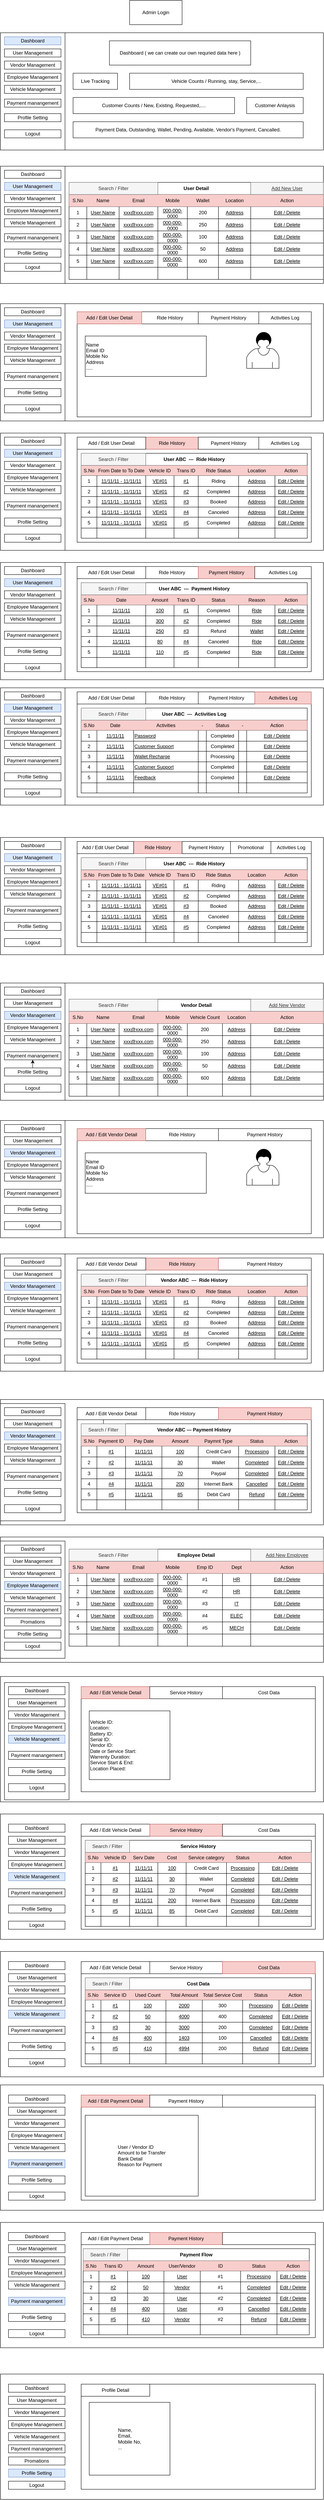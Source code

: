 <mxfile version="14.4.9" type="github">
  <diagram id="sWWCjmUIqOitX2E-1xw9" name="Page-1">
    <mxGraphModel dx="868" dy="450" grid="1" gridSize="10" guides="1" tooltips="1" connect="1" arrows="1" fold="1" page="1" pageScale="1" pageWidth="850" pageHeight="1100" math="0" shadow="0">
      <root>
        <mxCell id="0" />
        <mxCell id="1" parent="0" />
        <mxCell id="uYcMTCH0RG7Mtyut8y_W-332" value="" style="rounded=0;whiteSpace=wrap;html=1;" parent="1" vertex="1">
          <mxGeometry x="30" y="3470" width="800" height="310" as="geometry" />
        </mxCell>
        <mxCell id="uYcMTCH0RG7Mtyut8y_W-109" value="" style="rounded=0;whiteSpace=wrap;html=1;" parent="1" vertex="1">
          <mxGeometry x="30" y="1080" width="800" height="290" as="geometry" />
        </mxCell>
        <mxCell id="zYP4CSGbNnHHoJc6Gsqe-1" value="Admin Login&lt;br&gt;" style="rounded=0;whiteSpace=wrap;html=1;" parent="1" vertex="1">
          <mxGeometry x="350" y="10" width="130" height="60" as="geometry" />
        </mxCell>
        <mxCell id="zYP4CSGbNnHHoJc6Gsqe-5" value="" style="rounded=0;whiteSpace=wrap;html=1;" parent="1" vertex="1">
          <mxGeometry x="30" y="90" width="800" height="290" as="geometry" />
        </mxCell>
        <mxCell id="zYP4CSGbNnHHoJc6Gsqe-6" value="" style="rounded=0;whiteSpace=wrap;html=1;" parent="1" vertex="1">
          <mxGeometry x="30" y="90" width="160" height="290" as="geometry" />
        </mxCell>
        <mxCell id="zYP4CSGbNnHHoJc6Gsqe-7" value="Live Tracking" style="rounded=0;whiteSpace=wrap;html=1;" parent="1" vertex="1">
          <mxGeometry x="210" y="190" width="110" height="40" as="geometry" />
        </mxCell>
        <mxCell id="zYP4CSGbNnHHoJc6Gsqe-8" value="Vehicle Counts / Running, stay, Service,..." style="rounded=0;whiteSpace=wrap;html=1;" parent="1" vertex="1">
          <mxGeometry x="350" y="190" width="430" height="40" as="geometry" />
        </mxCell>
        <mxCell id="zYP4CSGbNnHHoJc6Gsqe-10" value="Customer Counts / New, Existing, Requested,...." style="rounded=0;whiteSpace=wrap;html=1;" parent="1" vertex="1">
          <mxGeometry x="210" y="250" width="400" height="40" as="geometry" />
        </mxCell>
        <mxCell id="zYP4CSGbNnHHoJc6Gsqe-11" value="Customer Anlaysis" style="rounded=0;whiteSpace=wrap;html=1;" parent="1" vertex="1">
          <mxGeometry x="640" y="250" width="140" height="40" as="geometry" />
        </mxCell>
        <mxCell id="zYP4CSGbNnHHoJc6Gsqe-12" value="Payment Data, Outstanding, Wallet, Pending, Available, Vendor&#39;s Payment, Cancalled." style="rounded=0;whiteSpace=wrap;html=1;" parent="1" vertex="1">
          <mxGeometry x="210" y="310" width="570" height="40" as="geometry" />
        </mxCell>
        <mxCell id="zYP4CSGbNnHHoJc6Gsqe-13" value="Dashboard" style="rounded=0;whiteSpace=wrap;html=1;fillColor=#dae8fc;strokeColor=#6c8ebf;" parent="1" vertex="1">
          <mxGeometry x="40" y="100" width="140" height="20" as="geometry" />
        </mxCell>
        <mxCell id="zYP4CSGbNnHHoJc6Gsqe-14" value="Vehicle Management" style="rounded=0;whiteSpace=wrap;html=1;" parent="1" vertex="1">
          <mxGeometry x="40" y="220" width="140" height="20" as="geometry" />
        </mxCell>
        <mxCell id="zYP4CSGbNnHHoJc6Gsqe-15" value="Dashboard ( we can create our own requried data here )" style="rounded=0;whiteSpace=wrap;html=1;" parent="1" vertex="1">
          <mxGeometry x="300" y="110" width="350" height="60" as="geometry" />
        </mxCell>
        <mxCell id="zYP4CSGbNnHHoJc6Gsqe-16" value="" style="rounded=0;whiteSpace=wrap;html=1;" parent="1" vertex="1">
          <mxGeometry x="30" y="420" width="800" height="290" as="geometry" />
        </mxCell>
        <mxCell id="zYP4CSGbNnHHoJc6Gsqe-21" value="Vendor Management" style="rounded=0;whiteSpace=wrap;html=1;" parent="1" vertex="1">
          <mxGeometry x="40" y="160" width="140" height="20" as="geometry" />
        </mxCell>
        <mxCell id="zYP4CSGbNnHHoJc6Gsqe-22" value="Employee Management" style="rounded=0;whiteSpace=wrap;html=1;" parent="1" vertex="1">
          <mxGeometry x="40" y="190" width="140" height="20" as="geometry" />
        </mxCell>
        <mxCell id="zYP4CSGbNnHHoJc6Gsqe-23" value="Payment manangement" style="rounded=0;whiteSpace=wrap;html=1;" parent="1" vertex="1">
          <mxGeometry x="40" y="254" width="140" height="20" as="geometry" />
        </mxCell>
        <mxCell id="zYP4CSGbNnHHoJc6Gsqe-24" value="User Management" style="rounded=0;whiteSpace=wrap;html=1;" parent="1" vertex="1">
          <mxGeometry x="40" y="130" width="140" height="20" as="geometry" />
        </mxCell>
        <mxCell id="zYP4CSGbNnHHoJc6Gsqe-27" value="Profile Setting" style="rounded=0;whiteSpace=wrap;html=1;" parent="1" vertex="1">
          <mxGeometry x="40" y="290" width="140" height="20" as="geometry" />
        </mxCell>
        <mxCell id="zYP4CSGbNnHHoJc6Gsqe-28" value="Logout" style="rounded=0;whiteSpace=wrap;html=1;" parent="1" vertex="1">
          <mxGeometry x="40" y="330" width="140" height="20" as="geometry" />
        </mxCell>
        <mxCell id="zYP4CSGbNnHHoJc6Gsqe-29" value="" style="rounded=0;whiteSpace=wrap;html=1;" parent="1" vertex="1">
          <mxGeometry x="30" y="420" width="160" height="290" as="geometry" />
        </mxCell>
        <mxCell id="zYP4CSGbNnHHoJc6Gsqe-30" value="Dashboard" style="rounded=0;whiteSpace=wrap;html=1;" parent="1" vertex="1">
          <mxGeometry x="40" y="430" width="140" height="20" as="geometry" />
        </mxCell>
        <mxCell id="zYP4CSGbNnHHoJc6Gsqe-31" value="Vehicle Management" style="rounded=0;whiteSpace=wrap;html=1;" parent="1" vertex="1">
          <mxGeometry x="40" y="550" width="140" height="20" as="geometry" />
        </mxCell>
        <mxCell id="zYP4CSGbNnHHoJc6Gsqe-32" value="Vendor Management" style="rounded=0;whiteSpace=wrap;html=1;" parent="1" vertex="1">
          <mxGeometry x="40" y="490" width="140" height="20" as="geometry" />
        </mxCell>
        <mxCell id="zYP4CSGbNnHHoJc6Gsqe-33" value="Employee Management" style="rounded=0;whiteSpace=wrap;html=1;" parent="1" vertex="1">
          <mxGeometry x="40" y="520" width="140" height="20" as="geometry" />
        </mxCell>
        <mxCell id="zYP4CSGbNnHHoJc6Gsqe-34" value="Payment manangement" style="rounded=0;whiteSpace=wrap;html=1;" parent="1" vertex="1">
          <mxGeometry x="40" y="587" width="140" height="20" as="geometry" />
        </mxCell>
        <mxCell id="zYP4CSGbNnHHoJc6Gsqe-35" value="User Management" style="rounded=0;whiteSpace=wrap;html=1;fillColor=#dae8fc;strokeColor=#6c8ebf;" parent="1" vertex="1">
          <mxGeometry x="40" y="460" width="140" height="20" as="geometry" />
        </mxCell>
        <mxCell id="zYP4CSGbNnHHoJc6Gsqe-37" value="Profile Setting" style="rounded=0;whiteSpace=wrap;html=1;" parent="1" vertex="1">
          <mxGeometry x="40" y="625" width="140" height="20" as="geometry" />
        </mxCell>
        <mxCell id="zYP4CSGbNnHHoJc6Gsqe-38" value="Logout" style="rounded=0;whiteSpace=wrap;html=1;" parent="1" vertex="1">
          <mxGeometry x="40" y="660" width="140" height="20" as="geometry" />
        </mxCell>
        <mxCell id="zYP4CSGbNnHHoJc6Gsqe-41" value="User Detail" style="shape=table;html=1;whiteSpace=wrap;startSize=30;container=1;collapsible=0;childLayout=tableLayout;fontStyle=1;align=center;" parent="1" vertex="1">
          <mxGeometry x="200" y="460" width="630" height="240" as="geometry" />
        </mxCell>
        <mxCell id="zYP4CSGbNnHHoJc6Gsqe-42" value="" style="shape=partialRectangle;html=1;whiteSpace=wrap;collapsible=0;dropTarget=0;pointerEvents=0;fillColor=none;top=0;left=0;bottom=0;right=0;points=[[0,0.5],[1,0.5]];portConstraint=eastwest;" parent="zYP4CSGbNnHHoJc6Gsqe-41" vertex="1">
          <mxGeometry y="30" width="630" height="30" as="geometry" />
        </mxCell>
        <mxCell id="zYP4CSGbNnHHoJc6Gsqe-57" value="S.No" style="shape=partialRectangle;html=1;whiteSpace=wrap;connectable=0;fillColor=#f8cecc;top=0;left=0;bottom=0;right=0;overflow=hidden;strokeColor=#b85450;" parent="zYP4CSGbNnHHoJc6Gsqe-42" vertex="1">
          <mxGeometry width="44" height="30" as="geometry" />
        </mxCell>
        <mxCell id="zYP4CSGbNnHHoJc6Gsqe-54" value="Name" style="shape=partialRectangle;html=1;whiteSpace=wrap;connectable=0;fillColor=#f8cecc;top=0;left=0;bottom=0;right=0;overflow=hidden;strokeColor=#b85450;" parent="zYP4CSGbNnHHoJc6Gsqe-42" vertex="1">
          <mxGeometry x="44" width="80" height="30" as="geometry" />
        </mxCell>
        <mxCell id="zYP4CSGbNnHHoJc6Gsqe-43" value="Email" style="shape=partialRectangle;html=1;whiteSpace=wrap;connectable=0;fillColor=#f8cecc;top=0;left=0;bottom=0;right=0;overflow=hidden;strokeColor=#b85450;" parent="zYP4CSGbNnHHoJc6Gsqe-42" vertex="1">
          <mxGeometry x="124" width="96" height="30" as="geometry" />
        </mxCell>
        <mxCell id="zYP4CSGbNnHHoJc6Gsqe-44" value="Mobile" style="shape=partialRectangle;html=1;whiteSpace=wrap;connectable=0;fillColor=#f8cecc;top=0;left=0;bottom=0;right=0;overflow=hidden;strokeColor=#b85450;" parent="zYP4CSGbNnHHoJc6Gsqe-42" vertex="1">
          <mxGeometry x="220" width="73" height="30" as="geometry" />
        </mxCell>
        <mxCell id="uYcMTCH0RG7Mtyut8y_W-15" value="Wallet" style="shape=partialRectangle;html=1;whiteSpace=wrap;connectable=0;fillColor=#f8cecc;top=0;left=0;bottom=0;right=0;overflow=hidden;strokeColor=#b85450;" parent="zYP4CSGbNnHHoJc6Gsqe-42" vertex="1">
          <mxGeometry x="293" width="77" height="30" as="geometry" />
        </mxCell>
        <mxCell id="zYP4CSGbNnHHoJc6Gsqe-45" value="Location" style="shape=partialRectangle;html=1;whiteSpace=wrap;connectable=0;fillColor=#f8cecc;top=0;left=0;bottom=0;right=0;overflow=hidden;strokeColor=#b85450;" parent="zYP4CSGbNnHHoJc6Gsqe-42" vertex="1">
          <mxGeometry x="370" width="80" height="30" as="geometry" />
        </mxCell>
        <mxCell id="zYP4CSGbNnHHoJc6Gsqe-60" value="Action" style="shape=partialRectangle;html=1;whiteSpace=wrap;connectable=0;fillColor=#f8cecc;top=0;left=0;bottom=0;right=0;overflow=hidden;strokeColor=#b85450;" parent="zYP4CSGbNnHHoJc6Gsqe-42" vertex="1">
          <mxGeometry x="450" width="180" height="30" as="geometry" />
        </mxCell>
        <mxCell id="zYP4CSGbNnHHoJc6Gsqe-46" value="" style="shape=partialRectangle;html=1;whiteSpace=wrap;collapsible=0;dropTarget=0;pointerEvents=0;fillColor=none;top=0;left=0;bottom=0;right=0;points=[[0,0.5],[1,0.5]];portConstraint=eastwest;" parent="zYP4CSGbNnHHoJc6Gsqe-41" vertex="1">
          <mxGeometry y="60" width="630" height="30" as="geometry" />
        </mxCell>
        <mxCell id="zYP4CSGbNnHHoJc6Gsqe-58" value="1" style="shape=partialRectangle;html=1;whiteSpace=wrap;connectable=0;fillColor=none;top=0;left=0;bottom=0;right=0;overflow=hidden;" parent="zYP4CSGbNnHHoJc6Gsqe-46" vertex="1">
          <mxGeometry width="44" height="30" as="geometry" />
        </mxCell>
        <mxCell id="zYP4CSGbNnHHoJc6Gsqe-55" value="&lt;u&gt;User Name&lt;/u&gt;" style="shape=partialRectangle;html=1;whiteSpace=wrap;connectable=0;fillColor=none;top=0;left=0;bottom=0;right=0;overflow=hidden;" parent="zYP4CSGbNnHHoJc6Gsqe-46" vertex="1">
          <mxGeometry x="44" width="80" height="30" as="geometry" />
        </mxCell>
        <mxCell id="zYP4CSGbNnHHoJc6Gsqe-47" value="&lt;u&gt;xxx@xxx.com&lt;/u&gt;" style="shape=partialRectangle;html=1;whiteSpace=wrap;connectable=0;fillColor=none;top=0;left=0;bottom=0;right=0;overflow=hidden;" parent="zYP4CSGbNnHHoJc6Gsqe-46" vertex="1">
          <mxGeometry x="124" width="96" height="30" as="geometry" />
        </mxCell>
        <mxCell id="zYP4CSGbNnHHoJc6Gsqe-48" value="&lt;u&gt;000-000-0000&lt;/u&gt;" style="shape=partialRectangle;html=1;whiteSpace=wrap;connectable=0;fillColor=none;top=0;left=0;bottom=0;right=0;overflow=hidden;" parent="zYP4CSGbNnHHoJc6Gsqe-46" vertex="1">
          <mxGeometry x="220" width="73" height="30" as="geometry" />
        </mxCell>
        <mxCell id="uYcMTCH0RG7Mtyut8y_W-16" value="200" style="shape=partialRectangle;html=1;whiteSpace=wrap;connectable=0;fillColor=none;top=0;left=0;bottom=0;right=0;overflow=hidden;" parent="zYP4CSGbNnHHoJc6Gsqe-46" vertex="1">
          <mxGeometry x="293" width="77" height="30" as="geometry" />
        </mxCell>
        <mxCell id="zYP4CSGbNnHHoJc6Gsqe-49" value="&lt;u&gt;Address&lt;/u&gt;" style="shape=partialRectangle;html=1;whiteSpace=wrap;connectable=0;fillColor=none;top=0;left=0;bottom=0;right=0;overflow=hidden;" parent="zYP4CSGbNnHHoJc6Gsqe-46" vertex="1">
          <mxGeometry x="370" width="80" height="30" as="geometry" />
        </mxCell>
        <mxCell id="zYP4CSGbNnHHoJc6Gsqe-61" value="&lt;u&gt;Edit / Delete&lt;/u&gt;" style="shape=partialRectangle;html=1;whiteSpace=wrap;connectable=0;fillColor=none;top=0;left=0;bottom=0;right=0;overflow=hidden;" parent="zYP4CSGbNnHHoJc6Gsqe-46" vertex="1">
          <mxGeometry x="450" width="180" height="30" as="geometry" />
        </mxCell>
        <mxCell id="zYP4CSGbNnHHoJc6Gsqe-50" value="" style="shape=partialRectangle;html=1;whiteSpace=wrap;collapsible=0;dropTarget=0;pointerEvents=0;fillColor=none;top=0;left=0;bottom=0;right=0;points=[[0,0.5],[1,0.5]];portConstraint=eastwest;" parent="zYP4CSGbNnHHoJc6Gsqe-41" vertex="1">
          <mxGeometry y="90" width="630" height="30" as="geometry" />
        </mxCell>
        <mxCell id="zYP4CSGbNnHHoJc6Gsqe-59" value="2" style="shape=partialRectangle;html=1;whiteSpace=wrap;connectable=0;fillColor=none;top=0;left=0;bottom=0;right=0;overflow=hidden;" parent="zYP4CSGbNnHHoJc6Gsqe-50" vertex="1">
          <mxGeometry width="44" height="30" as="geometry" />
        </mxCell>
        <mxCell id="zYP4CSGbNnHHoJc6Gsqe-56" value="&lt;span&gt;&lt;u&gt;User Name&lt;/u&gt;&lt;/span&gt;" style="shape=partialRectangle;html=1;whiteSpace=wrap;connectable=0;fillColor=none;top=0;left=0;bottom=0;right=0;overflow=hidden;" parent="zYP4CSGbNnHHoJc6Gsqe-50" vertex="1">
          <mxGeometry x="44" width="80" height="30" as="geometry" />
        </mxCell>
        <mxCell id="zYP4CSGbNnHHoJc6Gsqe-51" value="&lt;span&gt;&lt;u&gt;xxx@xxx.com&lt;/u&gt;&lt;/span&gt;" style="shape=partialRectangle;html=1;whiteSpace=wrap;connectable=0;fillColor=none;top=0;left=0;bottom=0;right=0;overflow=hidden;" parent="zYP4CSGbNnHHoJc6Gsqe-50" vertex="1">
          <mxGeometry x="124" width="96" height="30" as="geometry" />
        </mxCell>
        <mxCell id="zYP4CSGbNnHHoJc6Gsqe-52" value="&lt;span&gt;&lt;u&gt;000-000-0000&lt;/u&gt;&lt;/span&gt;" style="shape=partialRectangle;html=1;whiteSpace=wrap;connectable=0;fillColor=none;top=0;left=0;bottom=0;right=0;overflow=hidden;" parent="zYP4CSGbNnHHoJc6Gsqe-50" vertex="1">
          <mxGeometry x="220" width="73" height="30" as="geometry" />
        </mxCell>
        <mxCell id="uYcMTCH0RG7Mtyut8y_W-17" value="250" style="shape=partialRectangle;html=1;whiteSpace=wrap;connectable=0;fillColor=none;top=0;left=0;bottom=0;right=0;overflow=hidden;" parent="zYP4CSGbNnHHoJc6Gsqe-50" vertex="1">
          <mxGeometry x="293" width="77" height="30" as="geometry" />
        </mxCell>
        <mxCell id="zYP4CSGbNnHHoJc6Gsqe-53" value="&lt;span&gt;&lt;u&gt;Address&lt;/u&gt;&lt;/span&gt;" style="shape=partialRectangle;html=1;whiteSpace=wrap;connectable=0;fillColor=none;top=0;left=0;bottom=0;right=0;overflow=hidden;" parent="zYP4CSGbNnHHoJc6Gsqe-50" vertex="1">
          <mxGeometry x="370" width="80" height="30" as="geometry" />
        </mxCell>
        <mxCell id="zYP4CSGbNnHHoJc6Gsqe-62" value="&lt;span&gt;&lt;u&gt;Edit / Delete&lt;/u&gt;&lt;/span&gt;" style="shape=partialRectangle;html=1;whiteSpace=wrap;connectable=0;fillColor=none;top=0;left=0;bottom=0;right=0;overflow=hidden;" parent="zYP4CSGbNnHHoJc6Gsqe-50" vertex="1">
          <mxGeometry x="450" width="180" height="30" as="geometry" />
        </mxCell>
        <mxCell id="zYP4CSGbNnHHoJc6Gsqe-84" style="shape=partialRectangle;html=1;whiteSpace=wrap;collapsible=0;dropTarget=0;pointerEvents=0;fillColor=none;top=0;left=0;bottom=0;right=0;points=[[0,0.5],[1,0.5]];portConstraint=eastwest;" parent="zYP4CSGbNnHHoJc6Gsqe-41" vertex="1">
          <mxGeometry y="120" width="630" height="30" as="geometry" />
        </mxCell>
        <mxCell id="zYP4CSGbNnHHoJc6Gsqe-85" value="3" style="shape=partialRectangle;html=1;whiteSpace=wrap;connectable=0;fillColor=none;top=0;left=0;bottom=0;right=0;overflow=hidden;" parent="zYP4CSGbNnHHoJc6Gsqe-84" vertex="1">
          <mxGeometry width="44" height="30" as="geometry" />
        </mxCell>
        <mxCell id="zYP4CSGbNnHHoJc6Gsqe-86" value="&lt;span&gt;&lt;u&gt;User Name&lt;/u&gt;&lt;/span&gt;" style="shape=partialRectangle;html=1;whiteSpace=wrap;connectable=0;fillColor=none;top=0;left=0;bottom=0;right=0;overflow=hidden;" parent="zYP4CSGbNnHHoJc6Gsqe-84" vertex="1">
          <mxGeometry x="44" width="80" height="30" as="geometry" />
        </mxCell>
        <mxCell id="zYP4CSGbNnHHoJc6Gsqe-87" value="&lt;span&gt;&lt;u&gt;xxx@xxx.com&lt;/u&gt;&lt;/span&gt;" style="shape=partialRectangle;html=1;whiteSpace=wrap;connectable=0;fillColor=none;top=0;left=0;bottom=0;right=0;overflow=hidden;" parent="zYP4CSGbNnHHoJc6Gsqe-84" vertex="1">
          <mxGeometry x="124" width="96" height="30" as="geometry" />
        </mxCell>
        <mxCell id="zYP4CSGbNnHHoJc6Gsqe-88" value="&lt;span&gt;&lt;u&gt;000-000-0000&lt;/u&gt;&lt;/span&gt;" style="shape=partialRectangle;html=1;whiteSpace=wrap;connectable=0;fillColor=none;top=0;left=0;bottom=0;right=0;overflow=hidden;" parent="zYP4CSGbNnHHoJc6Gsqe-84" vertex="1">
          <mxGeometry x="220" width="73" height="30" as="geometry" />
        </mxCell>
        <mxCell id="uYcMTCH0RG7Mtyut8y_W-18" value="100" style="shape=partialRectangle;html=1;whiteSpace=wrap;connectable=0;fillColor=none;top=0;left=0;bottom=0;right=0;overflow=hidden;" parent="zYP4CSGbNnHHoJc6Gsqe-84" vertex="1">
          <mxGeometry x="293" width="77" height="30" as="geometry" />
        </mxCell>
        <mxCell id="zYP4CSGbNnHHoJc6Gsqe-89" value="&lt;span&gt;&lt;u&gt;Address&lt;/u&gt;&lt;/span&gt;" style="shape=partialRectangle;html=1;whiteSpace=wrap;connectable=0;fillColor=none;top=0;left=0;bottom=0;right=0;overflow=hidden;" parent="zYP4CSGbNnHHoJc6Gsqe-84" vertex="1">
          <mxGeometry x="370" width="80" height="30" as="geometry" />
        </mxCell>
        <mxCell id="zYP4CSGbNnHHoJc6Gsqe-90" value="&lt;span&gt;&lt;u&gt;Edit / Delete&lt;/u&gt;&lt;/span&gt;" style="shape=partialRectangle;html=1;whiteSpace=wrap;connectable=0;fillColor=none;top=0;left=0;bottom=0;right=0;overflow=hidden;" parent="zYP4CSGbNnHHoJc6Gsqe-84" vertex="1">
          <mxGeometry x="450" width="180" height="30" as="geometry" />
        </mxCell>
        <mxCell id="zYP4CSGbNnHHoJc6Gsqe-77" style="shape=partialRectangle;html=1;whiteSpace=wrap;collapsible=0;dropTarget=0;pointerEvents=0;fillColor=none;top=0;left=0;bottom=0;right=0;points=[[0,0.5],[1,0.5]];portConstraint=eastwest;" parent="zYP4CSGbNnHHoJc6Gsqe-41" vertex="1">
          <mxGeometry y="150" width="630" height="30" as="geometry" />
        </mxCell>
        <mxCell id="zYP4CSGbNnHHoJc6Gsqe-78" value="4" style="shape=partialRectangle;html=1;whiteSpace=wrap;connectable=0;fillColor=none;top=0;left=0;bottom=0;right=0;overflow=hidden;" parent="zYP4CSGbNnHHoJc6Gsqe-77" vertex="1">
          <mxGeometry width="44" height="30" as="geometry" />
        </mxCell>
        <mxCell id="zYP4CSGbNnHHoJc6Gsqe-79" value="&lt;span&gt;&lt;u&gt;User Name&lt;/u&gt;&lt;/span&gt;" style="shape=partialRectangle;html=1;whiteSpace=wrap;connectable=0;fillColor=none;top=0;left=0;bottom=0;right=0;overflow=hidden;" parent="zYP4CSGbNnHHoJc6Gsqe-77" vertex="1">
          <mxGeometry x="44" width="80" height="30" as="geometry" />
        </mxCell>
        <mxCell id="zYP4CSGbNnHHoJc6Gsqe-80" value="&lt;span&gt;&lt;u&gt;xxx@xxx.com&lt;/u&gt;&lt;/span&gt;" style="shape=partialRectangle;html=1;whiteSpace=wrap;connectable=0;fillColor=none;top=0;left=0;bottom=0;right=0;overflow=hidden;" parent="zYP4CSGbNnHHoJc6Gsqe-77" vertex="1">
          <mxGeometry x="124" width="96" height="30" as="geometry" />
        </mxCell>
        <mxCell id="zYP4CSGbNnHHoJc6Gsqe-81" value="&lt;span&gt;&lt;u&gt;000-000-0000&lt;/u&gt;&lt;/span&gt;" style="shape=partialRectangle;html=1;whiteSpace=wrap;connectable=0;fillColor=none;top=0;left=0;bottom=0;right=0;overflow=hidden;" parent="zYP4CSGbNnHHoJc6Gsqe-77" vertex="1">
          <mxGeometry x="220" width="73" height="30" as="geometry" />
        </mxCell>
        <mxCell id="uYcMTCH0RG7Mtyut8y_W-19" value="50" style="shape=partialRectangle;html=1;whiteSpace=wrap;connectable=0;fillColor=none;top=0;left=0;bottom=0;right=0;overflow=hidden;" parent="zYP4CSGbNnHHoJc6Gsqe-77" vertex="1">
          <mxGeometry x="293" width="77" height="30" as="geometry" />
        </mxCell>
        <mxCell id="zYP4CSGbNnHHoJc6Gsqe-82" value="&lt;span&gt;&lt;u&gt;Address&lt;/u&gt;&lt;/span&gt;" style="shape=partialRectangle;html=1;whiteSpace=wrap;connectable=0;fillColor=none;top=0;left=0;bottom=0;right=0;overflow=hidden;" parent="zYP4CSGbNnHHoJc6Gsqe-77" vertex="1">
          <mxGeometry x="370" width="80" height="30" as="geometry" />
        </mxCell>
        <mxCell id="zYP4CSGbNnHHoJc6Gsqe-83" value="&lt;span&gt;&lt;u&gt;Edit / Delete&lt;/u&gt;&lt;/span&gt;" style="shape=partialRectangle;html=1;whiteSpace=wrap;connectable=0;fillColor=none;top=0;left=0;bottom=0;right=0;overflow=hidden;" parent="zYP4CSGbNnHHoJc6Gsqe-77" vertex="1">
          <mxGeometry x="450" width="180" height="30" as="geometry" />
        </mxCell>
        <mxCell id="zYP4CSGbNnHHoJc6Gsqe-70" style="shape=partialRectangle;html=1;whiteSpace=wrap;collapsible=0;dropTarget=0;pointerEvents=0;fillColor=none;top=0;left=0;bottom=0;right=0;points=[[0,0.5],[1,0.5]];portConstraint=eastwest;" parent="zYP4CSGbNnHHoJc6Gsqe-41" vertex="1">
          <mxGeometry y="180" width="630" height="30" as="geometry" />
        </mxCell>
        <mxCell id="zYP4CSGbNnHHoJc6Gsqe-71" value="5" style="shape=partialRectangle;html=1;whiteSpace=wrap;connectable=0;fillColor=none;top=0;left=0;bottom=0;right=0;overflow=hidden;" parent="zYP4CSGbNnHHoJc6Gsqe-70" vertex="1">
          <mxGeometry width="44" height="30" as="geometry" />
        </mxCell>
        <mxCell id="zYP4CSGbNnHHoJc6Gsqe-72" value="&lt;span&gt;&lt;u&gt;User Name&lt;/u&gt;&lt;/span&gt;" style="shape=partialRectangle;html=1;whiteSpace=wrap;connectable=0;fillColor=none;top=0;left=0;bottom=0;right=0;overflow=hidden;" parent="zYP4CSGbNnHHoJc6Gsqe-70" vertex="1">
          <mxGeometry x="44" width="80" height="30" as="geometry" />
        </mxCell>
        <mxCell id="zYP4CSGbNnHHoJc6Gsqe-73" value="&lt;span&gt;&lt;u&gt;xxx@xxx.com&lt;/u&gt;&lt;/span&gt;" style="shape=partialRectangle;html=1;whiteSpace=wrap;connectable=0;fillColor=none;top=0;left=0;bottom=0;right=0;overflow=hidden;" parent="zYP4CSGbNnHHoJc6Gsqe-70" vertex="1">
          <mxGeometry x="124" width="96" height="30" as="geometry" />
        </mxCell>
        <mxCell id="zYP4CSGbNnHHoJc6Gsqe-74" value="&lt;span&gt;&lt;u&gt;000-000-0000&lt;/u&gt;&lt;/span&gt;" style="shape=partialRectangle;html=1;whiteSpace=wrap;connectable=0;fillColor=none;top=0;left=0;bottom=0;right=0;overflow=hidden;" parent="zYP4CSGbNnHHoJc6Gsqe-70" vertex="1">
          <mxGeometry x="220" width="73" height="30" as="geometry" />
        </mxCell>
        <mxCell id="uYcMTCH0RG7Mtyut8y_W-20" value="600" style="shape=partialRectangle;html=1;whiteSpace=wrap;connectable=0;fillColor=none;top=0;left=0;bottom=0;right=0;overflow=hidden;" parent="zYP4CSGbNnHHoJc6Gsqe-70" vertex="1">
          <mxGeometry x="293" width="77" height="30" as="geometry" />
        </mxCell>
        <mxCell id="zYP4CSGbNnHHoJc6Gsqe-75" value="&lt;span&gt;&lt;u&gt;Address&lt;/u&gt;&lt;/span&gt;" style="shape=partialRectangle;html=1;whiteSpace=wrap;connectable=0;fillColor=none;top=0;left=0;bottom=0;right=0;overflow=hidden;" parent="zYP4CSGbNnHHoJc6Gsqe-70" vertex="1">
          <mxGeometry x="370" width="80" height="30" as="geometry" />
        </mxCell>
        <mxCell id="zYP4CSGbNnHHoJc6Gsqe-76" value="&lt;span&gt;&lt;u&gt;Edit / Delete&lt;/u&gt;&lt;/span&gt;" style="shape=partialRectangle;html=1;whiteSpace=wrap;connectable=0;fillColor=none;top=0;left=0;bottom=0;right=0;overflow=hidden;" parent="zYP4CSGbNnHHoJc6Gsqe-70" vertex="1">
          <mxGeometry x="450" width="180" height="30" as="geometry" />
        </mxCell>
        <mxCell id="zYP4CSGbNnHHoJc6Gsqe-63" style="shape=partialRectangle;html=1;whiteSpace=wrap;collapsible=0;dropTarget=0;pointerEvents=0;fillColor=none;top=0;left=0;bottom=0;right=0;points=[[0,0.5],[1,0.5]];portConstraint=eastwest;" parent="zYP4CSGbNnHHoJc6Gsqe-41" vertex="1">
          <mxGeometry y="210" width="630" height="30" as="geometry" />
        </mxCell>
        <mxCell id="zYP4CSGbNnHHoJc6Gsqe-64" style="shape=partialRectangle;html=1;whiteSpace=wrap;connectable=0;fillColor=none;top=0;left=0;bottom=0;right=0;overflow=hidden;" parent="zYP4CSGbNnHHoJc6Gsqe-63" vertex="1">
          <mxGeometry width="44" height="30" as="geometry" />
        </mxCell>
        <mxCell id="zYP4CSGbNnHHoJc6Gsqe-65" style="shape=partialRectangle;html=1;whiteSpace=wrap;connectable=0;fillColor=none;top=0;left=0;bottom=0;right=0;overflow=hidden;" parent="zYP4CSGbNnHHoJc6Gsqe-63" vertex="1">
          <mxGeometry x="44" width="80" height="30" as="geometry" />
        </mxCell>
        <mxCell id="zYP4CSGbNnHHoJc6Gsqe-66" style="shape=partialRectangle;html=1;whiteSpace=wrap;connectable=0;fillColor=none;top=0;left=0;bottom=0;right=0;overflow=hidden;" parent="zYP4CSGbNnHHoJc6Gsqe-63" vertex="1">
          <mxGeometry x="124" width="96" height="30" as="geometry" />
        </mxCell>
        <mxCell id="zYP4CSGbNnHHoJc6Gsqe-67" style="shape=partialRectangle;html=1;whiteSpace=wrap;connectable=0;fillColor=none;top=0;left=0;bottom=0;right=0;overflow=hidden;" parent="zYP4CSGbNnHHoJc6Gsqe-63" vertex="1">
          <mxGeometry x="220" width="73" height="30" as="geometry" />
        </mxCell>
        <mxCell id="uYcMTCH0RG7Mtyut8y_W-21" style="shape=partialRectangle;html=1;whiteSpace=wrap;connectable=0;fillColor=none;top=0;left=0;bottom=0;right=0;overflow=hidden;" parent="zYP4CSGbNnHHoJc6Gsqe-63" vertex="1">
          <mxGeometry x="293" width="77" height="30" as="geometry" />
        </mxCell>
        <mxCell id="zYP4CSGbNnHHoJc6Gsqe-68" style="shape=partialRectangle;html=1;whiteSpace=wrap;connectable=0;fillColor=none;top=0;left=0;bottom=0;right=0;overflow=hidden;" parent="zYP4CSGbNnHHoJc6Gsqe-63" vertex="1">
          <mxGeometry x="370" width="80" height="30" as="geometry" />
        </mxCell>
        <mxCell id="zYP4CSGbNnHHoJc6Gsqe-69" style="shape=partialRectangle;html=1;whiteSpace=wrap;connectable=0;fillColor=none;top=0;left=0;bottom=0;right=0;overflow=hidden;" parent="zYP4CSGbNnHHoJc6Gsqe-63" vertex="1">
          <mxGeometry x="450" width="180" height="30" as="geometry" />
        </mxCell>
        <mxCell id="zYP4CSGbNnHHoJc6Gsqe-92" value="&lt;u&gt;Add New User&lt;/u&gt;" style="rounded=0;whiteSpace=wrap;html=1;fillColor=#f5f5f5;strokeColor=#666666;fontColor=#333333;" parent="1" vertex="1">
          <mxGeometry x="650" y="460" width="180" height="30" as="geometry" />
        </mxCell>
        <mxCell id="Zn4DUU1_FDggG2D16TAx-1" value="" style="rounded=0;whiteSpace=wrap;html=1;" parent="1" vertex="1">
          <mxGeometry x="30" y="760" width="800" height="290" as="geometry" />
        </mxCell>
        <mxCell id="Zn4DUU1_FDggG2D16TAx-2" value="" style="rounded=0;whiteSpace=wrap;html=1;" parent="1" vertex="1">
          <mxGeometry x="30" y="760" width="160" height="290" as="geometry" />
        </mxCell>
        <mxCell id="Zn4DUU1_FDggG2D16TAx-3" value="Dashboard" style="rounded=0;whiteSpace=wrap;html=1;" parent="1" vertex="1">
          <mxGeometry x="40" y="770" width="140" height="20" as="geometry" />
        </mxCell>
        <mxCell id="Zn4DUU1_FDggG2D16TAx-4" value="Vehicle Management" style="rounded=0;whiteSpace=wrap;html=1;" parent="1" vertex="1">
          <mxGeometry x="40" y="890" width="140" height="20" as="geometry" />
        </mxCell>
        <mxCell id="Zn4DUU1_FDggG2D16TAx-5" value="Vendor Management" style="rounded=0;whiteSpace=wrap;html=1;" parent="1" vertex="1">
          <mxGeometry x="40" y="830" width="140" height="20" as="geometry" />
        </mxCell>
        <mxCell id="Zn4DUU1_FDggG2D16TAx-6" value="Employee Management" style="rounded=0;whiteSpace=wrap;html=1;" parent="1" vertex="1">
          <mxGeometry x="40" y="860" width="140" height="20" as="geometry" />
        </mxCell>
        <mxCell id="Zn4DUU1_FDggG2D16TAx-7" value="Payment manangement" style="rounded=0;whiteSpace=wrap;html=1;" parent="1" vertex="1">
          <mxGeometry x="40" y="930" width="140" height="20" as="geometry" />
        </mxCell>
        <mxCell id="Zn4DUU1_FDggG2D16TAx-9" value="Profile Setting" style="rounded=0;whiteSpace=wrap;html=1;" parent="1" vertex="1">
          <mxGeometry x="40" y="970" width="140" height="20" as="geometry" />
        </mxCell>
        <mxCell id="Zn4DUU1_FDggG2D16TAx-10" value="Logout" style="rounded=0;whiteSpace=wrap;html=1;" parent="1" vertex="1">
          <mxGeometry x="40" y="1010" width="140" height="20" as="geometry" />
        </mxCell>
        <mxCell id="Zn4DUU1_FDggG2D16TAx-12" value="User Management" style="rounded=0;whiteSpace=wrap;html=1;fillColor=#dae8fc;strokeColor=#6c8ebf;" parent="1" vertex="1">
          <mxGeometry x="40" y="800" width="140" height="20" as="geometry" />
        </mxCell>
        <mxCell id="uYcMTCH0RG7Mtyut8y_W-1" value="" style="rounded=0;whiteSpace=wrap;html=1;" parent="1" vertex="1">
          <mxGeometry x="220" y="780" width="580" height="260" as="geometry" />
        </mxCell>
        <mxCell id="uYcMTCH0RG7Mtyut8y_W-3" value="" style="shape=mxgraph.bpmn.user_task;html=1;outlineConnect=0;" parent="1" vertex="1">
          <mxGeometry x="640" y="830" width="80" height="90" as="geometry" />
        </mxCell>
        <mxCell id="uYcMTCH0RG7Mtyut8y_W-4" value="Name&lt;br&gt;Email ID&lt;br&gt;Mobile No&lt;br&gt;Address&lt;br&gt;....." style="rounded=0;whiteSpace=wrap;html=1;align=left;" parent="1" vertex="1">
          <mxGeometry x="240" y="840" width="300" height="100" as="geometry" />
        </mxCell>
        <mxCell id="uYcMTCH0RG7Mtyut8y_W-6" value="Search / Filter" style="rounded=0;whiteSpace=wrap;html=1;fillColor=#f5f5f5;strokeColor=#666666;fontColor=#333333;" parent="1" vertex="1">
          <mxGeometry x="200" y="460" width="220" height="30" as="geometry" />
        </mxCell>
        <mxCell id="uYcMTCH0RG7Mtyut8y_W-7" value="" style="rounded=0;whiteSpace=wrap;html=1;" parent="1" vertex="1">
          <mxGeometry x="220" y="780" width="580" height="30" as="geometry" />
        </mxCell>
        <mxCell id="uYcMTCH0RG7Mtyut8y_W-22" value="Ride History" style="rounded=0;whiteSpace=wrap;html=1;" parent="1" vertex="1">
          <mxGeometry x="380" y="780" width="140" height="30" as="geometry" />
        </mxCell>
        <mxCell id="uYcMTCH0RG7Mtyut8y_W-23" value="Payment History" style="rounded=0;whiteSpace=wrap;html=1;" parent="1" vertex="1">
          <mxGeometry x="520" y="780" width="150" height="30" as="geometry" />
        </mxCell>
        <mxCell id="uYcMTCH0RG7Mtyut8y_W-25" value="Activities Log" style="rounded=0;whiteSpace=wrap;html=1;" parent="1" vertex="1">
          <mxGeometry x="670" y="780" width="130" height="30" as="geometry" />
        </mxCell>
        <mxCell id="uYcMTCH0RG7Mtyut8y_W-5" value="Add / Edit User Detail" style="rounded=0;whiteSpace=wrap;html=1;fillColor=#f8cecc;strokeColor=#b85450;" parent="1" vertex="1">
          <mxGeometry x="220" y="780" width="160" height="30" as="geometry" />
        </mxCell>
        <mxCell id="uYcMTCH0RG7Mtyut8y_W-97" value="Dashboard" style="rounded=0;whiteSpace=wrap;html=1;" parent="1" vertex="1">
          <mxGeometry x="30" y="1090" width="140" height="20" as="geometry" />
        </mxCell>
        <mxCell id="uYcMTCH0RG7Mtyut8y_W-98" value="Vehicle Management" style="rounded=0;whiteSpace=wrap;html=1;" parent="1" vertex="1">
          <mxGeometry x="30" y="1210" width="140" height="20" as="geometry" />
        </mxCell>
        <mxCell id="uYcMTCH0RG7Mtyut8y_W-99" value="Vendor Management" style="rounded=0;whiteSpace=wrap;html=1;" parent="1" vertex="1">
          <mxGeometry x="30" y="1150" width="140" height="20" as="geometry" />
        </mxCell>
        <mxCell id="uYcMTCH0RG7Mtyut8y_W-100" value="Employee Management" style="rounded=0;whiteSpace=wrap;html=1;" parent="1" vertex="1">
          <mxGeometry x="30" y="1180" width="140" height="20" as="geometry" />
        </mxCell>
        <mxCell id="uYcMTCH0RG7Mtyut8y_W-101" value="Payment manangement" style="rounded=0;whiteSpace=wrap;html=1;" parent="1" vertex="1">
          <mxGeometry x="30" y="1240" width="140" height="20" as="geometry" />
        </mxCell>
        <mxCell id="uYcMTCH0RG7Mtyut8y_W-102" value="Promations" style="rounded=0;whiteSpace=wrap;html=1;" parent="1" vertex="1">
          <mxGeometry x="30" y="1270" width="140" height="20" as="geometry" />
        </mxCell>
        <mxCell id="uYcMTCH0RG7Mtyut8y_W-103" value="Profile Setting" style="rounded=0;whiteSpace=wrap;html=1;" parent="1" vertex="1">
          <mxGeometry x="30" y="1300" width="140" height="20" as="geometry" />
        </mxCell>
        <mxCell id="uYcMTCH0RG7Mtyut8y_W-104" value="Logout" style="rounded=0;whiteSpace=wrap;html=1;" parent="1" vertex="1">
          <mxGeometry x="30" y="1330" width="140" height="20" as="geometry" />
        </mxCell>
        <mxCell id="uYcMTCH0RG7Mtyut8y_W-105" value="User Management" style="rounded=0;whiteSpace=wrap;html=1;fillColor=#dae8fc;strokeColor=#6c8ebf;" parent="1" vertex="1">
          <mxGeometry x="30" y="1120" width="140" height="20" as="geometry" />
        </mxCell>
        <mxCell id="uYcMTCH0RG7Mtyut8y_W-110" value="" style="rounded=0;whiteSpace=wrap;html=1;" parent="1" vertex="1">
          <mxGeometry x="30" y="1080" width="160" height="290" as="geometry" />
        </mxCell>
        <mxCell id="uYcMTCH0RG7Mtyut8y_W-111" value="Dashboard" style="rounded=0;whiteSpace=wrap;html=1;" parent="1" vertex="1">
          <mxGeometry x="40" y="1090" width="140" height="20" as="geometry" />
        </mxCell>
        <mxCell id="uYcMTCH0RG7Mtyut8y_W-112" value="Vehicle Management" style="rounded=0;whiteSpace=wrap;html=1;" parent="1" vertex="1">
          <mxGeometry x="40" y="1210" width="140" height="20" as="geometry" />
        </mxCell>
        <mxCell id="uYcMTCH0RG7Mtyut8y_W-113" value="Vendor Management" style="rounded=0;whiteSpace=wrap;html=1;" parent="1" vertex="1">
          <mxGeometry x="40" y="1150" width="140" height="20" as="geometry" />
        </mxCell>
        <mxCell id="uYcMTCH0RG7Mtyut8y_W-114" value="Employee Management" style="rounded=0;whiteSpace=wrap;html=1;" parent="1" vertex="1">
          <mxGeometry x="40" y="1180" width="140" height="20" as="geometry" />
        </mxCell>
        <mxCell id="uYcMTCH0RG7Mtyut8y_W-115" value="Payment manangement" style="rounded=0;whiteSpace=wrap;html=1;" parent="1" vertex="1">
          <mxGeometry x="40" y="1250" width="140" height="20" as="geometry" />
        </mxCell>
        <mxCell id="uYcMTCH0RG7Mtyut8y_W-117" value="Profile Setting" style="rounded=0;whiteSpace=wrap;html=1;" parent="1" vertex="1">
          <mxGeometry x="40" y="1290" width="140" height="20" as="geometry" />
        </mxCell>
        <mxCell id="uYcMTCH0RG7Mtyut8y_W-118" value="Logout" style="rounded=0;whiteSpace=wrap;html=1;" parent="1" vertex="1">
          <mxGeometry x="40" y="1330" width="140" height="20" as="geometry" />
        </mxCell>
        <mxCell id="uYcMTCH0RG7Mtyut8y_W-119" value="User Management" style="rounded=0;whiteSpace=wrap;html=1;fillColor=#dae8fc;strokeColor=#6c8ebf;" parent="1" vertex="1">
          <mxGeometry x="40" y="1120" width="140" height="20" as="geometry" />
        </mxCell>
        <mxCell id="uYcMTCH0RG7Mtyut8y_W-130" value="" style="rounded=0;whiteSpace=wrap;html=1;" parent="1" vertex="1">
          <mxGeometry x="220" y="1090" width="580" height="260" as="geometry" />
        </mxCell>
        <mxCell id="uYcMTCH0RG7Mtyut8y_W-131" value="Ride History" style="rounded=0;whiteSpace=wrap;html=1;fillColor=#f8cecc;strokeColor=#b85450;" parent="1" vertex="1">
          <mxGeometry x="390" y="1090" width="130" height="30" as="geometry" />
        </mxCell>
        <mxCell id="uYcMTCH0RG7Mtyut8y_W-132" value="Payment History" style="rounded=0;whiteSpace=wrap;html=1;" parent="1" vertex="1">
          <mxGeometry x="520" y="1090" width="150" height="30" as="geometry" />
        </mxCell>
        <mxCell id="uYcMTCH0RG7Mtyut8y_W-134" value="Activities Log" style="rounded=0;whiteSpace=wrap;html=1;" parent="1" vertex="1">
          <mxGeometry x="670" y="1090" width="130" height="30" as="geometry" />
        </mxCell>
        <mxCell id="uYcMTCH0RG7Mtyut8y_W-135" value="Add / Edit User Detail" style="rounded=0;whiteSpace=wrap;html=1;" parent="1" vertex="1">
          <mxGeometry x="220" y="1090" width="170" height="30" as="geometry" />
        </mxCell>
        <mxCell id="uYcMTCH0RG7Mtyut8y_W-193" value="User ABC&amp;nbsp; ---&amp;nbsp; Ride History" style="shape=table;html=1;whiteSpace=wrap;startSize=30;container=1;collapsible=0;childLayout=tableLayout;fontStyle=1;align=center;" parent="1" vertex="1">
          <mxGeometry x="230" y="1130" width="560" height="210" as="geometry" />
        </mxCell>
        <mxCell id="uYcMTCH0RG7Mtyut8y_W-194" value="" style="shape=partialRectangle;html=1;whiteSpace=wrap;collapsible=0;dropTarget=0;pointerEvents=0;fillColor=none;top=0;left=0;bottom=0;right=0;points=[[0,0.5],[1,0.5]];portConstraint=eastwest;" parent="uYcMTCH0RG7Mtyut8y_W-193" vertex="1">
          <mxGeometry y="30" width="560" height="25" as="geometry" />
        </mxCell>
        <mxCell id="uYcMTCH0RG7Mtyut8y_W-195" value="S.No" style="shape=partialRectangle;html=1;whiteSpace=wrap;connectable=0;fillColor=#f8cecc;top=0;left=0;bottom=0;right=0;overflow=hidden;strokeColor=#b85450;" parent="uYcMTCH0RG7Mtyut8y_W-194" vertex="1">
          <mxGeometry width="39" height="25" as="geometry" />
        </mxCell>
        <mxCell id="uYcMTCH0RG7Mtyut8y_W-196" value="From Date to To Date" style="shape=partialRectangle;html=1;whiteSpace=wrap;connectable=0;fillColor=#f8cecc;top=0;left=0;bottom=0;right=0;overflow=hidden;strokeColor=#b85450;" parent="uYcMTCH0RG7Mtyut8y_W-194" vertex="1">
          <mxGeometry x="39" width="121" height="25" as="geometry" />
        </mxCell>
        <mxCell id="uYcMTCH0RG7Mtyut8y_W-197" value="Vehicle ID" style="shape=partialRectangle;html=1;whiteSpace=wrap;connectable=0;fillColor=#f8cecc;top=0;left=0;bottom=0;right=0;overflow=hidden;strokeColor=#b85450;" parent="uYcMTCH0RG7Mtyut8y_W-194" vertex="1">
          <mxGeometry x="160" width="70" height="25" as="geometry" />
        </mxCell>
        <mxCell id="uYcMTCH0RG7Mtyut8y_W-198" value="Trans ID" style="shape=partialRectangle;html=1;whiteSpace=wrap;connectable=0;fillColor=#f8cecc;top=0;left=0;bottom=0;right=0;overflow=hidden;strokeColor=#b85450;" parent="uYcMTCH0RG7Mtyut8y_W-194" vertex="1">
          <mxGeometry x="230" width="60" height="25" as="geometry" />
        </mxCell>
        <mxCell id="uYcMTCH0RG7Mtyut8y_W-199" value="Ride Status" style="shape=partialRectangle;html=1;whiteSpace=wrap;connectable=0;fillColor=#f8cecc;top=0;left=0;bottom=0;right=0;overflow=hidden;strokeColor=#b85450;" parent="uYcMTCH0RG7Mtyut8y_W-194" vertex="1">
          <mxGeometry x="290" width="100" height="25" as="geometry" />
        </mxCell>
        <mxCell id="uYcMTCH0RG7Mtyut8y_W-200" value="Location" style="shape=partialRectangle;html=1;whiteSpace=wrap;connectable=0;fillColor=#f8cecc;top=0;left=0;bottom=0;right=0;overflow=hidden;strokeColor=#b85450;" parent="uYcMTCH0RG7Mtyut8y_W-194" vertex="1">
          <mxGeometry x="390" width="90" height="25" as="geometry" />
        </mxCell>
        <mxCell id="uYcMTCH0RG7Mtyut8y_W-201" value="Action" style="shape=partialRectangle;html=1;whiteSpace=wrap;connectable=0;fillColor=#f8cecc;top=0;left=0;bottom=0;right=0;overflow=hidden;strokeColor=#b85450;" parent="uYcMTCH0RG7Mtyut8y_W-194" vertex="1">
          <mxGeometry x="480" width="80" height="25" as="geometry" />
        </mxCell>
        <mxCell id="uYcMTCH0RG7Mtyut8y_W-202" value="" style="shape=partialRectangle;html=1;whiteSpace=wrap;collapsible=0;dropTarget=0;pointerEvents=0;fillColor=none;top=0;left=0;bottom=0;right=0;points=[[0,0.5],[1,0.5]];portConstraint=eastwest;" parent="uYcMTCH0RG7Mtyut8y_W-193" vertex="1">
          <mxGeometry y="55" width="560" height="27" as="geometry" />
        </mxCell>
        <mxCell id="uYcMTCH0RG7Mtyut8y_W-203" value="1" style="shape=partialRectangle;html=1;whiteSpace=wrap;connectable=0;fillColor=none;top=0;left=0;bottom=0;right=0;overflow=hidden;" parent="uYcMTCH0RG7Mtyut8y_W-202" vertex="1">
          <mxGeometry width="39" height="27" as="geometry" />
        </mxCell>
        <mxCell id="uYcMTCH0RG7Mtyut8y_W-204" value="&lt;u&gt;11/11/11 - 11/11/11&lt;/u&gt;" style="shape=partialRectangle;html=1;whiteSpace=wrap;connectable=0;fillColor=none;top=0;left=0;bottom=0;right=0;overflow=hidden;" parent="uYcMTCH0RG7Mtyut8y_W-202" vertex="1">
          <mxGeometry x="39" width="121" height="27" as="geometry" />
        </mxCell>
        <mxCell id="uYcMTCH0RG7Mtyut8y_W-205" value="&lt;u&gt;VE#01&lt;/u&gt;" style="shape=partialRectangle;html=1;whiteSpace=wrap;connectable=0;fillColor=none;top=0;left=0;bottom=0;right=0;overflow=hidden;" parent="uYcMTCH0RG7Mtyut8y_W-202" vertex="1">
          <mxGeometry x="160" width="70" height="27" as="geometry" />
        </mxCell>
        <mxCell id="uYcMTCH0RG7Mtyut8y_W-206" value="&lt;u&gt;#1&lt;/u&gt;" style="shape=partialRectangle;html=1;whiteSpace=wrap;connectable=0;fillColor=none;top=0;left=0;bottom=0;right=0;overflow=hidden;" parent="uYcMTCH0RG7Mtyut8y_W-202" vertex="1">
          <mxGeometry x="230" width="60" height="27" as="geometry" />
        </mxCell>
        <mxCell id="uYcMTCH0RG7Mtyut8y_W-207" value="Riding" style="shape=partialRectangle;html=1;whiteSpace=wrap;connectable=0;fillColor=none;top=0;left=0;bottom=0;right=0;overflow=hidden;" parent="uYcMTCH0RG7Mtyut8y_W-202" vertex="1">
          <mxGeometry x="290" width="100" height="27" as="geometry" />
        </mxCell>
        <mxCell id="uYcMTCH0RG7Mtyut8y_W-208" value="&lt;u&gt;Address&lt;/u&gt;" style="shape=partialRectangle;html=1;whiteSpace=wrap;connectable=0;fillColor=none;top=0;left=0;bottom=0;right=0;overflow=hidden;" parent="uYcMTCH0RG7Mtyut8y_W-202" vertex="1">
          <mxGeometry x="390" width="90" height="27" as="geometry" />
        </mxCell>
        <mxCell id="uYcMTCH0RG7Mtyut8y_W-209" value="&lt;u&gt;Edit / Delete&lt;/u&gt;" style="shape=partialRectangle;html=1;whiteSpace=wrap;connectable=0;fillColor=none;top=0;left=0;bottom=0;right=0;overflow=hidden;" parent="uYcMTCH0RG7Mtyut8y_W-202" vertex="1">
          <mxGeometry x="480" width="80" height="27" as="geometry" />
        </mxCell>
        <mxCell id="uYcMTCH0RG7Mtyut8y_W-210" value="" style="shape=partialRectangle;html=1;whiteSpace=wrap;collapsible=0;dropTarget=0;pointerEvents=0;fillColor=none;top=0;left=0;bottom=0;right=0;points=[[0,0.5],[1,0.5]];portConstraint=eastwest;" parent="uYcMTCH0RG7Mtyut8y_W-193" vertex="1">
          <mxGeometry y="82" width="560" height="25" as="geometry" />
        </mxCell>
        <mxCell id="uYcMTCH0RG7Mtyut8y_W-211" value="2" style="shape=partialRectangle;html=1;whiteSpace=wrap;connectable=0;fillColor=none;top=0;left=0;bottom=0;right=0;overflow=hidden;" parent="uYcMTCH0RG7Mtyut8y_W-210" vertex="1">
          <mxGeometry width="39" height="25" as="geometry" />
        </mxCell>
        <mxCell id="uYcMTCH0RG7Mtyut8y_W-212" value="&lt;u&gt;11/11/11 - 11/11/11&lt;/u&gt;" style="shape=partialRectangle;html=1;whiteSpace=wrap;connectable=0;fillColor=none;top=0;left=0;bottom=0;right=0;overflow=hidden;" parent="uYcMTCH0RG7Mtyut8y_W-210" vertex="1">
          <mxGeometry x="39" width="121" height="25" as="geometry" />
        </mxCell>
        <mxCell id="uYcMTCH0RG7Mtyut8y_W-213" value="&lt;u&gt;VE#01&lt;/u&gt;" style="shape=partialRectangle;html=1;whiteSpace=wrap;connectable=0;fillColor=none;top=0;left=0;bottom=0;right=0;overflow=hidden;" parent="uYcMTCH0RG7Mtyut8y_W-210" vertex="1">
          <mxGeometry x="160" width="70" height="25" as="geometry" />
        </mxCell>
        <mxCell id="uYcMTCH0RG7Mtyut8y_W-214" value="&lt;span&gt;&lt;u&gt;#2&lt;/u&gt;&lt;/span&gt;" style="shape=partialRectangle;html=1;whiteSpace=wrap;connectable=0;fillColor=none;top=0;left=0;bottom=0;right=0;overflow=hidden;" parent="uYcMTCH0RG7Mtyut8y_W-210" vertex="1">
          <mxGeometry x="230" width="60" height="25" as="geometry" />
        </mxCell>
        <mxCell id="uYcMTCH0RG7Mtyut8y_W-215" value="Completed" style="shape=partialRectangle;html=1;whiteSpace=wrap;connectable=0;fillColor=none;top=0;left=0;bottom=0;right=0;overflow=hidden;" parent="uYcMTCH0RG7Mtyut8y_W-210" vertex="1">
          <mxGeometry x="290" width="100" height="25" as="geometry" />
        </mxCell>
        <mxCell id="uYcMTCH0RG7Mtyut8y_W-216" value="&lt;span&gt;&lt;u&gt;Address&lt;/u&gt;&lt;/span&gt;" style="shape=partialRectangle;html=1;whiteSpace=wrap;connectable=0;fillColor=none;top=0;left=0;bottom=0;right=0;overflow=hidden;" parent="uYcMTCH0RG7Mtyut8y_W-210" vertex="1">
          <mxGeometry x="390" width="90" height="25" as="geometry" />
        </mxCell>
        <mxCell id="uYcMTCH0RG7Mtyut8y_W-217" value="&lt;span&gt;&lt;u&gt;Edit / Delete&lt;/u&gt;&lt;/span&gt;" style="shape=partialRectangle;html=1;whiteSpace=wrap;connectable=0;fillColor=none;top=0;left=0;bottom=0;right=0;overflow=hidden;" parent="uYcMTCH0RG7Mtyut8y_W-210" vertex="1">
          <mxGeometry x="480" width="80" height="25" as="geometry" />
        </mxCell>
        <mxCell id="uYcMTCH0RG7Mtyut8y_W-218" style="shape=partialRectangle;html=1;whiteSpace=wrap;collapsible=0;dropTarget=0;pointerEvents=0;fillColor=none;top=0;left=0;bottom=0;right=0;points=[[0,0.5],[1,0.5]];portConstraint=eastwest;" parent="uYcMTCH0RG7Mtyut8y_W-193" vertex="1">
          <mxGeometry y="107" width="560" height="26" as="geometry" />
        </mxCell>
        <mxCell id="uYcMTCH0RG7Mtyut8y_W-219" value="3" style="shape=partialRectangle;html=1;whiteSpace=wrap;connectable=0;fillColor=none;top=0;left=0;bottom=0;right=0;overflow=hidden;" parent="uYcMTCH0RG7Mtyut8y_W-218" vertex="1">
          <mxGeometry width="39" height="26" as="geometry" />
        </mxCell>
        <mxCell id="uYcMTCH0RG7Mtyut8y_W-220" value="&lt;u&gt;11/11/11 - 11/11/11&lt;/u&gt;" style="shape=partialRectangle;html=1;whiteSpace=wrap;connectable=0;fillColor=none;top=0;left=0;bottom=0;right=0;overflow=hidden;" parent="uYcMTCH0RG7Mtyut8y_W-218" vertex="1">
          <mxGeometry x="39" width="121" height="26" as="geometry" />
        </mxCell>
        <mxCell id="uYcMTCH0RG7Mtyut8y_W-221" value="&lt;u&gt;VE#01&lt;/u&gt;" style="shape=partialRectangle;html=1;whiteSpace=wrap;connectable=0;fillColor=none;top=0;left=0;bottom=0;right=0;overflow=hidden;" parent="uYcMTCH0RG7Mtyut8y_W-218" vertex="1">
          <mxGeometry x="160" width="70" height="26" as="geometry" />
        </mxCell>
        <mxCell id="uYcMTCH0RG7Mtyut8y_W-222" value="&lt;span&gt;&lt;u&gt;#3&lt;/u&gt;&lt;/span&gt;" style="shape=partialRectangle;html=1;whiteSpace=wrap;connectable=0;fillColor=none;top=0;left=0;bottom=0;right=0;overflow=hidden;" parent="uYcMTCH0RG7Mtyut8y_W-218" vertex="1">
          <mxGeometry x="230" width="60" height="26" as="geometry" />
        </mxCell>
        <mxCell id="uYcMTCH0RG7Mtyut8y_W-223" value="Booked" style="shape=partialRectangle;html=1;whiteSpace=wrap;connectable=0;fillColor=none;top=0;left=0;bottom=0;right=0;overflow=hidden;" parent="uYcMTCH0RG7Mtyut8y_W-218" vertex="1">
          <mxGeometry x="290" width="100" height="26" as="geometry" />
        </mxCell>
        <mxCell id="uYcMTCH0RG7Mtyut8y_W-224" value="&lt;span&gt;&lt;u&gt;Address&lt;/u&gt;&lt;/span&gt;" style="shape=partialRectangle;html=1;whiteSpace=wrap;connectable=0;fillColor=none;top=0;left=0;bottom=0;right=0;overflow=hidden;" parent="uYcMTCH0RG7Mtyut8y_W-218" vertex="1">
          <mxGeometry x="390" width="90" height="26" as="geometry" />
        </mxCell>
        <mxCell id="uYcMTCH0RG7Mtyut8y_W-225" value="&lt;span&gt;&lt;u&gt;Edit / Delete&lt;/u&gt;&lt;/span&gt;" style="shape=partialRectangle;html=1;whiteSpace=wrap;connectable=0;fillColor=none;top=0;left=0;bottom=0;right=0;overflow=hidden;" parent="uYcMTCH0RG7Mtyut8y_W-218" vertex="1">
          <mxGeometry x="480" width="80" height="26" as="geometry" />
        </mxCell>
        <mxCell id="uYcMTCH0RG7Mtyut8y_W-226" style="shape=partialRectangle;html=1;whiteSpace=wrap;collapsible=0;dropTarget=0;pointerEvents=0;fillColor=none;top=0;left=0;bottom=0;right=0;points=[[0,0.5],[1,0.5]];portConstraint=eastwest;" parent="uYcMTCH0RG7Mtyut8y_W-193" vertex="1">
          <mxGeometry y="133" width="560" height="25" as="geometry" />
        </mxCell>
        <mxCell id="uYcMTCH0RG7Mtyut8y_W-227" value="4" style="shape=partialRectangle;html=1;whiteSpace=wrap;connectable=0;fillColor=none;top=0;left=0;bottom=0;right=0;overflow=hidden;" parent="uYcMTCH0RG7Mtyut8y_W-226" vertex="1">
          <mxGeometry width="39" height="25" as="geometry" />
        </mxCell>
        <mxCell id="uYcMTCH0RG7Mtyut8y_W-228" value="&lt;u&gt;11/11/11 - 11/11/11&lt;/u&gt;" style="shape=partialRectangle;html=1;whiteSpace=wrap;connectable=0;fillColor=none;top=0;left=0;bottom=0;right=0;overflow=hidden;" parent="uYcMTCH0RG7Mtyut8y_W-226" vertex="1">
          <mxGeometry x="39" width="121" height="25" as="geometry" />
        </mxCell>
        <mxCell id="uYcMTCH0RG7Mtyut8y_W-229" value="&lt;u&gt;VE#01&lt;/u&gt;" style="shape=partialRectangle;html=1;whiteSpace=wrap;connectable=0;fillColor=none;top=0;left=0;bottom=0;right=0;overflow=hidden;" parent="uYcMTCH0RG7Mtyut8y_W-226" vertex="1">
          <mxGeometry x="160" width="70" height="25" as="geometry" />
        </mxCell>
        <mxCell id="uYcMTCH0RG7Mtyut8y_W-230" value="&lt;span&gt;&lt;u&gt;#4&lt;/u&gt;&lt;/span&gt;" style="shape=partialRectangle;html=1;whiteSpace=wrap;connectable=0;fillColor=none;top=0;left=0;bottom=0;right=0;overflow=hidden;" parent="uYcMTCH0RG7Mtyut8y_W-226" vertex="1">
          <mxGeometry x="230" width="60" height="25" as="geometry" />
        </mxCell>
        <mxCell id="uYcMTCH0RG7Mtyut8y_W-231" value="Canceled" style="shape=partialRectangle;html=1;whiteSpace=wrap;connectable=0;fillColor=none;top=0;left=0;bottom=0;right=0;overflow=hidden;" parent="uYcMTCH0RG7Mtyut8y_W-226" vertex="1">
          <mxGeometry x="290" width="100" height="25" as="geometry" />
        </mxCell>
        <mxCell id="uYcMTCH0RG7Mtyut8y_W-232" value="&lt;span&gt;&lt;u&gt;Address&lt;/u&gt;&lt;/span&gt;" style="shape=partialRectangle;html=1;whiteSpace=wrap;connectable=0;fillColor=none;top=0;left=0;bottom=0;right=0;overflow=hidden;" parent="uYcMTCH0RG7Mtyut8y_W-226" vertex="1">
          <mxGeometry x="390" width="90" height="25" as="geometry" />
        </mxCell>
        <mxCell id="uYcMTCH0RG7Mtyut8y_W-233" value="&lt;span&gt;&lt;u&gt;Edit / Delete&lt;/u&gt;&lt;/span&gt;" style="shape=partialRectangle;html=1;whiteSpace=wrap;connectable=0;fillColor=none;top=0;left=0;bottom=0;right=0;overflow=hidden;" parent="uYcMTCH0RG7Mtyut8y_W-226" vertex="1">
          <mxGeometry x="480" width="80" height="25" as="geometry" />
        </mxCell>
        <mxCell id="uYcMTCH0RG7Mtyut8y_W-234" style="shape=partialRectangle;html=1;whiteSpace=wrap;collapsible=0;dropTarget=0;pointerEvents=0;fillColor=none;top=0;left=0;bottom=0;right=0;points=[[0,0.5],[1,0.5]];portConstraint=eastwest;" parent="uYcMTCH0RG7Mtyut8y_W-193" vertex="1">
          <mxGeometry y="158" width="560" height="27" as="geometry" />
        </mxCell>
        <mxCell id="uYcMTCH0RG7Mtyut8y_W-235" value="5" style="shape=partialRectangle;html=1;whiteSpace=wrap;connectable=0;fillColor=none;top=0;left=0;bottom=0;right=0;overflow=hidden;" parent="uYcMTCH0RG7Mtyut8y_W-234" vertex="1">
          <mxGeometry width="39" height="27" as="geometry" />
        </mxCell>
        <mxCell id="uYcMTCH0RG7Mtyut8y_W-236" value="&lt;u&gt;11/11/11 - 11/11/11&lt;/u&gt;" style="shape=partialRectangle;html=1;whiteSpace=wrap;connectable=0;fillColor=none;top=0;left=0;bottom=0;right=0;overflow=hidden;" parent="uYcMTCH0RG7Mtyut8y_W-234" vertex="1">
          <mxGeometry x="39" width="121" height="27" as="geometry" />
        </mxCell>
        <mxCell id="uYcMTCH0RG7Mtyut8y_W-237" value="&lt;u&gt;VE#01&lt;/u&gt;" style="shape=partialRectangle;html=1;whiteSpace=wrap;connectable=0;fillColor=none;top=0;left=0;bottom=0;right=0;overflow=hidden;" parent="uYcMTCH0RG7Mtyut8y_W-234" vertex="1">
          <mxGeometry x="160" width="70" height="27" as="geometry" />
        </mxCell>
        <mxCell id="uYcMTCH0RG7Mtyut8y_W-238" value="&lt;span&gt;&lt;u&gt;#5&lt;/u&gt;&lt;/span&gt;" style="shape=partialRectangle;html=1;whiteSpace=wrap;connectable=0;fillColor=none;top=0;left=0;bottom=0;right=0;overflow=hidden;" parent="uYcMTCH0RG7Mtyut8y_W-234" vertex="1">
          <mxGeometry x="230" width="60" height="27" as="geometry" />
        </mxCell>
        <mxCell id="uYcMTCH0RG7Mtyut8y_W-239" value="Completed" style="shape=partialRectangle;html=1;whiteSpace=wrap;connectable=0;fillColor=none;top=0;left=0;bottom=0;right=0;overflow=hidden;" parent="uYcMTCH0RG7Mtyut8y_W-234" vertex="1">
          <mxGeometry x="290" width="100" height="27" as="geometry" />
        </mxCell>
        <mxCell id="uYcMTCH0RG7Mtyut8y_W-240" value="&lt;span&gt;&lt;u&gt;Address&lt;/u&gt;&lt;/span&gt;" style="shape=partialRectangle;html=1;whiteSpace=wrap;connectable=0;fillColor=none;top=0;left=0;bottom=0;right=0;overflow=hidden;" parent="uYcMTCH0RG7Mtyut8y_W-234" vertex="1">
          <mxGeometry x="390" width="90" height="27" as="geometry" />
        </mxCell>
        <mxCell id="uYcMTCH0RG7Mtyut8y_W-241" value="&lt;span&gt;&lt;u&gt;Edit / Delete&lt;/u&gt;&lt;/span&gt;" style="shape=partialRectangle;html=1;whiteSpace=wrap;connectable=0;fillColor=none;top=0;left=0;bottom=0;right=0;overflow=hidden;" parent="uYcMTCH0RG7Mtyut8y_W-234" vertex="1">
          <mxGeometry x="480" width="80" height="27" as="geometry" />
        </mxCell>
        <mxCell id="uYcMTCH0RG7Mtyut8y_W-242" style="shape=partialRectangle;html=1;whiteSpace=wrap;collapsible=0;dropTarget=0;pointerEvents=0;fillColor=none;top=0;left=0;bottom=0;right=0;points=[[0,0.5],[1,0.5]];portConstraint=eastwest;" parent="uYcMTCH0RG7Mtyut8y_W-193" vertex="1">
          <mxGeometry y="185" width="560" height="25" as="geometry" />
        </mxCell>
        <mxCell id="uYcMTCH0RG7Mtyut8y_W-243" style="shape=partialRectangle;html=1;whiteSpace=wrap;connectable=0;fillColor=none;top=0;left=0;bottom=0;right=0;overflow=hidden;" parent="uYcMTCH0RG7Mtyut8y_W-242" vertex="1">
          <mxGeometry width="39" height="25" as="geometry" />
        </mxCell>
        <mxCell id="uYcMTCH0RG7Mtyut8y_W-244" style="shape=partialRectangle;html=1;whiteSpace=wrap;connectable=0;fillColor=none;top=0;left=0;bottom=0;right=0;overflow=hidden;" parent="uYcMTCH0RG7Mtyut8y_W-242" vertex="1">
          <mxGeometry x="39" width="121" height="25" as="geometry" />
        </mxCell>
        <mxCell id="uYcMTCH0RG7Mtyut8y_W-245" style="shape=partialRectangle;html=1;whiteSpace=wrap;connectable=0;fillColor=none;top=0;left=0;bottom=0;right=0;overflow=hidden;" parent="uYcMTCH0RG7Mtyut8y_W-242" vertex="1">
          <mxGeometry x="160" width="70" height="25" as="geometry" />
        </mxCell>
        <mxCell id="uYcMTCH0RG7Mtyut8y_W-246" style="shape=partialRectangle;html=1;whiteSpace=wrap;connectable=0;fillColor=none;top=0;left=0;bottom=0;right=0;overflow=hidden;" parent="uYcMTCH0RG7Mtyut8y_W-242" vertex="1">
          <mxGeometry x="230" width="60" height="25" as="geometry" />
        </mxCell>
        <mxCell id="uYcMTCH0RG7Mtyut8y_W-247" style="shape=partialRectangle;html=1;whiteSpace=wrap;connectable=0;fillColor=none;top=0;left=0;bottom=0;right=0;overflow=hidden;" parent="uYcMTCH0RG7Mtyut8y_W-242" vertex="1">
          <mxGeometry x="290" width="100" height="25" as="geometry" />
        </mxCell>
        <mxCell id="uYcMTCH0RG7Mtyut8y_W-248" style="shape=partialRectangle;html=1;whiteSpace=wrap;connectable=0;fillColor=none;top=0;left=0;bottom=0;right=0;overflow=hidden;" parent="uYcMTCH0RG7Mtyut8y_W-242" vertex="1">
          <mxGeometry x="390" width="90" height="25" as="geometry" />
        </mxCell>
        <mxCell id="uYcMTCH0RG7Mtyut8y_W-249" style="shape=partialRectangle;html=1;whiteSpace=wrap;connectable=0;fillColor=none;top=0;left=0;bottom=0;right=0;overflow=hidden;" parent="uYcMTCH0RG7Mtyut8y_W-242" vertex="1">
          <mxGeometry x="480" width="80" height="25" as="geometry" />
        </mxCell>
        <mxCell id="uYcMTCH0RG7Mtyut8y_W-250" value="Dashboard" style="rounded=0;whiteSpace=wrap;html=1;" parent="1" vertex="1">
          <mxGeometry x="30" y="3490" width="140" height="20" as="geometry" />
        </mxCell>
        <mxCell id="uYcMTCH0RG7Mtyut8y_W-251" value="Vehicle Management" style="rounded=0;whiteSpace=wrap;html=1;" parent="1" vertex="1">
          <mxGeometry x="30" y="3610" width="140" height="20" as="geometry" />
        </mxCell>
        <mxCell id="uYcMTCH0RG7Mtyut8y_W-252" value="Vendor Management" style="rounded=0;whiteSpace=wrap;html=1;" parent="1" vertex="1">
          <mxGeometry x="30" y="3550" width="140" height="20" as="geometry" />
        </mxCell>
        <mxCell id="uYcMTCH0RG7Mtyut8y_W-253" value="Employee Management" style="rounded=0;whiteSpace=wrap;html=1;" parent="1" vertex="1">
          <mxGeometry x="30" y="3580" width="140" height="20" as="geometry" />
        </mxCell>
        <mxCell id="uYcMTCH0RG7Mtyut8y_W-254" value="Payment manangement" style="rounded=0;whiteSpace=wrap;html=1;" parent="1" vertex="1">
          <mxGeometry x="30" y="3640" width="140" height="20" as="geometry" />
        </mxCell>
        <mxCell id="uYcMTCH0RG7Mtyut8y_W-255" value="Promations" style="rounded=0;whiteSpace=wrap;html=1;" parent="1" vertex="1">
          <mxGeometry x="30" y="3670" width="140" height="20" as="geometry" />
        </mxCell>
        <mxCell id="uYcMTCH0RG7Mtyut8y_W-256" value="Profile Setting" style="rounded=0;whiteSpace=wrap;html=1;" parent="1" vertex="1">
          <mxGeometry x="30" y="3700" width="140" height="20" as="geometry" />
        </mxCell>
        <mxCell id="uYcMTCH0RG7Mtyut8y_W-257" value="Logout" style="rounded=0;whiteSpace=wrap;html=1;" parent="1" vertex="1">
          <mxGeometry x="30" y="3730" width="140" height="20" as="geometry" />
        </mxCell>
        <mxCell id="uYcMTCH0RG7Mtyut8y_W-258" value="User Management" style="rounded=0;whiteSpace=wrap;html=1;fillColor=#dae8fc;strokeColor=#6c8ebf;" parent="1" vertex="1">
          <mxGeometry x="30" y="3520" width="140" height="20" as="geometry" />
        </mxCell>
        <mxCell id="uYcMTCH0RG7Mtyut8y_W-259" value="" style="rounded=0;whiteSpace=wrap;html=1;" parent="1" vertex="1">
          <mxGeometry x="30" y="3480" width="160" height="290" as="geometry" />
        </mxCell>
        <mxCell id="uYcMTCH0RG7Mtyut8y_W-260" value="Dashboard" style="rounded=0;whiteSpace=wrap;html=1;" parent="1" vertex="1">
          <mxGeometry x="40" y="3490" width="140" height="20" as="geometry" />
        </mxCell>
        <mxCell id="uYcMTCH0RG7Mtyut8y_W-261" value="Vehicle Management" style="rounded=0;whiteSpace=wrap;html=1;" parent="1" vertex="1">
          <mxGeometry x="40" y="3610" width="140" height="20" as="geometry" />
        </mxCell>
        <mxCell id="uYcMTCH0RG7Mtyut8y_W-262" value="Vendor Management" style="rounded=0;whiteSpace=wrap;html=1;fillColor=#dae8fc;strokeColor=#6c8ebf;" parent="1" vertex="1">
          <mxGeometry x="40" y="3550" width="140" height="20" as="geometry" />
        </mxCell>
        <mxCell id="uYcMTCH0RG7Mtyut8y_W-263" value="Employee Management" style="rounded=0;whiteSpace=wrap;html=1;" parent="1" vertex="1">
          <mxGeometry x="40" y="3580" width="140" height="20" as="geometry" />
        </mxCell>
        <mxCell id="uYcMTCH0RG7Mtyut8y_W-264" value="Payment manangement" style="rounded=0;whiteSpace=wrap;html=1;" parent="1" vertex="1">
          <mxGeometry x="40" y="3650" width="140" height="20" as="geometry" />
        </mxCell>
        <mxCell id="uYcMTCH0RG7Mtyut8y_W-266" value="Profile Setting" style="rounded=0;whiteSpace=wrap;html=1;" parent="1" vertex="1">
          <mxGeometry x="40" y="3690" width="140" height="20" as="geometry" />
        </mxCell>
        <mxCell id="uYcMTCH0RG7Mtyut8y_W-267" value="Logout" style="rounded=0;whiteSpace=wrap;html=1;" parent="1" vertex="1">
          <mxGeometry x="40" y="3730" width="140" height="20" as="geometry" />
        </mxCell>
        <mxCell id="uYcMTCH0RG7Mtyut8y_W-268" value="User Management" style="rounded=0;whiteSpace=wrap;html=1;" parent="1" vertex="1">
          <mxGeometry x="40" y="3520" width="140" height="20" as="geometry" />
        </mxCell>
        <mxCell id="uYcMTCH0RG7Mtyut8y_W-269" value="" style="rounded=0;whiteSpace=wrap;html=1;" parent="1" vertex="1">
          <mxGeometry x="220" y="3490" width="580" height="260" as="geometry" />
        </mxCell>
        <mxCell id="uYcMTCH0RG7Mtyut8y_W-275" value="Vendor ABC --- Payment History" style="shape=table;html=1;whiteSpace=wrap;startSize=30;container=1;collapsible=0;childLayout=tableLayout;fontStyle=1;align=center;" parent="1" vertex="1">
          <mxGeometry x="230" y="3530" width="560" height="213" as="geometry" />
        </mxCell>
        <mxCell id="uYcMTCH0RG7Mtyut8y_W-276" value="" style="shape=partialRectangle;html=1;whiteSpace=wrap;collapsible=0;dropTarget=0;pointerEvents=0;fillColor=none;top=0;left=0;bottom=0;right=0;points=[[0,0.5],[1,0.5]];portConstraint=eastwest;" parent="uYcMTCH0RG7Mtyut8y_W-275" vertex="1">
          <mxGeometry y="30" width="560" height="25" as="geometry" />
        </mxCell>
        <mxCell id="uYcMTCH0RG7Mtyut8y_W-277" value="S.No" style="shape=partialRectangle;html=1;whiteSpace=wrap;connectable=0;fillColor=#f8cecc;top=0;left=0;bottom=0;right=0;overflow=hidden;strokeColor=#b85450;" parent="uYcMTCH0RG7Mtyut8y_W-276" vertex="1">
          <mxGeometry width="39" height="25" as="geometry" />
        </mxCell>
        <mxCell id="uYcMTCH0RG7Mtyut8y_W-278" value="Payment ID" style="shape=partialRectangle;html=1;whiteSpace=wrap;connectable=0;fillColor=#f8cecc;top=0;left=0;bottom=0;right=0;overflow=hidden;strokeColor=#b85450;" parent="uYcMTCH0RG7Mtyut8y_W-276" vertex="1">
          <mxGeometry x="39" width="71" height="25" as="geometry" />
        </mxCell>
        <mxCell id="uYcMTCH0RG7Mtyut8y_W-279" value="Pay Date" style="shape=partialRectangle;html=1;whiteSpace=wrap;connectable=0;fillColor=#f8cecc;top=0;left=0;bottom=0;right=0;overflow=hidden;strokeColor=#b85450;" parent="uYcMTCH0RG7Mtyut8y_W-276" vertex="1">
          <mxGeometry x="110" width="90" height="25" as="geometry" />
        </mxCell>
        <mxCell id="uYcMTCH0RG7Mtyut8y_W-280" value="Amount" style="shape=partialRectangle;html=1;whiteSpace=wrap;connectable=0;fillColor=#f8cecc;top=0;left=0;bottom=0;right=0;overflow=hidden;strokeColor=#b85450;" parent="uYcMTCH0RG7Mtyut8y_W-276" vertex="1">
          <mxGeometry x="200" width="90" height="25" as="geometry" />
        </mxCell>
        <mxCell id="uYcMTCH0RG7Mtyut8y_W-281" value="Paymnt Type" style="shape=partialRectangle;html=1;whiteSpace=wrap;connectable=0;fillColor=#f8cecc;top=0;left=0;bottom=0;right=0;overflow=hidden;strokeColor=#b85450;" parent="uYcMTCH0RG7Mtyut8y_W-276" vertex="1">
          <mxGeometry x="290" width="100" height="25" as="geometry" />
        </mxCell>
        <mxCell id="uYcMTCH0RG7Mtyut8y_W-282" value="Status" style="shape=partialRectangle;html=1;whiteSpace=wrap;connectable=0;fillColor=#f8cecc;top=0;left=0;bottom=0;right=0;overflow=hidden;strokeColor=#b85450;" parent="uYcMTCH0RG7Mtyut8y_W-276" vertex="1">
          <mxGeometry x="390" width="90" height="25" as="geometry" />
        </mxCell>
        <mxCell id="uYcMTCH0RG7Mtyut8y_W-283" value="Action" style="shape=partialRectangle;html=1;whiteSpace=wrap;connectable=0;fillColor=#f8cecc;top=0;left=0;bottom=0;right=0;overflow=hidden;strokeColor=#b85450;" parent="uYcMTCH0RG7Mtyut8y_W-276" vertex="1">
          <mxGeometry x="480" width="80" height="25" as="geometry" />
        </mxCell>
        <mxCell id="uYcMTCH0RG7Mtyut8y_W-284" value="" style="shape=partialRectangle;html=1;whiteSpace=wrap;collapsible=0;dropTarget=0;pointerEvents=0;fillColor=none;top=0;left=0;bottom=0;right=0;points=[[0,0.5],[1,0.5]];portConstraint=eastwest;" parent="uYcMTCH0RG7Mtyut8y_W-275" vertex="1">
          <mxGeometry y="55" width="560" height="27" as="geometry" />
        </mxCell>
        <mxCell id="uYcMTCH0RG7Mtyut8y_W-285" value="1" style="shape=partialRectangle;html=1;whiteSpace=wrap;connectable=0;fillColor=none;top=0;left=0;bottom=0;right=0;overflow=hidden;" parent="uYcMTCH0RG7Mtyut8y_W-284" vertex="1">
          <mxGeometry width="39" height="27" as="geometry" />
        </mxCell>
        <mxCell id="uYcMTCH0RG7Mtyut8y_W-286" value="&lt;u&gt;#1&lt;/u&gt;" style="shape=partialRectangle;html=1;whiteSpace=wrap;connectable=0;fillColor=none;top=0;left=0;bottom=0;right=0;overflow=hidden;" parent="uYcMTCH0RG7Mtyut8y_W-284" vertex="1">
          <mxGeometry x="39" width="71" height="27" as="geometry" />
        </mxCell>
        <mxCell id="uYcMTCH0RG7Mtyut8y_W-287" value="&lt;u&gt;11/11/11&lt;/u&gt;" style="shape=partialRectangle;html=1;whiteSpace=wrap;connectable=0;fillColor=none;top=0;left=0;bottom=0;right=0;overflow=hidden;" parent="uYcMTCH0RG7Mtyut8y_W-284" vertex="1">
          <mxGeometry x="110" width="90" height="27" as="geometry" />
        </mxCell>
        <mxCell id="uYcMTCH0RG7Mtyut8y_W-288" value="&lt;u&gt;100&lt;/u&gt;" style="shape=partialRectangle;html=1;whiteSpace=wrap;connectable=0;fillColor=none;top=0;left=0;bottom=0;right=0;overflow=hidden;" parent="uYcMTCH0RG7Mtyut8y_W-284" vertex="1">
          <mxGeometry x="200" width="90" height="27" as="geometry" />
        </mxCell>
        <mxCell id="uYcMTCH0RG7Mtyut8y_W-289" value="Credit Card" style="shape=partialRectangle;html=1;whiteSpace=wrap;connectable=0;fillColor=none;top=0;left=0;bottom=0;right=0;overflow=hidden;" parent="uYcMTCH0RG7Mtyut8y_W-284" vertex="1">
          <mxGeometry x="290" width="100" height="27" as="geometry" />
        </mxCell>
        <mxCell id="uYcMTCH0RG7Mtyut8y_W-290" value="&lt;u&gt;Processing&lt;/u&gt;" style="shape=partialRectangle;html=1;whiteSpace=wrap;connectable=0;fillColor=none;top=0;left=0;bottom=0;right=0;overflow=hidden;" parent="uYcMTCH0RG7Mtyut8y_W-284" vertex="1">
          <mxGeometry x="390" width="90" height="27" as="geometry" />
        </mxCell>
        <mxCell id="uYcMTCH0RG7Mtyut8y_W-291" value="&lt;u&gt;Edit / Delete&lt;/u&gt;" style="shape=partialRectangle;html=1;whiteSpace=wrap;connectable=0;fillColor=none;top=0;left=0;bottom=0;right=0;overflow=hidden;" parent="uYcMTCH0RG7Mtyut8y_W-284" vertex="1">
          <mxGeometry x="480" width="80" height="27" as="geometry" />
        </mxCell>
        <mxCell id="uYcMTCH0RG7Mtyut8y_W-292" value="" style="shape=partialRectangle;html=1;whiteSpace=wrap;collapsible=0;dropTarget=0;pointerEvents=0;fillColor=none;top=0;left=0;bottom=0;right=0;points=[[0,0.5],[1,0.5]];portConstraint=eastwest;" parent="uYcMTCH0RG7Mtyut8y_W-275" vertex="1">
          <mxGeometry y="82" width="560" height="28" as="geometry" />
        </mxCell>
        <mxCell id="uYcMTCH0RG7Mtyut8y_W-293" value="2" style="shape=partialRectangle;html=1;whiteSpace=wrap;connectable=0;fillColor=none;top=0;left=0;bottom=0;right=0;overflow=hidden;" parent="uYcMTCH0RG7Mtyut8y_W-292" vertex="1">
          <mxGeometry width="39" height="28" as="geometry" />
        </mxCell>
        <mxCell id="uYcMTCH0RG7Mtyut8y_W-294" value="&lt;u&gt;#2&lt;/u&gt;" style="shape=partialRectangle;html=1;whiteSpace=wrap;connectable=0;fillColor=none;top=0;left=0;bottom=0;right=0;overflow=hidden;" parent="uYcMTCH0RG7Mtyut8y_W-292" vertex="1">
          <mxGeometry x="39" width="71" height="28" as="geometry" />
        </mxCell>
        <mxCell id="uYcMTCH0RG7Mtyut8y_W-295" value="&lt;u&gt;11/11/11&lt;/u&gt;" style="shape=partialRectangle;html=1;whiteSpace=wrap;connectable=0;fillColor=none;top=0;left=0;bottom=0;right=0;overflow=hidden;" parent="uYcMTCH0RG7Mtyut8y_W-292" vertex="1">
          <mxGeometry x="110" width="90" height="28" as="geometry" />
        </mxCell>
        <mxCell id="uYcMTCH0RG7Mtyut8y_W-296" value="&lt;span&gt;&lt;u&gt;30&lt;/u&gt;&lt;/span&gt;" style="shape=partialRectangle;html=1;whiteSpace=wrap;connectable=0;fillColor=none;top=0;left=0;bottom=0;right=0;overflow=hidden;" parent="uYcMTCH0RG7Mtyut8y_W-292" vertex="1">
          <mxGeometry x="200" width="90" height="28" as="geometry" />
        </mxCell>
        <mxCell id="uYcMTCH0RG7Mtyut8y_W-297" value="Wallet" style="shape=partialRectangle;html=1;whiteSpace=wrap;connectable=0;fillColor=none;top=0;left=0;bottom=0;right=0;overflow=hidden;" parent="uYcMTCH0RG7Mtyut8y_W-292" vertex="1">
          <mxGeometry x="290" width="100" height="28" as="geometry" />
        </mxCell>
        <mxCell id="uYcMTCH0RG7Mtyut8y_W-298" value="&lt;span&gt;&lt;u&gt;Completed&lt;/u&gt;&lt;/span&gt;" style="shape=partialRectangle;html=1;whiteSpace=wrap;connectable=0;fillColor=none;top=0;left=0;bottom=0;right=0;overflow=hidden;" parent="uYcMTCH0RG7Mtyut8y_W-292" vertex="1">
          <mxGeometry x="390" width="90" height="28" as="geometry" />
        </mxCell>
        <mxCell id="uYcMTCH0RG7Mtyut8y_W-299" value="&lt;span&gt;&lt;u&gt;Edit / Delete&lt;/u&gt;&lt;/span&gt;" style="shape=partialRectangle;html=1;whiteSpace=wrap;connectable=0;fillColor=none;top=0;left=0;bottom=0;right=0;overflow=hidden;" parent="uYcMTCH0RG7Mtyut8y_W-292" vertex="1">
          <mxGeometry x="480" width="80" height="28" as="geometry" />
        </mxCell>
        <mxCell id="uYcMTCH0RG7Mtyut8y_W-300" style="shape=partialRectangle;html=1;whiteSpace=wrap;collapsible=0;dropTarget=0;pointerEvents=0;fillColor=none;top=0;left=0;bottom=0;right=0;points=[[0,0.5],[1,0.5]];portConstraint=eastwest;" parent="uYcMTCH0RG7Mtyut8y_W-275" vertex="1">
          <mxGeometry y="110" width="560" height="26" as="geometry" />
        </mxCell>
        <mxCell id="uYcMTCH0RG7Mtyut8y_W-301" value="3" style="shape=partialRectangle;html=1;whiteSpace=wrap;connectable=0;fillColor=none;top=0;left=0;bottom=0;right=0;overflow=hidden;" parent="uYcMTCH0RG7Mtyut8y_W-300" vertex="1">
          <mxGeometry width="39" height="26" as="geometry" />
        </mxCell>
        <mxCell id="uYcMTCH0RG7Mtyut8y_W-302" value="&lt;u&gt;#3&lt;/u&gt;" style="shape=partialRectangle;html=1;whiteSpace=wrap;connectable=0;fillColor=none;top=0;left=0;bottom=0;right=0;overflow=hidden;" parent="uYcMTCH0RG7Mtyut8y_W-300" vertex="1">
          <mxGeometry x="39" width="71" height="26" as="geometry" />
        </mxCell>
        <mxCell id="uYcMTCH0RG7Mtyut8y_W-303" value="&lt;u&gt;11/11/11&lt;/u&gt;" style="shape=partialRectangle;html=1;whiteSpace=wrap;connectable=0;fillColor=none;top=0;left=0;bottom=0;right=0;overflow=hidden;" parent="uYcMTCH0RG7Mtyut8y_W-300" vertex="1">
          <mxGeometry x="110" width="90" height="26" as="geometry" />
        </mxCell>
        <mxCell id="uYcMTCH0RG7Mtyut8y_W-304" value="&lt;span&gt;&lt;u&gt;70&lt;/u&gt;&lt;/span&gt;" style="shape=partialRectangle;html=1;whiteSpace=wrap;connectable=0;fillColor=none;top=0;left=0;bottom=0;right=0;overflow=hidden;" parent="uYcMTCH0RG7Mtyut8y_W-300" vertex="1">
          <mxGeometry x="200" width="90" height="26" as="geometry" />
        </mxCell>
        <mxCell id="uYcMTCH0RG7Mtyut8y_W-305" value="Paypal" style="shape=partialRectangle;html=1;whiteSpace=wrap;connectable=0;fillColor=none;top=0;left=0;bottom=0;right=0;overflow=hidden;" parent="uYcMTCH0RG7Mtyut8y_W-300" vertex="1">
          <mxGeometry x="290" width="100" height="26" as="geometry" />
        </mxCell>
        <mxCell id="uYcMTCH0RG7Mtyut8y_W-306" value="&lt;span&gt;&lt;u&gt;Completed&lt;/u&gt;&lt;/span&gt;" style="shape=partialRectangle;html=1;whiteSpace=wrap;connectable=0;fillColor=none;top=0;left=0;bottom=0;right=0;overflow=hidden;" parent="uYcMTCH0RG7Mtyut8y_W-300" vertex="1">
          <mxGeometry x="390" width="90" height="26" as="geometry" />
        </mxCell>
        <mxCell id="uYcMTCH0RG7Mtyut8y_W-307" value="&lt;span&gt;&lt;u&gt;Edit / Delete&lt;/u&gt;&lt;/span&gt;" style="shape=partialRectangle;html=1;whiteSpace=wrap;connectable=0;fillColor=none;top=0;left=0;bottom=0;right=0;overflow=hidden;" parent="uYcMTCH0RG7Mtyut8y_W-300" vertex="1">
          <mxGeometry x="480" width="80" height="26" as="geometry" />
        </mxCell>
        <mxCell id="uYcMTCH0RG7Mtyut8y_W-308" style="shape=partialRectangle;html=1;whiteSpace=wrap;collapsible=0;dropTarget=0;pointerEvents=0;fillColor=none;top=0;left=0;bottom=0;right=0;points=[[0,0.5],[1,0.5]];portConstraint=eastwest;" parent="uYcMTCH0RG7Mtyut8y_W-275" vertex="1">
          <mxGeometry y="136" width="560" height="25" as="geometry" />
        </mxCell>
        <mxCell id="uYcMTCH0RG7Mtyut8y_W-309" value="4" style="shape=partialRectangle;html=1;whiteSpace=wrap;connectable=0;fillColor=none;top=0;left=0;bottom=0;right=0;overflow=hidden;" parent="uYcMTCH0RG7Mtyut8y_W-308" vertex="1">
          <mxGeometry width="39" height="25" as="geometry" />
        </mxCell>
        <mxCell id="uYcMTCH0RG7Mtyut8y_W-310" value="&lt;u&gt;#4&lt;/u&gt;" style="shape=partialRectangle;html=1;whiteSpace=wrap;connectable=0;fillColor=none;top=0;left=0;bottom=0;right=0;overflow=hidden;" parent="uYcMTCH0RG7Mtyut8y_W-308" vertex="1">
          <mxGeometry x="39" width="71" height="25" as="geometry" />
        </mxCell>
        <mxCell id="uYcMTCH0RG7Mtyut8y_W-311" value="&lt;u&gt;11/11/11&lt;/u&gt;" style="shape=partialRectangle;html=1;whiteSpace=wrap;connectable=0;fillColor=none;top=0;left=0;bottom=0;right=0;overflow=hidden;" parent="uYcMTCH0RG7Mtyut8y_W-308" vertex="1">
          <mxGeometry x="110" width="90" height="25" as="geometry" />
        </mxCell>
        <mxCell id="uYcMTCH0RG7Mtyut8y_W-312" value="&lt;span&gt;&lt;u&gt;200&lt;/u&gt;&lt;/span&gt;" style="shape=partialRectangle;html=1;whiteSpace=wrap;connectable=0;fillColor=none;top=0;left=0;bottom=0;right=0;overflow=hidden;" parent="uYcMTCH0RG7Mtyut8y_W-308" vertex="1">
          <mxGeometry x="200" width="90" height="25" as="geometry" />
        </mxCell>
        <mxCell id="uYcMTCH0RG7Mtyut8y_W-313" value="Internet Bank" style="shape=partialRectangle;html=1;whiteSpace=wrap;connectable=0;fillColor=none;top=0;left=0;bottom=0;right=0;overflow=hidden;" parent="uYcMTCH0RG7Mtyut8y_W-308" vertex="1">
          <mxGeometry x="290" width="100" height="25" as="geometry" />
        </mxCell>
        <mxCell id="uYcMTCH0RG7Mtyut8y_W-314" value="&lt;span&gt;&lt;u&gt;Cancelled&lt;/u&gt;&lt;/span&gt;" style="shape=partialRectangle;html=1;whiteSpace=wrap;connectable=0;fillColor=none;top=0;left=0;bottom=0;right=0;overflow=hidden;" parent="uYcMTCH0RG7Mtyut8y_W-308" vertex="1">
          <mxGeometry x="390" width="90" height="25" as="geometry" />
        </mxCell>
        <mxCell id="uYcMTCH0RG7Mtyut8y_W-315" value="&lt;span&gt;&lt;u&gt;Edit / Delete&lt;/u&gt;&lt;/span&gt;" style="shape=partialRectangle;html=1;whiteSpace=wrap;connectable=0;fillColor=none;top=0;left=0;bottom=0;right=0;overflow=hidden;" parent="uYcMTCH0RG7Mtyut8y_W-308" vertex="1">
          <mxGeometry x="480" width="80" height="25" as="geometry" />
        </mxCell>
        <mxCell id="uYcMTCH0RG7Mtyut8y_W-316" style="shape=partialRectangle;html=1;whiteSpace=wrap;collapsible=0;dropTarget=0;pointerEvents=0;fillColor=none;top=0;left=0;bottom=0;right=0;points=[[0,0.5],[1,0.5]];portConstraint=eastwest;" parent="uYcMTCH0RG7Mtyut8y_W-275" vertex="1">
          <mxGeometry y="161" width="560" height="27" as="geometry" />
        </mxCell>
        <mxCell id="uYcMTCH0RG7Mtyut8y_W-317" value="5" style="shape=partialRectangle;html=1;whiteSpace=wrap;connectable=0;fillColor=none;top=0;left=0;bottom=0;right=0;overflow=hidden;" parent="uYcMTCH0RG7Mtyut8y_W-316" vertex="1">
          <mxGeometry width="39" height="27" as="geometry" />
        </mxCell>
        <mxCell id="uYcMTCH0RG7Mtyut8y_W-318" value="&lt;u&gt;#5&lt;/u&gt;" style="shape=partialRectangle;html=1;whiteSpace=wrap;connectable=0;fillColor=none;top=0;left=0;bottom=0;right=0;overflow=hidden;" parent="uYcMTCH0RG7Mtyut8y_W-316" vertex="1">
          <mxGeometry x="39" width="71" height="27" as="geometry" />
        </mxCell>
        <mxCell id="uYcMTCH0RG7Mtyut8y_W-319" value="&lt;u&gt;11/11/11&lt;/u&gt;" style="shape=partialRectangle;html=1;whiteSpace=wrap;connectable=0;fillColor=none;top=0;left=0;bottom=0;right=0;overflow=hidden;" parent="uYcMTCH0RG7Mtyut8y_W-316" vertex="1">
          <mxGeometry x="110" width="90" height="27" as="geometry" />
        </mxCell>
        <mxCell id="uYcMTCH0RG7Mtyut8y_W-320" value="&lt;span&gt;&lt;u&gt;85&lt;/u&gt;&lt;/span&gt;" style="shape=partialRectangle;html=1;whiteSpace=wrap;connectable=0;fillColor=none;top=0;left=0;bottom=0;right=0;overflow=hidden;" parent="uYcMTCH0RG7Mtyut8y_W-316" vertex="1">
          <mxGeometry x="200" width="90" height="27" as="geometry" />
        </mxCell>
        <mxCell id="uYcMTCH0RG7Mtyut8y_W-321" value="Debit Card" style="shape=partialRectangle;html=1;whiteSpace=wrap;connectable=0;fillColor=none;top=0;left=0;bottom=0;right=0;overflow=hidden;" parent="uYcMTCH0RG7Mtyut8y_W-316" vertex="1">
          <mxGeometry x="290" width="100" height="27" as="geometry" />
        </mxCell>
        <mxCell id="uYcMTCH0RG7Mtyut8y_W-322" value="&lt;u&gt;Refund&lt;/u&gt;" style="shape=partialRectangle;html=1;whiteSpace=wrap;connectable=0;fillColor=none;top=0;left=0;bottom=0;right=0;overflow=hidden;" parent="uYcMTCH0RG7Mtyut8y_W-316" vertex="1">
          <mxGeometry x="390" width="90" height="27" as="geometry" />
        </mxCell>
        <mxCell id="uYcMTCH0RG7Mtyut8y_W-323" value="&lt;span&gt;&lt;u&gt;Edit / Delete&lt;/u&gt;&lt;/span&gt;" style="shape=partialRectangle;html=1;whiteSpace=wrap;connectable=0;fillColor=none;top=0;left=0;bottom=0;right=0;overflow=hidden;" parent="uYcMTCH0RG7Mtyut8y_W-316" vertex="1">
          <mxGeometry x="480" width="80" height="27" as="geometry" />
        </mxCell>
        <mxCell id="uYcMTCH0RG7Mtyut8y_W-324" style="shape=partialRectangle;html=1;whiteSpace=wrap;collapsible=0;dropTarget=0;pointerEvents=0;fillColor=none;top=0;left=0;bottom=0;right=0;points=[[0,0.5],[1,0.5]];portConstraint=eastwest;" parent="uYcMTCH0RG7Mtyut8y_W-275" vertex="1">
          <mxGeometry y="188" width="560" height="25" as="geometry" />
        </mxCell>
        <mxCell id="uYcMTCH0RG7Mtyut8y_W-325" style="shape=partialRectangle;html=1;whiteSpace=wrap;connectable=0;fillColor=none;top=0;left=0;bottom=0;right=0;overflow=hidden;" parent="uYcMTCH0RG7Mtyut8y_W-324" vertex="1">
          <mxGeometry width="39" height="25" as="geometry" />
        </mxCell>
        <mxCell id="uYcMTCH0RG7Mtyut8y_W-326" style="shape=partialRectangle;html=1;whiteSpace=wrap;connectable=0;fillColor=none;top=0;left=0;bottom=0;right=0;overflow=hidden;" parent="uYcMTCH0RG7Mtyut8y_W-324" vertex="1">
          <mxGeometry x="39" width="71" height="25" as="geometry" />
        </mxCell>
        <mxCell id="uYcMTCH0RG7Mtyut8y_W-327" style="shape=partialRectangle;html=1;whiteSpace=wrap;connectable=0;fillColor=none;top=0;left=0;bottom=0;right=0;overflow=hidden;" parent="uYcMTCH0RG7Mtyut8y_W-324" vertex="1">
          <mxGeometry x="110" width="90" height="25" as="geometry" />
        </mxCell>
        <mxCell id="uYcMTCH0RG7Mtyut8y_W-328" style="shape=partialRectangle;html=1;whiteSpace=wrap;connectable=0;fillColor=none;top=0;left=0;bottom=0;right=0;overflow=hidden;" parent="uYcMTCH0RG7Mtyut8y_W-324" vertex="1">
          <mxGeometry x="200" width="90" height="25" as="geometry" />
        </mxCell>
        <mxCell id="uYcMTCH0RG7Mtyut8y_W-329" style="shape=partialRectangle;html=1;whiteSpace=wrap;connectable=0;fillColor=none;top=0;left=0;bottom=0;right=0;overflow=hidden;" parent="uYcMTCH0RG7Mtyut8y_W-324" vertex="1">
          <mxGeometry x="290" width="100" height="25" as="geometry" />
        </mxCell>
        <mxCell id="uYcMTCH0RG7Mtyut8y_W-330" style="shape=partialRectangle;html=1;whiteSpace=wrap;connectable=0;fillColor=none;top=0;left=0;bottom=0;right=0;overflow=hidden;" parent="uYcMTCH0RG7Mtyut8y_W-324" vertex="1">
          <mxGeometry x="390" width="90" height="25" as="geometry" />
        </mxCell>
        <mxCell id="uYcMTCH0RG7Mtyut8y_W-331" style="shape=partialRectangle;html=1;whiteSpace=wrap;connectable=0;fillColor=none;top=0;left=0;bottom=0;right=0;overflow=hidden;" parent="uYcMTCH0RG7Mtyut8y_W-324" vertex="1">
          <mxGeometry x="480" width="80" height="25" as="geometry" />
        </mxCell>
        <mxCell id="uYcMTCH0RG7Mtyut8y_W-333" value="Search / Filter" style="rounded=0;whiteSpace=wrap;html=1;fillColor=#f5f5f5;strokeColor=#666666;fontColor=#333333;" parent="1" vertex="1">
          <mxGeometry x="230" y="1130" width="160" height="30" as="geometry" />
        </mxCell>
        <mxCell id="uYcMTCH0RG7Mtyut8y_W-982" value="" style="edgeStyle=orthogonalEdgeStyle;rounded=0;orthogonalLoop=1;jettySize=auto;html=1;" parent="1" source="uYcMTCH0RG7Mtyut8y_W-334" target="uYcMTCH0RG7Mtyut8y_W-934" edge="1">
          <mxGeometry relative="1" as="geometry" />
        </mxCell>
        <mxCell id="uYcMTCH0RG7Mtyut8y_W-334" value="Search / Filter" style="rounded=0;whiteSpace=wrap;html=1;fillColor=#f5f5f5;strokeColor=#666666;fontColor=#333333;" parent="1" vertex="1">
          <mxGeometry x="230" y="3530" width="110" height="30" as="geometry" />
        </mxCell>
        <mxCell id="uYcMTCH0RG7Mtyut8y_W-419" value="" style="rounded=0;whiteSpace=wrap;html=1;" parent="1" vertex="1">
          <mxGeometry x="30" y="3810" width="800" height="310" as="geometry" />
        </mxCell>
        <mxCell id="uYcMTCH0RG7Mtyut8y_W-420" value="Dashboard" style="rounded=0;whiteSpace=wrap;html=1;" parent="1" vertex="1">
          <mxGeometry x="30" y="3830" width="140" height="20" as="geometry" />
        </mxCell>
        <mxCell id="uYcMTCH0RG7Mtyut8y_W-421" value="Vehicle Management" style="rounded=0;whiteSpace=wrap;html=1;" parent="1" vertex="1">
          <mxGeometry x="30" y="3950" width="140" height="20" as="geometry" />
        </mxCell>
        <mxCell id="uYcMTCH0RG7Mtyut8y_W-422" value="Vendor Management" style="rounded=0;whiteSpace=wrap;html=1;" parent="1" vertex="1">
          <mxGeometry x="30" y="3890" width="140" height="20" as="geometry" />
        </mxCell>
        <mxCell id="uYcMTCH0RG7Mtyut8y_W-423" value="Employee Management" style="rounded=0;whiteSpace=wrap;html=1;" parent="1" vertex="1">
          <mxGeometry x="30" y="3920" width="140" height="20" as="geometry" />
        </mxCell>
        <mxCell id="uYcMTCH0RG7Mtyut8y_W-424" value="Payment manangement" style="rounded=0;whiteSpace=wrap;html=1;" parent="1" vertex="1">
          <mxGeometry x="30" y="3980" width="140" height="20" as="geometry" />
        </mxCell>
        <mxCell id="uYcMTCH0RG7Mtyut8y_W-425" value="Promations" style="rounded=0;whiteSpace=wrap;html=1;" parent="1" vertex="1">
          <mxGeometry x="30" y="4010" width="140" height="20" as="geometry" />
        </mxCell>
        <mxCell id="uYcMTCH0RG7Mtyut8y_W-426" value="Profile Setting" style="rounded=0;whiteSpace=wrap;html=1;" parent="1" vertex="1">
          <mxGeometry x="30" y="4040" width="140" height="20" as="geometry" />
        </mxCell>
        <mxCell id="uYcMTCH0RG7Mtyut8y_W-427" value="Logout" style="rounded=0;whiteSpace=wrap;html=1;" parent="1" vertex="1">
          <mxGeometry x="30" y="4070" width="140" height="20" as="geometry" />
        </mxCell>
        <mxCell id="uYcMTCH0RG7Mtyut8y_W-428" value="User Management" style="rounded=0;whiteSpace=wrap;html=1;fillColor=#dae8fc;strokeColor=#6c8ebf;" parent="1" vertex="1">
          <mxGeometry x="30" y="3860" width="140" height="20" as="geometry" />
        </mxCell>
        <mxCell id="uYcMTCH0RG7Mtyut8y_W-429" value="" style="rounded=0;whiteSpace=wrap;html=1;" parent="1" vertex="1">
          <mxGeometry x="30" y="3820" width="160" height="290" as="geometry" />
        </mxCell>
        <mxCell id="uYcMTCH0RG7Mtyut8y_W-430" value="Dashboard" style="rounded=0;whiteSpace=wrap;html=1;" parent="1" vertex="1">
          <mxGeometry x="40" y="3830" width="140" height="20" as="geometry" />
        </mxCell>
        <mxCell id="uYcMTCH0RG7Mtyut8y_W-431" value="Vehicle Management" style="rounded=0;whiteSpace=wrap;html=1;" parent="1" vertex="1">
          <mxGeometry x="40" y="3950" width="140" height="20" as="geometry" />
        </mxCell>
        <mxCell id="uYcMTCH0RG7Mtyut8y_W-432" value="Vendor Management" style="rounded=0;whiteSpace=wrap;html=1;" parent="1" vertex="1">
          <mxGeometry x="40" y="3890" width="140" height="20" as="geometry" />
        </mxCell>
        <mxCell id="uYcMTCH0RG7Mtyut8y_W-433" value="Employee Management" style="rounded=0;whiteSpace=wrap;html=1;fillColor=#dae8fc;strokeColor=#6c8ebf;" parent="1" vertex="1">
          <mxGeometry x="40" y="3920" width="140" height="20" as="geometry" />
        </mxCell>
        <mxCell id="uYcMTCH0RG7Mtyut8y_W-434" value="Payment manangement" style="rounded=0;whiteSpace=wrap;html=1;" parent="1" vertex="1">
          <mxGeometry x="40" y="3980" width="140" height="20" as="geometry" />
        </mxCell>
        <mxCell id="uYcMTCH0RG7Mtyut8y_W-435" value="Promations" style="rounded=0;whiteSpace=wrap;html=1;" parent="1" vertex="1">
          <mxGeometry x="40" y="4010" width="140" height="20" as="geometry" />
        </mxCell>
        <mxCell id="uYcMTCH0RG7Mtyut8y_W-436" value="Profile Setting" style="rounded=0;whiteSpace=wrap;html=1;" parent="1" vertex="1">
          <mxGeometry x="40" y="4040" width="140" height="20" as="geometry" />
        </mxCell>
        <mxCell id="uYcMTCH0RG7Mtyut8y_W-437" value="Logout" style="rounded=0;whiteSpace=wrap;html=1;" parent="1" vertex="1">
          <mxGeometry x="40" y="4070" width="140" height="20" as="geometry" />
        </mxCell>
        <mxCell id="uYcMTCH0RG7Mtyut8y_W-438" value="User Management" style="rounded=0;whiteSpace=wrap;html=1;" parent="1" vertex="1">
          <mxGeometry x="40" y="3860" width="140" height="20" as="geometry" />
        </mxCell>
        <mxCell id="uYcMTCH0RG7Mtyut8y_W-503" value="" style="rounded=0;whiteSpace=wrap;html=1;" parent="1" vertex="1">
          <mxGeometry x="30" y="4155" width="800" height="310" as="geometry" />
        </mxCell>
        <mxCell id="uYcMTCH0RG7Mtyut8y_W-504" value="Dashboard" style="rounded=0;whiteSpace=wrap;html=1;" parent="1" vertex="1">
          <mxGeometry x="40" y="4180" width="140" height="20" as="geometry" />
        </mxCell>
        <mxCell id="uYcMTCH0RG7Mtyut8y_W-505" value="Vehicle Management" style="rounded=0;whiteSpace=wrap;html=1;" parent="1" vertex="1">
          <mxGeometry x="40" y="4300" width="140" height="20" as="geometry" />
        </mxCell>
        <mxCell id="uYcMTCH0RG7Mtyut8y_W-506" value="Vendor Management" style="rounded=0;whiteSpace=wrap;html=1;" parent="1" vertex="1">
          <mxGeometry x="40" y="4240" width="140" height="20" as="geometry" />
        </mxCell>
        <mxCell id="uYcMTCH0RG7Mtyut8y_W-507" value="Employee Management" style="rounded=0;whiteSpace=wrap;html=1;" parent="1" vertex="1">
          <mxGeometry x="40" y="4270" width="140" height="20" as="geometry" />
        </mxCell>
        <mxCell id="uYcMTCH0RG7Mtyut8y_W-508" value="Payment manangement" style="rounded=0;whiteSpace=wrap;html=1;" parent="1" vertex="1">
          <mxGeometry x="40" y="4330" width="140" height="20" as="geometry" />
        </mxCell>
        <mxCell id="uYcMTCH0RG7Mtyut8y_W-509" value="Promations" style="rounded=0;whiteSpace=wrap;html=1;" parent="1" vertex="1">
          <mxGeometry x="40" y="4360" width="140" height="20" as="geometry" />
        </mxCell>
        <mxCell id="uYcMTCH0RG7Mtyut8y_W-510" value="Profile Setting" style="rounded=0;whiteSpace=wrap;html=1;" parent="1" vertex="1">
          <mxGeometry x="40" y="4390" width="140" height="20" as="geometry" />
        </mxCell>
        <mxCell id="uYcMTCH0RG7Mtyut8y_W-511" value="Logout" style="rounded=0;whiteSpace=wrap;html=1;" parent="1" vertex="1">
          <mxGeometry x="40" y="4420" width="140" height="20" as="geometry" />
        </mxCell>
        <mxCell id="uYcMTCH0RG7Mtyut8y_W-512" value="User Management" style="rounded=0;whiteSpace=wrap;html=1;fillColor=#dae8fc;strokeColor=#6c8ebf;" parent="1" vertex="1">
          <mxGeometry x="40" y="4210" width="140" height="20" as="geometry" />
        </mxCell>
        <mxCell id="uYcMTCH0RG7Mtyut8y_W-513" value="" style="rounded=0;whiteSpace=wrap;html=1;" parent="1" vertex="1">
          <mxGeometry x="40" y="4170" width="160" height="290" as="geometry" />
        </mxCell>
        <mxCell id="uYcMTCH0RG7Mtyut8y_W-514" value="Dashboard" style="rounded=0;whiteSpace=wrap;html=1;" parent="1" vertex="1">
          <mxGeometry x="50" y="4180" width="140" height="20" as="geometry" />
        </mxCell>
        <mxCell id="uYcMTCH0RG7Mtyut8y_W-515" value="Vehicle Management" style="rounded=0;whiteSpace=wrap;html=1;fillColor=#dae8fc;strokeColor=#6c8ebf;" parent="1" vertex="1">
          <mxGeometry x="50" y="4300" width="140" height="20" as="geometry" />
        </mxCell>
        <mxCell id="uYcMTCH0RG7Mtyut8y_W-516" value="Vendor Management" style="rounded=0;whiteSpace=wrap;html=1;" parent="1" vertex="1">
          <mxGeometry x="50" y="4240" width="140" height="20" as="geometry" />
        </mxCell>
        <mxCell id="uYcMTCH0RG7Mtyut8y_W-517" value="Employee Management" style="rounded=0;whiteSpace=wrap;html=1;" parent="1" vertex="1">
          <mxGeometry x="50" y="4270" width="140" height="20" as="geometry" />
        </mxCell>
        <mxCell id="uYcMTCH0RG7Mtyut8y_W-518" value="Payment manangement" style="rounded=0;whiteSpace=wrap;html=1;" parent="1" vertex="1">
          <mxGeometry x="50" y="4340" width="140" height="20" as="geometry" />
        </mxCell>
        <mxCell id="uYcMTCH0RG7Mtyut8y_W-520" value="Profile Setting" style="rounded=0;whiteSpace=wrap;html=1;" parent="1" vertex="1">
          <mxGeometry x="50" y="4380" width="140" height="20" as="geometry" />
        </mxCell>
        <mxCell id="uYcMTCH0RG7Mtyut8y_W-521" value="Logout" style="rounded=0;whiteSpace=wrap;html=1;" parent="1" vertex="1">
          <mxGeometry x="50" y="4420" width="140" height="20" as="geometry" />
        </mxCell>
        <mxCell id="uYcMTCH0RG7Mtyut8y_W-522" value="User Management" style="rounded=0;whiteSpace=wrap;html=1;" parent="1" vertex="1">
          <mxGeometry x="50" y="4210" width="140" height="20" as="geometry" />
        </mxCell>
        <mxCell id="uYcMTCH0RG7Mtyut8y_W-523" value="" style="rounded=0;whiteSpace=wrap;html=1;" parent="1" vertex="1">
          <mxGeometry x="230" y="4180" width="580" height="260" as="geometry" />
        </mxCell>
        <mxCell id="uYcMTCH0RG7Mtyut8y_W-755" value="" style="rounded=0;whiteSpace=wrap;html=1;" parent="1" vertex="1">
          <mxGeometry x="30" y="2440" width="800" height="290" as="geometry" />
        </mxCell>
        <mxCell id="uYcMTCH0RG7Mtyut8y_W-756" value="" style="rounded=0;whiteSpace=wrap;html=1;" parent="1" vertex="1">
          <mxGeometry x="30" y="2440" width="160" height="290" as="geometry" />
        </mxCell>
        <mxCell id="uYcMTCH0RG7Mtyut8y_W-757" value="Dashboard" style="rounded=0;whiteSpace=wrap;html=1;" parent="1" vertex="1">
          <mxGeometry x="40" y="2450" width="140" height="20" as="geometry" />
        </mxCell>
        <mxCell id="uYcMTCH0RG7Mtyut8y_W-758" value="Vehicle Management" style="rounded=0;whiteSpace=wrap;html=1;" parent="1" vertex="1">
          <mxGeometry x="40" y="2570" width="140" height="20" as="geometry" />
        </mxCell>
        <mxCell id="uYcMTCH0RG7Mtyut8y_W-759" value="Vendor Management" style="rounded=0;whiteSpace=wrap;html=1;fillColor=#dae8fc;strokeColor=#6c8ebf;" parent="1" vertex="1">
          <mxGeometry x="40" y="2510" width="140" height="20" as="geometry" />
        </mxCell>
        <mxCell id="uYcMTCH0RG7Mtyut8y_W-760" value="Employee Management" style="rounded=0;whiteSpace=wrap;html=1;" parent="1" vertex="1">
          <mxGeometry x="40" y="2540" width="140" height="20" as="geometry" />
        </mxCell>
        <mxCell id="uYcMTCH0RG7Mtyut8y_W-761" value="Payment manangement" style="rounded=0;whiteSpace=wrap;html=1;" parent="1" vertex="1">
          <mxGeometry x="40" y="2610" width="140" height="20" as="geometry" />
        </mxCell>
        <mxCell id="uYcMTCH0RG7Mtyut8y_W-762" value="User Management" style="rounded=0;whiteSpace=wrap;html=1;" parent="1" vertex="1">
          <mxGeometry x="40" y="2480" width="140" height="20" as="geometry" />
        </mxCell>
        <mxCell id="T77s5pPyzCMlQq9qheU9-2" value="" style="edgeStyle=orthogonalEdgeStyle;rounded=0;orthogonalLoop=1;jettySize=auto;html=1;" edge="1" parent="1" source="uYcMTCH0RG7Mtyut8y_W-764" target="uYcMTCH0RG7Mtyut8y_W-761">
          <mxGeometry relative="1" as="geometry" />
        </mxCell>
        <mxCell id="uYcMTCH0RG7Mtyut8y_W-764" value="Profile Setting" style="rounded=0;whiteSpace=wrap;html=1;" parent="1" vertex="1">
          <mxGeometry x="40" y="2650" width="140" height="20" as="geometry" />
        </mxCell>
        <mxCell id="uYcMTCH0RG7Mtyut8y_W-765" value="Logout" style="rounded=0;whiteSpace=wrap;html=1;" parent="1" vertex="1">
          <mxGeometry x="40" y="2690" width="140" height="20" as="geometry" />
        </mxCell>
        <mxCell id="uYcMTCH0RG7Mtyut8y_W-766" value="Vendor Detail" style="shape=table;html=1;whiteSpace=wrap;startSize=30;container=1;collapsible=0;childLayout=tableLayout;fontStyle=1;align=center;" parent="1" vertex="1">
          <mxGeometry x="200" y="2480" width="630" height="240" as="geometry" />
        </mxCell>
        <mxCell id="uYcMTCH0RG7Mtyut8y_W-767" value="" style="shape=partialRectangle;html=1;whiteSpace=wrap;collapsible=0;dropTarget=0;pointerEvents=0;fillColor=none;top=0;left=0;bottom=0;right=0;points=[[0,0.5],[1,0.5]];portConstraint=eastwest;" parent="uYcMTCH0RG7Mtyut8y_W-766" vertex="1">
          <mxGeometry y="30" width="630" height="30" as="geometry" />
        </mxCell>
        <mxCell id="uYcMTCH0RG7Mtyut8y_W-768" value="S.No" style="shape=partialRectangle;html=1;whiteSpace=wrap;connectable=0;fillColor=#f8cecc;top=0;left=0;bottom=0;right=0;overflow=hidden;strokeColor=#b85450;" parent="uYcMTCH0RG7Mtyut8y_W-767" vertex="1">
          <mxGeometry width="44" height="30" as="geometry" />
        </mxCell>
        <mxCell id="uYcMTCH0RG7Mtyut8y_W-769" value="Name" style="shape=partialRectangle;html=1;whiteSpace=wrap;connectable=0;fillColor=#f8cecc;top=0;left=0;bottom=0;right=0;overflow=hidden;strokeColor=#b85450;" parent="uYcMTCH0RG7Mtyut8y_W-767" vertex="1">
          <mxGeometry x="44" width="80" height="30" as="geometry" />
        </mxCell>
        <mxCell id="uYcMTCH0RG7Mtyut8y_W-770" value="Email" style="shape=partialRectangle;html=1;whiteSpace=wrap;connectable=0;fillColor=#f8cecc;top=0;left=0;bottom=0;right=0;overflow=hidden;strokeColor=#b85450;" parent="uYcMTCH0RG7Mtyut8y_W-767" vertex="1">
          <mxGeometry x="124" width="96" height="30" as="geometry" />
        </mxCell>
        <mxCell id="uYcMTCH0RG7Mtyut8y_W-771" value="Mobile" style="shape=partialRectangle;html=1;whiteSpace=wrap;connectable=0;fillColor=#f8cecc;top=0;left=0;bottom=0;right=0;overflow=hidden;strokeColor=#b85450;" parent="uYcMTCH0RG7Mtyut8y_W-767" vertex="1">
          <mxGeometry x="220" width="73" height="30" as="geometry" />
        </mxCell>
        <mxCell id="uYcMTCH0RG7Mtyut8y_W-772" value="Vehicle Count" style="shape=partialRectangle;html=1;whiteSpace=wrap;connectable=0;fillColor=#f8cecc;top=0;left=0;bottom=0;right=0;overflow=hidden;strokeColor=#b85450;" parent="uYcMTCH0RG7Mtyut8y_W-767" vertex="1">
          <mxGeometry x="293" width="87" height="30" as="geometry" />
        </mxCell>
        <mxCell id="uYcMTCH0RG7Mtyut8y_W-773" value="Location" style="shape=partialRectangle;html=1;whiteSpace=wrap;connectable=0;fillColor=#f8cecc;top=0;left=0;bottom=0;right=0;overflow=hidden;strokeColor=#b85450;" parent="uYcMTCH0RG7Mtyut8y_W-767" vertex="1">
          <mxGeometry x="380" width="70" height="30" as="geometry" />
        </mxCell>
        <mxCell id="uYcMTCH0RG7Mtyut8y_W-774" value="Action" style="shape=partialRectangle;html=1;whiteSpace=wrap;connectable=0;fillColor=#f8cecc;top=0;left=0;bottom=0;right=0;overflow=hidden;strokeColor=#b85450;" parent="uYcMTCH0RG7Mtyut8y_W-767" vertex="1">
          <mxGeometry x="450" width="180" height="30" as="geometry" />
        </mxCell>
        <mxCell id="uYcMTCH0RG7Mtyut8y_W-775" value="" style="shape=partialRectangle;html=1;whiteSpace=wrap;collapsible=0;dropTarget=0;pointerEvents=0;fillColor=none;top=0;left=0;bottom=0;right=0;points=[[0,0.5],[1,0.5]];portConstraint=eastwest;" parent="uYcMTCH0RG7Mtyut8y_W-766" vertex="1">
          <mxGeometry y="60" width="630" height="30" as="geometry" />
        </mxCell>
        <mxCell id="uYcMTCH0RG7Mtyut8y_W-776" value="1" style="shape=partialRectangle;html=1;whiteSpace=wrap;connectable=0;fillColor=none;top=0;left=0;bottom=0;right=0;overflow=hidden;" parent="uYcMTCH0RG7Mtyut8y_W-775" vertex="1">
          <mxGeometry width="44" height="30" as="geometry" />
        </mxCell>
        <mxCell id="uYcMTCH0RG7Mtyut8y_W-777" value="&lt;u&gt;User Name&lt;/u&gt;" style="shape=partialRectangle;html=1;whiteSpace=wrap;connectable=0;fillColor=none;top=0;left=0;bottom=0;right=0;overflow=hidden;" parent="uYcMTCH0RG7Mtyut8y_W-775" vertex="1">
          <mxGeometry x="44" width="80" height="30" as="geometry" />
        </mxCell>
        <mxCell id="uYcMTCH0RG7Mtyut8y_W-778" value="&lt;u&gt;xxx@xxx.com&lt;/u&gt;" style="shape=partialRectangle;html=1;whiteSpace=wrap;connectable=0;fillColor=none;top=0;left=0;bottom=0;right=0;overflow=hidden;" parent="uYcMTCH0RG7Mtyut8y_W-775" vertex="1">
          <mxGeometry x="124" width="96" height="30" as="geometry" />
        </mxCell>
        <mxCell id="uYcMTCH0RG7Mtyut8y_W-779" value="&lt;u&gt;000-000-0000&lt;/u&gt;" style="shape=partialRectangle;html=1;whiteSpace=wrap;connectable=0;fillColor=none;top=0;left=0;bottom=0;right=0;overflow=hidden;" parent="uYcMTCH0RG7Mtyut8y_W-775" vertex="1">
          <mxGeometry x="220" width="73" height="30" as="geometry" />
        </mxCell>
        <mxCell id="uYcMTCH0RG7Mtyut8y_W-780" value="200" style="shape=partialRectangle;html=1;whiteSpace=wrap;connectable=0;fillColor=none;top=0;left=0;bottom=0;right=0;overflow=hidden;" parent="uYcMTCH0RG7Mtyut8y_W-775" vertex="1">
          <mxGeometry x="293" width="87" height="30" as="geometry" />
        </mxCell>
        <mxCell id="uYcMTCH0RG7Mtyut8y_W-781" value="&lt;u&gt;Address&lt;/u&gt;" style="shape=partialRectangle;html=1;whiteSpace=wrap;connectable=0;fillColor=none;top=0;left=0;bottom=0;right=0;overflow=hidden;" parent="uYcMTCH0RG7Mtyut8y_W-775" vertex="1">
          <mxGeometry x="380" width="70" height="30" as="geometry" />
        </mxCell>
        <mxCell id="uYcMTCH0RG7Mtyut8y_W-782" value="&lt;u&gt;Edit / Delete&lt;/u&gt;" style="shape=partialRectangle;html=1;whiteSpace=wrap;connectable=0;fillColor=none;top=0;left=0;bottom=0;right=0;overflow=hidden;" parent="uYcMTCH0RG7Mtyut8y_W-775" vertex="1">
          <mxGeometry x="450" width="180" height="30" as="geometry" />
        </mxCell>
        <mxCell id="uYcMTCH0RG7Mtyut8y_W-783" value="" style="shape=partialRectangle;html=1;whiteSpace=wrap;collapsible=0;dropTarget=0;pointerEvents=0;fillColor=none;top=0;left=0;bottom=0;right=0;points=[[0,0.5],[1,0.5]];portConstraint=eastwest;" parent="uYcMTCH0RG7Mtyut8y_W-766" vertex="1">
          <mxGeometry y="90" width="630" height="30" as="geometry" />
        </mxCell>
        <mxCell id="uYcMTCH0RG7Mtyut8y_W-784" value="2" style="shape=partialRectangle;html=1;whiteSpace=wrap;connectable=0;fillColor=none;top=0;left=0;bottom=0;right=0;overflow=hidden;" parent="uYcMTCH0RG7Mtyut8y_W-783" vertex="1">
          <mxGeometry width="44" height="30" as="geometry" />
        </mxCell>
        <mxCell id="uYcMTCH0RG7Mtyut8y_W-785" value="&lt;span&gt;&lt;u&gt;User Name&lt;/u&gt;&lt;/span&gt;" style="shape=partialRectangle;html=1;whiteSpace=wrap;connectable=0;fillColor=none;top=0;left=0;bottom=0;right=0;overflow=hidden;" parent="uYcMTCH0RG7Mtyut8y_W-783" vertex="1">
          <mxGeometry x="44" width="80" height="30" as="geometry" />
        </mxCell>
        <mxCell id="uYcMTCH0RG7Mtyut8y_W-786" value="&lt;span&gt;&lt;u&gt;xxx@xxx.com&lt;/u&gt;&lt;/span&gt;" style="shape=partialRectangle;html=1;whiteSpace=wrap;connectable=0;fillColor=none;top=0;left=0;bottom=0;right=0;overflow=hidden;" parent="uYcMTCH0RG7Mtyut8y_W-783" vertex="1">
          <mxGeometry x="124" width="96" height="30" as="geometry" />
        </mxCell>
        <mxCell id="uYcMTCH0RG7Mtyut8y_W-787" value="&lt;span&gt;&lt;u&gt;000-000-0000&lt;/u&gt;&lt;/span&gt;" style="shape=partialRectangle;html=1;whiteSpace=wrap;connectable=0;fillColor=none;top=0;left=0;bottom=0;right=0;overflow=hidden;" parent="uYcMTCH0RG7Mtyut8y_W-783" vertex="1">
          <mxGeometry x="220" width="73" height="30" as="geometry" />
        </mxCell>
        <mxCell id="uYcMTCH0RG7Mtyut8y_W-788" value="250" style="shape=partialRectangle;html=1;whiteSpace=wrap;connectable=0;fillColor=none;top=0;left=0;bottom=0;right=0;overflow=hidden;" parent="uYcMTCH0RG7Mtyut8y_W-783" vertex="1">
          <mxGeometry x="293" width="87" height="30" as="geometry" />
        </mxCell>
        <mxCell id="uYcMTCH0RG7Mtyut8y_W-789" value="&lt;span&gt;&lt;u&gt;Address&lt;/u&gt;&lt;/span&gt;" style="shape=partialRectangle;html=1;whiteSpace=wrap;connectable=0;fillColor=none;top=0;left=0;bottom=0;right=0;overflow=hidden;" parent="uYcMTCH0RG7Mtyut8y_W-783" vertex="1">
          <mxGeometry x="380" width="70" height="30" as="geometry" />
        </mxCell>
        <mxCell id="uYcMTCH0RG7Mtyut8y_W-790" value="&lt;span&gt;&lt;u&gt;Edit / Delete&lt;/u&gt;&lt;/span&gt;" style="shape=partialRectangle;html=1;whiteSpace=wrap;connectable=0;fillColor=none;top=0;left=0;bottom=0;right=0;overflow=hidden;" parent="uYcMTCH0RG7Mtyut8y_W-783" vertex="1">
          <mxGeometry x="450" width="180" height="30" as="geometry" />
        </mxCell>
        <mxCell id="uYcMTCH0RG7Mtyut8y_W-791" style="shape=partialRectangle;html=1;whiteSpace=wrap;collapsible=0;dropTarget=0;pointerEvents=0;fillColor=none;top=0;left=0;bottom=0;right=0;points=[[0,0.5],[1,0.5]];portConstraint=eastwest;" parent="uYcMTCH0RG7Mtyut8y_W-766" vertex="1">
          <mxGeometry y="120" width="630" height="30" as="geometry" />
        </mxCell>
        <mxCell id="uYcMTCH0RG7Mtyut8y_W-792" value="3" style="shape=partialRectangle;html=1;whiteSpace=wrap;connectable=0;fillColor=none;top=0;left=0;bottom=0;right=0;overflow=hidden;" parent="uYcMTCH0RG7Mtyut8y_W-791" vertex="1">
          <mxGeometry width="44" height="30" as="geometry" />
        </mxCell>
        <mxCell id="uYcMTCH0RG7Mtyut8y_W-793" value="&lt;span&gt;&lt;u&gt;User Name&lt;/u&gt;&lt;/span&gt;" style="shape=partialRectangle;html=1;whiteSpace=wrap;connectable=0;fillColor=none;top=0;left=0;bottom=0;right=0;overflow=hidden;" parent="uYcMTCH0RG7Mtyut8y_W-791" vertex="1">
          <mxGeometry x="44" width="80" height="30" as="geometry" />
        </mxCell>
        <mxCell id="uYcMTCH0RG7Mtyut8y_W-794" value="&lt;span&gt;&lt;u&gt;xxx@xxx.com&lt;/u&gt;&lt;/span&gt;" style="shape=partialRectangle;html=1;whiteSpace=wrap;connectable=0;fillColor=none;top=0;left=0;bottom=0;right=0;overflow=hidden;" parent="uYcMTCH0RG7Mtyut8y_W-791" vertex="1">
          <mxGeometry x="124" width="96" height="30" as="geometry" />
        </mxCell>
        <mxCell id="uYcMTCH0RG7Mtyut8y_W-795" value="&lt;span&gt;&lt;u&gt;000-000-0000&lt;/u&gt;&lt;/span&gt;" style="shape=partialRectangle;html=1;whiteSpace=wrap;connectable=0;fillColor=none;top=0;left=0;bottom=0;right=0;overflow=hidden;" parent="uYcMTCH0RG7Mtyut8y_W-791" vertex="1">
          <mxGeometry x="220" width="73" height="30" as="geometry" />
        </mxCell>
        <mxCell id="uYcMTCH0RG7Mtyut8y_W-796" value="100" style="shape=partialRectangle;html=1;whiteSpace=wrap;connectable=0;fillColor=none;top=0;left=0;bottom=0;right=0;overflow=hidden;" parent="uYcMTCH0RG7Mtyut8y_W-791" vertex="1">
          <mxGeometry x="293" width="87" height="30" as="geometry" />
        </mxCell>
        <mxCell id="uYcMTCH0RG7Mtyut8y_W-797" value="&lt;span&gt;&lt;u&gt;Address&lt;/u&gt;&lt;/span&gt;" style="shape=partialRectangle;html=1;whiteSpace=wrap;connectable=0;fillColor=none;top=0;left=0;bottom=0;right=0;overflow=hidden;" parent="uYcMTCH0RG7Mtyut8y_W-791" vertex="1">
          <mxGeometry x="380" width="70" height="30" as="geometry" />
        </mxCell>
        <mxCell id="uYcMTCH0RG7Mtyut8y_W-798" value="&lt;span&gt;&lt;u&gt;Edit / Delete&lt;/u&gt;&lt;/span&gt;" style="shape=partialRectangle;html=1;whiteSpace=wrap;connectable=0;fillColor=none;top=0;left=0;bottom=0;right=0;overflow=hidden;" parent="uYcMTCH0RG7Mtyut8y_W-791" vertex="1">
          <mxGeometry x="450" width="180" height="30" as="geometry" />
        </mxCell>
        <mxCell id="uYcMTCH0RG7Mtyut8y_W-799" style="shape=partialRectangle;html=1;whiteSpace=wrap;collapsible=0;dropTarget=0;pointerEvents=0;fillColor=none;top=0;left=0;bottom=0;right=0;points=[[0,0.5],[1,0.5]];portConstraint=eastwest;" parent="uYcMTCH0RG7Mtyut8y_W-766" vertex="1">
          <mxGeometry y="150" width="630" height="30" as="geometry" />
        </mxCell>
        <mxCell id="uYcMTCH0RG7Mtyut8y_W-800" value="4" style="shape=partialRectangle;html=1;whiteSpace=wrap;connectable=0;fillColor=none;top=0;left=0;bottom=0;right=0;overflow=hidden;" parent="uYcMTCH0RG7Mtyut8y_W-799" vertex="1">
          <mxGeometry width="44" height="30" as="geometry" />
        </mxCell>
        <mxCell id="uYcMTCH0RG7Mtyut8y_W-801" value="&lt;span&gt;&lt;u&gt;User Name&lt;/u&gt;&lt;/span&gt;" style="shape=partialRectangle;html=1;whiteSpace=wrap;connectable=0;fillColor=none;top=0;left=0;bottom=0;right=0;overflow=hidden;" parent="uYcMTCH0RG7Mtyut8y_W-799" vertex="1">
          <mxGeometry x="44" width="80" height="30" as="geometry" />
        </mxCell>
        <mxCell id="uYcMTCH0RG7Mtyut8y_W-802" value="&lt;span&gt;&lt;u&gt;xxx@xxx.com&lt;/u&gt;&lt;/span&gt;" style="shape=partialRectangle;html=1;whiteSpace=wrap;connectable=0;fillColor=none;top=0;left=0;bottom=0;right=0;overflow=hidden;" parent="uYcMTCH0RG7Mtyut8y_W-799" vertex="1">
          <mxGeometry x="124" width="96" height="30" as="geometry" />
        </mxCell>
        <mxCell id="uYcMTCH0RG7Mtyut8y_W-803" value="&lt;span&gt;&lt;u&gt;000-000-0000&lt;/u&gt;&lt;/span&gt;" style="shape=partialRectangle;html=1;whiteSpace=wrap;connectable=0;fillColor=none;top=0;left=0;bottom=0;right=0;overflow=hidden;" parent="uYcMTCH0RG7Mtyut8y_W-799" vertex="1">
          <mxGeometry x="220" width="73" height="30" as="geometry" />
        </mxCell>
        <mxCell id="uYcMTCH0RG7Mtyut8y_W-804" value="50" style="shape=partialRectangle;html=1;whiteSpace=wrap;connectable=0;fillColor=none;top=0;left=0;bottom=0;right=0;overflow=hidden;" parent="uYcMTCH0RG7Mtyut8y_W-799" vertex="1">
          <mxGeometry x="293" width="87" height="30" as="geometry" />
        </mxCell>
        <mxCell id="uYcMTCH0RG7Mtyut8y_W-805" value="&lt;span&gt;&lt;u&gt;Address&lt;/u&gt;&lt;/span&gt;" style="shape=partialRectangle;html=1;whiteSpace=wrap;connectable=0;fillColor=none;top=0;left=0;bottom=0;right=0;overflow=hidden;" parent="uYcMTCH0RG7Mtyut8y_W-799" vertex="1">
          <mxGeometry x="380" width="70" height="30" as="geometry" />
        </mxCell>
        <mxCell id="uYcMTCH0RG7Mtyut8y_W-806" value="&lt;span&gt;&lt;u&gt;Edit / Delete&lt;/u&gt;&lt;/span&gt;" style="shape=partialRectangle;html=1;whiteSpace=wrap;connectable=0;fillColor=none;top=0;left=0;bottom=0;right=0;overflow=hidden;" parent="uYcMTCH0RG7Mtyut8y_W-799" vertex="1">
          <mxGeometry x="450" width="180" height="30" as="geometry" />
        </mxCell>
        <mxCell id="uYcMTCH0RG7Mtyut8y_W-807" style="shape=partialRectangle;html=1;whiteSpace=wrap;collapsible=0;dropTarget=0;pointerEvents=0;fillColor=none;top=0;left=0;bottom=0;right=0;points=[[0,0.5],[1,0.5]];portConstraint=eastwest;" parent="uYcMTCH0RG7Mtyut8y_W-766" vertex="1">
          <mxGeometry y="180" width="630" height="30" as="geometry" />
        </mxCell>
        <mxCell id="uYcMTCH0RG7Mtyut8y_W-808" value="5" style="shape=partialRectangle;html=1;whiteSpace=wrap;connectable=0;fillColor=none;top=0;left=0;bottom=0;right=0;overflow=hidden;" parent="uYcMTCH0RG7Mtyut8y_W-807" vertex="1">
          <mxGeometry width="44" height="30" as="geometry" />
        </mxCell>
        <mxCell id="uYcMTCH0RG7Mtyut8y_W-809" value="&lt;span&gt;&lt;u&gt;User Name&lt;/u&gt;&lt;/span&gt;" style="shape=partialRectangle;html=1;whiteSpace=wrap;connectable=0;fillColor=none;top=0;left=0;bottom=0;right=0;overflow=hidden;" parent="uYcMTCH0RG7Mtyut8y_W-807" vertex="1">
          <mxGeometry x="44" width="80" height="30" as="geometry" />
        </mxCell>
        <mxCell id="uYcMTCH0RG7Mtyut8y_W-810" value="&lt;span&gt;&lt;u&gt;xxx@xxx.com&lt;/u&gt;&lt;/span&gt;" style="shape=partialRectangle;html=1;whiteSpace=wrap;connectable=0;fillColor=none;top=0;left=0;bottom=0;right=0;overflow=hidden;" parent="uYcMTCH0RG7Mtyut8y_W-807" vertex="1">
          <mxGeometry x="124" width="96" height="30" as="geometry" />
        </mxCell>
        <mxCell id="uYcMTCH0RG7Mtyut8y_W-811" value="&lt;span&gt;&lt;u&gt;000-000-0000&lt;/u&gt;&lt;/span&gt;" style="shape=partialRectangle;html=1;whiteSpace=wrap;connectable=0;fillColor=none;top=0;left=0;bottom=0;right=0;overflow=hidden;" parent="uYcMTCH0RG7Mtyut8y_W-807" vertex="1">
          <mxGeometry x="220" width="73" height="30" as="geometry" />
        </mxCell>
        <mxCell id="uYcMTCH0RG7Mtyut8y_W-812" value="600" style="shape=partialRectangle;html=1;whiteSpace=wrap;connectable=0;fillColor=none;top=0;left=0;bottom=0;right=0;overflow=hidden;" parent="uYcMTCH0RG7Mtyut8y_W-807" vertex="1">
          <mxGeometry x="293" width="87" height="30" as="geometry" />
        </mxCell>
        <mxCell id="uYcMTCH0RG7Mtyut8y_W-813" value="&lt;span&gt;&lt;u&gt;Address&lt;/u&gt;&lt;/span&gt;" style="shape=partialRectangle;html=1;whiteSpace=wrap;connectable=0;fillColor=none;top=0;left=0;bottom=0;right=0;overflow=hidden;" parent="uYcMTCH0RG7Mtyut8y_W-807" vertex="1">
          <mxGeometry x="380" width="70" height="30" as="geometry" />
        </mxCell>
        <mxCell id="uYcMTCH0RG7Mtyut8y_W-814" value="&lt;span&gt;&lt;u&gt;Edit / Delete&lt;/u&gt;&lt;/span&gt;" style="shape=partialRectangle;html=1;whiteSpace=wrap;connectable=0;fillColor=none;top=0;left=0;bottom=0;right=0;overflow=hidden;" parent="uYcMTCH0RG7Mtyut8y_W-807" vertex="1">
          <mxGeometry x="450" width="180" height="30" as="geometry" />
        </mxCell>
        <mxCell id="uYcMTCH0RG7Mtyut8y_W-815" style="shape=partialRectangle;html=1;whiteSpace=wrap;collapsible=0;dropTarget=0;pointerEvents=0;fillColor=none;top=0;left=0;bottom=0;right=0;points=[[0,0.5],[1,0.5]];portConstraint=eastwest;" parent="uYcMTCH0RG7Mtyut8y_W-766" vertex="1">
          <mxGeometry y="210" width="630" height="30" as="geometry" />
        </mxCell>
        <mxCell id="uYcMTCH0RG7Mtyut8y_W-816" style="shape=partialRectangle;html=1;whiteSpace=wrap;connectable=0;fillColor=none;top=0;left=0;bottom=0;right=0;overflow=hidden;" parent="uYcMTCH0RG7Mtyut8y_W-815" vertex="1">
          <mxGeometry width="44" height="30" as="geometry" />
        </mxCell>
        <mxCell id="uYcMTCH0RG7Mtyut8y_W-817" style="shape=partialRectangle;html=1;whiteSpace=wrap;connectable=0;fillColor=none;top=0;left=0;bottom=0;right=0;overflow=hidden;" parent="uYcMTCH0RG7Mtyut8y_W-815" vertex="1">
          <mxGeometry x="44" width="80" height="30" as="geometry" />
        </mxCell>
        <mxCell id="uYcMTCH0RG7Mtyut8y_W-818" style="shape=partialRectangle;html=1;whiteSpace=wrap;connectable=0;fillColor=none;top=0;left=0;bottom=0;right=0;overflow=hidden;" parent="uYcMTCH0RG7Mtyut8y_W-815" vertex="1">
          <mxGeometry x="124" width="96" height="30" as="geometry" />
        </mxCell>
        <mxCell id="uYcMTCH0RG7Mtyut8y_W-819" style="shape=partialRectangle;html=1;whiteSpace=wrap;connectable=0;fillColor=none;top=0;left=0;bottom=0;right=0;overflow=hidden;" parent="uYcMTCH0RG7Mtyut8y_W-815" vertex="1">
          <mxGeometry x="220" width="73" height="30" as="geometry" />
        </mxCell>
        <mxCell id="uYcMTCH0RG7Mtyut8y_W-820" style="shape=partialRectangle;html=1;whiteSpace=wrap;connectable=0;fillColor=none;top=0;left=0;bottom=0;right=0;overflow=hidden;" parent="uYcMTCH0RG7Mtyut8y_W-815" vertex="1">
          <mxGeometry x="293" width="87" height="30" as="geometry" />
        </mxCell>
        <mxCell id="uYcMTCH0RG7Mtyut8y_W-821" style="shape=partialRectangle;html=1;whiteSpace=wrap;connectable=0;fillColor=none;top=0;left=0;bottom=0;right=0;overflow=hidden;" parent="uYcMTCH0RG7Mtyut8y_W-815" vertex="1">
          <mxGeometry x="380" width="70" height="30" as="geometry" />
        </mxCell>
        <mxCell id="uYcMTCH0RG7Mtyut8y_W-822" style="shape=partialRectangle;html=1;whiteSpace=wrap;connectable=0;fillColor=none;top=0;left=0;bottom=0;right=0;overflow=hidden;" parent="uYcMTCH0RG7Mtyut8y_W-815" vertex="1">
          <mxGeometry x="450" width="180" height="30" as="geometry" />
        </mxCell>
        <mxCell id="uYcMTCH0RG7Mtyut8y_W-823" value="&lt;u&gt;Add New Vendor&lt;/u&gt;" style="rounded=0;whiteSpace=wrap;html=1;fillColor=#f5f5f5;strokeColor=#666666;fontColor=#333333;" parent="1" vertex="1">
          <mxGeometry x="650" y="2480" width="180" height="30" as="geometry" />
        </mxCell>
        <mxCell id="uYcMTCH0RG7Mtyut8y_W-824" value="Search / Filter" style="rounded=0;whiteSpace=wrap;html=1;fillColor=#f5f5f5;strokeColor=#666666;fontColor=#333333;" parent="1" vertex="1">
          <mxGeometry x="200" y="2480" width="220" height="30" as="geometry" />
        </mxCell>
        <mxCell id="uYcMTCH0RG7Mtyut8y_W-825" value="" style="rounded=0;whiteSpace=wrap;html=1;" parent="1" vertex="1">
          <mxGeometry x="30" y="2780" width="800" height="290" as="geometry" />
        </mxCell>
        <mxCell id="uYcMTCH0RG7Mtyut8y_W-826" value="" style="rounded=0;whiteSpace=wrap;html=1;" parent="1" vertex="1">
          <mxGeometry x="30" y="2780" width="160" height="290" as="geometry" />
        </mxCell>
        <mxCell id="uYcMTCH0RG7Mtyut8y_W-827" value="Dashboard" style="rounded=0;whiteSpace=wrap;html=1;" parent="1" vertex="1">
          <mxGeometry x="40" y="2790" width="140" height="20" as="geometry" />
        </mxCell>
        <mxCell id="uYcMTCH0RG7Mtyut8y_W-828" value="Vehicle Management" style="rounded=0;whiteSpace=wrap;html=1;" parent="1" vertex="1">
          <mxGeometry x="40" y="2910" width="140" height="20" as="geometry" />
        </mxCell>
        <mxCell id="uYcMTCH0RG7Mtyut8y_W-829" value="Vendor Management" style="rounded=0;whiteSpace=wrap;html=1;fillColor=#dae8fc;strokeColor=#6c8ebf;" parent="1" vertex="1">
          <mxGeometry x="40" y="2850" width="140" height="20" as="geometry" />
        </mxCell>
        <mxCell id="uYcMTCH0RG7Mtyut8y_W-830" value="Employee Management" style="rounded=0;whiteSpace=wrap;html=1;" parent="1" vertex="1">
          <mxGeometry x="40" y="2880" width="140" height="20" as="geometry" />
        </mxCell>
        <mxCell id="uYcMTCH0RG7Mtyut8y_W-831" value="Payment manangement" style="rounded=0;whiteSpace=wrap;html=1;" parent="1" vertex="1">
          <mxGeometry x="40" y="2950" width="140" height="20" as="geometry" />
        </mxCell>
        <mxCell id="uYcMTCH0RG7Mtyut8y_W-833" value="Profile Setting" style="rounded=0;whiteSpace=wrap;html=1;" parent="1" vertex="1">
          <mxGeometry x="40" y="2990" width="140" height="20" as="geometry" />
        </mxCell>
        <mxCell id="uYcMTCH0RG7Mtyut8y_W-834" value="Logout" style="rounded=0;whiteSpace=wrap;html=1;" parent="1" vertex="1">
          <mxGeometry x="40" y="3030" width="140" height="20" as="geometry" />
        </mxCell>
        <mxCell id="uYcMTCH0RG7Mtyut8y_W-835" value="User Management" style="rounded=0;whiteSpace=wrap;html=1;" parent="1" vertex="1">
          <mxGeometry x="40" y="2820" width="140" height="20" as="geometry" />
        </mxCell>
        <mxCell id="uYcMTCH0RG7Mtyut8y_W-836" value="" style="rounded=0;whiteSpace=wrap;html=1;" parent="1" vertex="1">
          <mxGeometry x="220" y="2800" width="580" height="260" as="geometry" />
        </mxCell>
        <mxCell id="uYcMTCH0RG7Mtyut8y_W-837" value="" style="shape=mxgraph.bpmn.user_task;html=1;outlineConnect=0;" parent="1" vertex="1">
          <mxGeometry x="640" y="2850" width="80" height="90" as="geometry" />
        </mxCell>
        <mxCell id="uYcMTCH0RG7Mtyut8y_W-838" value="Name&lt;br&gt;Email ID&lt;br&gt;Mobile No&lt;br&gt;Address&lt;br&gt;....." style="rounded=0;whiteSpace=wrap;html=1;align=left;" parent="1" vertex="1">
          <mxGeometry x="240" y="2860" width="300" height="100" as="geometry" />
        </mxCell>
        <mxCell id="uYcMTCH0RG7Mtyut8y_W-839" value="" style="rounded=0;whiteSpace=wrap;html=1;" parent="1" vertex="1">
          <mxGeometry x="220" y="2800" width="580" height="30" as="geometry" />
        </mxCell>
        <mxCell id="uYcMTCH0RG7Mtyut8y_W-845" value="" style="rounded=0;whiteSpace=wrap;html=1;" parent="1" vertex="1">
          <mxGeometry x="30" y="3110" width="800" height="290" as="geometry" />
        </mxCell>
        <mxCell id="uYcMTCH0RG7Mtyut8y_W-846" value="Dashboard" style="rounded=0;whiteSpace=wrap;html=1;" parent="1" vertex="1">
          <mxGeometry x="30" y="3120" width="140" height="20" as="geometry" />
        </mxCell>
        <mxCell id="uYcMTCH0RG7Mtyut8y_W-847" value="Vehicle Management" style="rounded=0;whiteSpace=wrap;html=1;" parent="1" vertex="1">
          <mxGeometry x="30" y="3240" width="140" height="20" as="geometry" />
        </mxCell>
        <mxCell id="uYcMTCH0RG7Mtyut8y_W-848" value="Vendor Management" style="rounded=0;whiteSpace=wrap;html=1;" parent="1" vertex="1">
          <mxGeometry x="30" y="3180" width="140" height="20" as="geometry" />
        </mxCell>
        <mxCell id="uYcMTCH0RG7Mtyut8y_W-849" value="Employee Management" style="rounded=0;whiteSpace=wrap;html=1;" parent="1" vertex="1">
          <mxGeometry x="30" y="3210" width="140" height="20" as="geometry" />
        </mxCell>
        <mxCell id="uYcMTCH0RG7Mtyut8y_W-850" value="Payment manangement" style="rounded=0;whiteSpace=wrap;html=1;" parent="1" vertex="1">
          <mxGeometry x="30" y="3270" width="140" height="20" as="geometry" />
        </mxCell>
        <mxCell id="uYcMTCH0RG7Mtyut8y_W-851" value="Promations" style="rounded=0;whiteSpace=wrap;html=1;" parent="1" vertex="1">
          <mxGeometry x="30" y="3300" width="140" height="20" as="geometry" />
        </mxCell>
        <mxCell id="uYcMTCH0RG7Mtyut8y_W-852" value="Profile Setting" style="rounded=0;whiteSpace=wrap;html=1;" parent="1" vertex="1">
          <mxGeometry x="30" y="3330" width="140" height="20" as="geometry" />
        </mxCell>
        <mxCell id="uYcMTCH0RG7Mtyut8y_W-853" value="Logout" style="rounded=0;whiteSpace=wrap;html=1;" parent="1" vertex="1">
          <mxGeometry x="30" y="3360" width="140" height="20" as="geometry" />
        </mxCell>
        <mxCell id="uYcMTCH0RG7Mtyut8y_W-854" value="User Management" style="rounded=0;whiteSpace=wrap;html=1;fillColor=#dae8fc;strokeColor=#6c8ebf;" parent="1" vertex="1">
          <mxGeometry x="30" y="3150" width="140" height="20" as="geometry" />
        </mxCell>
        <mxCell id="uYcMTCH0RG7Mtyut8y_W-855" value="" style="rounded=0;whiteSpace=wrap;html=1;" parent="1" vertex="1">
          <mxGeometry x="30" y="3110" width="160" height="290" as="geometry" />
        </mxCell>
        <mxCell id="uYcMTCH0RG7Mtyut8y_W-856" value="Dashboard" style="rounded=0;whiteSpace=wrap;html=1;" parent="1" vertex="1">
          <mxGeometry x="40" y="3120" width="140" height="20" as="geometry" />
        </mxCell>
        <mxCell id="uYcMTCH0RG7Mtyut8y_W-857" value="Vehicle Management" style="rounded=0;whiteSpace=wrap;html=1;" parent="1" vertex="1">
          <mxGeometry x="40" y="3240" width="140" height="20" as="geometry" />
        </mxCell>
        <mxCell id="uYcMTCH0RG7Mtyut8y_W-858" value="Vendor Management" style="rounded=0;whiteSpace=wrap;html=1;fillColor=#dae8fc;strokeColor=#6c8ebf;" parent="1" vertex="1">
          <mxGeometry x="40" y="3180" width="140" height="20" as="geometry" />
        </mxCell>
        <mxCell id="uYcMTCH0RG7Mtyut8y_W-859" value="Employee Management" style="rounded=0;whiteSpace=wrap;html=1;" parent="1" vertex="1">
          <mxGeometry x="40" y="3210" width="140" height="20" as="geometry" />
        </mxCell>
        <mxCell id="uYcMTCH0RG7Mtyut8y_W-860" value="Payment manangement" style="rounded=0;whiteSpace=wrap;html=1;" parent="1" vertex="1">
          <mxGeometry x="40" y="3280" width="140" height="20" as="geometry" />
        </mxCell>
        <mxCell id="uYcMTCH0RG7Mtyut8y_W-862" value="Profile Setting" style="rounded=0;whiteSpace=wrap;html=1;" parent="1" vertex="1">
          <mxGeometry x="40" y="3320" width="140" height="20" as="geometry" />
        </mxCell>
        <mxCell id="uYcMTCH0RG7Mtyut8y_W-863" value="Logout" style="rounded=0;whiteSpace=wrap;html=1;" parent="1" vertex="1">
          <mxGeometry x="40" y="3360" width="140" height="20" as="geometry" />
        </mxCell>
        <mxCell id="uYcMTCH0RG7Mtyut8y_W-864" value="User Management" style="rounded=0;whiteSpace=wrap;html=1;" parent="1" vertex="1">
          <mxGeometry x="40" y="3150" width="140" height="20" as="geometry" />
        </mxCell>
        <mxCell id="uYcMTCH0RG7Mtyut8y_W-865" value="" style="rounded=0;whiteSpace=wrap;html=1;" parent="1" vertex="1">
          <mxGeometry x="220" y="3120" width="580" height="260" as="geometry" />
        </mxCell>
        <mxCell id="uYcMTCH0RG7Mtyut8y_W-871" value="Vendor ABC&amp;nbsp; ---&amp;nbsp; Ride History" style="shape=table;html=1;whiteSpace=wrap;startSize=30;container=1;collapsible=0;childLayout=tableLayout;fontStyle=1;align=center;" parent="1" vertex="1">
          <mxGeometry x="230" y="3160" width="560" height="210" as="geometry" />
        </mxCell>
        <mxCell id="uYcMTCH0RG7Mtyut8y_W-872" value="" style="shape=partialRectangle;html=1;whiteSpace=wrap;collapsible=0;dropTarget=0;pointerEvents=0;fillColor=none;top=0;left=0;bottom=0;right=0;points=[[0,0.5],[1,0.5]];portConstraint=eastwest;" parent="uYcMTCH0RG7Mtyut8y_W-871" vertex="1">
          <mxGeometry y="30" width="560" height="25" as="geometry" />
        </mxCell>
        <mxCell id="uYcMTCH0RG7Mtyut8y_W-873" value="S.No" style="shape=partialRectangle;html=1;whiteSpace=wrap;connectable=0;fillColor=#f8cecc;top=0;left=0;bottom=0;right=0;overflow=hidden;strokeColor=#b85450;" parent="uYcMTCH0RG7Mtyut8y_W-872" vertex="1">
          <mxGeometry width="39" height="25" as="geometry" />
        </mxCell>
        <mxCell id="uYcMTCH0RG7Mtyut8y_W-874" value="From Date to To Date" style="shape=partialRectangle;html=1;whiteSpace=wrap;connectable=0;fillColor=#f8cecc;top=0;left=0;bottom=0;right=0;overflow=hidden;strokeColor=#b85450;" parent="uYcMTCH0RG7Mtyut8y_W-872" vertex="1">
          <mxGeometry x="39" width="121" height="25" as="geometry" />
        </mxCell>
        <mxCell id="uYcMTCH0RG7Mtyut8y_W-875" value="Vehicle ID" style="shape=partialRectangle;html=1;whiteSpace=wrap;connectable=0;fillColor=#f8cecc;top=0;left=0;bottom=0;right=0;overflow=hidden;strokeColor=#b85450;" parent="uYcMTCH0RG7Mtyut8y_W-872" vertex="1">
          <mxGeometry x="160" width="70" height="25" as="geometry" />
        </mxCell>
        <mxCell id="uYcMTCH0RG7Mtyut8y_W-876" value="Trans ID" style="shape=partialRectangle;html=1;whiteSpace=wrap;connectable=0;fillColor=#f8cecc;top=0;left=0;bottom=0;right=0;overflow=hidden;strokeColor=#b85450;" parent="uYcMTCH0RG7Mtyut8y_W-872" vertex="1">
          <mxGeometry x="230" width="60" height="25" as="geometry" />
        </mxCell>
        <mxCell id="uYcMTCH0RG7Mtyut8y_W-877" value="Ride Status" style="shape=partialRectangle;html=1;whiteSpace=wrap;connectable=0;fillColor=#f8cecc;top=0;left=0;bottom=0;right=0;overflow=hidden;strokeColor=#b85450;" parent="uYcMTCH0RG7Mtyut8y_W-872" vertex="1">
          <mxGeometry x="290" width="100" height="25" as="geometry" />
        </mxCell>
        <mxCell id="uYcMTCH0RG7Mtyut8y_W-878" value="Location" style="shape=partialRectangle;html=1;whiteSpace=wrap;connectable=0;fillColor=#f8cecc;top=0;left=0;bottom=0;right=0;overflow=hidden;strokeColor=#b85450;" parent="uYcMTCH0RG7Mtyut8y_W-872" vertex="1">
          <mxGeometry x="390" width="90" height="25" as="geometry" />
        </mxCell>
        <mxCell id="uYcMTCH0RG7Mtyut8y_W-879" value="Action" style="shape=partialRectangle;html=1;whiteSpace=wrap;connectable=0;fillColor=#f8cecc;top=0;left=0;bottom=0;right=0;overflow=hidden;strokeColor=#b85450;" parent="uYcMTCH0RG7Mtyut8y_W-872" vertex="1">
          <mxGeometry x="480" width="80" height="25" as="geometry" />
        </mxCell>
        <mxCell id="uYcMTCH0RG7Mtyut8y_W-880" value="" style="shape=partialRectangle;html=1;whiteSpace=wrap;collapsible=0;dropTarget=0;pointerEvents=0;fillColor=none;top=0;left=0;bottom=0;right=0;points=[[0,0.5],[1,0.5]];portConstraint=eastwest;" parent="uYcMTCH0RG7Mtyut8y_W-871" vertex="1">
          <mxGeometry y="55" width="560" height="27" as="geometry" />
        </mxCell>
        <mxCell id="uYcMTCH0RG7Mtyut8y_W-881" value="1" style="shape=partialRectangle;html=1;whiteSpace=wrap;connectable=0;fillColor=none;top=0;left=0;bottom=0;right=0;overflow=hidden;" parent="uYcMTCH0RG7Mtyut8y_W-880" vertex="1">
          <mxGeometry width="39" height="27" as="geometry" />
        </mxCell>
        <mxCell id="uYcMTCH0RG7Mtyut8y_W-882" value="&lt;u&gt;11/11/11 - 11/11/11&lt;/u&gt;" style="shape=partialRectangle;html=1;whiteSpace=wrap;connectable=0;fillColor=none;top=0;left=0;bottom=0;right=0;overflow=hidden;" parent="uYcMTCH0RG7Mtyut8y_W-880" vertex="1">
          <mxGeometry x="39" width="121" height="27" as="geometry" />
        </mxCell>
        <mxCell id="uYcMTCH0RG7Mtyut8y_W-883" value="&lt;u&gt;VE#01&lt;/u&gt;" style="shape=partialRectangle;html=1;whiteSpace=wrap;connectable=0;fillColor=none;top=0;left=0;bottom=0;right=0;overflow=hidden;" parent="uYcMTCH0RG7Mtyut8y_W-880" vertex="1">
          <mxGeometry x="160" width="70" height="27" as="geometry" />
        </mxCell>
        <mxCell id="uYcMTCH0RG7Mtyut8y_W-884" value="&lt;u&gt;#1&lt;/u&gt;" style="shape=partialRectangle;html=1;whiteSpace=wrap;connectable=0;fillColor=none;top=0;left=0;bottom=0;right=0;overflow=hidden;" parent="uYcMTCH0RG7Mtyut8y_W-880" vertex="1">
          <mxGeometry x="230" width="60" height="27" as="geometry" />
        </mxCell>
        <mxCell id="uYcMTCH0RG7Mtyut8y_W-885" value="Riding" style="shape=partialRectangle;html=1;whiteSpace=wrap;connectable=0;fillColor=none;top=0;left=0;bottom=0;right=0;overflow=hidden;" parent="uYcMTCH0RG7Mtyut8y_W-880" vertex="1">
          <mxGeometry x="290" width="100" height="27" as="geometry" />
        </mxCell>
        <mxCell id="uYcMTCH0RG7Mtyut8y_W-886" value="&lt;u&gt;Address&lt;/u&gt;" style="shape=partialRectangle;html=1;whiteSpace=wrap;connectable=0;fillColor=none;top=0;left=0;bottom=0;right=0;overflow=hidden;" parent="uYcMTCH0RG7Mtyut8y_W-880" vertex="1">
          <mxGeometry x="390" width="90" height="27" as="geometry" />
        </mxCell>
        <mxCell id="uYcMTCH0RG7Mtyut8y_W-887" value="&lt;u&gt;Edit / Delete&lt;/u&gt;" style="shape=partialRectangle;html=1;whiteSpace=wrap;connectable=0;fillColor=none;top=0;left=0;bottom=0;right=0;overflow=hidden;" parent="uYcMTCH0RG7Mtyut8y_W-880" vertex="1">
          <mxGeometry x="480" width="80" height="27" as="geometry" />
        </mxCell>
        <mxCell id="uYcMTCH0RG7Mtyut8y_W-888" value="" style="shape=partialRectangle;html=1;whiteSpace=wrap;collapsible=0;dropTarget=0;pointerEvents=0;fillColor=none;top=0;left=0;bottom=0;right=0;points=[[0,0.5],[1,0.5]];portConstraint=eastwest;" parent="uYcMTCH0RG7Mtyut8y_W-871" vertex="1">
          <mxGeometry y="82" width="560" height="25" as="geometry" />
        </mxCell>
        <mxCell id="uYcMTCH0RG7Mtyut8y_W-889" value="2" style="shape=partialRectangle;html=1;whiteSpace=wrap;connectable=0;fillColor=none;top=0;left=0;bottom=0;right=0;overflow=hidden;" parent="uYcMTCH0RG7Mtyut8y_W-888" vertex="1">
          <mxGeometry width="39" height="25" as="geometry" />
        </mxCell>
        <mxCell id="uYcMTCH0RG7Mtyut8y_W-890" value="&lt;u&gt;11/11/11 - 11/11/11&lt;/u&gt;" style="shape=partialRectangle;html=1;whiteSpace=wrap;connectable=0;fillColor=none;top=0;left=0;bottom=0;right=0;overflow=hidden;" parent="uYcMTCH0RG7Mtyut8y_W-888" vertex="1">
          <mxGeometry x="39" width="121" height="25" as="geometry" />
        </mxCell>
        <mxCell id="uYcMTCH0RG7Mtyut8y_W-891" value="&lt;u&gt;VE#01&lt;/u&gt;" style="shape=partialRectangle;html=1;whiteSpace=wrap;connectable=0;fillColor=none;top=0;left=0;bottom=0;right=0;overflow=hidden;" parent="uYcMTCH0RG7Mtyut8y_W-888" vertex="1">
          <mxGeometry x="160" width="70" height="25" as="geometry" />
        </mxCell>
        <mxCell id="uYcMTCH0RG7Mtyut8y_W-892" value="&lt;span&gt;&lt;u&gt;#2&lt;/u&gt;&lt;/span&gt;" style="shape=partialRectangle;html=1;whiteSpace=wrap;connectable=0;fillColor=none;top=0;left=0;bottom=0;right=0;overflow=hidden;" parent="uYcMTCH0RG7Mtyut8y_W-888" vertex="1">
          <mxGeometry x="230" width="60" height="25" as="geometry" />
        </mxCell>
        <mxCell id="uYcMTCH0RG7Mtyut8y_W-893" value="Completed" style="shape=partialRectangle;html=1;whiteSpace=wrap;connectable=0;fillColor=none;top=0;left=0;bottom=0;right=0;overflow=hidden;" parent="uYcMTCH0RG7Mtyut8y_W-888" vertex="1">
          <mxGeometry x="290" width="100" height="25" as="geometry" />
        </mxCell>
        <mxCell id="uYcMTCH0RG7Mtyut8y_W-894" value="&lt;span&gt;&lt;u&gt;Address&lt;/u&gt;&lt;/span&gt;" style="shape=partialRectangle;html=1;whiteSpace=wrap;connectable=0;fillColor=none;top=0;left=0;bottom=0;right=0;overflow=hidden;" parent="uYcMTCH0RG7Mtyut8y_W-888" vertex="1">
          <mxGeometry x="390" width="90" height="25" as="geometry" />
        </mxCell>
        <mxCell id="uYcMTCH0RG7Mtyut8y_W-895" value="&lt;span&gt;&lt;u&gt;Edit / Delete&lt;/u&gt;&lt;/span&gt;" style="shape=partialRectangle;html=1;whiteSpace=wrap;connectable=0;fillColor=none;top=0;left=0;bottom=0;right=0;overflow=hidden;" parent="uYcMTCH0RG7Mtyut8y_W-888" vertex="1">
          <mxGeometry x="480" width="80" height="25" as="geometry" />
        </mxCell>
        <mxCell id="uYcMTCH0RG7Mtyut8y_W-896" style="shape=partialRectangle;html=1;whiteSpace=wrap;collapsible=0;dropTarget=0;pointerEvents=0;fillColor=none;top=0;left=0;bottom=0;right=0;points=[[0,0.5],[1,0.5]];portConstraint=eastwest;" parent="uYcMTCH0RG7Mtyut8y_W-871" vertex="1">
          <mxGeometry y="107" width="560" height="26" as="geometry" />
        </mxCell>
        <mxCell id="uYcMTCH0RG7Mtyut8y_W-897" value="3" style="shape=partialRectangle;html=1;whiteSpace=wrap;connectable=0;fillColor=none;top=0;left=0;bottom=0;right=0;overflow=hidden;" parent="uYcMTCH0RG7Mtyut8y_W-896" vertex="1">
          <mxGeometry width="39" height="26" as="geometry" />
        </mxCell>
        <mxCell id="uYcMTCH0RG7Mtyut8y_W-898" value="&lt;u&gt;11/11/11 - 11/11/11&lt;/u&gt;" style="shape=partialRectangle;html=1;whiteSpace=wrap;connectable=0;fillColor=none;top=0;left=0;bottom=0;right=0;overflow=hidden;" parent="uYcMTCH0RG7Mtyut8y_W-896" vertex="1">
          <mxGeometry x="39" width="121" height="26" as="geometry" />
        </mxCell>
        <mxCell id="uYcMTCH0RG7Mtyut8y_W-899" value="&lt;u&gt;VE#01&lt;/u&gt;" style="shape=partialRectangle;html=1;whiteSpace=wrap;connectable=0;fillColor=none;top=0;left=0;bottom=0;right=0;overflow=hidden;" parent="uYcMTCH0RG7Mtyut8y_W-896" vertex="1">
          <mxGeometry x="160" width="70" height="26" as="geometry" />
        </mxCell>
        <mxCell id="uYcMTCH0RG7Mtyut8y_W-900" value="&lt;span&gt;&lt;u&gt;#3&lt;/u&gt;&lt;/span&gt;" style="shape=partialRectangle;html=1;whiteSpace=wrap;connectable=0;fillColor=none;top=0;left=0;bottom=0;right=0;overflow=hidden;" parent="uYcMTCH0RG7Mtyut8y_W-896" vertex="1">
          <mxGeometry x="230" width="60" height="26" as="geometry" />
        </mxCell>
        <mxCell id="uYcMTCH0RG7Mtyut8y_W-901" value="Booked" style="shape=partialRectangle;html=1;whiteSpace=wrap;connectable=0;fillColor=none;top=0;left=0;bottom=0;right=0;overflow=hidden;" parent="uYcMTCH0RG7Mtyut8y_W-896" vertex="1">
          <mxGeometry x="290" width="100" height="26" as="geometry" />
        </mxCell>
        <mxCell id="uYcMTCH0RG7Mtyut8y_W-902" value="&lt;span&gt;&lt;u&gt;Address&lt;/u&gt;&lt;/span&gt;" style="shape=partialRectangle;html=1;whiteSpace=wrap;connectable=0;fillColor=none;top=0;left=0;bottom=0;right=0;overflow=hidden;" parent="uYcMTCH0RG7Mtyut8y_W-896" vertex="1">
          <mxGeometry x="390" width="90" height="26" as="geometry" />
        </mxCell>
        <mxCell id="uYcMTCH0RG7Mtyut8y_W-903" value="&lt;span&gt;&lt;u&gt;Edit / Delete&lt;/u&gt;&lt;/span&gt;" style="shape=partialRectangle;html=1;whiteSpace=wrap;connectable=0;fillColor=none;top=0;left=0;bottom=0;right=0;overflow=hidden;" parent="uYcMTCH0RG7Mtyut8y_W-896" vertex="1">
          <mxGeometry x="480" width="80" height="26" as="geometry" />
        </mxCell>
        <mxCell id="uYcMTCH0RG7Mtyut8y_W-904" style="shape=partialRectangle;html=1;whiteSpace=wrap;collapsible=0;dropTarget=0;pointerEvents=0;fillColor=none;top=0;left=0;bottom=0;right=0;points=[[0,0.5],[1,0.5]];portConstraint=eastwest;" parent="uYcMTCH0RG7Mtyut8y_W-871" vertex="1">
          <mxGeometry y="133" width="560" height="25" as="geometry" />
        </mxCell>
        <mxCell id="uYcMTCH0RG7Mtyut8y_W-905" value="4" style="shape=partialRectangle;html=1;whiteSpace=wrap;connectable=0;fillColor=none;top=0;left=0;bottom=0;right=0;overflow=hidden;" parent="uYcMTCH0RG7Mtyut8y_W-904" vertex="1">
          <mxGeometry width="39" height="25" as="geometry" />
        </mxCell>
        <mxCell id="uYcMTCH0RG7Mtyut8y_W-906" value="&lt;u&gt;11/11/11 - 11/11/11&lt;/u&gt;" style="shape=partialRectangle;html=1;whiteSpace=wrap;connectable=0;fillColor=none;top=0;left=0;bottom=0;right=0;overflow=hidden;" parent="uYcMTCH0RG7Mtyut8y_W-904" vertex="1">
          <mxGeometry x="39" width="121" height="25" as="geometry" />
        </mxCell>
        <mxCell id="uYcMTCH0RG7Mtyut8y_W-907" value="&lt;u&gt;VE#01&lt;/u&gt;" style="shape=partialRectangle;html=1;whiteSpace=wrap;connectable=0;fillColor=none;top=0;left=0;bottom=0;right=0;overflow=hidden;" parent="uYcMTCH0RG7Mtyut8y_W-904" vertex="1">
          <mxGeometry x="160" width="70" height="25" as="geometry" />
        </mxCell>
        <mxCell id="uYcMTCH0RG7Mtyut8y_W-908" value="&lt;span&gt;&lt;u&gt;#4&lt;/u&gt;&lt;/span&gt;" style="shape=partialRectangle;html=1;whiteSpace=wrap;connectable=0;fillColor=none;top=0;left=0;bottom=0;right=0;overflow=hidden;" parent="uYcMTCH0RG7Mtyut8y_W-904" vertex="1">
          <mxGeometry x="230" width="60" height="25" as="geometry" />
        </mxCell>
        <mxCell id="uYcMTCH0RG7Mtyut8y_W-909" value="Canceled" style="shape=partialRectangle;html=1;whiteSpace=wrap;connectable=0;fillColor=none;top=0;left=0;bottom=0;right=0;overflow=hidden;" parent="uYcMTCH0RG7Mtyut8y_W-904" vertex="1">
          <mxGeometry x="290" width="100" height="25" as="geometry" />
        </mxCell>
        <mxCell id="uYcMTCH0RG7Mtyut8y_W-910" value="&lt;span&gt;&lt;u&gt;Address&lt;/u&gt;&lt;/span&gt;" style="shape=partialRectangle;html=1;whiteSpace=wrap;connectable=0;fillColor=none;top=0;left=0;bottom=0;right=0;overflow=hidden;" parent="uYcMTCH0RG7Mtyut8y_W-904" vertex="1">
          <mxGeometry x="390" width="90" height="25" as="geometry" />
        </mxCell>
        <mxCell id="uYcMTCH0RG7Mtyut8y_W-911" value="&lt;span&gt;&lt;u&gt;Edit / Delete&lt;/u&gt;&lt;/span&gt;" style="shape=partialRectangle;html=1;whiteSpace=wrap;connectable=0;fillColor=none;top=0;left=0;bottom=0;right=0;overflow=hidden;" parent="uYcMTCH0RG7Mtyut8y_W-904" vertex="1">
          <mxGeometry x="480" width="80" height="25" as="geometry" />
        </mxCell>
        <mxCell id="uYcMTCH0RG7Mtyut8y_W-912" style="shape=partialRectangle;html=1;whiteSpace=wrap;collapsible=0;dropTarget=0;pointerEvents=0;fillColor=none;top=0;left=0;bottom=0;right=0;points=[[0,0.5],[1,0.5]];portConstraint=eastwest;" parent="uYcMTCH0RG7Mtyut8y_W-871" vertex="1">
          <mxGeometry y="158" width="560" height="27" as="geometry" />
        </mxCell>
        <mxCell id="uYcMTCH0RG7Mtyut8y_W-913" value="5" style="shape=partialRectangle;html=1;whiteSpace=wrap;connectable=0;fillColor=none;top=0;left=0;bottom=0;right=0;overflow=hidden;" parent="uYcMTCH0RG7Mtyut8y_W-912" vertex="1">
          <mxGeometry width="39" height="27" as="geometry" />
        </mxCell>
        <mxCell id="uYcMTCH0RG7Mtyut8y_W-914" value="&lt;u&gt;11/11/11 - 11/11/11&lt;/u&gt;" style="shape=partialRectangle;html=1;whiteSpace=wrap;connectable=0;fillColor=none;top=0;left=0;bottom=0;right=0;overflow=hidden;" parent="uYcMTCH0RG7Mtyut8y_W-912" vertex="1">
          <mxGeometry x="39" width="121" height="27" as="geometry" />
        </mxCell>
        <mxCell id="uYcMTCH0RG7Mtyut8y_W-915" value="&lt;u&gt;VE#01&lt;/u&gt;" style="shape=partialRectangle;html=1;whiteSpace=wrap;connectable=0;fillColor=none;top=0;left=0;bottom=0;right=0;overflow=hidden;" parent="uYcMTCH0RG7Mtyut8y_W-912" vertex="1">
          <mxGeometry x="160" width="70" height="27" as="geometry" />
        </mxCell>
        <mxCell id="uYcMTCH0RG7Mtyut8y_W-916" value="&lt;span&gt;&lt;u&gt;#5&lt;/u&gt;&lt;/span&gt;" style="shape=partialRectangle;html=1;whiteSpace=wrap;connectable=0;fillColor=none;top=0;left=0;bottom=0;right=0;overflow=hidden;" parent="uYcMTCH0RG7Mtyut8y_W-912" vertex="1">
          <mxGeometry x="230" width="60" height="27" as="geometry" />
        </mxCell>
        <mxCell id="uYcMTCH0RG7Mtyut8y_W-917" value="Completed" style="shape=partialRectangle;html=1;whiteSpace=wrap;connectable=0;fillColor=none;top=0;left=0;bottom=0;right=0;overflow=hidden;" parent="uYcMTCH0RG7Mtyut8y_W-912" vertex="1">
          <mxGeometry x="290" width="100" height="27" as="geometry" />
        </mxCell>
        <mxCell id="uYcMTCH0RG7Mtyut8y_W-918" value="&lt;span&gt;&lt;u&gt;Address&lt;/u&gt;&lt;/span&gt;" style="shape=partialRectangle;html=1;whiteSpace=wrap;connectable=0;fillColor=none;top=0;left=0;bottom=0;right=0;overflow=hidden;" parent="uYcMTCH0RG7Mtyut8y_W-912" vertex="1">
          <mxGeometry x="390" width="90" height="27" as="geometry" />
        </mxCell>
        <mxCell id="uYcMTCH0RG7Mtyut8y_W-919" value="&lt;span&gt;&lt;u&gt;Edit / Delete&lt;/u&gt;&lt;/span&gt;" style="shape=partialRectangle;html=1;whiteSpace=wrap;connectable=0;fillColor=none;top=0;left=0;bottom=0;right=0;overflow=hidden;" parent="uYcMTCH0RG7Mtyut8y_W-912" vertex="1">
          <mxGeometry x="480" width="80" height="27" as="geometry" />
        </mxCell>
        <mxCell id="uYcMTCH0RG7Mtyut8y_W-920" style="shape=partialRectangle;html=1;whiteSpace=wrap;collapsible=0;dropTarget=0;pointerEvents=0;fillColor=none;top=0;left=0;bottom=0;right=0;points=[[0,0.5],[1,0.5]];portConstraint=eastwest;" parent="uYcMTCH0RG7Mtyut8y_W-871" vertex="1">
          <mxGeometry y="185" width="560" height="25" as="geometry" />
        </mxCell>
        <mxCell id="uYcMTCH0RG7Mtyut8y_W-921" style="shape=partialRectangle;html=1;whiteSpace=wrap;connectable=0;fillColor=none;top=0;left=0;bottom=0;right=0;overflow=hidden;" parent="uYcMTCH0RG7Mtyut8y_W-920" vertex="1">
          <mxGeometry width="39" height="25" as="geometry" />
        </mxCell>
        <mxCell id="uYcMTCH0RG7Mtyut8y_W-922" style="shape=partialRectangle;html=1;whiteSpace=wrap;connectable=0;fillColor=none;top=0;left=0;bottom=0;right=0;overflow=hidden;" parent="uYcMTCH0RG7Mtyut8y_W-920" vertex="1">
          <mxGeometry x="39" width="121" height="25" as="geometry" />
        </mxCell>
        <mxCell id="uYcMTCH0RG7Mtyut8y_W-923" style="shape=partialRectangle;html=1;whiteSpace=wrap;connectable=0;fillColor=none;top=0;left=0;bottom=0;right=0;overflow=hidden;" parent="uYcMTCH0RG7Mtyut8y_W-920" vertex="1">
          <mxGeometry x="160" width="70" height="25" as="geometry" />
        </mxCell>
        <mxCell id="uYcMTCH0RG7Mtyut8y_W-924" style="shape=partialRectangle;html=1;whiteSpace=wrap;connectable=0;fillColor=none;top=0;left=0;bottom=0;right=0;overflow=hidden;" parent="uYcMTCH0RG7Mtyut8y_W-920" vertex="1">
          <mxGeometry x="230" width="60" height="25" as="geometry" />
        </mxCell>
        <mxCell id="uYcMTCH0RG7Mtyut8y_W-925" style="shape=partialRectangle;html=1;whiteSpace=wrap;connectable=0;fillColor=none;top=0;left=0;bottom=0;right=0;overflow=hidden;" parent="uYcMTCH0RG7Mtyut8y_W-920" vertex="1">
          <mxGeometry x="290" width="100" height="25" as="geometry" />
        </mxCell>
        <mxCell id="uYcMTCH0RG7Mtyut8y_W-926" style="shape=partialRectangle;html=1;whiteSpace=wrap;connectable=0;fillColor=none;top=0;left=0;bottom=0;right=0;overflow=hidden;" parent="uYcMTCH0RG7Mtyut8y_W-920" vertex="1">
          <mxGeometry x="390" width="90" height="25" as="geometry" />
        </mxCell>
        <mxCell id="uYcMTCH0RG7Mtyut8y_W-927" style="shape=partialRectangle;html=1;whiteSpace=wrap;connectable=0;fillColor=none;top=0;left=0;bottom=0;right=0;overflow=hidden;" parent="uYcMTCH0RG7Mtyut8y_W-920" vertex="1">
          <mxGeometry x="480" width="80" height="25" as="geometry" />
        </mxCell>
        <mxCell id="uYcMTCH0RG7Mtyut8y_W-928" value="Search / Filter" style="rounded=0;whiteSpace=wrap;html=1;fillColor=#f5f5f5;strokeColor=#666666;fontColor=#333333;" parent="1" vertex="1">
          <mxGeometry x="230" y="3160" width="160" height="30" as="geometry" />
        </mxCell>
        <mxCell id="uYcMTCH0RG7Mtyut8y_W-929" value="Ride History" style="rounded=0;whiteSpace=wrap;html=1;" parent="1" vertex="1">
          <mxGeometry x="390" y="2800" width="180" height="30" as="geometry" />
        </mxCell>
        <mxCell id="uYcMTCH0RG7Mtyut8y_W-930" value="Payment History" style="rounded=0;whiteSpace=wrap;html=1;" parent="1" vertex="1">
          <mxGeometry x="570" y="2800" width="230" height="30" as="geometry" />
        </mxCell>
        <mxCell id="uYcMTCH0RG7Mtyut8y_W-931" value="Add / Edit Vendor Detail" style="rounded=0;whiteSpace=wrap;html=1;fillColor=#f8cecc;strokeColor=#b85450;" parent="1" vertex="1">
          <mxGeometry x="220" y="2800" width="170" height="30" as="geometry" />
        </mxCell>
        <mxCell id="uYcMTCH0RG7Mtyut8y_W-932" value="Ride History" style="rounded=0;whiteSpace=wrap;html=1;" parent="1" vertex="1">
          <mxGeometry x="390" y="3490" width="180" height="30" as="geometry" />
        </mxCell>
        <mxCell id="uYcMTCH0RG7Mtyut8y_W-933" value="Payment History" style="rounded=0;whiteSpace=wrap;html=1;fillColor=#f8cecc;strokeColor=#b85450;" parent="1" vertex="1">
          <mxGeometry x="570" y="3490" width="230" height="30" as="geometry" />
        </mxCell>
        <mxCell id="uYcMTCH0RG7Mtyut8y_W-934" value="Add / Edit Vendor Detail" style="rounded=0;whiteSpace=wrap;html=1;" parent="1" vertex="1">
          <mxGeometry x="220" y="3490" width="170" height="30" as="geometry" />
        </mxCell>
        <mxCell id="uYcMTCH0RG7Mtyut8y_W-935" value="Payment History" style="rounded=0;whiteSpace=wrap;html=1;" parent="1" vertex="1">
          <mxGeometry x="570" y="3120" width="230" height="30" as="geometry" />
        </mxCell>
        <mxCell id="uYcMTCH0RG7Mtyut8y_W-936" value="Ride History" style="rounded=0;whiteSpace=wrap;html=1;fillColor=#f8cecc;strokeColor=#b85450;" parent="1" vertex="1">
          <mxGeometry x="390" y="3120" width="180" height="30" as="geometry" />
        </mxCell>
        <mxCell id="uYcMTCH0RG7Mtyut8y_W-937" value="Add / Edit Vendor Detail" style="rounded=0;whiteSpace=wrap;html=1;" parent="1" vertex="1">
          <mxGeometry x="220" y="3120" width="170" height="30" as="geometry" />
        </mxCell>
        <mxCell id="uYcMTCH0RG7Mtyut8y_W-938" value="" style="rounded=0;whiteSpace=wrap;html=1;" parent="1" vertex="1">
          <mxGeometry x="30" y="4495" width="800" height="310" as="geometry" />
        </mxCell>
        <mxCell id="uYcMTCH0RG7Mtyut8y_W-939" value="Dashboard" style="rounded=0;whiteSpace=wrap;html=1;" parent="1" vertex="1">
          <mxGeometry x="50" y="4520" width="140" height="20" as="geometry" />
        </mxCell>
        <mxCell id="uYcMTCH0RG7Mtyut8y_W-940" value="User Management" style="rounded=0;whiteSpace=wrap;html=1;" parent="1" vertex="1">
          <mxGeometry x="50" y="4550" width="140" height="20" as="geometry" />
        </mxCell>
        <mxCell id="uYcMTCH0RG7Mtyut8y_W-941" value="Vendor Management" style="rounded=0;whiteSpace=wrap;html=1;" parent="1" vertex="1">
          <mxGeometry x="50" y="4580" width="140" height="20" as="geometry" />
        </mxCell>
        <mxCell id="uYcMTCH0RG7Mtyut8y_W-942" value="Employee Management" style="rounded=0;whiteSpace=wrap;html=1;" parent="1" vertex="1">
          <mxGeometry x="50" y="4610" width="140" height="20" as="geometry" />
        </mxCell>
        <mxCell id="uYcMTCH0RG7Mtyut8y_W-943" value="Vehicle Management" style="rounded=0;whiteSpace=wrap;html=1;fillColor=#dae8fc;strokeColor=#6c8ebf;" parent="1" vertex="1">
          <mxGeometry x="50" y="4640" width="140" height="20" as="geometry" />
        </mxCell>
        <mxCell id="uYcMTCH0RG7Mtyut8y_W-944" value="Payment manangement" style="rounded=0;whiteSpace=wrap;html=1;" parent="1" vertex="1">
          <mxGeometry x="50" y="4680" width="140" height="20" as="geometry" />
        </mxCell>
        <mxCell id="uYcMTCH0RG7Mtyut8y_W-946" value="Profile Setting" style="rounded=0;whiteSpace=wrap;html=1;" parent="1" vertex="1">
          <mxGeometry x="50" y="4720" width="140" height="20" as="geometry" />
        </mxCell>
        <mxCell id="uYcMTCH0RG7Mtyut8y_W-947" value="Logout" style="rounded=0;whiteSpace=wrap;html=1;" parent="1" vertex="1">
          <mxGeometry x="50" y="4760" width="140" height="20" as="geometry" />
        </mxCell>
        <mxCell id="uYcMTCH0RG7Mtyut8y_W-948" value="" style="rounded=0;whiteSpace=wrap;html=1;" parent="1" vertex="1">
          <mxGeometry x="230" y="4520" width="580" height="260" as="geometry" />
        </mxCell>
        <mxCell id="uYcMTCH0RG7Mtyut8y_W-949" value="" style="rounded=0;whiteSpace=wrap;html=1;" parent="1" vertex="1">
          <mxGeometry x="30" y="4835" width="800" height="310" as="geometry" />
        </mxCell>
        <mxCell id="uYcMTCH0RG7Mtyut8y_W-950" value="Dashboard" style="rounded=0;whiteSpace=wrap;html=1;" parent="1" vertex="1">
          <mxGeometry x="50" y="4860" width="140" height="20" as="geometry" />
        </mxCell>
        <mxCell id="uYcMTCH0RG7Mtyut8y_W-951" value="User Management" style="rounded=0;whiteSpace=wrap;html=1;" parent="1" vertex="1">
          <mxGeometry x="50" y="4890" width="140" height="20" as="geometry" />
        </mxCell>
        <mxCell id="uYcMTCH0RG7Mtyut8y_W-952" value="Vendor Management" style="rounded=0;whiteSpace=wrap;html=1;" parent="1" vertex="1">
          <mxGeometry x="50" y="4920" width="140" height="20" as="geometry" />
        </mxCell>
        <mxCell id="uYcMTCH0RG7Mtyut8y_W-953" value="Employee Management" style="rounded=0;whiteSpace=wrap;html=1;" parent="1" vertex="1">
          <mxGeometry x="50" y="4950" width="140" height="20" as="geometry" />
        </mxCell>
        <mxCell id="uYcMTCH0RG7Mtyut8y_W-954" value="Vehicle Management" style="rounded=0;whiteSpace=wrap;html=1;fillColor=#dae8fc;strokeColor=#6c8ebf;" parent="1" vertex="1">
          <mxGeometry x="50" y="4980" width="140" height="20" as="geometry" />
        </mxCell>
        <mxCell id="uYcMTCH0RG7Mtyut8y_W-955" value="Payment manangement" style="rounded=0;whiteSpace=wrap;html=1;" parent="1" vertex="1">
          <mxGeometry x="50" y="5020" width="140" height="20" as="geometry" />
        </mxCell>
        <mxCell id="uYcMTCH0RG7Mtyut8y_W-957" value="Profile Setting" style="rounded=0;whiteSpace=wrap;html=1;" parent="1" vertex="1">
          <mxGeometry x="50" y="5060" width="140" height="20" as="geometry" />
        </mxCell>
        <mxCell id="uYcMTCH0RG7Mtyut8y_W-958" value="Logout" style="rounded=0;whiteSpace=wrap;html=1;" parent="1" vertex="1">
          <mxGeometry x="50" y="5100" width="140" height="20" as="geometry" />
        </mxCell>
        <mxCell id="uYcMTCH0RG7Mtyut8y_W-959" value="" style="rounded=0;whiteSpace=wrap;html=1;" parent="1" vertex="1">
          <mxGeometry x="230" y="4860" width="580" height="260" as="geometry" />
        </mxCell>
        <mxCell id="uYcMTCH0RG7Mtyut8y_W-960" value="" style="rounded=0;whiteSpace=wrap;html=1;" parent="1" vertex="1">
          <mxGeometry x="30" y="5165" width="800" height="310" as="geometry" />
        </mxCell>
        <mxCell id="uYcMTCH0RG7Mtyut8y_W-961" value="Dashboard" style="rounded=0;whiteSpace=wrap;html=1;" parent="1" vertex="1">
          <mxGeometry x="50" y="5190" width="140" height="20" as="geometry" />
        </mxCell>
        <mxCell id="uYcMTCH0RG7Mtyut8y_W-962" value="User Management" style="rounded=0;whiteSpace=wrap;html=1;" parent="1" vertex="1">
          <mxGeometry x="50" y="5220" width="140" height="20" as="geometry" />
        </mxCell>
        <mxCell id="uYcMTCH0RG7Mtyut8y_W-963" value="Vendor Management" style="rounded=0;whiteSpace=wrap;html=1;" parent="1" vertex="1">
          <mxGeometry x="50" y="5250" width="140" height="20" as="geometry" />
        </mxCell>
        <mxCell id="uYcMTCH0RG7Mtyut8y_W-964" value="Employee Management" style="rounded=0;whiteSpace=wrap;html=1;" parent="1" vertex="1">
          <mxGeometry x="50" y="5280" width="140" height="20" as="geometry" />
        </mxCell>
        <mxCell id="uYcMTCH0RG7Mtyut8y_W-965" value="Vehicle Management" style="rounded=0;whiteSpace=wrap;html=1;" parent="1" vertex="1">
          <mxGeometry x="50" y="5310" width="140" height="20" as="geometry" />
        </mxCell>
        <mxCell id="uYcMTCH0RG7Mtyut8y_W-966" value="Payment manangement" style="rounded=0;whiteSpace=wrap;html=1;fillColor=#dae8fc;strokeColor=#6c8ebf;" parent="1" vertex="1">
          <mxGeometry x="50" y="5350" width="140" height="20" as="geometry" />
        </mxCell>
        <mxCell id="uYcMTCH0RG7Mtyut8y_W-968" value="Profile Setting" style="rounded=0;whiteSpace=wrap;html=1;" parent="1" vertex="1">
          <mxGeometry x="50" y="5390" width="140" height="20" as="geometry" />
        </mxCell>
        <mxCell id="uYcMTCH0RG7Mtyut8y_W-969" value="Logout" style="rounded=0;whiteSpace=wrap;html=1;" parent="1" vertex="1">
          <mxGeometry x="50" y="5430" width="140" height="20" as="geometry" />
        </mxCell>
        <mxCell id="uYcMTCH0RG7Mtyut8y_W-970" value="" style="rounded=0;whiteSpace=wrap;html=1;" parent="1" vertex="1">
          <mxGeometry x="230" y="5190" width="580" height="260" as="geometry" />
        </mxCell>
        <mxCell id="uYcMTCH0RG7Mtyut8y_W-971" value="" style="rounded=0;whiteSpace=wrap;html=1;" parent="1" vertex="1">
          <mxGeometry x="30" y="5505" width="800" height="310" as="geometry" />
        </mxCell>
        <mxCell id="uYcMTCH0RG7Mtyut8y_W-972" value="Dashboard" style="rounded=0;whiteSpace=wrap;html=1;" parent="1" vertex="1">
          <mxGeometry x="50" y="5530" width="140" height="20" as="geometry" />
        </mxCell>
        <mxCell id="uYcMTCH0RG7Mtyut8y_W-973" value="User Management" style="rounded=0;whiteSpace=wrap;html=1;" parent="1" vertex="1">
          <mxGeometry x="50" y="5560" width="140" height="20" as="geometry" />
        </mxCell>
        <mxCell id="uYcMTCH0RG7Mtyut8y_W-974" value="Vendor Management" style="rounded=0;whiteSpace=wrap;html=1;" parent="1" vertex="1">
          <mxGeometry x="50" y="5590" width="140" height="20" as="geometry" />
        </mxCell>
        <mxCell id="uYcMTCH0RG7Mtyut8y_W-975" value="Employee Management" style="rounded=0;whiteSpace=wrap;html=1;" parent="1" vertex="1">
          <mxGeometry x="50" y="5620" width="140" height="20" as="geometry" />
        </mxCell>
        <mxCell id="uYcMTCH0RG7Mtyut8y_W-976" value="Vehicle Management" style="rounded=0;whiteSpace=wrap;html=1;" parent="1" vertex="1">
          <mxGeometry x="50" y="5650" width="140" height="20" as="geometry" />
        </mxCell>
        <mxCell id="uYcMTCH0RG7Mtyut8y_W-977" value="Payment manangement" style="rounded=0;whiteSpace=wrap;html=1;fillColor=#dae8fc;strokeColor=#6c8ebf;" parent="1" vertex="1">
          <mxGeometry x="50" y="5690" width="140" height="20" as="geometry" />
        </mxCell>
        <mxCell id="uYcMTCH0RG7Mtyut8y_W-979" value="Profile Setting" style="rounded=0;whiteSpace=wrap;html=1;" parent="1" vertex="1">
          <mxGeometry x="50" y="5730" width="140" height="20" as="geometry" />
        </mxCell>
        <mxCell id="uYcMTCH0RG7Mtyut8y_W-980" value="Logout" style="rounded=0;whiteSpace=wrap;html=1;" parent="1" vertex="1">
          <mxGeometry x="50" y="5770" width="140" height="20" as="geometry" />
        </mxCell>
        <mxCell id="uYcMTCH0RG7Mtyut8y_W-981" value="" style="rounded=0;whiteSpace=wrap;html=1;" parent="1" vertex="1">
          <mxGeometry x="230" y="5530" width="580" height="260" as="geometry" />
        </mxCell>
        <mxCell id="uYcMTCH0RG7Mtyut8y_W-983" value="Search / Filter" style="rounded=0;whiteSpace=wrap;html=1;fillColor=#f5f5f5;strokeColor=#666666;fontColor=#333333;" parent="1" vertex="1">
          <mxGeometry x="200" y="3840" width="220" height="30" as="geometry" />
        </mxCell>
        <mxCell id="uYcMTCH0RG7Mtyut8y_W-984" value="Employee Detail" style="shape=table;html=1;whiteSpace=wrap;startSize=30;container=1;collapsible=0;childLayout=tableLayout;fontStyle=1;align=center;" parent="1" vertex="1">
          <mxGeometry x="200" y="3840" width="630" height="240" as="geometry" />
        </mxCell>
        <mxCell id="uYcMTCH0RG7Mtyut8y_W-985" value="" style="shape=partialRectangle;html=1;whiteSpace=wrap;collapsible=0;dropTarget=0;pointerEvents=0;fillColor=none;top=0;left=0;bottom=0;right=0;points=[[0,0.5],[1,0.5]];portConstraint=eastwest;" parent="uYcMTCH0RG7Mtyut8y_W-984" vertex="1">
          <mxGeometry y="30" width="630" height="30" as="geometry" />
        </mxCell>
        <mxCell id="uYcMTCH0RG7Mtyut8y_W-986" value="S.No" style="shape=partialRectangle;html=1;whiteSpace=wrap;connectable=0;fillColor=#f8cecc;top=0;left=0;bottom=0;right=0;overflow=hidden;strokeColor=#b85450;" parent="uYcMTCH0RG7Mtyut8y_W-985" vertex="1">
          <mxGeometry width="44" height="30" as="geometry" />
        </mxCell>
        <mxCell id="uYcMTCH0RG7Mtyut8y_W-987" value="Name" style="shape=partialRectangle;html=1;whiteSpace=wrap;connectable=0;fillColor=#f8cecc;top=0;left=0;bottom=0;right=0;overflow=hidden;strokeColor=#b85450;" parent="uYcMTCH0RG7Mtyut8y_W-985" vertex="1">
          <mxGeometry x="44" width="80" height="30" as="geometry" />
        </mxCell>
        <mxCell id="uYcMTCH0RG7Mtyut8y_W-988" value="Email" style="shape=partialRectangle;html=1;whiteSpace=wrap;connectable=0;fillColor=#f8cecc;top=0;left=0;bottom=0;right=0;overflow=hidden;strokeColor=#b85450;" parent="uYcMTCH0RG7Mtyut8y_W-985" vertex="1">
          <mxGeometry x="124" width="96" height="30" as="geometry" />
        </mxCell>
        <mxCell id="uYcMTCH0RG7Mtyut8y_W-989" value="Mobile" style="shape=partialRectangle;html=1;whiteSpace=wrap;connectable=0;fillColor=#f8cecc;top=0;left=0;bottom=0;right=0;overflow=hidden;strokeColor=#b85450;" parent="uYcMTCH0RG7Mtyut8y_W-985" vertex="1">
          <mxGeometry x="220" width="73" height="30" as="geometry" />
        </mxCell>
        <mxCell id="uYcMTCH0RG7Mtyut8y_W-990" value="Emp ID" style="shape=partialRectangle;html=1;whiteSpace=wrap;connectable=0;fillColor=#f8cecc;top=0;left=0;bottom=0;right=0;overflow=hidden;strokeColor=#b85450;" parent="uYcMTCH0RG7Mtyut8y_W-985" vertex="1">
          <mxGeometry x="293" width="87" height="30" as="geometry" />
        </mxCell>
        <mxCell id="uYcMTCH0RG7Mtyut8y_W-991" value="Dept" style="shape=partialRectangle;html=1;whiteSpace=wrap;connectable=0;fillColor=#f8cecc;top=0;left=0;bottom=0;right=0;overflow=hidden;strokeColor=#b85450;" parent="uYcMTCH0RG7Mtyut8y_W-985" vertex="1">
          <mxGeometry x="380" width="70" height="30" as="geometry" />
        </mxCell>
        <mxCell id="uYcMTCH0RG7Mtyut8y_W-992" value="Action" style="shape=partialRectangle;html=1;whiteSpace=wrap;connectable=0;fillColor=#f8cecc;top=0;left=0;bottom=0;right=0;overflow=hidden;strokeColor=#b85450;" parent="uYcMTCH0RG7Mtyut8y_W-985" vertex="1">
          <mxGeometry x="450" width="180" height="30" as="geometry" />
        </mxCell>
        <mxCell id="uYcMTCH0RG7Mtyut8y_W-993" value="" style="shape=partialRectangle;html=1;whiteSpace=wrap;collapsible=0;dropTarget=0;pointerEvents=0;fillColor=none;top=0;left=0;bottom=0;right=0;points=[[0,0.5],[1,0.5]];portConstraint=eastwest;" parent="uYcMTCH0RG7Mtyut8y_W-984" vertex="1">
          <mxGeometry y="60" width="630" height="30" as="geometry" />
        </mxCell>
        <mxCell id="uYcMTCH0RG7Mtyut8y_W-994" value="1" style="shape=partialRectangle;html=1;whiteSpace=wrap;connectable=0;fillColor=none;top=0;left=0;bottom=0;right=0;overflow=hidden;" parent="uYcMTCH0RG7Mtyut8y_W-993" vertex="1">
          <mxGeometry width="44" height="30" as="geometry" />
        </mxCell>
        <mxCell id="uYcMTCH0RG7Mtyut8y_W-995" value="&lt;u&gt;User Name&lt;/u&gt;" style="shape=partialRectangle;html=1;whiteSpace=wrap;connectable=0;fillColor=none;top=0;left=0;bottom=0;right=0;overflow=hidden;" parent="uYcMTCH0RG7Mtyut8y_W-993" vertex="1">
          <mxGeometry x="44" width="80" height="30" as="geometry" />
        </mxCell>
        <mxCell id="uYcMTCH0RG7Mtyut8y_W-996" value="&lt;u&gt;xxx@xxx.com&lt;/u&gt;" style="shape=partialRectangle;html=1;whiteSpace=wrap;connectable=0;fillColor=none;top=0;left=0;bottom=0;right=0;overflow=hidden;" parent="uYcMTCH0RG7Mtyut8y_W-993" vertex="1">
          <mxGeometry x="124" width="96" height="30" as="geometry" />
        </mxCell>
        <mxCell id="uYcMTCH0RG7Mtyut8y_W-997" value="&lt;u&gt;000-000-0000&lt;/u&gt;" style="shape=partialRectangle;html=1;whiteSpace=wrap;connectable=0;fillColor=none;top=0;left=0;bottom=0;right=0;overflow=hidden;" parent="uYcMTCH0RG7Mtyut8y_W-993" vertex="1">
          <mxGeometry x="220" width="73" height="30" as="geometry" />
        </mxCell>
        <mxCell id="uYcMTCH0RG7Mtyut8y_W-998" value="#1" style="shape=partialRectangle;html=1;whiteSpace=wrap;connectable=0;fillColor=none;top=0;left=0;bottom=0;right=0;overflow=hidden;" parent="uYcMTCH0RG7Mtyut8y_W-993" vertex="1">
          <mxGeometry x="293" width="87" height="30" as="geometry" />
        </mxCell>
        <mxCell id="uYcMTCH0RG7Mtyut8y_W-999" value="&lt;u&gt;HR&lt;/u&gt;" style="shape=partialRectangle;html=1;whiteSpace=wrap;connectable=0;fillColor=none;top=0;left=0;bottom=0;right=0;overflow=hidden;" parent="uYcMTCH0RG7Mtyut8y_W-993" vertex="1">
          <mxGeometry x="380" width="70" height="30" as="geometry" />
        </mxCell>
        <mxCell id="uYcMTCH0RG7Mtyut8y_W-1000" value="&lt;u&gt;Edit / Delete&lt;/u&gt;" style="shape=partialRectangle;html=1;whiteSpace=wrap;connectable=0;fillColor=none;top=0;left=0;bottom=0;right=0;overflow=hidden;" parent="uYcMTCH0RG7Mtyut8y_W-993" vertex="1">
          <mxGeometry x="450" width="180" height="30" as="geometry" />
        </mxCell>
        <mxCell id="uYcMTCH0RG7Mtyut8y_W-1001" value="" style="shape=partialRectangle;html=1;whiteSpace=wrap;collapsible=0;dropTarget=0;pointerEvents=0;fillColor=none;top=0;left=0;bottom=0;right=0;points=[[0,0.5],[1,0.5]];portConstraint=eastwest;" parent="uYcMTCH0RG7Mtyut8y_W-984" vertex="1">
          <mxGeometry y="90" width="630" height="30" as="geometry" />
        </mxCell>
        <mxCell id="uYcMTCH0RG7Mtyut8y_W-1002" value="2" style="shape=partialRectangle;html=1;whiteSpace=wrap;connectable=0;fillColor=none;top=0;left=0;bottom=0;right=0;overflow=hidden;" parent="uYcMTCH0RG7Mtyut8y_W-1001" vertex="1">
          <mxGeometry width="44" height="30" as="geometry" />
        </mxCell>
        <mxCell id="uYcMTCH0RG7Mtyut8y_W-1003" value="&lt;span&gt;&lt;u&gt;User Name&lt;/u&gt;&lt;/span&gt;" style="shape=partialRectangle;html=1;whiteSpace=wrap;connectable=0;fillColor=none;top=0;left=0;bottom=0;right=0;overflow=hidden;" parent="uYcMTCH0RG7Mtyut8y_W-1001" vertex="1">
          <mxGeometry x="44" width="80" height="30" as="geometry" />
        </mxCell>
        <mxCell id="uYcMTCH0RG7Mtyut8y_W-1004" value="&lt;span&gt;&lt;u&gt;xxx@xxx.com&lt;/u&gt;&lt;/span&gt;" style="shape=partialRectangle;html=1;whiteSpace=wrap;connectable=0;fillColor=none;top=0;left=0;bottom=0;right=0;overflow=hidden;" parent="uYcMTCH0RG7Mtyut8y_W-1001" vertex="1">
          <mxGeometry x="124" width="96" height="30" as="geometry" />
        </mxCell>
        <mxCell id="uYcMTCH0RG7Mtyut8y_W-1005" value="&lt;span&gt;&lt;u&gt;000-000-0000&lt;/u&gt;&lt;/span&gt;" style="shape=partialRectangle;html=1;whiteSpace=wrap;connectable=0;fillColor=none;top=0;left=0;bottom=0;right=0;overflow=hidden;" parent="uYcMTCH0RG7Mtyut8y_W-1001" vertex="1">
          <mxGeometry x="220" width="73" height="30" as="geometry" />
        </mxCell>
        <mxCell id="uYcMTCH0RG7Mtyut8y_W-1006" value="#2" style="shape=partialRectangle;html=1;whiteSpace=wrap;connectable=0;fillColor=none;top=0;left=0;bottom=0;right=0;overflow=hidden;" parent="uYcMTCH0RG7Mtyut8y_W-1001" vertex="1">
          <mxGeometry x="293" width="87" height="30" as="geometry" />
        </mxCell>
        <mxCell id="uYcMTCH0RG7Mtyut8y_W-1007" value="&lt;span&gt;&lt;u&gt;HR&lt;/u&gt;&lt;/span&gt;" style="shape=partialRectangle;html=1;whiteSpace=wrap;connectable=0;fillColor=none;top=0;left=0;bottom=0;right=0;overflow=hidden;" parent="uYcMTCH0RG7Mtyut8y_W-1001" vertex="1">
          <mxGeometry x="380" width="70" height="30" as="geometry" />
        </mxCell>
        <mxCell id="uYcMTCH0RG7Mtyut8y_W-1008" value="&lt;span&gt;&lt;u&gt;Edit / Delete&lt;/u&gt;&lt;/span&gt;" style="shape=partialRectangle;html=1;whiteSpace=wrap;connectable=0;fillColor=none;top=0;left=0;bottom=0;right=0;overflow=hidden;" parent="uYcMTCH0RG7Mtyut8y_W-1001" vertex="1">
          <mxGeometry x="450" width="180" height="30" as="geometry" />
        </mxCell>
        <mxCell id="uYcMTCH0RG7Mtyut8y_W-1009" style="shape=partialRectangle;html=1;whiteSpace=wrap;collapsible=0;dropTarget=0;pointerEvents=0;fillColor=none;top=0;left=0;bottom=0;right=0;points=[[0,0.5],[1,0.5]];portConstraint=eastwest;" parent="uYcMTCH0RG7Mtyut8y_W-984" vertex="1">
          <mxGeometry y="120" width="630" height="30" as="geometry" />
        </mxCell>
        <mxCell id="uYcMTCH0RG7Mtyut8y_W-1010" value="3" style="shape=partialRectangle;html=1;whiteSpace=wrap;connectable=0;fillColor=none;top=0;left=0;bottom=0;right=0;overflow=hidden;" parent="uYcMTCH0RG7Mtyut8y_W-1009" vertex="1">
          <mxGeometry width="44" height="30" as="geometry" />
        </mxCell>
        <mxCell id="uYcMTCH0RG7Mtyut8y_W-1011" value="&lt;span&gt;&lt;u&gt;User Name&lt;/u&gt;&lt;/span&gt;" style="shape=partialRectangle;html=1;whiteSpace=wrap;connectable=0;fillColor=none;top=0;left=0;bottom=0;right=0;overflow=hidden;" parent="uYcMTCH0RG7Mtyut8y_W-1009" vertex="1">
          <mxGeometry x="44" width="80" height="30" as="geometry" />
        </mxCell>
        <mxCell id="uYcMTCH0RG7Mtyut8y_W-1012" value="&lt;span&gt;&lt;u&gt;xxx@xxx.com&lt;/u&gt;&lt;/span&gt;" style="shape=partialRectangle;html=1;whiteSpace=wrap;connectable=0;fillColor=none;top=0;left=0;bottom=0;right=0;overflow=hidden;" parent="uYcMTCH0RG7Mtyut8y_W-1009" vertex="1">
          <mxGeometry x="124" width="96" height="30" as="geometry" />
        </mxCell>
        <mxCell id="uYcMTCH0RG7Mtyut8y_W-1013" value="&lt;span&gt;&lt;u&gt;000-000-0000&lt;/u&gt;&lt;/span&gt;" style="shape=partialRectangle;html=1;whiteSpace=wrap;connectable=0;fillColor=none;top=0;left=0;bottom=0;right=0;overflow=hidden;" parent="uYcMTCH0RG7Mtyut8y_W-1009" vertex="1">
          <mxGeometry x="220" width="73" height="30" as="geometry" />
        </mxCell>
        <mxCell id="uYcMTCH0RG7Mtyut8y_W-1014" value="#3" style="shape=partialRectangle;html=1;whiteSpace=wrap;connectable=0;fillColor=none;top=0;left=0;bottom=0;right=0;overflow=hidden;" parent="uYcMTCH0RG7Mtyut8y_W-1009" vertex="1">
          <mxGeometry x="293" width="87" height="30" as="geometry" />
        </mxCell>
        <mxCell id="uYcMTCH0RG7Mtyut8y_W-1015" value="&lt;span&gt;&lt;u&gt;IT&lt;/u&gt;&lt;/span&gt;" style="shape=partialRectangle;html=1;whiteSpace=wrap;connectable=0;fillColor=none;top=0;left=0;bottom=0;right=0;overflow=hidden;" parent="uYcMTCH0RG7Mtyut8y_W-1009" vertex="1">
          <mxGeometry x="380" width="70" height="30" as="geometry" />
        </mxCell>
        <mxCell id="uYcMTCH0RG7Mtyut8y_W-1016" value="&lt;span&gt;&lt;u&gt;Edit / Delete&lt;/u&gt;&lt;/span&gt;" style="shape=partialRectangle;html=1;whiteSpace=wrap;connectable=0;fillColor=none;top=0;left=0;bottom=0;right=0;overflow=hidden;" parent="uYcMTCH0RG7Mtyut8y_W-1009" vertex="1">
          <mxGeometry x="450" width="180" height="30" as="geometry" />
        </mxCell>
        <mxCell id="uYcMTCH0RG7Mtyut8y_W-1017" style="shape=partialRectangle;html=1;whiteSpace=wrap;collapsible=0;dropTarget=0;pointerEvents=0;fillColor=none;top=0;left=0;bottom=0;right=0;points=[[0,0.5],[1,0.5]];portConstraint=eastwest;" parent="uYcMTCH0RG7Mtyut8y_W-984" vertex="1">
          <mxGeometry y="150" width="630" height="30" as="geometry" />
        </mxCell>
        <mxCell id="uYcMTCH0RG7Mtyut8y_W-1018" value="4" style="shape=partialRectangle;html=1;whiteSpace=wrap;connectable=0;fillColor=none;top=0;left=0;bottom=0;right=0;overflow=hidden;" parent="uYcMTCH0RG7Mtyut8y_W-1017" vertex="1">
          <mxGeometry width="44" height="30" as="geometry" />
        </mxCell>
        <mxCell id="uYcMTCH0RG7Mtyut8y_W-1019" value="&lt;span&gt;&lt;u&gt;User Name&lt;/u&gt;&lt;/span&gt;" style="shape=partialRectangle;html=1;whiteSpace=wrap;connectable=0;fillColor=none;top=0;left=0;bottom=0;right=0;overflow=hidden;" parent="uYcMTCH0RG7Mtyut8y_W-1017" vertex="1">
          <mxGeometry x="44" width="80" height="30" as="geometry" />
        </mxCell>
        <mxCell id="uYcMTCH0RG7Mtyut8y_W-1020" value="&lt;span&gt;&lt;u&gt;xxx@xxx.com&lt;/u&gt;&lt;/span&gt;" style="shape=partialRectangle;html=1;whiteSpace=wrap;connectable=0;fillColor=none;top=0;left=0;bottom=0;right=0;overflow=hidden;" parent="uYcMTCH0RG7Mtyut8y_W-1017" vertex="1">
          <mxGeometry x="124" width="96" height="30" as="geometry" />
        </mxCell>
        <mxCell id="uYcMTCH0RG7Mtyut8y_W-1021" value="&lt;span&gt;&lt;u&gt;000-000-0000&lt;/u&gt;&lt;/span&gt;" style="shape=partialRectangle;html=1;whiteSpace=wrap;connectable=0;fillColor=none;top=0;left=0;bottom=0;right=0;overflow=hidden;" parent="uYcMTCH0RG7Mtyut8y_W-1017" vertex="1">
          <mxGeometry x="220" width="73" height="30" as="geometry" />
        </mxCell>
        <mxCell id="uYcMTCH0RG7Mtyut8y_W-1022" value="#4" style="shape=partialRectangle;html=1;whiteSpace=wrap;connectable=0;fillColor=none;top=0;left=0;bottom=0;right=0;overflow=hidden;" parent="uYcMTCH0RG7Mtyut8y_W-1017" vertex="1">
          <mxGeometry x="293" width="87" height="30" as="geometry" />
        </mxCell>
        <mxCell id="uYcMTCH0RG7Mtyut8y_W-1023" value="&lt;span&gt;&lt;u&gt;ELEC&lt;/u&gt;&lt;/span&gt;" style="shape=partialRectangle;html=1;whiteSpace=wrap;connectable=0;fillColor=none;top=0;left=0;bottom=0;right=0;overflow=hidden;" parent="uYcMTCH0RG7Mtyut8y_W-1017" vertex="1">
          <mxGeometry x="380" width="70" height="30" as="geometry" />
        </mxCell>
        <mxCell id="uYcMTCH0RG7Mtyut8y_W-1024" value="&lt;span&gt;&lt;u&gt;Edit / Delete&lt;/u&gt;&lt;/span&gt;" style="shape=partialRectangle;html=1;whiteSpace=wrap;connectable=0;fillColor=none;top=0;left=0;bottom=0;right=0;overflow=hidden;" parent="uYcMTCH0RG7Mtyut8y_W-1017" vertex="1">
          <mxGeometry x="450" width="180" height="30" as="geometry" />
        </mxCell>
        <mxCell id="uYcMTCH0RG7Mtyut8y_W-1025" style="shape=partialRectangle;html=1;whiteSpace=wrap;collapsible=0;dropTarget=0;pointerEvents=0;fillColor=none;top=0;left=0;bottom=0;right=0;points=[[0,0.5],[1,0.5]];portConstraint=eastwest;" parent="uYcMTCH0RG7Mtyut8y_W-984" vertex="1">
          <mxGeometry y="180" width="630" height="30" as="geometry" />
        </mxCell>
        <mxCell id="uYcMTCH0RG7Mtyut8y_W-1026" value="5" style="shape=partialRectangle;html=1;whiteSpace=wrap;connectable=0;fillColor=none;top=0;left=0;bottom=0;right=0;overflow=hidden;" parent="uYcMTCH0RG7Mtyut8y_W-1025" vertex="1">
          <mxGeometry width="44" height="30" as="geometry" />
        </mxCell>
        <mxCell id="uYcMTCH0RG7Mtyut8y_W-1027" value="&lt;span&gt;&lt;u&gt;User Name&lt;/u&gt;&lt;/span&gt;" style="shape=partialRectangle;html=1;whiteSpace=wrap;connectable=0;fillColor=none;top=0;left=0;bottom=0;right=0;overflow=hidden;" parent="uYcMTCH0RG7Mtyut8y_W-1025" vertex="1">
          <mxGeometry x="44" width="80" height="30" as="geometry" />
        </mxCell>
        <mxCell id="uYcMTCH0RG7Mtyut8y_W-1028" value="&lt;span&gt;&lt;u&gt;xxx@xxx.com&lt;/u&gt;&lt;/span&gt;" style="shape=partialRectangle;html=1;whiteSpace=wrap;connectable=0;fillColor=none;top=0;left=0;bottom=0;right=0;overflow=hidden;" parent="uYcMTCH0RG7Mtyut8y_W-1025" vertex="1">
          <mxGeometry x="124" width="96" height="30" as="geometry" />
        </mxCell>
        <mxCell id="uYcMTCH0RG7Mtyut8y_W-1029" value="&lt;span&gt;&lt;u&gt;000-000-0000&lt;/u&gt;&lt;/span&gt;" style="shape=partialRectangle;html=1;whiteSpace=wrap;connectable=0;fillColor=none;top=0;left=0;bottom=0;right=0;overflow=hidden;" parent="uYcMTCH0RG7Mtyut8y_W-1025" vertex="1">
          <mxGeometry x="220" width="73" height="30" as="geometry" />
        </mxCell>
        <mxCell id="uYcMTCH0RG7Mtyut8y_W-1030" value="#5" style="shape=partialRectangle;html=1;whiteSpace=wrap;connectable=0;fillColor=none;top=0;left=0;bottom=0;right=0;overflow=hidden;" parent="uYcMTCH0RG7Mtyut8y_W-1025" vertex="1">
          <mxGeometry x="293" width="87" height="30" as="geometry" />
        </mxCell>
        <mxCell id="uYcMTCH0RG7Mtyut8y_W-1031" value="&lt;span&gt;&lt;u&gt;MECH&lt;/u&gt;&lt;/span&gt;" style="shape=partialRectangle;html=1;whiteSpace=wrap;connectable=0;fillColor=none;top=0;left=0;bottom=0;right=0;overflow=hidden;" parent="uYcMTCH0RG7Mtyut8y_W-1025" vertex="1">
          <mxGeometry x="380" width="70" height="30" as="geometry" />
        </mxCell>
        <mxCell id="uYcMTCH0RG7Mtyut8y_W-1032" value="&lt;span&gt;&lt;u&gt;Edit / Delete&lt;/u&gt;&lt;/span&gt;" style="shape=partialRectangle;html=1;whiteSpace=wrap;connectable=0;fillColor=none;top=0;left=0;bottom=0;right=0;overflow=hidden;" parent="uYcMTCH0RG7Mtyut8y_W-1025" vertex="1">
          <mxGeometry x="450" width="180" height="30" as="geometry" />
        </mxCell>
        <mxCell id="uYcMTCH0RG7Mtyut8y_W-1033" style="shape=partialRectangle;html=1;whiteSpace=wrap;collapsible=0;dropTarget=0;pointerEvents=0;fillColor=none;top=0;left=0;bottom=0;right=0;points=[[0,0.5],[1,0.5]];portConstraint=eastwest;" parent="uYcMTCH0RG7Mtyut8y_W-984" vertex="1">
          <mxGeometry y="210" width="630" height="30" as="geometry" />
        </mxCell>
        <mxCell id="uYcMTCH0RG7Mtyut8y_W-1034" style="shape=partialRectangle;html=1;whiteSpace=wrap;connectable=0;fillColor=none;top=0;left=0;bottom=0;right=0;overflow=hidden;" parent="uYcMTCH0RG7Mtyut8y_W-1033" vertex="1">
          <mxGeometry width="44" height="30" as="geometry" />
        </mxCell>
        <mxCell id="uYcMTCH0RG7Mtyut8y_W-1035" style="shape=partialRectangle;html=1;whiteSpace=wrap;connectable=0;fillColor=none;top=0;left=0;bottom=0;right=0;overflow=hidden;" parent="uYcMTCH0RG7Mtyut8y_W-1033" vertex="1">
          <mxGeometry x="44" width="80" height="30" as="geometry" />
        </mxCell>
        <mxCell id="uYcMTCH0RG7Mtyut8y_W-1036" style="shape=partialRectangle;html=1;whiteSpace=wrap;connectable=0;fillColor=none;top=0;left=0;bottom=0;right=0;overflow=hidden;" parent="uYcMTCH0RG7Mtyut8y_W-1033" vertex="1">
          <mxGeometry x="124" width="96" height="30" as="geometry" />
        </mxCell>
        <mxCell id="uYcMTCH0RG7Mtyut8y_W-1037" style="shape=partialRectangle;html=1;whiteSpace=wrap;connectable=0;fillColor=none;top=0;left=0;bottom=0;right=0;overflow=hidden;" parent="uYcMTCH0RG7Mtyut8y_W-1033" vertex="1">
          <mxGeometry x="220" width="73" height="30" as="geometry" />
        </mxCell>
        <mxCell id="uYcMTCH0RG7Mtyut8y_W-1038" style="shape=partialRectangle;html=1;whiteSpace=wrap;connectable=0;fillColor=none;top=0;left=0;bottom=0;right=0;overflow=hidden;" parent="uYcMTCH0RG7Mtyut8y_W-1033" vertex="1">
          <mxGeometry x="293" width="87" height="30" as="geometry" />
        </mxCell>
        <mxCell id="uYcMTCH0RG7Mtyut8y_W-1039" style="shape=partialRectangle;html=1;whiteSpace=wrap;connectable=0;fillColor=none;top=0;left=0;bottom=0;right=0;overflow=hidden;" parent="uYcMTCH0RG7Mtyut8y_W-1033" vertex="1">
          <mxGeometry x="380" width="70" height="30" as="geometry" />
        </mxCell>
        <mxCell id="uYcMTCH0RG7Mtyut8y_W-1040" style="shape=partialRectangle;html=1;whiteSpace=wrap;connectable=0;fillColor=none;top=0;left=0;bottom=0;right=0;overflow=hidden;" parent="uYcMTCH0RG7Mtyut8y_W-1033" vertex="1">
          <mxGeometry x="450" width="180" height="30" as="geometry" />
        </mxCell>
        <mxCell id="uYcMTCH0RG7Mtyut8y_W-1041" value="&lt;u&gt;Add New Employee&lt;/u&gt;" style="rounded=0;whiteSpace=wrap;html=1;fillColor=#f5f5f5;strokeColor=#666666;fontColor=#333333;" parent="1" vertex="1">
          <mxGeometry x="650" y="3840" width="180" height="30" as="geometry" />
        </mxCell>
        <mxCell id="uYcMTCH0RG7Mtyut8y_W-1042" value="Search / Filter" style="rounded=0;whiteSpace=wrap;html=1;fillColor=#f5f5f5;strokeColor=#666666;fontColor=#333333;" parent="1" vertex="1">
          <mxGeometry x="200" y="3840" width="220" height="30" as="geometry" />
        </mxCell>
        <mxCell id="uYcMTCH0RG7Mtyut8y_W-1043" value="Add / Edit Vehicle Detail" style="rounded=0;whiteSpace=wrap;html=1;fillColor=#f8cecc;strokeColor=#b85450;" parent="1" vertex="1">
          <mxGeometry x="230" y="4180" width="170" height="30" as="geometry" />
        </mxCell>
        <mxCell id="uYcMTCH0RG7Mtyut8y_W-1044" value="Service History" style="rounded=0;whiteSpace=wrap;html=1;" parent="1" vertex="1">
          <mxGeometry x="400" y="4180" width="180" height="30" as="geometry" />
        </mxCell>
        <mxCell id="uYcMTCH0RG7Mtyut8y_W-1045" value="Cost Data" style="rounded=0;whiteSpace=wrap;html=1;" parent="1" vertex="1">
          <mxGeometry x="580" y="4180" width="230" height="30" as="geometry" />
        </mxCell>
        <mxCell id="uYcMTCH0RG7Mtyut8y_W-1104" value="Add / Edit Vehicle Detail" style="rounded=0;whiteSpace=wrap;html=1;" parent="1" vertex="1">
          <mxGeometry x="230" y="4520" width="170" height="30" as="geometry" />
        </mxCell>
        <mxCell id="uYcMTCH0RG7Mtyut8y_W-1105" value="Service History" style="rounded=0;whiteSpace=wrap;html=1;fillColor=#f8cecc;strokeColor=#b85450;" parent="1" vertex="1">
          <mxGeometry x="400" y="4520" width="180" height="30" as="geometry" />
        </mxCell>
        <mxCell id="uYcMTCH0RG7Mtyut8y_W-1106" value="Cost Data" style="rounded=0;whiteSpace=wrap;html=1;" parent="1" vertex="1">
          <mxGeometry x="580" y="4520" width="230" height="30" as="geometry" />
        </mxCell>
        <mxCell id="uYcMTCH0RG7Mtyut8y_W-1107" value="Service History" style="shape=table;html=1;whiteSpace=wrap;startSize=30;container=1;collapsible=0;childLayout=tableLayout;fontStyle=1;align=center;" parent="1" vertex="1">
          <mxGeometry x="240" y="4560" width="560" height="213" as="geometry" />
        </mxCell>
        <mxCell id="uYcMTCH0RG7Mtyut8y_W-1108" value="" style="shape=partialRectangle;html=1;whiteSpace=wrap;collapsible=0;dropTarget=0;pointerEvents=0;fillColor=none;top=0;left=0;bottom=0;right=0;points=[[0,0.5],[1,0.5]];portConstraint=eastwest;" parent="uYcMTCH0RG7Mtyut8y_W-1107" vertex="1">
          <mxGeometry y="30" width="560" height="25" as="geometry" />
        </mxCell>
        <mxCell id="uYcMTCH0RG7Mtyut8y_W-1109" value="S.No" style="shape=partialRectangle;html=1;whiteSpace=wrap;connectable=0;fillColor=#f8cecc;top=0;left=0;bottom=0;right=0;overflow=hidden;strokeColor=#b85450;" parent="uYcMTCH0RG7Mtyut8y_W-1108" vertex="1">
          <mxGeometry width="39" height="25" as="geometry" />
        </mxCell>
        <mxCell id="uYcMTCH0RG7Mtyut8y_W-1110" value="Vehicle ID" style="shape=partialRectangle;html=1;whiteSpace=wrap;connectable=0;fillColor=#f8cecc;top=0;left=0;bottom=0;right=0;overflow=hidden;strokeColor=#b85450;" parent="uYcMTCH0RG7Mtyut8y_W-1108" vertex="1">
          <mxGeometry x="39" width="71" height="25" as="geometry" />
        </mxCell>
        <mxCell id="uYcMTCH0RG7Mtyut8y_W-1111" value="Serv Date" style="shape=partialRectangle;html=1;whiteSpace=wrap;connectable=0;fillColor=#f8cecc;top=0;left=0;bottom=0;right=0;overflow=hidden;strokeColor=#b85450;" parent="uYcMTCH0RG7Mtyut8y_W-1108" vertex="1">
          <mxGeometry x="110" width="70" height="25" as="geometry" />
        </mxCell>
        <mxCell id="uYcMTCH0RG7Mtyut8y_W-1112" value="Cost" style="shape=partialRectangle;html=1;whiteSpace=wrap;connectable=0;fillColor=#f8cecc;top=0;left=0;bottom=0;right=0;overflow=hidden;strokeColor=#b85450;" parent="uYcMTCH0RG7Mtyut8y_W-1108" vertex="1">
          <mxGeometry x="180" width="70" height="25" as="geometry" />
        </mxCell>
        <mxCell id="uYcMTCH0RG7Mtyut8y_W-1113" value="Service category" style="shape=partialRectangle;html=1;whiteSpace=wrap;connectable=0;fillColor=#f8cecc;top=0;left=0;bottom=0;right=0;overflow=hidden;strokeColor=#b85450;" parent="uYcMTCH0RG7Mtyut8y_W-1108" vertex="1">
          <mxGeometry x="250" width="100" height="25" as="geometry" />
        </mxCell>
        <mxCell id="uYcMTCH0RG7Mtyut8y_W-1114" value="Status" style="shape=partialRectangle;html=1;whiteSpace=wrap;connectable=0;fillColor=#f8cecc;top=0;left=0;bottom=0;right=0;overflow=hidden;strokeColor=#b85450;" parent="uYcMTCH0RG7Mtyut8y_W-1108" vertex="1">
          <mxGeometry x="350" width="80" height="25" as="geometry" />
        </mxCell>
        <mxCell id="uYcMTCH0RG7Mtyut8y_W-1115" value="Action" style="shape=partialRectangle;html=1;whiteSpace=wrap;connectable=0;fillColor=#f8cecc;top=0;left=0;bottom=0;right=0;overflow=hidden;strokeColor=#b85450;" parent="uYcMTCH0RG7Mtyut8y_W-1108" vertex="1">
          <mxGeometry x="430" width="130" height="25" as="geometry" />
        </mxCell>
        <mxCell id="uYcMTCH0RG7Mtyut8y_W-1116" value="" style="shape=partialRectangle;html=1;whiteSpace=wrap;collapsible=0;dropTarget=0;pointerEvents=0;fillColor=none;top=0;left=0;bottom=0;right=0;points=[[0,0.5],[1,0.5]];portConstraint=eastwest;" parent="uYcMTCH0RG7Mtyut8y_W-1107" vertex="1">
          <mxGeometry y="55" width="560" height="27" as="geometry" />
        </mxCell>
        <mxCell id="uYcMTCH0RG7Mtyut8y_W-1117" value="1" style="shape=partialRectangle;html=1;whiteSpace=wrap;connectable=0;fillColor=none;top=0;left=0;bottom=0;right=0;overflow=hidden;" parent="uYcMTCH0RG7Mtyut8y_W-1116" vertex="1">
          <mxGeometry width="39" height="27" as="geometry" />
        </mxCell>
        <mxCell id="uYcMTCH0RG7Mtyut8y_W-1118" value="&lt;u&gt;#1&lt;/u&gt;" style="shape=partialRectangle;html=1;whiteSpace=wrap;connectable=0;fillColor=none;top=0;left=0;bottom=0;right=0;overflow=hidden;" parent="uYcMTCH0RG7Mtyut8y_W-1116" vertex="1">
          <mxGeometry x="39" width="71" height="27" as="geometry" />
        </mxCell>
        <mxCell id="uYcMTCH0RG7Mtyut8y_W-1119" value="&lt;u&gt;11/11/11&lt;/u&gt;" style="shape=partialRectangle;html=1;whiteSpace=wrap;connectable=0;fillColor=none;top=0;left=0;bottom=0;right=0;overflow=hidden;" parent="uYcMTCH0RG7Mtyut8y_W-1116" vertex="1">
          <mxGeometry x="110" width="70" height="27" as="geometry" />
        </mxCell>
        <mxCell id="uYcMTCH0RG7Mtyut8y_W-1120" value="&lt;u&gt;100&lt;/u&gt;" style="shape=partialRectangle;html=1;whiteSpace=wrap;connectable=0;fillColor=none;top=0;left=0;bottom=0;right=0;overflow=hidden;" parent="uYcMTCH0RG7Mtyut8y_W-1116" vertex="1">
          <mxGeometry x="180" width="70" height="27" as="geometry" />
        </mxCell>
        <mxCell id="uYcMTCH0RG7Mtyut8y_W-1121" value="Credit Card" style="shape=partialRectangle;html=1;whiteSpace=wrap;connectable=0;fillColor=none;top=0;left=0;bottom=0;right=0;overflow=hidden;" parent="uYcMTCH0RG7Mtyut8y_W-1116" vertex="1">
          <mxGeometry x="250" width="100" height="27" as="geometry" />
        </mxCell>
        <mxCell id="uYcMTCH0RG7Mtyut8y_W-1122" value="&lt;u&gt;Processing&lt;/u&gt;" style="shape=partialRectangle;html=1;whiteSpace=wrap;connectable=0;fillColor=none;top=0;left=0;bottom=0;right=0;overflow=hidden;" parent="uYcMTCH0RG7Mtyut8y_W-1116" vertex="1">
          <mxGeometry x="350" width="80" height="27" as="geometry" />
        </mxCell>
        <mxCell id="uYcMTCH0RG7Mtyut8y_W-1123" value="&lt;u&gt;Edit / Delete&lt;/u&gt;" style="shape=partialRectangle;html=1;whiteSpace=wrap;connectable=0;fillColor=none;top=0;left=0;bottom=0;right=0;overflow=hidden;" parent="uYcMTCH0RG7Mtyut8y_W-1116" vertex="1">
          <mxGeometry x="430" width="130" height="27" as="geometry" />
        </mxCell>
        <mxCell id="uYcMTCH0RG7Mtyut8y_W-1124" value="" style="shape=partialRectangle;html=1;whiteSpace=wrap;collapsible=0;dropTarget=0;pointerEvents=0;fillColor=none;top=0;left=0;bottom=0;right=0;points=[[0,0.5],[1,0.5]];portConstraint=eastwest;" parent="uYcMTCH0RG7Mtyut8y_W-1107" vertex="1">
          <mxGeometry y="82" width="560" height="28" as="geometry" />
        </mxCell>
        <mxCell id="uYcMTCH0RG7Mtyut8y_W-1125" value="2" style="shape=partialRectangle;html=1;whiteSpace=wrap;connectable=0;fillColor=none;top=0;left=0;bottom=0;right=0;overflow=hidden;" parent="uYcMTCH0RG7Mtyut8y_W-1124" vertex="1">
          <mxGeometry width="39" height="28" as="geometry" />
        </mxCell>
        <mxCell id="uYcMTCH0RG7Mtyut8y_W-1126" value="&lt;u&gt;#2&lt;/u&gt;" style="shape=partialRectangle;html=1;whiteSpace=wrap;connectable=0;fillColor=none;top=0;left=0;bottom=0;right=0;overflow=hidden;" parent="uYcMTCH0RG7Mtyut8y_W-1124" vertex="1">
          <mxGeometry x="39" width="71" height="28" as="geometry" />
        </mxCell>
        <mxCell id="uYcMTCH0RG7Mtyut8y_W-1127" value="&lt;u&gt;11/11/11&lt;/u&gt;" style="shape=partialRectangle;html=1;whiteSpace=wrap;connectable=0;fillColor=none;top=0;left=0;bottom=0;right=0;overflow=hidden;" parent="uYcMTCH0RG7Mtyut8y_W-1124" vertex="1">
          <mxGeometry x="110" width="70" height="28" as="geometry" />
        </mxCell>
        <mxCell id="uYcMTCH0RG7Mtyut8y_W-1128" value="&lt;span&gt;&lt;u&gt;30&lt;/u&gt;&lt;/span&gt;" style="shape=partialRectangle;html=1;whiteSpace=wrap;connectable=0;fillColor=none;top=0;left=0;bottom=0;right=0;overflow=hidden;" parent="uYcMTCH0RG7Mtyut8y_W-1124" vertex="1">
          <mxGeometry x="180" width="70" height="28" as="geometry" />
        </mxCell>
        <mxCell id="uYcMTCH0RG7Mtyut8y_W-1129" value="Wallet" style="shape=partialRectangle;html=1;whiteSpace=wrap;connectable=0;fillColor=none;top=0;left=0;bottom=0;right=0;overflow=hidden;" parent="uYcMTCH0RG7Mtyut8y_W-1124" vertex="1">
          <mxGeometry x="250" width="100" height="28" as="geometry" />
        </mxCell>
        <mxCell id="uYcMTCH0RG7Mtyut8y_W-1130" value="&lt;span&gt;&lt;u&gt;Completed&lt;/u&gt;&lt;/span&gt;" style="shape=partialRectangle;html=1;whiteSpace=wrap;connectable=0;fillColor=none;top=0;left=0;bottom=0;right=0;overflow=hidden;" parent="uYcMTCH0RG7Mtyut8y_W-1124" vertex="1">
          <mxGeometry x="350" width="80" height="28" as="geometry" />
        </mxCell>
        <mxCell id="uYcMTCH0RG7Mtyut8y_W-1131" value="&lt;span&gt;&lt;u&gt;Edit / Delete&lt;/u&gt;&lt;/span&gt;" style="shape=partialRectangle;html=1;whiteSpace=wrap;connectable=0;fillColor=none;top=0;left=0;bottom=0;right=0;overflow=hidden;" parent="uYcMTCH0RG7Mtyut8y_W-1124" vertex="1">
          <mxGeometry x="430" width="130" height="28" as="geometry" />
        </mxCell>
        <mxCell id="uYcMTCH0RG7Mtyut8y_W-1132" style="shape=partialRectangle;html=1;whiteSpace=wrap;collapsible=0;dropTarget=0;pointerEvents=0;fillColor=none;top=0;left=0;bottom=0;right=0;points=[[0,0.5],[1,0.5]];portConstraint=eastwest;" parent="uYcMTCH0RG7Mtyut8y_W-1107" vertex="1">
          <mxGeometry y="110" width="560" height="26" as="geometry" />
        </mxCell>
        <mxCell id="uYcMTCH0RG7Mtyut8y_W-1133" value="3" style="shape=partialRectangle;html=1;whiteSpace=wrap;connectable=0;fillColor=none;top=0;left=0;bottom=0;right=0;overflow=hidden;" parent="uYcMTCH0RG7Mtyut8y_W-1132" vertex="1">
          <mxGeometry width="39" height="26" as="geometry" />
        </mxCell>
        <mxCell id="uYcMTCH0RG7Mtyut8y_W-1134" value="&lt;u&gt;#3&lt;/u&gt;" style="shape=partialRectangle;html=1;whiteSpace=wrap;connectable=0;fillColor=none;top=0;left=0;bottom=0;right=0;overflow=hidden;" parent="uYcMTCH0RG7Mtyut8y_W-1132" vertex="1">
          <mxGeometry x="39" width="71" height="26" as="geometry" />
        </mxCell>
        <mxCell id="uYcMTCH0RG7Mtyut8y_W-1135" value="&lt;u&gt;11/11/11&lt;/u&gt;" style="shape=partialRectangle;html=1;whiteSpace=wrap;connectable=0;fillColor=none;top=0;left=0;bottom=0;right=0;overflow=hidden;" parent="uYcMTCH0RG7Mtyut8y_W-1132" vertex="1">
          <mxGeometry x="110" width="70" height="26" as="geometry" />
        </mxCell>
        <mxCell id="uYcMTCH0RG7Mtyut8y_W-1136" value="&lt;span&gt;&lt;u&gt;70&lt;/u&gt;&lt;/span&gt;" style="shape=partialRectangle;html=1;whiteSpace=wrap;connectable=0;fillColor=none;top=0;left=0;bottom=0;right=0;overflow=hidden;" parent="uYcMTCH0RG7Mtyut8y_W-1132" vertex="1">
          <mxGeometry x="180" width="70" height="26" as="geometry" />
        </mxCell>
        <mxCell id="uYcMTCH0RG7Mtyut8y_W-1137" value="Paypal" style="shape=partialRectangle;html=1;whiteSpace=wrap;connectable=0;fillColor=none;top=0;left=0;bottom=0;right=0;overflow=hidden;" parent="uYcMTCH0RG7Mtyut8y_W-1132" vertex="1">
          <mxGeometry x="250" width="100" height="26" as="geometry" />
        </mxCell>
        <mxCell id="uYcMTCH0RG7Mtyut8y_W-1138" value="&lt;span&gt;&lt;u&gt;Completed&lt;/u&gt;&lt;/span&gt;" style="shape=partialRectangle;html=1;whiteSpace=wrap;connectable=0;fillColor=none;top=0;left=0;bottom=0;right=0;overflow=hidden;" parent="uYcMTCH0RG7Mtyut8y_W-1132" vertex="1">
          <mxGeometry x="350" width="80" height="26" as="geometry" />
        </mxCell>
        <mxCell id="uYcMTCH0RG7Mtyut8y_W-1139" value="&lt;span&gt;&lt;u&gt;Edit / Delete&lt;/u&gt;&lt;/span&gt;" style="shape=partialRectangle;html=1;whiteSpace=wrap;connectable=0;fillColor=none;top=0;left=0;bottom=0;right=0;overflow=hidden;" parent="uYcMTCH0RG7Mtyut8y_W-1132" vertex="1">
          <mxGeometry x="430" width="130" height="26" as="geometry" />
        </mxCell>
        <mxCell id="uYcMTCH0RG7Mtyut8y_W-1140" style="shape=partialRectangle;html=1;whiteSpace=wrap;collapsible=0;dropTarget=0;pointerEvents=0;fillColor=none;top=0;left=0;bottom=0;right=0;points=[[0,0.5],[1,0.5]];portConstraint=eastwest;" parent="uYcMTCH0RG7Mtyut8y_W-1107" vertex="1">
          <mxGeometry y="136" width="560" height="25" as="geometry" />
        </mxCell>
        <mxCell id="uYcMTCH0RG7Mtyut8y_W-1141" value="4" style="shape=partialRectangle;html=1;whiteSpace=wrap;connectable=0;fillColor=none;top=0;left=0;bottom=0;right=0;overflow=hidden;" parent="uYcMTCH0RG7Mtyut8y_W-1140" vertex="1">
          <mxGeometry width="39" height="25" as="geometry" />
        </mxCell>
        <mxCell id="uYcMTCH0RG7Mtyut8y_W-1142" value="&lt;u&gt;#4&lt;/u&gt;" style="shape=partialRectangle;html=1;whiteSpace=wrap;connectable=0;fillColor=none;top=0;left=0;bottom=0;right=0;overflow=hidden;" parent="uYcMTCH0RG7Mtyut8y_W-1140" vertex="1">
          <mxGeometry x="39" width="71" height="25" as="geometry" />
        </mxCell>
        <mxCell id="uYcMTCH0RG7Mtyut8y_W-1143" value="&lt;u&gt;11/11/11&lt;/u&gt;" style="shape=partialRectangle;html=1;whiteSpace=wrap;connectable=0;fillColor=none;top=0;left=0;bottom=0;right=0;overflow=hidden;" parent="uYcMTCH0RG7Mtyut8y_W-1140" vertex="1">
          <mxGeometry x="110" width="70" height="25" as="geometry" />
        </mxCell>
        <mxCell id="uYcMTCH0RG7Mtyut8y_W-1144" value="&lt;span&gt;&lt;u&gt;200&lt;/u&gt;&lt;/span&gt;" style="shape=partialRectangle;html=1;whiteSpace=wrap;connectable=0;fillColor=none;top=0;left=0;bottom=0;right=0;overflow=hidden;" parent="uYcMTCH0RG7Mtyut8y_W-1140" vertex="1">
          <mxGeometry x="180" width="70" height="25" as="geometry" />
        </mxCell>
        <mxCell id="uYcMTCH0RG7Mtyut8y_W-1145" value="Internet Bank" style="shape=partialRectangle;html=1;whiteSpace=wrap;connectable=0;fillColor=none;top=0;left=0;bottom=0;right=0;overflow=hidden;" parent="uYcMTCH0RG7Mtyut8y_W-1140" vertex="1">
          <mxGeometry x="250" width="100" height="25" as="geometry" />
        </mxCell>
        <mxCell id="uYcMTCH0RG7Mtyut8y_W-1146" value="&lt;span&gt;&lt;u&gt;Processing&lt;/u&gt;&lt;/span&gt;" style="shape=partialRectangle;html=1;whiteSpace=wrap;connectable=0;fillColor=none;top=0;left=0;bottom=0;right=0;overflow=hidden;" parent="uYcMTCH0RG7Mtyut8y_W-1140" vertex="1">
          <mxGeometry x="350" width="80" height="25" as="geometry" />
        </mxCell>
        <mxCell id="uYcMTCH0RG7Mtyut8y_W-1147" value="&lt;span&gt;&lt;u&gt;Edit / Delete&lt;/u&gt;&lt;/span&gt;" style="shape=partialRectangle;html=1;whiteSpace=wrap;connectable=0;fillColor=none;top=0;left=0;bottom=0;right=0;overflow=hidden;" parent="uYcMTCH0RG7Mtyut8y_W-1140" vertex="1">
          <mxGeometry x="430" width="130" height="25" as="geometry" />
        </mxCell>
        <mxCell id="uYcMTCH0RG7Mtyut8y_W-1148" style="shape=partialRectangle;html=1;whiteSpace=wrap;collapsible=0;dropTarget=0;pointerEvents=0;fillColor=none;top=0;left=0;bottom=0;right=0;points=[[0,0.5],[1,0.5]];portConstraint=eastwest;" parent="uYcMTCH0RG7Mtyut8y_W-1107" vertex="1">
          <mxGeometry y="161" width="560" height="27" as="geometry" />
        </mxCell>
        <mxCell id="uYcMTCH0RG7Mtyut8y_W-1149" value="5" style="shape=partialRectangle;html=1;whiteSpace=wrap;connectable=0;fillColor=none;top=0;left=0;bottom=0;right=0;overflow=hidden;" parent="uYcMTCH0RG7Mtyut8y_W-1148" vertex="1">
          <mxGeometry width="39" height="27" as="geometry" />
        </mxCell>
        <mxCell id="uYcMTCH0RG7Mtyut8y_W-1150" value="&lt;u&gt;#5&lt;/u&gt;" style="shape=partialRectangle;html=1;whiteSpace=wrap;connectable=0;fillColor=none;top=0;left=0;bottom=0;right=0;overflow=hidden;" parent="uYcMTCH0RG7Mtyut8y_W-1148" vertex="1">
          <mxGeometry x="39" width="71" height="27" as="geometry" />
        </mxCell>
        <mxCell id="uYcMTCH0RG7Mtyut8y_W-1151" value="&lt;u&gt;11/11/11&lt;/u&gt;" style="shape=partialRectangle;html=1;whiteSpace=wrap;connectable=0;fillColor=none;top=0;left=0;bottom=0;right=0;overflow=hidden;" parent="uYcMTCH0RG7Mtyut8y_W-1148" vertex="1">
          <mxGeometry x="110" width="70" height="27" as="geometry" />
        </mxCell>
        <mxCell id="uYcMTCH0RG7Mtyut8y_W-1152" value="&lt;span&gt;&lt;u&gt;85&lt;/u&gt;&lt;/span&gt;" style="shape=partialRectangle;html=1;whiteSpace=wrap;connectable=0;fillColor=none;top=0;left=0;bottom=0;right=0;overflow=hidden;" parent="uYcMTCH0RG7Mtyut8y_W-1148" vertex="1">
          <mxGeometry x="180" width="70" height="27" as="geometry" />
        </mxCell>
        <mxCell id="uYcMTCH0RG7Mtyut8y_W-1153" value="Debit Card" style="shape=partialRectangle;html=1;whiteSpace=wrap;connectable=0;fillColor=none;top=0;left=0;bottom=0;right=0;overflow=hidden;" parent="uYcMTCH0RG7Mtyut8y_W-1148" vertex="1">
          <mxGeometry x="250" width="100" height="27" as="geometry" />
        </mxCell>
        <mxCell id="uYcMTCH0RG7Mtyut8y_W-1154" value="&lt;u&gt;Completed&lt;/u&gt;" style="shape=partialRectangle;html=1;whiteSpace=wrap;connectable=0;fillColor=none;top=0;left=0;bottom=0;right=0;overflow=hidden;" parent="uYcMTCH0RG7Mtyut8y_W-1148" vertex="1">
          <mxGeometry x="350" width="80" height="27" as="geometry" />
        </mxCell>
        <mxCell id="uYcMTCH0RG7Mtyut8y_W-1155" value="&lt;span&gt;&lt;u&gt;Edit / Delete&lt;/u&gt;&lt;/span&gt;" style="shape=partialRectangle;html=1;whiteSpace=wrap;connectable=0;fillColor=none;top=0;left=0;bottom=0;right=0;overflow=hidden;" parent="uYcMTCH0RG7Mtyut8y_W-1148" vertex="1">
          <mxGeometry x="430" width="130" height="27" as="geometry" />
        </mxCell>
        <mxCell id="uYcMTCH0RG7Mtyut8y_W-1156" style="shape=partialRectangle;html=1;whiteSpace=wrap;collapsible=0;dropTarget=0;pointerEvents=0;fillColor=none;top=0;left=0;bottom=0;right=0;points=[[0,0.5],[1,0.5]];portConstraint=eastwest;" parent="uYcMTCH0RG7Mtyut8y_W-1107" vertex="1">
          <mxGeometry y="188" width="560" height="25" as="geometry" />
        </mxCell>
        <mxCell id="uYcMTCH0RG7Mtyut8y_W-1157" style="shape=partialRectangle;html=1;whiteSpace=wrap;connectable=0;fillColor=none;top=0;left=0;bottom=0;right=0;overflow=hidden;" parent="uYcMTCH0RG7Mtyut8y_W-1156" vertex="1">
          <mxGeometry width="39" height="25" as="geometry" />
        </mxCell>
        <mxCell id="uYcMTCH0RG7Mtyut8y_W-1158" style="shape=partialRectangle;html=1;whiteSpace=wrap;connectable=0;fillColor=none;top=0;left=0;bottom=0;right=0;overflow=hidden;" parent="uYcMTCH0RG7Mtyut8y_W-1156" vertex="1">
          <mxGeometry x="39" width="71" height="25" as="geometry" />
        </mxCell>
        <mxCell id="uYcMTCH0RG7Mtyut8y_W-1159" style="shape=partialRectangle;html=1;whiteSpace=wrap;connectable=0;fillColor=none;top=0;left=0;bottom=0;right=0;overflow=hidden;" parent="uYcMTCH0RG7Mtyut8y_W-1156" vertex="1">
          <mxGeometry x="110" width="70" height="25" as="geometry" />
        </mxCell>
        <mxCell id="uYcMTCH0RG7Mtyut8y_W-1160" style="shape=partialRectangle;html=1;whiteSpace=wrap;connectable=0;fillColor=none;top=0;left=0;bottom=0;right=0;overflow=hidden;" parent="uYcMTCH0RG7Mtyut8y_W-1156" vertex="1">
          <mxGeometry x="180" width="70" height="25" as="geometry" />
        </mxCell>
        <mxCell id="uYcMTCH0RG7Mtyut8y_W-1161" style="shape=partialRectangle;html=1;whiteSpace=wrap;connectable=0;fillColor=none;top=0;left=0;bottom=0;right=0;overflow=hidden;" parent="uYcMTCH0RG7Mtyut8y_W-1156" vertex="1">
          <mxGeometry x="250" width="100" height="25" as="geometry" />
        </mxCell>
        <mxCell id="uYcMTCH0RG7Mtyut8y_W-1162" style="shape=partialRectangle;html=1;whiteSpace=wrap;connectable=0;fillColor=none;top=0;left=0;bottom=0;right=0;overflow=hidden;" parent="uYcMTCH0RG7Mtyut8y_W-1156" vertex="1">
          <mxGeometry x="350" width="80" height="25" as="geometry" />
        </mxCell>
        <mxCell id="uYcMTCH0RG7Mtyut8y_W-1163" style="shape=partialRectangle;html=1;whiteSpace=wrap;connectable=0;fillColor=none;top=0;left=0;bottom=0;right=0;overflow=hidden;" parent="uYcMTCH0RG7Mtyut8y_W-1156" vertex="1">
          <mxGeometry x="430" width="130" height="25" as="geometry" />
        </mxCell>
        <mxCell id="uYcMTCH0RG7Mtyut8y_W-1164" value="Search / Filter" style="rounded=0;whiteSpace=wrap;html=1;fillColor=#f5f5f5;strokeColor=#666666;fontColor=#333333;" parent="1" vertex="1">
          <mxGeometry x="240" y="4560" width="110" height="30" as="geometry" />
        </mxCell>
        <mxCell id="uYcMTCH0RG7Mtyut8y_W-1226" value="Add / Edit Vehicle Detail" style="rounded=0;whiteSpace=wrap;html=1;" parent="1" vertex="1">
          <mxGeometry x="230" y="4860" width="170" height="30" as="geometry" />
        </mxCell>
        <mxCell id="uYcMTCH0RG7Mtyut8y_W-1227" value="Service History" style="rounded=0;whiteSpace=wrap;html=1;" parent="1" vertex="1">
          <mxGeometry x="400" y="4860" width="180" height="30" as="geometry" />
        </mxCell>
        <mxCell id="uYcMTCH0RG7Mtyut8y_W-1228" value="Cost Data" style="rounded=0;whiteSpace=wrap;html=1;fillColor=#f8cecc;strokeColor=#b85450;" parent="1" vertex="1">
          <mxGeometry x="580" y="4860" width="230" height="30" as="geometry" />
        </mxCell>
        <mxCell id="uYcMTCH0RG7Mtyut8y_W-1229" value="Cost Data" style="shape=table;html=1;whiteSpace=wrap;startSize=30;container=1;collapsible=0;childLayout=tableLayout;fontStyle=1;align=center;" parent="1" vertex="1">
          <mxGeometry x="240" y="4900" width="560" height="213" as="geometry" />
        </mxCell>
        <mxCell id="uYcMTCH0RG7Mtyut8y_W-1230" value="" style="shape=partialRectangle;html=1;whiteSpace=wrap;collapsible=0;dropTarget=0;pointerEvents=0;fillColor=none;top=0;left=0;bottom=0;right=0;points=[[0,0.5],[1,0.5]];portConstraint=eastwest;" parent="uYcMTCH0RG7Mtyut8y_W-1229" vertex="1">
          <mxGeometry y="30" width="560" height="25" as="geometry" />
        </mxCell>
        <mxCell id="uYcMTCH0RG7Mtyut8y_W-1231" value="S.No" style="shape=partialRectangle;html=1;whiteSpace=wrap;connectable=0;fillColor=#f8cecc;top=0;left=0;bottom=0;right=0;overflow=hidden;strokeColor=#b85450;" parent="uYcMTCH0RG7Mtyut8y_W-1230" vertex="1">
          <mxGeometry width="39" height="25" as="geometry" />
        </mxCell>
        <mxCell id="uYcMTCH0RG7Mtyut8y_W-1232" value="Service ID" style="shape=partialRectangle;html=1;whiteSpace=wrap;connectable=0;fillColor=#f8cecc;top=0;left=0;bottom=0;right=0;overflow=hidden;strokeColor=#b85450;" parent="uYcMTCH0RG7Mtyut8y_W-1230" vertex="1">
          <mxGeometry x="39" width="71" height="25" as="geometry" />
        </mxCell>
        <mxCell id="uYcMTCH0RG7Mtyut8y_W-1233" value="Used Count" style="shape=partialRectangle;html=1;whiteSpace=wrap;connectable=0;fillColor=#f8cecc;top=0;left=0;bottom=0;right=0;overflow=hidden;strokeColor=#b85450;" parent="uYcMTCH0RG7Mtyut8y_W-1230" vertex="1">
          <mxGeometry x="110" width="90" height="25" as="geometry" />
        </mxCell>
        <mxCell id="uYcMTCH0RG7Mtyut8y_W-1234" value="Total Amount" style="shape=partialRectangle;html=1;whiteSpace=wrap;connectable=0;fillColor=#f8cecc;top=0;left=0;bottom=0;right=0;overflow=hidden;strokeColor=#b85450;" parent="uYcMTCH0RG7Mtyut8y_W-1230" vertex="1">
          <mxGeometry x="200" width="90" height="25" as="geometry" />
        </mxCell>
        <mxCell id="uYcMTCH0RG7Mtyut8y_W-1235" value="Total Service Cost" style="shape=partialRectangle;html=1;whiteSpace=wrap;connectable=0;fillColor=#f8cecc;top=0;left=0;bottom=0;right=0;overflow=hidden;strokeColor=#b85450;" parent="uYcMTCH0RG7Mtyut8y_W-1230" vertex="1">
          <mxGeometry x="290" width="100" height="25" as="geometry" />
        </mxCell>
        <mxCell id="uYcMTCH0RG7Mtyut8y_W-1236" value="Status" style="shape=partialRectangle;html=1;whiteSpace=wrap;connectable=0;fillColor=#f8cecc;top=0;left=0;bottom=0;right=0;overflow=hidden;strokeColor=#b85450;" parent="uYcMTCH0RG7Mtyut8y_W-1230" vertex="1">
          <mxGeometry x="390" width="90" height="25" as="geometry" />
        </mxCell>
        <mxCell id="uYcMTCH0RG7Mtyut8y_W-1237" value="Action" style="shape=partialRectangle;html=1;whiteSpace=wrap;connectable=0;fillColor=#f8cecc;top=0;left=0;bottom=0;right=0;overflow=hidden;strokeColor=#b85450;" parent="uYcMTCH0RG7Mtyut8y_W-1230" vertex="1">
          <mxGeometry x="480" width="80" height="25" as="geometry" />
        </mxCell>
        <mxCell id="uYcMTCH0RG7Mtyut8y_W-1238" value="" style="shape=partialRectangle;html=1;whiteSpace=wrap;collapsible=0;dropTarget=0;pointerEvents=0;fillColor=none;top=0;left=0;bottom=0;right=0;points=[[0,0.5],[1,0.5]];portConstraint=eastwest;" parent="uYcMTCH0RG7Mtyut8y_W-1229" vertex="1">
          <mxGeometry y="55" width="560" height="27" as="geometry" />
        </mxCell>
        <mxCell id="uYcMTCH0RG7Mtyut8y_W-1239" value="1" style="shape=partialRectangle;html=1;whiteSpace=wrap;connectable=0;fillColor=none;top=0;left=0;bottom=0;right=0;overflow=hidden;" parent="uYcMTCH0RG7Mtyut8y_W-1238" vertex="1">
          <mxGeometry width="39" height="27" as="geometry" />
        </mxCell>
        <mxCell id="uYcMTCH0RG7Mtyut8y_W-1240" value="&lt;u&gt;#1&lt;/u&gt;" style="shape=partialRectangle;html=1;whiteSpace=wrap;connectable=0;fillColor=none;top=0;left=0;bottom=0;right=0;overflow=hidden;" parent="uYcMTCH0RG7Mtyut8y_W-1238" vertex="1">
          <mxGeometry x="39" width="71" height="27" as="geometry" />
        </mxCell>
        <mxCell id="uYcMTCH0RG7Mtyut8y_W-1241" value="&lt;u&gt;100&lt;/u&gt;" style="shape=partialRectangle;html=1;whiteSpace=wrap;connectable=0;fillColor=none;top=0;left=0;bottom=0;right=0;overflow=hidden;" parent="uYcMTCH0RG7Mtyut8y_W-1238" vertex="1">
          <mxGeometry x="110" width="90" height="27" as="geometry" />
        </mxCell>
        <mxCell id="uYcMTCH0RG7Mtyut8y_W-1242" value="&lt;u&gt;2000&lt;/u&gt;" style="shape=partialRectangle;html=1;whiteSpace=wrap;connectable=0;fillColor=none;top=0;left=0;bottom=0;right=0;overflow=hidden;" parent="uYcMTCH0RG7Mtyut8y_W-1238" vertex="1">
          <mxGeometry x="200" width="90" height="27" as="geometry" />
        </mxCell>
        <mxCell id="uYcMTCH0RG7Mtyut8y_W-1243" value="300" style="shape=partialRectangle;html=1;whiteSpace=wrap;connectable=0;fillColor=none;top=0;left=0;bottom=0;right=0;overflow=hidden;" parent="uYcMTCH0RG7Mtyut8y_W-1238" vertex="1">
          <mxGeometry x="290" width="100" height="27" as="geometry" />
        </mxCell>
        <mxCell id="uYcMTCH0RG7Mtyut8y_W-1244" value="&lt;u&gt;Processing&lt;/u&gt;" style="shape=partialRectangle;html=1;whiteSpace=wrap;connectable=0;fillColor=none;top=0;left=0;bottom=0;right=0;overflow=hidden;" parent="uYcMTCH0RG7Mtyut8y_W-1238" vertex="1">
          <mxGeometry x="390" width="90" height="27" as="geometry" />
        </mxCell>
        <mxCell id="uYcMTCH0RG7Mtyut8y_W-1245" value="&lt;u&gt;Edit / Delete&lt;/u&gt;" style="shape=partialRectangle;html=1;whiteSpace=wrap;connectable=0;fillColor=none;top=0;left=0;bottom=0;right=0;overflow=hidden;" parent="uYcMTCH0RG7Mtyut8y_W-1238" vertex="1">
          <mxGeometry x="480" width="80" height="27" as="geometry" />
        </mxCell>
        <mxCell id="uYcMTCH0RG7Mtyut8y_W-1246" value="" style="shape=partialRectangle;html=1;whiteSpace=wrap;collapsible=0;dropTarget=0;pointerEvents=0;fillColor=none;top=0;left=0;bottom=0;right=0;points=[[0,0.5],[1,0.5]];portConstraint=eastwest;" parent="uYcMTCH0RG7Mtyut8y_W-1229" vertex="1">
          <mxGeometry y="82" width="560" height="28" as="geometry" />
        </mxCell>
        <mxCell id="uYcMTCH0RG7Mtyut8y_W-1247" value="2" style="shape=partialRectangle;html=1;whiteSpace=wrap;connectable=0;fillColor=none;top=0;left=0;bottom=0;right=0;overflow=hidden;" parent="uYcMTCH0RG7Mtyut8y_W-1246" vertex="1">
          <mxGeometry width="39" height="28" as="geometry" />
        </mxCell>
        <mxCell id="uYcMTCH0RG7Mtyut8y_W-1248" value="&lt;u&gt;#2&lt;/u&gt;" style="shape=partialRectangle;html=1;whiteSpace=wrap;connectable=0;fillColor=none;top=0;left=0;bottom=0;right=0;overflow=hidden;" parent="uYcMTCH0RG7Mtyut8y_W-1246" vertex="1">
          <mxGeometry x="39" width="71" height="28" as="geometry" />
        </mxCell>
        <mxCell id="uYcMTCH0RG7Mtyut8y_W-1249" value="&lt;u&gt;50&lt;/u&gt;" style="shape=partialRectangle;html=1;whiteSpace=wrap;connectable=0;fillColor=none;top=0;left=0;bottom=0;right=0;overflow=hidden;" parent="uYcMTCH0RG7Mtyut8y_W-1246" vertex="1">
          <mxGeometry x="110" width="90" height="28" as="geometry" />
        </mxCell>
        <mxCell id="uYcMTCH0RG7Mtyut8y_W-1250" value="&lt;span&gt;&lt;u&gt;4000&lt;/u&gt;&lt;/span&gt;" style="shape=partialRectangle;html=1;whiteSpace=wrap;connectable=0;fillColor=none;top=0;left=0;bottom=0;right=0;overflow=hidden;" parent="uYcMTCH0RG7Mtyut8y_W-1246" vertex="1">
          <mxGeometry x="200" width="90" height="28" as="geometry" />
        </mxCell>
        <mxCell id="uYcMTCH0RG7Mtyut8y_W-1251" value="400" style="shape=partialRectangle;html=1;whiteSpace=wrap;connectable=0;fillColor=none;top=0;left=0;bottom=0;right=0;overflow=hidden;" parent="uYcMTCH0RG7Mtyut8y_W-1246" vertex="1">
          <mxGeometry x="290" width="100" height="28" as="geometry" />
        </mxCell>
        <mxCell id="uYcMTCH0RG7Mtyut8y_W-1252" value="&lt;span&gt;&lt;u&gt;Completed&lt;/u&gt;&lt;/span&gt;" style="shape=partialRectangle;html=1;whiteSpace=wrap;connectable=0;fillColor=none;top=0;left=0;bottom=0;right=0;overflow=hidden;" parent="uYcMTCH0RG7Mtyut8y_W-1246" vertex="1">
          <mxGeometry x="390" width="90" height="28" as="geometry" />
        </mxCell>
        <mxCell id="uYcMTCH0RG7Mtyut8y_W-1253" value="&lt;span&gt;&lt;u&gt;Edit / Delete&lt;/u&gt;&lt;/span&gt;" style="shape=partialRectangle;html=1;whiteSpace=wrap;connectable=0;fillColor=none;top=0;left=0;bottom=0;right=0;overflow=hidden;" parent="uYcMTCH0RG7Mtyut8y_W-1246" vertex="1">
          <mxGeometry x="480" width="80" height="28" as="geometry" />
        </mxCell>
        <mxCell id="uYcMTCH0RG7Mtyut8y_W-1254" style="shape=partialRectangle;html=1;whiteSpace=wrap;collapsible=0;dropTarget=0;pointerEvents=0;fillColor=none;top=0;left=0;bottom=0;right=0;points=[[0,0.5],[1,0.5]];portConstraint=eastwest;" parent="uYcMTCH0RG7Mtyut8y_W-1229" vertex="1">
          <mxGeometry y="110" width="560" height="26" as="geometry" />
        </mxCell>
        <mxCell id="uYcMTCH0RG7Mtyut8y_W-1255" value="3" style="shape=partialRectangle;html=1;whiteSpace=wrap;connectable=0;fillColor=none;top=0;left=0;bottom=0;right=0;overflow=hidden;" parent="uYcMTCH0RG7Mtyut8y_W-1254" vertex="1">
          <mxGeometry width="39" height="26" as="geometry" />
        </mxCell>
        <mxCell id="uYcMTCH0RG7Mtyut8y_W-1256" value="&lt;u&gt;#3&lt;/u&gt;" style="shape=partialRectangle;html=1;whiteSpace=wrap;connectable=0;fillColor=none;top=0;left=0;bottom=0;right=0;overflow=hidden;" parent="uYcMTCH0RG7Mtyut8y_W-1254" vertex="1">
          <mxGeometry x="39" width="71" height="26" as="geometry" />
        </mxCell>
        <mxCell id="uYcMTCH0RG7Mtyut8y_W-1257" value="&lt;u&gt;30&lt;/u&gt;" style="shape=partialRectangle;html=1;whiteSpace=wrap;connectable=0;fillColor=none;top=0;left=0;bottom=0;right=0;overflow=hidden;" parent="uYcMTCH0RG7Mtyut8y_W-1254" vertex="1">
          <mxGeometry x="110" width="90" height="26" as="geometry" />
        </mxCell>
        <mxCell id="uYcMTCH0RG7Mtyut8y_W-1258" value="&lt;span&gt;&lt;u&gt;3000&lt;/u&gt;&lt;/span&gt;" style="shape=partialRectangle;html=1;whiteSpace=wrap;connectable=0;fillColor=none;top=0;left=0;bottom=0;right=0;overflow=hidden;" parent="uYcMTCH0RG7Mtyut8y_W-1254" vertex="1">
          <mxGeometry x="200" width="90" height="26" as="geometry" />
        </mxCell>
        <mxCell id="uYcMTCH0RG7Mtyut8y_W-1259" value="200" style="shape=partialRectangle;html=1;whiteSpace=wrap;connectable=0;fillColor=none;top=0;left=0;bottom=0;right=0;overflow=hidden;" parent="uYcMTCH0RG7Mtyut8y_W-1254" vertex="1">
          <mxGeometry x="290" width="100" height="26" as="geometry" />
        </mxCell>
        <mxCell id="uYcMTCH0RG7Mtyut8y_W-1260" value="&lt;span&gt;&lt;u&gt;Completed&lt;/u&gt;&lt;/span&gt;" style="shape=partialRectangle;html=1;whiteSpace=wrap;connectable=0;fillColor=none;top=0;left=0;bottom=0;right=0;overflow=hidden;" parent="uYcMTCH0RG7Mtyut8y_W-1254" vertex="1">
          <mxGeometry x="390" width="90" height="26" as="geometry" />
        </mxCell>
        <mxCell id="uYcMTCH0RG7Mtyut8y_W-1261" value="&lt;span&gt;&lt;u&gt;Edit / Delete&lt;/u&gt;&lt;/span&gt;" style="shape=partialRectangle;html=1;whiteSpace=wrap;connectable=0;fillColor=none;top=0;left=0;bottom=0;right=0;overflow=hidden;" parent="uYcMTCH0RG7Mtyut8y_W-1254" vertex="1">
          <mxGeometry x="480" width="80" height="26" as="geometry" />
        </mxCell>
        <mxCell id="uYcMTCH0RG7Mtyut8y_W-1262" style="shape=partialRectangle;html=1;whiteSpace=wrap;collapsible=0;dropTarget=0;pointerEvents=0;fillColor=none;top=0;left=0;bottom=0;right=0;points=[[0,0.5],[1,0.5]];portConstraint=eastwest;" parent="uYcMTCH0RG7Mtyut8y_W-1229" vertex="1">
          <mxGeometry y="136" width="560" height="25" as="geometry" />
        </mxCell>
        <mxCell id="uYcMTCH0RG7Mtyut8y_W-1263" value="4" style="shape=partialRectangle;html=1;whiteSpace=wrap;connectable=0;fillColor=none;top=0;left=0;bottom=0;right=0;overflow=hidden;" parent="uYcMTCH0RG7Mtyut8y_W-1262" vertex="1">
          <mxGeometry width="39" height="25" as="geometry" />
        </mxCell>
        <mxCell id="uYcMTCH0RG7Mtyut8y_W-1264" value="&lt;u&gt;#4&lt;/u&gt;" style="shape=partialRectangle;html=1;whiteSpace=wrap;connectable=0;fillColor=none;top=0;left=0;bottom=0;right=0;overflow=hidden;" parent="uYcMTCH0RG7Mtyut8y_W-1262" vertex="1">
          <mxGeometry x="39" width="71" height="25" as="geometry" />
        </mxCell>
        <mxCell id="uYcMTCH0RG7Mtyut8y_W-1265" value="&lt;u&gt;400&lt;/u&gt;" style="shape=partialRectangle;html=1;whiteSpace=wrap;connectable=0;fillColor=none;top=0;left=0;bottom=0;right=0;overflow=hidden;" parent="uYcMTCH0RG7Mtyut8y_W-1262" vertex="1">
          <mxGeometry x="110" width="90" height="25" as="geometry" />
        </mxCell>
        <mxCell id="uYcMTCH0RG7Mtyut8y_W-1266" value="&lt;span&gt;&lt;u&gt;1403&lt;/u&gt;&lt;/span&gt;" style="shape=partialRectangle;html=1;whiteSpace=wrap;connectable=0;fillColor=none;top=0;left=0;bottom=0;right=0;overflow=hidden;" parent="uYcMTCH0RG7Mtyut8y_W-1262" vertex="1">
          <mxGeometry x="200" width="90" height="25" as="geometry" />
        </mxCell>
        <mxCell id="uYcMTCH0RG7Mtyut8y_W-1267" value="100" style="shape=partialRectangle;html=1;whiteSpace=wrap;connectable=0;fillColor=none;top=0;left=0;bottom=0;right=0;overflow=hidden;" parent="uYcMTCH0RG7Mtyut8y_W-1262" vertex="1">
          <mxGeometry x="290" width="100" height="25" as="geometry" />
        </mxCell>
        <mxCell id="uYcMTCH0RG7Mtyut8y_W-1268" value="&lt;span&gt;&lt;u&gt;Cancelled&lt;/u&gt;&lt;/span&gt;" style="shape=partialRectangle;html=1;whiteSpace=wrap;connectable=0;fillColor=none;top=0;left=0;bottom=0;right=0;overflow=hidden;" parent="uYcMTCH0RG7Mtyut8y_W-1262" vertex="1">
          <mxGeometry x="390" width="90" height="25" as="geometry" />
        </mxCell>
        <mxCell id="uYcMTCH0RG7Mtyut8y_W-1269" value="&lt;span&gt;&lt;u&gt;Edit / Delete&lt;/u&gt;&lt;/span&gt;" style="shape=partialRectangle;html=1;whiteSpace=wrap;connectable=0;fillColor=none;top=0;left=0;bottom=0;right=0;overflow=hidden;" parent="uYcMTCH0RG7Mtyut8y_W-1262" vertex="1">
          <mxGeometry x="480" width="80" height="25" as="geometry" />
        </mxCell>
        <mxCell id="uYcMTCH0RG7Mtyut8y_W-1270" style="shape=partialRectangle;html=1;whiteSpace=wrap;collapsible=0;dropTarget=0;pointerEvents=0;fillColor=none;top=0;left=0;bottom=0;right=0;points=[[0,0.5],[1,0.5]];portConstraint=eastwest;" parent="uYcMTCH0RG7Mtyut8y_W-1229" vertex="1">
          <mxGeometry y="161" width="560" height="27" as="geometry" />
        </mxCell>
        <mxCell id="uYcMTCH0RG7Mtyut8y_W-1271" value="5" style="shape=partialRectangle;html=1;whiteSpace=wrap;connectable=0;fillColor=none;top=0;left=0;bottom=0;right=0;overflow=hidden;" parent="uYcMTCH0RG7Mtyut8y_W-1270" vertex="1">
          <mxGeometry width="39" height="27" as="geometry" />
        </mxCell>
        <mxCell id="uYcMTCH0RG7Mtyut8y_W-1272" value="&lt;u&gt;#5&lt;/u&gt;" style="shape=partialRectangle;html=1;whiteSpace=wrap;connectable=0;fillColor=none;top=0;left=0;bottom=0;right=0;overflow=hidden;" parent="uYcMTCH0RG7Mtyut8y_W-1270" vertex="1">
          <mxGeometry x="39" width="71" height="27" as="geometry" />
        </mxCell>
        <mxCell id="uYcMTCH0RG7Mtyut8y_W-1273" value="&lt;u&gt;410&lt;/u&gt;" style="shape=partialRectangle;html=1;whiteSpace=wrap;connectable=0;fillColor=none;top=0;left=0;bottom=0;right=0;overflow=hidden;" parent="uYcMTCH0RG7Mtyut8y_W-1270" vertex="1">
          <mxGeometry x="110" width="90" height="27" as="geometry" />
        </mxCell>
        <mxCell id="uYcMTCH0RG7Mtyut8y_W-1274" value="&lt;span&gt;&lt;u&gt;4994&lt;/u&gt;&lt;/span&gt;" style="shape=partialRectangle;html=1;whiteSpace=wrap;connectable=0;fillColor=none;top=0;left=0;bottom=0;right=0;overflow=hidden;" parent="uYcMTCH0RG7Mtyut8y_W-1270" vertex="1">
          <mxGeometry x="200" width="90" height="27" as="geometry" />
        </mxCell>
        <mxCell id="uYcMTCH0RG7Mtyut8y_W-1275" value="200" style="shape=partialRectangle;html=1;whiteSpace=wrap;connectable=0;fillColor=none;top=0;left=0;bottom=0;right=0;overflow=hidden;" parent="uYcMTCH0RG7Mtyut8y_W-1270" vertex="1">
          <mxGeometry x="290" width="100" height="27" as="geometry" />
        </mxCell>
        <mxCell id="uYcMTCH0RG7Mtyut8y_W-1276" value="&lt;u&gt;Refund&lt;/u&gt;" style="shape=partialRectangle;html=1;whiteSpace=wrap;connectable=0;fillColor=none;top=0;left=0;bottom=0;right=0;overflow=hidden;" parent="uYcMTCH0RG7Mtyut8y_W-1270" vertex="1">
          <mxGeometry x="390" width="90" height="27" as="geometry" />
        </mxCell>
        <mxCell id="uYcMTCH0RG7Mtyut8y_W-1277" value="&lt;span&gt;&lt;u&gt;Edit / Delete&lt;/u&gt;&lt;/span&gt;" style="shape=partialRectangle;html=1;whiteSpace=wrap;connectable=0;fillColor=none;top=0;left=0;bottom=0;right=0;overflow=hidden;" parent="uYcMTCH0RG7Mtyut8y_W-1270" vertex="1">
          <mxGeometry x="480" width="80" height="27" as="geometry" />
        </mxCell>
        <mxCell id="uYcMTCH0RG7Mtyut8y_W-1278" style="shape=partialRectangle;html=1;whiteSpace=wrap;collapsible=0;dropTarget=0;pointerEvents=0;fillColor=none;top=0;left=0;bottom=0;right=0;points=[[0,0.5],[1,0.5]];portConstraint=eastwest;" parent="uYcMTCH0RG7Mtyut8y_W-1229" vertex="1">
          <mxGeometry y="188" width="560" height="25" as="geometry" />
        </mxCell>
        <mxCell id="uYcMTCH0RG7Mtyut8y_W-1279" style="shape=partialRectangle;html=1;whiteSpace=wrap;connectable=0;fillColor=none;top=0;left=0;bottom=0;right=0;overflow=hidden;" parent="uYcMTCH0RG7Mtyut8y_W-1278" vertex="1">
          <mxGeometry width="39" height="25" as="geometry" />
        </mxCell>
        <mxCell id="uYcMTCH0RG7Mtyut8y_W-1280" style="shape=partialRectangle;html=1;whiteSpace=wrap;connectable=0;fillColor=none;top=0;left=0;bottom=0;right=0;overflow=hidden;" parent="uYcMTCH0RG7Mtyut8y_W-1278" vertex="1">
          <mxGeometry x="39" width="71" height="25" as="geometry" />
        </mxCell>
        <mxCell id="uYcMTCH0RG7Mtyut8y_W-1281" style="shape=partialRectangle;html=1;whiteSpace=wrap;connectable=0;fillColor=none;top=0;left=0;bottom=0;right=0;overflow=hidden;" parent="uYcMTCH0RG7Mtyut8y_W-1278" vertex="1">
          <mxGeometry x="110" width="90" height="25" as="geometry" />
        </mxCell>
        <mxCell id="uYcMTCH0RG7Mtyut8y_W-1282" style="shape=partialRectangle;html=1;whiteSpace=wrap;connectable=0;fillColor=none;top=0;left=0;bottom=0;right=0;overflow=hidden;" parent="uYcMTCH0RG7Mtyut8y_W-1278" vertex="1">
          <mxGeometry x="200" width="90" height="25" as="geometry" />
        </mxCell>
        <mxCell id="uYcMTCH0RG7Mtyut8y_W-1283" style="shape=partialRectangle;html=1;whiteSpace=wrap;connectable=0;fillColor=none;top=0;left=0;bottom=0;right=0;overflow=hidden;" parent="uYcMTCH0RG7Mtyut8y_W-1278" vertex="1">
          <mxGeometry x="290" width="100" height="25" as="geometry" />
        </mxCell>
        <mxCell id="uYcMTCH0RG7Mtyut8y_W-1284" style="shape=partialRectangle;html=1;whiteSpace=wrap;connectable=0;fillColor=none;top=0;left=0;bottom=0;right=0;overflow=hidden;" parent="uYcMTCH0RG7Mtyut8y_W-1278" vertex="1">
          <mxGeometry x="390" width="90" height="25" as="geometry" />
        </mxCell>
        <mxCell id="uYcMTCH0RG7Mtyut8y_W-1285" style="shape=partialRectangle;html=1;whiteSpace=wrap;connectable=0;fillColor=none;top=0;left=0;bottom=0;right=0;overflow=hidden;" parent="uYcMTCH0RG7Mtyut8y_W-1278" vertex="1">
          <mxGeometry x="480" width="80" height="25" as="geometry" />
        </mxCell>
        <mxCell id="uYcMTCH0RG7Mtyut8y_W-1286" value="Search / Filter" style="rounded=0;whiteSpace=wrap;html=1;fillColor=#f5f5f5;strokeColor=#666666;fontColor=#333333;" parent="1" vertex="1">
          <mxGeometry x="240" y="4900" width="110" height="30" as="geometry" />
        </mxCell>
        <mxCell id="uYcMTCH0RG7Mtyut8y_W-1287" value="Add / Edit Payment Detail" style="rounded=0;whiteSpace=wrap;html=1;fillColor=#f8cecc;strokeColor=#b85450;" parent="1" vertex="1">
          <mxGeometry x="230" y="5190" width="170" height="30" as="geometry" />
        </mxCell>
        <mxCell id="uYcMTCH0RG7Mtyut8y_W-1288" value="Payment History" style="rounded=0;whiteSpace=wrap;html=1;" parent="1" vertex="1">
          <mxGeometry x="400" y="5190" width="180" height="30" as="geometry" />
        </mxCell>
        <mxCell id="uYcMTCH0RG7Mtyut8y_W-1289" value="" style="rounded=0;whiteSpace=wrap;html=1;" parent="1" vertex="1">
          <mxGeometry x="580" y="5190" width="230" height="30" as="geometry" />
        </mxCell>
        <mxCell id="uYcMTCH0RG7Mtyut8y_W-1348" value="Vehicle ID:&lt;br&gt;Location:&lt;br&gt;Battery ID:&lt;br&gt;Serial ID:&lt;br&gt;Vendor ID:&lt;br&gt;Date or Service Start:&lt;br&gt;Warrenty Duration:&lt;br&gt;Service Start &amp;amp; End:&lt;br&gt;Location Placed:" style="rounded=0;whiteSpace=wrap;html=1;align=left;" parent="1" vertex="1">
          <mxGeometry x="250" y="4240" width="200" height="170" as="geometry" />
        </mxCell>
        <mxCell id="uYcMTCH0RG7Mtyut8y_W-1357" value="&lt;div style=&quot;text-align: left&quot;&gt;&lt;span&gt;User / Vendor ID&amp;nbsp;&lt;/span&gt;&lt;/div&gt;&lt;div style=&quot;text-align: left&quot;&gt;&lt;span&gt;Amount to be Transfer&lt;/span&gt;&lt;/div&gt;&lt;div style=&quot;text-align: left&quot;&gt;&lt;span&gt;Bank Detail&lt;/span&gt;&lt;/div&gt;&lt;div style=&quot;text-align: left&quot;&gt;&lt;span&gt;Reason for Payment&lt;/span&gt;&lt;/div&gt;" style="rounded=0;whiteSpace=wrap;html=1;" parent="1" vertex="1">
          <mxGeometry x="240" y="5240" width="280" height="200" as="geometry" />
        </mxCell>
        <mxCell id="uYcMTCH0RG7Mtyut8y_W-1358" value="Add / Edit Payment Detail" style="rounded=0;whiteSpace=wrap;html=1;" parent="1" vertex="1">
          <mxGeometry x="230" y="5530" width="170" height="30" as="geometry" />
        </mxCell>
        <mxCell id="uYcMTCH0RG7Mtyut8y_W-1359" value="Payment History" style="rounded=0;whiteSpace=wrap;html=1;fillColor=#f8cecc;strokeColor=#b85450;" parent="1" vertex="1">
          <mxGeometry x="400" y="5530" width="180" height="30" as="geometry" />
        </mxCell>
        <mxCell id="uYcMTCH0RG7Mtyut8y_W-1360" value="" style="rounded=0;whiteSpace=wrap;html=1;" parent="1" vertex="1">
          <mxGeometry x="580" y="5530" width="230" height="30" as="geometry" />
        </mxCell>
        <mxCell id="uYcMTCH0RG7Mtyut8y_W-1361" value="Payment Flow" style="shape=table;html=1;whiteSpace=wrap;startSize=30;container=1;collapsible=0;childLayout=tableLayout;fontStyle=1;align=center;" parent="1" vertex="1">
          <mxGeometry x="235" y="5570" width="560" height="213" as="geometry" />
        </mxCell>
        <mxCell id="uYcMTCH0RG7Mtyut8y_W-1362" value="" style="shape=partialRectangle;html=1;whiteSpace=wrap;collapsible=0;dropTarget=0;pointerEvents=0;fillColor=none;top=0;left=0;bottom=0;right=0;points=[[0,0.5],[1,0.5]];portConstraint=eastwest;" parent="uYcMTCH0RG7Mtyut8y_W-1361" vertex="1">
          <mxGeometry y="30" width="560" height="25" as="geometry" />
        </mxCell>
        <mxCell id="uYcMTCH0RG7Mtyut8y_W-1363" value="S.No" style="shape=partialRectangle;html=1;whiteSpace=wrap;connectable=0;fillColor=#f8cecc;top=0;left=0;bottom=0;right=0;overflow=hidden;strokeColor=#b85450;" parent="uYcMTCH0RG7Mtyut8y_W-1362" vertex="1">
          <mxGeometry width="39" height="25" as="geometry" />
        </mxCell>
        <mxCell id="uYcMTCH0RG7Mtyut8y_W-1364" value="Trans ID" style="shape=partialRectangle;html=1;whiteSpace=wrap;connectable=0;fillColor=#f8cecc;top=0;left=0;bottom=0;right=0;overflow=hidden;strokeColor=#b85450;" parent="uYcMTCH0RG7Mtyut8y_W-1362" vertex="1">
          <mxGeometry x="39" width="71" height="25" as="geometry" />
        </mxCell>
        <mxCell id="uYcMTCH0RG7Mtyut8y_W-1365" value="Amount" style="shape=partialRectangle;html=1;whiteSpace=wrap;connectable=0;fillColor=#f8cecc;top=0;left=0;bottom=0;right=0;overflow=hidden;strokeColor=#b85450;" parent="uYcMTCH0RG7Mtyut8y_W-1362" vertex="1">
          <mxGeometry x="110" width="90" height="25" as="geometry" />
        </mxCell>
        <mxCell id="uYcMTCH0RG7Mtyut8y_W-1366" value="User/Vendor" style="shape=partialRectangle;html=1;whiteSpace=wrap;connectable=0;fillColor=#f8cecc;top=0;left=0;bottom=0;right=0;overflow=hidden;strokeColor=#b85450;" parent="uYcMTCH0RG7Mtyut8y_W-1362" vertex="1">
          <mxGeometry x="200" width="90" height="25" as="geometry" />
        </mxCell>
        <mxCell id="uYcMTCH0RG7Mtyut8y_W-1367" value="ID" style="shape=partialRectangle;html=1;whiteSpace=wrap;connectable=0;fillColor=#f8cecc;top=0;left=0;bottom=0;right=0;overflow=hidden;strokeColor=#b85450;" parent="uYcMTCH0RG7Mtyut8y_W-1362" vertex="1">
          <mxGeometry x="290" width="100" height="25" as="geometry" />
        </mxCell>
        <mxCell id="uYcMTCH0RG7Mtyut8y_W-1368" value="Status" style="shape=partialRectangle;html=1;whiteSpace=wrap;connectable=0;fillColor=#f8cecc;top=0;left=0;bottom=0;right=0;overflow=hidden;strokeColor=#b85450;" parent="uYcMTCH0RG7Mtyut8y_W-1362" vertex="1">
          <mxGeometry x="390" width="90" height="25" as="geometry" />
        </mxCell>
        <mxCell id="uYcMTCH0RG7Mtyut8y_W-1369" value="Action" style="shape=partialRectangle;html=1;whiteSpace=wrap;connectable=0;fillColor=#f8cecc;top=0;left=0;bottom=0;right=0;overflow=hidden;strokeColor=#b85450;" parent="uYcMTCH0RG7Mtyut8y_W-1362" vertex="1">
          <mxGeometry x="480" width="80" height="25" as="geometry" />
        </mxCell>
        <mxCell id="uYcMTCH0RG7Mtyut8y_W-1370" value="" style="shape=partialRectangle;html=1;whiteSpace=wrap;collapsible=0;dropTarget=0;pointerEvents=0;fillColor=none;top=0;left=0;bottom=0;right=0;points=[[0,0.5],[1,0.5]];portConstraint=eastwest;" parent="uYcMTCH0RG7Mtyut8y_W-1361" vertex="1">
          <mxGeometry y="55" width="560" height="27" as="geometry" />
        </mxCell>
        <mxCell id="uYcMTCH0RG7Mtyut8y_W-1371" value="1" style="shape=partialRectangle;html=1;whiteSpace=wrap;connectable=0;fillColor=none;top=0;left=0;bottom=0;right=0;overflow=hidden;" parent="uYcMTCH0RG7Mtyut8y_W-1370" vertex="1">
          <mxGeometry width="39" height="27" as="geometry" />
        </mxCell>
        <mxCell id="uYcMTCH0RG7Mtyut8y_W-1372" value="&lt;u&gt;#1&lt;/u&gt;" style="shape=partialRectangle;html=1;whiteSpace=wrap;connectable=0;fillColor=none;top=0;left=0;bottom=0;right=0;overflow=hidden;" parent="uYcMTCH0RG7Mtyut8y_W-1370" vertex="1">
          <mxGeometry x="39" width="71" height="27" as="geometry" />
        </mxCell>
        <mxCell id="uYcMTCH0RG7Mtyut8y_W-1373" value="&lt;u&gt;100&lt;/u&gt;" style="shape=partialRectangle;html=1;whiteSpace=wrap;connectable=0;fillColor=none;top=0;left=0;bottom=0;right=0;overflow=hidden;" parent="uYcMTCH0RG7Mtyut8y_W-1370" vertex="1">
          <mxGeometry x="110" width="90" height="27" as="geometry" />
        </mxCell>
        <mxCell id="uYcMTCH0RG7Mtyut8y_W-1374" value="&lt;u&gt;User&lt;/u&gt;" style="shape=partialRectangle;html=1;whiteSpace=wrap;connectable=0;fillColor=none;top=0;left=0;bottom=0;right=0;overflow=hidden;" parent="uYcMTCH0RG7Mtyut8y_W-1370" vertex="1">
          <mxGeometry x="200" width="90" height="27" as="geometry" />
        </mxCell>
        <mxCell id="uYcMTCH0RG7Mtyut8y_W-1375" value="#1" style="shape=partialRectangle;html=1;whiteSpace=wrap;connectable=0;fillColor=none;top=0;left=0;bottom=0;right=0;overflow=hidden;" parent="uYcMTCH0RG7Mtyut8y_W-1370" vertex="1">
          <mxGeometry x="290" width="100" height="27" as="geometry" />
        </mxCell>
        <mxCell id="uYcMTCH0RG7Mtyut8y_W-1376" value="&lt;u&gt;Processing&lt;/u&gt;" style="shape=partialRectangle;html=1;whiteSpace=wrap;connectable=0;fillColor=none;top=0;left=0;bottom=0;right=0;overflow=hidden;" parent="uYcMTCH0RG7Mtyut8y_W-1370" vertex="1">
          <mxGeometry x="390" width="90" height="27" as="geometry" />
        </mxCell>
        <mxCell id="uYcMTCH0RG7Mtyut8y_W-1377" value="&lt;u&gt;Edit / Delete&lt;/u&gt;" style="shape=partialRectangle;html=1;whiteSpace=wrap;connectable=0;fillColor=none;top=0;left=0;bottom=0;right=0;overflow=hidden;" parent="uYcMTCH0RG7Mtyut8y_W-1370" vertex="1">
          <mxGeometry x="480" width="80" height="27" as="geometry" />
        </mxCell>
        <mxCell id="uYcMTCH0RG7Mtyut8y_W-1378" value="" style="shape=partialRectangle;html=1;whiteSpace=wrap;collapsible=0;dropTarget=0;pointerEvents=0;fillColor=none;top=0;left=0;bottom=0;right=0;points=[[0,0.5],[1,0.5]];portConstraint=eastwest;" parent="uYcMTCH0RG7Mtyut8y_W-1361" vertex="1">
          <mxGeometry y="82" width="560" height="28" as="geometry" />
        </mxCell>
        <mxCell id="uYcMTCH0RG7Mtyut8y_W-1379" value="2" style="shape=partialRectangle;html=1;whiteSpace=wrap;connectable=0;fillColor=none;top=0;left=0;bottom=0;right=0;overflow=hidden;" parent="uYcMTCH0RG7Mtyut8y_W-1378" vertex="1">
          <mxGeometry width="39" height="28" as="geometry" />
        </mxCell>
        <mxCell id="uYcMTCH0RG7Mtyut8y_W-1380" value="&lt;u&gt;#2&lt;/u&gt;" style="shape=partialRectangle;html=1;whiteSpace=wrap;connectable=0;fillColor=none;top=0;left=0;bottom=0;right=0;overflow=hidden;" parent="uYcMTCH0RG7Mtyut8y_W-1378" vertex="1">
          <mxGeometry x="39" width="71" height="28" as="geometry" />
        </mxCell>
        <mxCell id="uYcMTCH0RG7Mtyut8y_W-1381" value="&lt;u&gt;50&lt;/u&gt;" style="shape=partialRectangle;html=1;whiteSpace=wrap;connectable=0;fillColor=none;top=0;left=0;bottom=0;right=0;overflow=hidden;" parent="uYcMTCH0RG7Mtyut8y_W-1378" vertex="1">
          <mxGeometry x="110" width="90" height="28" as="geometry" />
        </mxCell>
        <mxCell id="uYcMTCH0RG7Mtyut8y_W-1382" value="&lt;u&gt;Vendor&lt;/u&gt;" style="shape=partialRectangle;html=1;whiteSpace=wrap;connectable=0;fillColor=none;top=0;left=0;bottom=0;right=0;overflow=hidden;" parent="uYcMTCH0RG7Mtyut8y_W-1378" vertex="1">
          <mxGeometry x="200" width="90" height="28" as="geometry" />
        </mxCell>
        <mxCell id="uYcMTCH0RG7Mtyut8y_W-1383" value="#1" style="shape=partialRectangle;html=1;whiteSpace=wrap;connectable=0;fillColor=none;top=0;left=0;bottom=0;right=0;overflow=hidden;" parent="uYcMTCH0RG7Mtyut8y_W-1378" vertex="1">
          <mxGeometry x="290" width="100" height="28" as="geometry" />
        </mxCell>
        <mxCell id="uYcMTCH0RG7Mtyut8y_W-1384" value="&lt;span&gt;&lt;u&gt;Completed&lt;/u&gt;&lt;/span&gt;" style="shape=partialRectangle;html=1;whiteSpace=wrap;connectable=0;fillColor=none;top=0;left=0;bottom=0;right=0;overflow=hidden;" parent="uYcMTCH0RG7Mtyut8y_W-1378" vertex="1">
          <mxGeometry x="390" width="90" height="28" as="geometry" />
        </mxCell>
        <mxCell id="uYcMTCH0RG7Mtyut8y_W-1385" value="&lt;span&gt;&lt;u&gt;Edit / Delete&lt;/u&gt;&lt;/span&gt;" style="shape=partialRectangle;html=1;whiteSpace=wrap;connectable=0;fillColor=none;top=0;left=0;bottom=0;right=0;overflow=hidden;" parent="uYcMTCH0RG7Mtyut8y_W-1378" vertex="1">
          <mxGeometry x="480" width="80" height="28" as="geometry" />
        </mxCell>
        <mxCell id="uYcMTCH0RG7Mtyut8y_W-1386" style="shape=partialRectangle;html=1;whiteSpace=wrap;collapsible=0;dropTarget=0;pointerEvents=0;fillColor=none;top=0;left=0;bottom=0;right=0;points=[[0,0.5],[1,0.5]];portConstraint=eastwest;" parent="uYcMTCH0RG7Mtyut8y_W-1361" vertex="1">
          <mxGeometry y="110" width="560" height="26" as="geometry" />
        </mxCell>
        <mxCell id="uYcMTCH0RG7Mtyut8y_W-1387" value="3" style="shape=partialRectangle;html=1;whiteSpace=wrap;connectable=0;fillColor=none;top=0;left=0;bottom=0;right=0;overflow=hidden;" parent="uYcMTCH0RG7Mtyut8y_W-1386" vertex="1">
          <mxGeometry width="39" height="26" as="geometry" />
        </mxCell>
        <mxCell id="uYcMTCH0RG7Mtyut8y_W-1388" value="&lt;u&gt;#3&lt;/u&gt;" style="shape=partialRectangle;html=1;whiteSpace=wrap;connectable=0;fillColor=none;top=0;left=0;bottom=0;right=0;overflow=hidden;" parent="uYcMTCH0RG7Mtyut8y_W-1386" vertex="1">
          <mxGeometry x="39" width="71" height="26" as="geometry" />
        </mxCell>
        <mxCell id="uYcMTCH0RG7Mtyut8y_W-1389" value="&lt;u&gt;30&lt;/u&gt;" style="shape=partialRectangle;html=1;whiteSpace=wrap;connectable=0;fillColor=none;top=0;left=0;bottom=0;right=0;overflow=hidden;" parent="uYcMTCH0RG7Mtyut8y_W-1386" vertex="1">
          <mxGeometry x="110" width="90" height="26" as="geometry" />
        </mxCell>
        <mxCell id="uYcMTCH0RG7Mtyut8y_W-1390" value="&lt;span&gt;&lt;u&gt;User&lt;/u&gt;&lt;/span&gt;" style="shape=partialRectangle;html=1;whiteSpace=wrap;connectable=0;fillColor=none;top=0;left=0;bottom=0;right=0;overflow=hidden;" parent="uYcMTCH0RG7Mtyut8y_W-1386" vertex="1">
          <mxGeometry x="200" width="90" height="26" as="geometry" />
        </mxCell>
        <mxCell id="uYcMTCH0RG7Mtyut8y_W-1391" value="#2" style="shape=partialRectangle;html=1;whiteSpace=wrap;connectable=0;fillColor=none;top=0;left=0;bottom=0;right=0;overflow=hidden;" parent="uYcMTCH0RG7Mtyut8y_W-1386" vertex="1">
          <mxGeometry x="290" width="100" height="26" as="geometry" />
        </mxCell>
        <mxCell id="uYcMTCH0RG7Mtyut8y_W-1392" value="&lt;span&gt;&lt;u&gt;Completed&lt;/u&gt;&lt;/span&gt;" style="shape=partialRectangle;html=1;whiteSpace=wrap;connectable=0;fillColor=none;top=0;left=0;bottom=0;right=0;overflow=hidden;" parent="uYcMTCH0RG7Mtyut8y_W-1386" vertex="1">
          <mxGeometry x="390" width="90" height="26" as="geometry" />
        </mxCell>
        <mxCell id="uYcMTCH0RG7Mtyut8y_W-1393" value="&lt;span&gt;&lt;u&gt;Edit / Delete&lt;/u&gt;&lt;/span&gt;" style="shape=partialRectangle;html=1;whiteSpace=wrap;connectable=0;fillColor=none;top=0;left=0;bottom=0;right=0;overflow=hidden;" parent="uYcMTCH0RG7Mtyut8y_W-1386" vertex="1">
          <mxGeometry x="480" width="80" height="26" as="geometry" />
        </mxCell>
        <mxCell id="uYcMTCH0RG7Mtyut8y_W-1394" style="shape=partialRectangle;html=1;whiteSpace=wrap;collapsible=0;dropTarget=0;pointerEvents=0;fillColor=none;top=0;left=0;bottom=0;right=0;points=[[0,0.5],[1,0.5]];portConstraint=eastwest;" parent="uYcMTCH0RG7Mtyut8y_W-1361" vertex="1">
          <mxGeometry y="136" width="560" height="25" as="geometry" />
        </mxCell>
        <mxCell id="uYcMTCH0RG7Mtyut8y_W-1395" value="4" style="shape=partialRectangle;html=1;whiteSpace=wrap;connectable=0;fillColor=none;top=0;left=0;bottom=0;right=0;overflow=hidden;" parent="uYcMTCH0RG7Mtyut8y_W-1394" vertex="1">
          <mxGeometry width="39" height="25" as="geometry" />
        </mxCell>
        <mxCell id="uYcMTCH0RG7Mtyut8y_W-1396" value="&lt;u&gt;#4&lt;/u&gt;" style="shape=partialRectangle;html=1;whiteSpace=wrap;connectable=0;fillColor=none;top=0;left=0;bottom=0;right=0;overflow=hidden;" parent="uYcMTCH0RG7Mtyut8y_W-1394" vertex="1">
          <mxGeometry x="39" width="71" height="25" as="geometry" />
        </mxCell>
        <mxCell id="uYcMTCH0RG7Mtyut8y_W-1397" value="&lt;u&gt;400&lt;/u&gt;" style="shape=partialRectangle;html=1;whiteSpace=wrap;connectable=0;fillColor=none;top=0;left=0;bottom=0;right=0;overflow=hidden;" parent="uYcMTCH0RG7Mtyut8y_W-1394" vertex="1">
          <mxGeometry x="110" width="90" height="25" as="geometry" />
        </mxCell>
        <mxCell id="uYcMTCH0RG7Mtyut8y_W-1398" value="&lt;span&gt;&lt;u&gt;User&lt;/u&gt;&lt;/span&gt;" style="shape=partialRectangle;html=1;whiteSpace=wrap;connectable=0;fillColor=none;top=0;left=0;bottom=0;right=0;overflow=hidden;" parent="uYcMTCH0RG7Mtyut8y_W-1394" vertex="1">
          <mxGeometry x="200" width="90" height="25" as="geometry" />
        </mxCell>
        <mxCell id="uYcMTCH0RG7Mtyut8y_W-1399" value="#3" style="shape=partialRectangle;html=1;whiteSpace=wrap;connectable=0;fillColor=none;top=0;left=0;bottom=0;right=0;overflow=hidden;" parent="uYcMTCH0RG7Mtyut8y_W-1394" vertex="1">
          <mxGeometry x="290" width="100" height="25" as="geometry" />
        </mxCell>
        <mxCell id="uYcMTCH0RG7Mtyut8y_W-1400" value="&lt;span&gt;&lt;u&gt;Cancelled&lt;/u&gt;&lt;/span&gt;" style="shape=partialRectangle;html=1;whiteSpace=wrap;connectable=0;fillColor=none;top=0;left=0;bottom=0;right=0;overflow=hidden;" parent="uYcMTCH0RG7Mtyut8y_W-1394" vertex="1">
          <mxGeometry x="390" width="90" height="25" as="geometry" />
        </mxCell>
        <mxCell id="uYcMTCH0RG7Mtyut8y_W-1401" value="&lt;span&gt;&lt;u&gt;Edit / Delete&lt;/u&gt;&lt;/span&gt;" style="shape=partialRectangle;html=1;whiteSpace=wrap;connectable=0;fillColor=none;top=0;left=0;bottom=0;right=0;overflow=hidden;" parent="uYcMTCH0RG7Mtyut8y_W-1394" vertex="1">
          <mxGeometry x="480" width="80" height="25" as="geometry" />
        </mxCell>
        <mxCell id="uYcMTCH0RG7Mtyut8y_W-1402" style="shape=partialRectangle;html=1;whiteSpace=wrap;collapsible=0;dropTarget=0;pointerEvents=0;fillColor=none;top=0;left=0;bottom=0;right=0;points=[[0,0.5],[1,0.5]];portConstraint=eastwest;" parent="uYcMTCH0RG7Mtyut8y_W-1361" vertex="1">
          <mxGeometry y="161" width="560" height="27" as="geometry" />
        </mxCell>
        <mxCell id="uYcMTCH0RG7Mtyut8y_W-1403" value="5" style="shape=partialRectangle;html=1;whiteSpace=wrap;connectable=0;fillColor=none;top=0;left=0;bottom=0;right=0;overflow=hidden;" parent="uYcMTCH0RG7Mtyut8y_W-1402" vertex="1">
          <mxGeometry width="39" height="27" as="geometry" />
        </mxCell>
        <mxCell id="uYcMTCH0RG7Mtyut8y_W-1404" value="&lt;u&gt;#5&lt;/u&gt;" style="shape=partialRectangle;html=1;whiteSpace=wrap;connectable=0;fillColor=none;top=0;left=0;bottom=0;right=0;overflow=hidden;" parent="uYcMTCH0RG7Mtyut8y_W-1402" vertex="1">
          <mxGeometry x="39" width="71" height="27" as="geometry" />
        </mxCell>
        <mxCell id="uYcMTCH0RG7Mtyut8y_W-1405" value="&lt;u&gt;410&lt;/u&gt;" style="shape=partialRectangle;html=1;whiteSpace=wrap;connectable=0;fillColor=none;top=0;left=0;bottom=0;right=0;overflow=hidden;" parent="uYcMTCH0RG7Mtyut8y_W-1402" vertex="1">
          <mxGeometry x="110" width="90" height="27" as="geometry" />
        </mxCell>
        <mxCell id="uYcMTCH0RG7Mtyut8y_W-1406" value="&lt;span&gt;&lt;u&gt;Vendor&lt;/u&gt;&lt;/span&gt;" style="shape=partialRectangle;html=1;whiteSpace=wrap;connectable=0;fillColor=none;top=0;left=0;bottom=0;right=0;overflow=hidden;" parent="uYcMTCH0RG7Mtyut8y_W-1402" vertex="1">
          <mxGeometry x="200" width="90" height="27" as="geometry" />
        </mxCell>
        <mxCell id="uYcMTCH0RG7Mtyut8y_W-1407" value="#2" style="shape=partialRectangle;html=1;whiteSpace=wrap;connectable=0;fillColor=none;top=0;left=0;bottom=0;right=0;overflow=hidden;" parent="uYcMTCH0RG7Mtyut8y_W-1402" vertex="1">
          <mxGeometry x="290" width="100" height="27" as="geometry" />
        </mxCell>
        <mxCell id="uYcMTCH0RG7Mtyut8y_W-1408" value="&lt;u&gt;Refund&lt;/u&gt;" style="shape=partialRectangle;html=1;whiteSpace=wrap;connectable=0;fillColor=none;top=0;left=0;bottom=0;right=0;overflow=hidden;" parent="uYcMTCH0RG7Mtyut8y_W-1402" vertex="1">
          <mxGeometry x="390" width="90" height="27" as="geometry" />
        </mxCell>
        <mxCell id="uYcMTCH0RG7Mtyut8y_W-1409" value="&lt;span&gt;&lt;u&gt;Edit / Delete&lt;/u&gt;&lt;/span&gt;" style="shape=partialRectangle;html=1;whiteSpace=wrap;connectable=0;fillColor=none;top=0;left=0;bottom=0;right=0;overflow=hidden;" parent="uYcMTCH0RG7Mtyut8y_W-1402" vertex="1">
          <mxGeometry x="480" width="80" height="27" as="geometry" />
        </mxCell>
        <mxCell id="uYcMTCH0RG7Mtyut8y_W-1410" style="shape=partialRectangle;html=1;whiteSpace=wrap;collapsible=0;dropTarget=0;pointerEvents=0;fillColor=none;top=0;left=0;bottom=0;right=0;points=[[0,0.5],[1,0.5]];portConstraint=eastwest;" parent="uYcMTCH0RG7Mtyut8y_W-1361" vertex="1">
          <mxGeometry y="188" width="560" height="25" as="geometry" />
        </mxCell>
        <mxCell id="uYcMTCH0RG7Mtyut8y_W-1411" style="shape=partialRectangle;html=1;whiteSpace=wrap;connectable=0;fillColor=none;top=0;left=0;bottom=0;right=0;overflow=hidden;" parent="uYcMTCH0RG7Mtyut8y_W-1410" vertex="1">
          <mxGeometry width="39" height="25" as="geometry" />
        </mxCell>
        <mxCell id="uYcMTCH0RG7Mtyut8y_W-1412" style="shape=partialRectangle;html=1;whiteSpace=wrap;connectable=0;fillColor=none;top=0;left=0;bottom=0;right=0;overflow=hidden;" parent="uYcMTCH0RG7Mtyut8y_W-1410" vertex="1">
          <mxGeometry x="39" width="71" height="25" as="geometry" />
        </mxCell>
        <mxCell id="uYcMTCH0RG7Mtyut8y_W-1413" style="shape=partialRectangle;html=1;whiteSpace=wrap;connectable=0;fillColor=none;top=0;left=0;bottom=0;right=0;overflow=hidden;" parent="uYcMTCH0RG7Mtyut8y_W-1410" vertex="1">
          <mxGeometry x="110" width="90" height="25" as="geometry" />
        </mxCell>
        <mxCell id="uYcMTCH0RG7Mtyut8y_W-1414" style="shape=partialRectangle;html=1;whiteSpace=wrap;connectable=0;fillColor=none;top=0;left=0;bottom=0;right=0;overflow=hidden;" parent="uYcMTCH0RG7Mtyut8y_W-1410" vertex="1">
          <mxGeometry x="200" width="90" height="25" as="geometry" />
        </mxCell>
        <mxCell id="uYcMTCH0RG7Mtyut8y_W-1415" style="shape=partialRectangle;html=1;whiteSpace=wrap;connectable=0;fillColor=none;top=0;left=0;bottom=0;right=0;overflow=hidden;" parent="uYcMTCH0RG7Mtyut8y_W-1410" vertex="1">
          <mxGeometry x="290" width="100" height="25" as="geometry" />
        </mxCell>
        <mxCell id="uYcMTCH0RG7Mtyut8y_W-1416" style="shape=partialRectangle;html=1;whiteSpace=wrap;connectable=0;fillColor=none;top=0;left=0;bottom=0;right=0;overflow=hidden;" parent="uYcMTCH0RG7Mtyut8y_W-1410" vertex="1">
          <mxGeometry x="390" width="90" height="25" as="geometry" />
        </mxCell>
        <mxCell id="uYcMTCH0RG7Mtyut8y_W-1417" style="shape=partialRectangle;html=1;whiteSpace=wrap;connectable=0;fillColor=none;top=0;left=0;bottom=0;right=0;overflow=hidden;" parent="uYcMTCH0RG7Mtyut8y_W-1410" vertex="1">
          <mxGeometry x="480" width="80" height="25" as="geometry" />
        </mxCell>
        <mxCell id="uYcMTCH0RG7Mtyut8y_W-1418" value="Search / Filter" style="rounded=0;whiteSpace=wrap;html=1;fillColor=#f5f5f5;strokeColor=#666666;fontColor=#333333;" parent="1" vertex="1">
          <mxGeometry x="235" y="5570" width="110" height="30" as="geometry" />
        </mxCell>
        <mxCell id="uYcMTCH0RG7Mtyut8y_W-1634" value="" style="rounded=0;whiteSpace=wrap;html=1;" parent="1" vertex="1">
          <mxGeometry x="30" y="5880" width="800" height="310" as="geometry" />
        </mxCell>
        <mxCell id="uYcMTCH0RG7Mtyut8y_W-1635" value="Dashboard" style="rounded=0;whiteSpace=wrap;html=1;" parent="1" vertex="1">
          <mxGeometry x="50" y="5905" width="140" height="20" as="geometry" />
        </mxCell>
        <mxCell id="uYcMTCH0RG7Mtyut8y_W-1636" value="User Management" style="rounded=0;whiteSpace=wrap;html=1;" parent="1" vertex="1">
          <mxGeometry x="50" y="5935" width="140" height="20" as="geometry" />
        </mxCell>
        <mxCell id="uYcMTCH0RG7Mtyut8y_W-1637" value="Vendor Management" style="rounded=0;whiteSpace=wrap;html=1;" parent="1" vertex="1">
          <mxGeometry x="50" y="5965" width="140" height="20" as="geometry" />
        </mxCell>
        <mxCell id="uYcMTCH0RG7Mtyut8y_W-1638" value="Employee Management" style="rounded=0;whiteSpace=wrap;html=1;" parent="1" vertex="1">
          <mxGeometry x="50" y="5995" width="140" height="20" as="geometry" />
        </mxCell>
        <mxCell id="uYcMTCH0RG7Mtyut8y_W-1639" value="Vehicle Management" style="rounded=0;whiteSpace=wrap;html=1;" parent="1" vertex="1">
          <mxGeometry x="50" y="6025" width="140" height="20" as="geometry" />
        </mxCell>
        <mxCell id="uYcMTCH0RG7Mtyut8y_W-1640" value="Payment manangement" style="rounded=0;whiteSpace=wrap;html=1;" parent="1" vertex="1">
          <mxGeometry x="50" y="6055" width="140" height="20" as="geometry" />
        </mxCell>
        <mxCell id="uYcMTCH0RG7Mtyut8y_W-1641" value="Promations" style="rounded=0;whiteSpace=wrap;html=1;" parent="1" vertex="1">
          <mxGeometry x="50" y="6085" width="140" height="20" as="geometry" />
        </mxCell>
        <mxCell id="uYcMTCH0RG7Mtyut8y_W-1642" value="Profile Setting" style="rounded=0;whiteSpace=wrap;html=1;fillColor=#dae8fc;strokeColor=#6c8ebf;" parent="1" vertex="1">
          <mxGeometry x="50" y="6115" width="140" height="20" as="geometry" />
        </mxCell>
        <mxCell id="uYcMTCH0RG7Mtyut8y_W-1643" value="Logout" style="rounded=0;whiteSpace=wrap;html=1;" parent="1" vertex="1">
          <mxGeometry x="50" y="6145" width="140" height="20" as="geometry" />
        </mxCell>
        <mxCell id="uYcMTCH0RG7Mtyut8y_W-1644" value="" style="rounded=0;whiteSpace=wrap;html=1;" parent="1" vertex="1">
          <mxGeometry x="230" y="5905" width="580" height="260" as="geometry" />
        </mxCell>
        <mxCell id="uYcMTCH0RG7Mtyut8y_W-1645" value="Profile Detail" style="rounded=0;whiteSpace=wrap;html=1;" parent="1" vertex="1">
          <mxGeometry x="230" y="5905" width="170" height="30" as="geometry" />
        </mxCell>
        <mxCell id="uYcMTCH0RG7Mtyut8y_W-1709" value="&lt;div style=&quot;text-align: left&quot;&gt;&lt;span&gt;Name,&lt;/span&gt;&lt;/div&gt;&lt;div style=&quot;text-align: left&quot;&gt;&lt;span&gt;Email,&lt;/span&gt;&lt;/div&gt;&lt;div style=&quot;text-align: left&quot;&gt;&lt;span&gt;Mobile No,&lt;/span&gt;&lt;/div&gt;&lt;div style=&quot;text-align: left&quot;&gt;&lt;span&gt;...&lt;/span&gt;&lt;/div&gt;" style="rounded=0;whiteSpace=wrap;html=1;" parent="1" vertex="1">
          <mxGeometry x="250" y="5950" width="200" height="180" as="geometry" />
        </mxCell>
        <mxCell id="T77s5pPyzCMlQq9qheU9-5" value="" style="rounded=0;whiteSpace=wrap;html=1;" vertex="1" parent="1">
          <mxGeometry x="30" y="1400" width="800" height="290" as="geometry" />
        </mxCell>
        <mxCell id="T77s5pPyzCMlQq9qheU9-6" value="Dashboard" style="rounded=0;whiteSpace=wrap;html=1;" vertex="1" parent="1">
          <mxGeometry x="30" y="1410" width="140" height="20" as="geometry" />
        </mxCell>
        <mxCell id="T77s5pPyzCMlQq9qheU9-7" value="Vehicle Management" style="rounded=0;whiteSpace=wrap;html=1;" vertex="1" parent="1">
          <mxGeometry x="30" y="1530" width="140" height="20" as="geometry" />
        </mxCell>
        <mxCell id="T77s5pPyzCMlQq9qheU9-8" value="Vendor Management" style="rounded=0;whiteSpace=wrap;html=1;" vertex="1" parent="1">
          <mxGeometry x="30" y="1470" width="140" height="20" as="geometry" />
        </mxCell>
        <mxCell id="T77s5pPyzCMlQq9qheU9-9" value="Employee Management" style="rounded=0;whiteSpace=wrap;html=1;" vertex="1" parent="1">
          <mxGeometry x="30" y="1500" width="140" height="20" as="geometry" />
        </mxCell>
        <mxCell id="T77s5pPyzCMlQq9qheU9-10" value="Payment manangement" style="rounded=0;whiteSpace=wrap;html=1;" vertex="1" parent="1">
          <mxGeometry x="30" y="1560" width="140" height="20" as="geometry" />
        </mxCell>
        <mxCell id="T77s5pPyzCMlQq9qheU9-11" value="Promations" style="rounded=0;whiteSpace=wrap;html=1;" vertex="1" parent="1">
          <mxGeometry x="30" y="1590" width="140" height="20" as="geometry" />
        </mxCell>
        <mxCell id="T77s5pPyzCMlQq9qheU9-12" value="Profile Setting" style="rounded=0;whiteSpace=wrap;html=1;" vertex="1" parent="1">
          <mxGeometry x="30" y="1620" width="140" height="20" as="geometry" />
        </mxCell>
        <mxCell id="T77s5pPyzCMlQq9qheU9-13" value="Logout" style="rounded=0;whiteSpace=wrap;html=1;" vertex="1" parent="1">
          <mxGeometry x="30" y="1650" width="140" height="20" as="geometry" />
        </mxCell>
        <mxCell id="T77s5pPyzCMlQq9qheU9-14" value="User Management" style="rounded=0;whiteSpace=wrap;html=1;fillColor=#dae8fc;strokeColor=#6c8ebf;" vertex="1" parent="1">
          <mxGeometry x="30" y="1440" width="140" height="20" as="geometry" />
        </mxCell>
        <mxCell id="T77s5pPyzCMlQq9qheU9-15" value="" style="rounded=0;whiteSpace=wrap;html=1;" vertex="1" parent="1">
          <mxGeometry x="30" y="1400" width="160" height="290" as="geometry" />
        </mxCell>
        <mxCell id="T77s5pPyzCMlQq9qheU9-16" value="Dashboard" style="rounded=0;whiteSpace=wrap;html=1;" vertex="1" parent="1">
          <mxGeometry x="40" y="1410" width="140" height="20" as="geometry" />
        </mxCell>
        <mxCell id="T77s5pPyzCMlQq9qheU9-17" value="Vehicle Management" style="rounded=0;whiteSpace=wrap;html=1;" vertex="1" parent="1">
          <mxGeometry x="40" y="1530" width="140" height="20" as="geometry" />
        </mxCell>
        <mxCell id="T77s5pPyzCMlQq9qheU9-18" value="Vendor Management" style="rounded=0;whiteSpace=wrap;html=1;" vertex="1" parent="1">
          <mxGeometry x="40" y="1470" width="140" height="20" as="geometry" />
        </mxCell>
        <mxCell id="T77s5pPyzCMlQq9qheU9-19" value="Employee Management" style="rounded=0;whiteSpace=wrap;html=1;" vertex="1" parent="1">
          <mxGeometry x="40" y="1500" width="140" height="20" as="geometry" />
        </mxCell>
        <mxCell id="T77s5pPyzCMlQq9qheU9-20" value="Payment manangement" style="rounded=0;whiteSpace=wrap;html=1;" vertex="1" parent="1">
          <mxGeometry x="40" y="1570" width="140" height="20" as="geometry" />
        </mxCell>
        <mxCell id="T77s5pPyzCMlQq9qheU9-21" value="Profile Setting" style="rounded=0;whiteSpace=wrap;html=1;" vertex="1" parent="1">
          <mxGeometry x="40" y="1610" width="140" height="20" as="geometry" />
        </mxCell>
        <mxCell id="T77s5pPyzCMlQq9qheU9-22" value="Logout" style="rounded=0;whiteSpace=wrap;html=1;" vertex="1" parent="1">
          <mxGeometry x="40" y="1650" width="140" height="20" as="geometry" />
        </mxCell>
        <mxCell id="T77s5pPyzCMlQq9qheU9-23" value="User Management" style="rounded=0;whiteSpace=wrap;html=1;fillColor=#dae8fc;strokeColor=#6c8ebf;" vertex="1" parent="1">
          <mxGeometry x="40" y="1440" width="140" height="20" as="geometry" />
        </mxCell>
        <mxCell id="T77s5pPyzCMlQq9qheU9-24" value="" style="rounded=0;whiteSpace=wrap;html=1;" vertex="1" parent="1">
          <mxGeometry x="220" y="1410" width="580" height="260" as="geometry" />
        </mxCell>
        <mxCell id="T77s5pPyzCMlQq9qheU9-25" value="Ride History" style="rounded=0;whiteSpace=wrap;html=1;" vertex="1" parent="1">
          <mxGeometry x="390" y="1410" width="130" height="30" as="geometry" />
        </mxCell>
        <mxCell id="T77s5pPyzCMlQq9qheU9-26" value="Payment History" style="rounded=0;whiteSpace=wrap;html=1;fillColor=#f8cecc;strokeColor=#b85450;" vertex="1" parent="1">
          <mxGeometry x="520" y="1410" width="140" height="30" as="geometry" />
        </mxCell>
        <mxCell id="T77s5pPyzCMlQq9qheU9-28" value="Activities Log" style="rounded=0;whiteSpace=wrap;html=1;" vertex="1" parent="1">
          <mxGeometry x="660" y="1410" width="140" height="30" as="geometry" />
        </mxCell>
        <mxCell id="T77s5pPyzCMlQq9qheU9-29" value="Add / Edit User Detail" style="rounded=0;whiteSpace=wrap;html=1;" vertex="1" parent="1">
          <mxGeometry x="220" y="1410" width="170" height="30" as="geometry" />
        </mxCell>
        <mxCell id="T77s5pPyzCMlQq9qheU9-30" value="User ABC&amp;nbsp; ---&amp;nbsp; Payment History" style="shape=table;html=1;whiteSpace=wrap;startSize=30;container=1;collapsible=0;childLayout=tableLayout;fontStyle=1;align=center;" vertex="1" parent="1">
          <mxGeometry x="230" y="1450" width="560" height="210" as="geometry" />
        </mxCell>
        <mxCell id="T77s5pPyzCMlQq9qheU9-31" value="" style="shape=partialRectangle;html=1;whiteSpace=wrap;collapsible=0;dropTarget=0;pointerEvents=0;fillColor=none;top=0;left=0;bottom=0;right=0;points=[[0,0.5],[1,0.5]];portConstraint=eastwest;" vertex="1" parent="T77s5pPyzCMlQq9qheU9-30">
          <mxGeometry y="30" width="560" height="25" as="geometry" />
        </mxCell>
        <mxCell id="T77s5pPyzCMlQq9qheU9-32" value="S.No" style="shape=partialRectangle;html=1;whiteSpace=wrap;connectable=0;fillColor=#f8cecc;top=0;left=0;bottom=0;right=0;overflow=hidden;strokeColor=#b85450;" vertex="1" parent="T77s5pPyzCMlQq9qheU9-31">
          <mxGeometry width="39" height="25" as="geometry" />
        </mxCell>
        <mxCell id="T77s5pPyzCMlQq9qheU9-33" value="Date" style="shape=partialRectangle;html=1;whiteSpace=wrap;connectable=0;fillColor=#f8cecc;top=0;left=0;bottom=0;right=0;overflow=hidden;strokeColor=#b85450;" vertex="1" parent="T77s5pPyzCMlQq9qheU9-31">
          <mxGeometry x="39" width="121" height="25" as="geometry" />
        </mxCell>
        <mxCell id="T77s5pPyzCMlQq9qheU9-34" value="Amount" style="shape=partialRectangle;html=1;whiteSpace=wrap;connectable=0;fillColor=#f8cecc;top=0;left=0;bottom=0;right=0;overflow=hidden;strokeColor=#b85450;" vertex="1" parent="T77s5pPyzCMlQq9qheU9-31">
          <mxGeometry x="160" width="70" height="25" as="geometry" />
        </mxCell>
        <mxCell id="T77s5pPyzCMlQq9qheU9-35" value="Trans ID" style="shape=partialRectangle;html=1;whiteSpace=wrap;connectable=0;fillColor=#f8cecc;top=0;left=0;bottom=0;right=0;overflow=hidden;strokeColor=#b85450;" vertex="1" parent="T77s5pPyzCMlQq9qheU9-31">
          <mxGeometry x="230" width="60" height="25" as="geometry" />
        </mxCell>
        <mxCell id="T77s5pPyzCMlQq9qheU9-36" value="Status" style="shape=partialRectangle;html=1;whiteSpace=wrap;connectable=0;fillColor=#f8cecc;top=0;left=0;bottom=0;right=0;overflow=hidden;strokeColor=#b85450;" vertex="1" parent="T77s5pPyzCMlQq9qheU9-31">
          <mxGeometry x="290" width="100" height="25" as="geometry" />
        </mxCell>
        <mxCell id="T77s5pPyzCMlQq9qheU9-37" value="Reason" style="shape=partialRectangle;html=1;whiteSpace=wrap;connectable=0;fillColor=#f8cecc;top=0;left=0;bottom=0;right=0;overflow=hidden;strokeColor=#b85450;" vertex="1" parent="T77s5pPyzCMlQq9qheU9-31">
          <mxGeometry x="390" width="90" height="25" as="geometry" />
        </mxCell>
        <mxCell id="T77s5pPyzCMlQq9qheU9-38" value="Action" style="shape=partialRectangle;html=1;whiteSpace=wrap;connectable=0;fillColor=#f8cecc;top=0;left=0;bottom=0;right=0;overflow=hidden;strokeColor=#b85450;" vertex="1" parent="T77s5pPyzCMlQq9qheU9-31">
          <mxGeometry x="480" width="80" height="25" as="geometry" />
        </mxCell>
        <mxCell id="T77s5pPyzCMlQq9qheU9-39" value="" style="shape=partialRectangle;html=1;whiteSpace=wrap;collapsible=0;dropTarget=0;pointerEvents=0;fillColor=none;top=0;left=0;bottom=0;right=0;points=[[0,0.5],[1,0.5]];portConstraint=eastwest;" vertex="1" parent="T77s5pPyzCMlQq9qheU9-30">
          <mxGeometry y="55" width="560" height="27" as="geometry" />
        </mxCell>
        <mxCell id="T77s5pPyzCMlQq9qheU9-40" value="1" style="shape=partialRectangle;html=1;whiteSpace=wrap;connectable=0;fillColor=none;top=0;left=0;bottom=0;right=0;overflow=hidden;" vertex="1" parent="T77s5pPyzCMlQq9qheU9-39">
          <mxGeometry width="39" height="27" as="geometry" />
        </mxCell>
        <mxCell id="T77s5pPyzCMlQq9qheU9-41" value="&lt;u&gt;11/11/11&lt;/u&gt;" style="shape=partialRectangle;html=1;whiteSpace=wrap;connectable=0;fillColor=none;top=0;left=0;bottom=0;right=0;overflow=hidden;" vertex="1" parent="T77s5pPyzCMlQq9qheU9-39">
          <mxGeometry x="39" width="121" height="27" as="geometry" />
        </mxCell>
        <mxCell id="T77s5pPyzCMlQq9qheU9-42" value="&lt;u&gt;100&lt;/u&gt;" style="shape=partialRectangle;html=1;whiteSpace=wrap;connectable=0;fillColor=none;top=0;left=0;bottom=0;right=0;overflow=hidden;" vertex="1" parent="T77s5pPyzCMlQq9qheU9-39">
          <mxGeometry x="160" width="70" height="27" as="geometry" />
        </mxCell>
        <mxCell id="T77s5pPyzCMlQq9qheU9-43" value="&lt;u&gt;#1&lt;/u&gt;" style="shape=partialRectangle;html=1;whiteSpace=wrap;connectable=0;fillColor=none;top=0;left=0;bottom=0;right=0;overflow=hidden;" vertex="1" parent="T77s5pPyzCMlQq9qheU9-39">
          <mxGeometry x="230" width="60" height="27" as="geometry" />
        </mxCell>
        <mxCell id="T77s5pPyzCMlQq9qheU9-44" value="Completed" style="shape=partialRectangle;html=1;whiteSpace=wrap;connectable=0;fillColor=none;top=0;left=0;bottom=0;right=0;overflow=hidden;" vertex="1" parent="T77s5pPyzCMlQq9qheU9-39">
          <mxGeometry x="290" width="100" height="27" as="geometry" />
        </mxCell>
        <mxCell id="T77s5pPyzCMlQq9qheU9-45" value="&lt;u&gt;Ride&lt;/u&gt;" style="shape=partialRectangle;html=1;whiteSpace=wrap;connectable=0;fillColor=none;top=0;left=0;bottom=0;right=0;overflow=hidden;" vertex="1" parent="T77s5pPyzCMlQq9qheU9-39">
          <mxGeometry x="390" width="90" height="27" as="geometry" />
        </mxCell>
        <mxCell id="T77s5pPyzCMlQq9qheU9-46" value="&lt;u&gt;Edit / Delete&lt;/u&gt;" style="shape=partialRectangle;html=1;whiteSpace=wrap;connectable=0;fillColor=none;top=0;left=0;bottom=0;right=0;overflow=hidden;" vertex="1" parent="T77s5pPyzCMlQq9qheU9-39">
          <mxGeometry x="480" width="80" height="27" as="geometry" />
        </mxCell>
        <mxCell id="T77s5pPyzCMlQq9qheU9-47" value="" style="shape=partialRectangle;html=1;whiteSpace=wrap;collapsible=0;dropTarget=0;pointerEvents=0;fillColor=none;top=0;left=0;bottom=0;right=0;points=[[0,0.5],[1,0.5]];portConstraint=eastwest;" vertex="1" parent="T77s5pPyzCMlQq9qheU9-30">
          <mxGeometry y="82" width="560" height="25" as="geometry" />
        </mxCell>
        <mxCell id="T77s5pPyzCMlQq9qheU9-48" value="2" style="shape=partialRectangle;html=1;whiteSpace=wrap;connectable=0;fillColor=none;top=0;left=0;bottom=0;right=0;overflow=hidden;" vertex="1" parent="T77s5pPyzCMlQq9qheU9-47">
          <mxGeometry width="39" height="25" as="geometry" />
        </mxCell>
        <mxCell id="T77s5pPyzCMlQq9qheU9-49" value="&lt;u&gt;11/11/11&lt;/u&gt;" style="shape=partialRectangle;html=1;whiteSpace=wrap;connectable=0;fillColor=none;top=0;left=0;bottom=0;right=0;overflow=hidden;" vertex="1" parent="T77s5pPyzCMlQq9qheU9-47">
          <mxGeometry x="39" width="121" height="25" as="geometry" />
        </mxCell>
        <mxCell id="T77s5pPyzCMlQq9qheU9-50" value="&lt;u&gt;300&lt;/u&gt;" style="shape=partialRectangle;html=1;whiteSpace=wrap;connectable=0;fillColor=none;top=0;left=0;bottom=0;right=0;overflow=hidden;" vertex="1" parent="T77s5pPyzCMlQq9qheU9-47">
          <mxGeometry x="160" width="70" height="25" as="geometry" />
        </mxCell>
        <mxCell id="T77s5pPyzCMlQq9qheU9-51" value="&lt;span&gt;&lt;u&gt;#2&lt;/u&gt;&lt;/span&gt;" style="shape=partialRectangle;html=1;whiteSpace=wrap;connectable=0;fillColor=none;top=0;left=0;bottom=0;right=0;overflow=hidden;" vertex="1" parent="T77s5pPyzCMlQq9qheU9-47">
          <mxGeometry x="230" width="60" height="25" as="geometry" />
        </mxCell>
        <mxCell id="T77s5pPyzCMlQq9qheU9-52" value="Completed" style="shape=partialRectangle;html=1;whiteSpace=wrap;connectable=0;fillColor=none;top=0;left=0;bottom=0;right=0;overflow=hidden;" vertex="1" parent="T77s5pPyzCMlQq9qheU9-47">
          <mxGeometry x="290" width="100" height="25" as="geometry" />
        </mxCell>
        <mxCell id="T77s5pPyzCMlQq9qheU9-53" value="&lt;span&gt;&lt;u&gt;Ride&lt;/u&gt;&lt;/span&gt;" style="shape=partialRectangle;html=1;whiteSpace=wrap;connectable=0;fillColor=none;top=0;left=0;bottom=0;right=0;overflow=hidden;" vertex="1" parent="T77s5pPyzCMlQq9qheU9-47">
          <mxGeometry x="390" width="90" height="25" as="geometry" />
        </mxCell>
        <mxCell id="T77s5pPyzCMlQq9qheU9-54" value="&lt;span&gt;&lt;u&gt;Edit / Delete&lt;/u&gt;&lt;/span&gt;" style="shape=partialRectangle;html=1;whiteSpace=wrap;connectable=0;fillColor=none;top=0;left=0;bottom=0;right=0;overflow=hidden;" vertex="1" parent="T77s5pPyzCMlQq9qheU9-47">
          <mxGeometry x="480" width="80" height="25" as="geometry" />
        </mxCell>
        <mxCell id="T77s5pPyzCMlQq9qheU9-55" style="shape=partialRectangle;html=1;whiteSpace=wrap;collapsible=0;dropTarget=0;pointerEvents=0;fillColor=none;top=0;left=0;bottom=0;right=0;points=[[0,0.5],[1,0.5]];portConstraint=eastwest;" vertex="1" parent="T77s5pPyzCMlQq9qheU9-30">
          <mxGeometry y="107" width="560" height="26" as="geometry" />
        </mxCell>
        <mxCell id="T77s5pPyzCMlQq9qheU9-56" value="3" style="shape=partialRectangle;html=1;whiteSpace=wrap;connectable=0;fillColor=none;top=0;left=0;bottom=0;right=0;overflow=hidden;" vertex="1" parent="T77s5pPyzCMlQq9qheU9-55">
          <mxGeometry width="39" height="26" as="geometry" />
        </mxCell>
        <mxCell id="T77s5pPyzCMlQq9qheU9-57" value="&lt;u&gt;11/11/11&lt;/u&gt;" style="shape=partialRectangle;html=1;whiteSpace=wrap;connectable=0;fillColor=none;top=0;left=0;bottom=0;right=0;overflow=hidden;" vertex="1" parent="T77s5pPyzCMlQq9qheU9-55">
          <mxGeometry x="39" width="121" height="26" as="geometry" />
        </mxCell>
        <mxCell id="T77s5pPyzCMlQq9qheU9-58" value="&lt;u&gt;250&lt;/u&gt;" style="shape=partialRectangle;html=1;whiteSpace=wrap;connectable=0;fillColor=none;top=0;left=0;bottom=0;right=0;overflow=hidden;" vertex="1" parent="T77s5pPyzCMlQq9qheU9-55">
          <mxGeometry x="160" width="70" height="26" as="geometry" />
        </mxCell>
        <mxCell id="T77s5pPyzCMlQq9qheU9-59" value="&lt;span&gt;&lt;u&gt;#3&lt;/u&gt;&lt;/span&gt;" style="shape=partialRectangle;html=1;whiteSpace=wrap;connectable=0;fillColor=none;top=0;left=0;bottom=0;right=0;overflow=hidden;" vertex="1" parent="T77s5pPyzCMlQq9qheU9-55">
          <mxGeometry x="230" width="60" height="26" as="geometry" />
        </mxCell>
        <mxCell id="T77s5pPyzCMlQq9qheU9-60" value="Refund" style="shape=partialRectangle;html=1;whiteSpace=wrap;connectable=0;fillColor=none;top=0;left=0;bottom=0;right=0;overflow=hidden;" vertex="1" parent="T77s5pPyzCMlQq9qheU9-55">
          <mxGeometry x="290" width="100" height="26" as="geometry" />
        </mxCell>
        <mxCell id="T77s5pPyzCMlQq9qheU9-61" value="&lt;span&gt;&lt;u&gt;Wallet&lt;/u&gt;&lt;/span&gt;" style="shape=partialRectangle;html=1;whiteSpace=wrap;connectable=0;fillColor=none;top=0;left=0;bottom=0;right=0;overflow=hidden;" vertex="1" parent="T77s5pPyzCMlQq9qheU9-55">
          <mxGeometry x="390" width="90" height="26" as="geometry" />
        </mxCell>
        <mxCell id="T77s5pPyzCMlQq9qheU9-62" value="&lt;span&gt;&lt;u&gt;Edit / Delete&lt;/u&gt;&lt;/span&gt;" style="shape=partialRectangle;html=1;whiteSpace=wrap;connectable=0;fillColor=none;top=0;left=0;bottom=0;right=0;overflow=hidden;" vertex="1" parent="T77s5pPyzCMlQq9qheU9-55">
          <mxGeometry x="480" width="80" height="26" as="geometry" />
        </mxCell>
        <mxCell id="T77s5pPyzCMlQq9qheU9-63" style="shape=partialRectangle;html=1;whiteSpace=wrap;collapsible=0;dropTarget=0;pointerEvents=0;fillColor=none;top=0;left=0;bottom=0;right=0;points=[[0,0.5],[1,0.5]];portConstraint=eastwest;" vertex="1" parent="T77s5pPyzCMlQq9qheU9-30">
          <mxGeometry y="133" width="560" height="25" as="geometry" />
        </mxCell>
        <mxCell id="T77s5pPyzCMlQq9qheU9-64" value="4" style="shape=partialRectangle;html=1;whiteSpace=wrap;connectable=0;fillColor=none;top=0;left=0;bottom=0;right=0;overflow=hidden;" vertex="1" parent="T77s5pPyzCMlQq9qheU9-63">
          <mxGeometry width="39" height="25" as="geometry" />
        </mxCell>
        <mxCell id="T77s5pPyzCMlQq9qheU9-65" value="&lt;u&gt;11/11/11&lt;/u&gt;" style="shape=partialRectangle;html=1;whiteSpace=wrap;connectable=0;fillColor=none;top=0;left=0;bottom=0;right=0;overflow=hidden;" vertex="1" parent="T77s5pPyzCMlQq9qheU9-63">
          <mxGeometry x="39" width="121" height="25" as="geometry" />
        </mxCell>
        <mxCell id="T77s5pPyzCMlQq9qheU9-66" value="&lt;u&gt;80&lt;/u&gt;" style="shape=partialRectangle;html=1;whiteSpace=wrap;connectable=0;fillColor=none;top=0;left=0;bottom=0;right=0;overflow=hidden;" vertex="1" parent="T77s5pPyzCMlQq9qheU9-63">
          <mxGeometry x="160" width="70" height="25" as="geometry" />
        </mxCell>
        <mxCell id="T77s5pPyzCMlQq9qheU9-67" value="&lt;span&gt;&lt;u&gt;#4&lt;/u&gt;&lt;/span&gt;" style="shape=partialRectangle;html=1;whiteSpace=wrap;connectable=0;fillColor=none;top=0;left=0;bottom=0;right=0;overflow=hidden;" vertex="1" parent="T77s5pPyzCMlQq9qheU9-63">
          <mxGeometry x="230" width="60" height="25" as="geometry" />
        </mxCell>
        <mxCell id="T77s5pPyzCMlQq9qheU9-68" value="Canceled" style="shape=partialRectangle;html=1;whiteSpace=wrap;connectable=0;fillColor=none;top=0;left=0;bottom=0;right=0;overflow=hidden;" vertex="1" parent="T77s5pPyzCMlQq9qheU9-63">
          <mxGeometry x="290" width="100" height="25" as="geometry" />
        </mxCell>
        <mxCell id="T77s5pPyzCMlQq9qheU9-69" value="&lt;span&gt;&lt;u&gt;Ride&lt;/u&gt;&lt;/span&gt;" style="shape=partialRectangle;html=1;whiteSpace=wrap;connectable=0;fillColor=none;top=0;left=0;bottom=0;right=0;overflow=hidden;" vertex="1" parent="T77s5pPyzCMlQq9qheU9-63">
          <mxGeometry x="390" width="90" height="25" as="geometry" />
        </mxCell>
        <mxCell id="T77s5pPyzCMlQq9qheU9-70" value="&lt;span&gt;&lt;u&gt;Edit / Delete&lt;/u&gt;&lt;/span&gt;" style="shape=partialRectangle;html=1;whiteSpace=wrap;connectable=0;fillColor=none;top=0;left=0;bottom=0;right=0;overflow=hidden;" vertex="1" parent="T77s5pPyzCMlQq9qheU9-63">
          <mxGeometry x="480" width="80" height="25" as="geometry" />
        </mxCell>
        <mxCell id="T77s5pPyzCMlQq9qheU9-71" style="shape=partialRectangle;html=1;whiteSpace=wrap;collapsible=0;dropTarget=0;pointerEvents=0;fillColor=none;top=0;left=0;bottom=0;right=0;points=[[0,0.5],[1,0.5]];portConstraint=eastwest;" vertex="1" parent="T77s5pPyzCMlQq9qheU9-30">
          <mxGeometry y="158" width="560" height="27" as="geometry" />
        </mxCell>
        <mxCell id="T77s5pPyzCMlQq9qheU9-72" value="5" style="shape=partialRectangle;html=1;whiteSpace=wrap;connectable=0;fillColor=none;top=0;left=0;bottom=0;right=0;overflow=hidden;" vertex="1" parent="T77s5pPyzCMlQq9qheU9-71">
          <mxGeometry width="39" height="27" as="geometry" />
        </mxCell>
        <mxCell id="T77s5pPyzCMlQq9qheU9-73" value="&lt;u&gt;11/11/11&lt;/u&gt;" style="shape=partialRectangle;html=1;whiteSpace=wrap;connectable=0;fillColor=none;top=0;left=0;bottom=0;right=0;overflow=hidden;" vertex="1" parent="T77s5pPyzCMlQq9qheU9-71">
          <mxGeometry x="39" width="121" height="27" as="geometry" />
        </mxCell>
        <mxCell id="T77s5pPyzCMlQq9qheU9-74" value="&lt;u&gt;110&lt;/u&gt;" style="shape=partialRectangle;html=1;whiteSpace=wrap;connectable=0;fillColor=none;top=0;left=0;bottom=0;right=0;overflow=hidden;" vertex="1" parent="T77s5pPyzCMlQq9qheU9-71">
          <mxGeometry x="160" width="70" height="27" as="geometry" />
        </mxCell>
        <mxCell id="T77s5pPyzCMlQq9qheU9-75" value="&lt;span&gt;&lt;u&gt;#5&lt;/u&gt;&lt;/span&gt;" style="shape=partialRectangle;html=1;whiteSpace=wrap;connectable=0;fillColor=none;top=0;left=0;bottom=0;right=0;overflow=hidden;" vertex="1" parent="T77s5pPyzCMlQq9qheU9-71">
          <mxGeometry x="230" width="60" height="27" as="geometry" />
        </mxCell>
        <mxCell id="T77s5pPyzCMlQq9qheU9-76" value="Completed" style="shape=partialRectangle;html=1;whiteSpace=wrap;connectable=0;fillColor=none;top=0;left=0;bottom=0;right=0;overflow=hidden;" vertex="1" parent="T77s5pPyzCMlQq9qheU9-71">
          <mxGeometry x="290" width="100" height="27" as="geometry" />
        </mxCell>
        <mxCell id="T77s5pPyzCMlQq9qheU9-77" value="&lt;span&gt;&lt;u&gt;Ride&lt;/u&gt;&lt;/span&gt;" style="shape=partialRectangle;html=1;whiteSpace=wrap;connectable=0;fillColor=none;top=0;left=0;bottom=0;right=0;overflow=hidden;" vertex="1" parent="T77s5pPyzCMlQq9qheU9-71">
          <mxGeometry x="390" width="90" height="27" as="geometry" />
        </mxCell>
        <mxCell id="T77s5pPyzCMlQq9qheU9-78" value="&lt;span&gt;&lt;u&gt;Edit / Delete&lt;/u&gt;&lt;/span&gt;" style="shape=partialRectangle;html=1;whiteSpace=wrap;connectable=0;fillColor=none;top=0;left=0;bottom=0;right=0;overflow=hidden;" vertex="1" parent="T77s5pPyzCMlQq9qheU9-71">
          <mxGeometry x="480" width="80" height="27" as="geometry" />
        </mxCell>
        <mxCell id="T77s5pPyzCMlQq9qheU9-79" style="shape=partialRectangle;html=1;whiteSpace=wrap;collapsible=0;dropTarget=0;pointerEvents=0;fillColor=none;top=0;left=0;bottom=0;right=0;points=[[0,0.5],[1,0.5]];portConstraint=eastwest;" vertex="1" parent="T77s5pPyzCMlQq9qheU9-30">
          <mxGeometry y="185" width="560" height="25" as="geometry" />
        </mxCell>
        <mxCell id="T77s5pPyzCMlQq9qheU9-80" style="shape=partialRectangle;html=1;whiteSpace=wrap;connectable=0;fillColor=none;top=0;left=0;bottom=0;right=0;overflow=hidden;" vertex="1" parent="T77s5pPyzCMlQq9qheU9-79">
          <mxGeometry width="39" height="25" as="geometry" />
        </mxCell>
        <mxCell id="T77s5pPyzCMlQq9qheU9-81" style="shape=partialRectangle;html=1;whiteSpace=wrap;connectable=0;fillColor=none;top=0;left=0;bottom=0;right=0;overflow=hidden;" vertex="1" parent="T77s5pPyzCMlQq9qheU9-79">
          <mxGeometry x="39" width="121" height="25" as="geometry" />
        </mxCell>
        <mxCell id="T77s5pPyzCMlQq9qheU9-82" style="shape=partialRectangle;html=1;whiteSpace=wrap;connectable=0;fillColor=none;top=0;left=0;bottom=0;right=0;overflow=hidden;" vertex="1" parent="T77s5pPyzCMlQq9qheU9-79">
          <mxGeometry x="160" width="70" height="25" as="geometry" />
        </mxCell>
        <mxCell id="T77s5pPyzCMlQq9qheU9-83" style="shape=partialRectangle;html=1;whiteSpace=wrap;connectable=0;fillColor=none;top=0;left=0;bottom=0;right=0;overflow=hidden;" vertex="1" parent="T77s5pPyzCMlQq9qheU9-79">
          <mxGeometry x="230" width="60" height="25" as="geometry" />
        </mxCell>
        <mxCell id="T77s5pPyzCMlQq9qheU9-84" style="shape=partialRectangle;html=1;whiteSpace=wrap;connectable=0;fillColor=none;top=0;left=0;bottom=0;right=0;overflow=hidden;" vertex="1" parent="T77s5pPyzCMlQq9qheU9-79">
          <mxGeometry x="290" width="100" height="25" as="geometry" />
        </mxCell>
        <mxCell id="T77s5pPyzCMlQq9qheU9-85" style="shape=partialRectangle;html=1;whiteSpace=wrap;connectable=0;fillColor=none;top=0;left=0;bottom=0;right=0;overflow=hidden;" vertex="1" parent="T77s5pPyzCMlQq9qheU9-79">
          <mxGeometry x="390" width="90" height="25" as="geometry" />
        </mxCell>
        <mxCell id="T77s5pPyzCMlQq9qheU9-86" style="shape=partialRectangle;html=1;whiteSpace=wrap;connectable=0;fillColor=none;top=0;left=0;bottom=0;right=0;overflow=hidden;" vertex="1" parent="T77s5pPyzCMlQq9qheU9-79">
          <mxGeometry x="480" width="80" height="25" as="geometry" />
        </mxCell>
        <mxCell id="T77s5pPyzCMlQq9qheU9-87" value="Search / Filter" style="rounded=0;whiteSpace=wrap;html=1;fillColor=#f5f5f5;strokeColor=#666666;fontColor=#333333;" vertex="1" parent="1">
          <mxGeometry x="230" y="1450" width="160" height="30" as="geometry" />
        </mxCell>
        <mxCell id="T77s5pPyzCMlQq9qheU9-88" value="" style="rounded=0;whiteSpace=wrap;html=1;" vertex="1" parent="1">
          <mxGeometry x="30" y="1710" width="800" height="290" as="geometry" />
        </mxCell>
        <mxCell id="T77s5pPyzCMlQq9qheU9-89" value="Dashboard" style="rounded=0;whiteSpace=wrap;html=1;" vertex="1" parent="1">
          <mxGeometry x="30" y="1720" width="140" height="20" as="geometry" />
        </mxCell>
        <mxCell id="T77s5pPyzCMlQq9qheU9-90" value="Vehicle Management" style="rounded=0;whiteSpace=wrap;html=1;" vertex="1" parent="1">
          <mxGeometry x="30" y="1840" width="140" height="20" as="geometry" />
        </mxCell>
        <mxCell id="T77s5pPyzCMlQq9qheU9-91" value="Vendor Management" style="rounded=0;whiteSpace=wrap;html=1;" vertex="1" parent="1">
          <mxGeometry x="30" y="1780" width="140" height="20" as="geometry" />
        </mxCell>
        <mxCell id="T77s5pPyzCMlQq9qheU9-92" value="Employee Management" style="rounded=0;whiteSpace=wrap;html=1;" vertex="1" parent="1">
          <mxGeometry x="30" y="1810" width="140" height="20" as="geometry" />
        </mxCell>
        <mxCell id="T77s5pPyzCMlQq9qheU9-93" value="Payment manangement" style="rounded=0;whiteSpace=wrap;html=1;" vertex="1" parent="1">
          <mxGeometry x="30" y="1870" width="140" height="20" as="geometry" />
        </mxCell>
        <mxCell id="T77s5pPyzCMlQq9qheU9-94" value="Promations" style="rounded=0;whiteSpace=wrap;html=1;" vertex="1" parent="1">
          <mxGeometry x="30" y="1900" width="140" height="20" as="geometry" />
        </mxCell>
        <mxCell id="T77s5pPyzCMlQq9qheU9-95" value="Profile Setting" style="rounded=0;whiteSpace=wrap;html=1;" vertex="1" parent="1">
          <mxGeometry x="30" y="1930" width="140" height="20" as="geometry" />
        </mxCell>
        <mxCell id="T77s5pPyzCMlQq9qheU9-96" value="Logout" style="rounded=0;whiteSpace=wrap;html=1;" vertex="1" parent="1">
          <mxGeometry x="30" y="1960" width="140" height="20" as="geometry" />
        </mxCell>
        <mxCell id="T77s5pPyzCMlQq9qheU9-97" value="User Management" style="rounded=0;whiteSpace=wrap;html=1;fillColor=#dae8fc;strokeColor=#6c8ebf;" vertex="1" parent="1">
          <mxGeometry x="30" y="1750" width="140" height="20" as="geometry" />
        </mxCell>
        <mxCell id="T77s5pPyzCMlQq9qheU9-98" value="" style="rounded=0;whiteSpace=wrap;html=1;" vertex="1" parent="1">
          <mxGeometry x="30" y="1710" width="160" height="290" as="geometry" />
        </mxCell>
        <mxCell id="T77s5pPyzCMlQq9qheU9-99" value="Dashboard" style="rounded=0;whiteSpace=wrap;html=1;" vertex="1" parent="1">
          <mxGeometry x="40" y="1720" width="140" height="20" as="geometry" />
        </mxCell>
        <mxCell id="T77s5pPyzCMlQq9qheU9-100" value="Vehicle Management" style="rounded=0;whiteSpace=wrap;html=1;" vertex="1" parent="1">
          <mxGeometry x="40" y="1840" width="140" height="20" as="geometry" />
        </mxCell>
        <mxCell id="T77s5pPyzCMlQq9qheU9-101" value="Vendor Management" style="rounded=0;whiteSpace=wrap;html=1;" vertex="1" parent="1">
          <mxGeometry x="40" y="1780" width="140" height="20" as="geometry" />
        </mxCell>
        <mxCell id="T77s5pPyzCMlQq9qheU9-102" value="Employee Management" style="rounded=0;whiteSpace=wrap;html=1;" vertex="1" parent="1">
          <mxGeometry x="40" y="1810" width="140" height="20" as="geometry" />
        </mxCell>
        <mxCell id="T77s5pPyzCMlQq9qheU9-103" value="Payment manangement" style="rounded=0;whiteSpace=wrap;html=1;" vertex="1" parent="1">
          <mxGeometry x="40" y="1880" width="140" height="20" as="geometry" />
        </mxCell>
        <mxCell id="T77s5pPyzCMlQq9qheU9-104" value="Profile Setting" style="rounded=0;whiteSpace=wrap;html=1;" vertex="1" parent="1">
          <mxGeometry x="40" y="1920" width="140" height="20" as="geometry" />
        </mxCell>
        <mxCell id="T77s5pPyzCMlQq9qheU9-105" value="Logout" style="rounded=0;whiteSpace=wrap;html=1;" vertex="1" parent="1">
          <mxGeometry x="40" y="1960" width="140" height="20" as="geometry" />
        </mxCell>
        <mxCell id="T77s5pPyzCMlQq9qheU9-106" value="User Management" style="rounded=0;whiteSpace=wrap;html=1;fillColor=#dae8fc;strokeColor=#6c8ebf;" vertex="1" parent="1">
          <mxGeometry x="40" y="1750" width="140" height="20" as="geometry" />
        </mxCell>
        <mxCell id="T77s5pPyzCMlQq9qheU9-107" value="" style="rounded=0;whiteSpace=wrap;html=1;" vertex="1" parent="1">
          <mxGeometry x="220" y="1720" width="580" height="260" as="geometry" />
        </mxCell>
        <mxCell id="T77s5pPyzCMlQq9qheU9-108" value="Ride History" style="rounded=0;whiteSpace=wrap;html=1;" vertex="1" parent="1">
          <mxGeometry x="390" y="1720" width="130" height="30" as="geometry" />
        </mxCell>
        <mxCell id="T77s5pPyzCMlQq9qheU9-109" value="Payment History" style="rounded=0;whiteSpace=wrap;html=1;" vertex="1" parent="1">
          <mxGeometry x="520" y="1720" width="140" height="30" as="geometry" />
        </mxCell>
        <mxCell id="T77s5pPyzCMlQq9qheU9-111" value="Activities Log" style="rounded=0;whiteSpace=wrap;html=1;fillColor=#f8cecc;strokeColor=#b85450;" vertex="1" parent="1">
          <mxGeometry x="660" y="1720" width="140" height="30" as="geometry" />
        </mxCell>
        <mxCell id="T77s5pPyzCMlQq9qheU9-112" value="Add / Edit User Detail" style="rounded=0;whiteSpace=wrap;html=1;" vertex="1" parent="1">
          <mxGeometry x="220" y="1720" width="170" height="30" as="geometry" />
        </mxCell>
        <mxCell id="T77s5pPyzCMlQq9qheU9-113" value="User ABC&amp;nbsp; ---&amp;nbsp; Activities Log" style="shape=table;html=1;whiteSpace=wrap;startSize=30;container=1;collapsible=0;childLayout=tableLayout;fontStyle=1;align=center;" vertex="1" parent="1">
          <mxGeometry x="230" y="1760" width="560" height="210" as="geometry" />
        </mxCell>
        <mxCell id="T77s5pPyzCMlQq9qheU9-114" value="" style="shape=partialRectangle;html=1;whiteSpace=wrap;collapsible=0;dropTarget=0;pointerEvents=0;fillColor=none;top=0;left=0;bottom=0;right=0;points=[[0,0.5],[1,0.5]];portConstraint=eastwest;" vertex="1" parent="T77s5pPyzCMlQq9qheU9-113">
          <mxGeometry y="30" width="560" height="25" as="geometry" />
        </mxCell>
        <mxCell id="T77s5pPyzCMlQq9qheU9-115" value="S.No" style="shape=partialRectangle;html=1;whiteSpace=wrap;connectable=0;fillColor=#f8cecc;top=0;left=0;bottom=0;right=0;overflow=hidden;strokeColor=#b85450;" vertex="1" parent="T77s5pPyzCMlQq9qheU9-114">
          <mxGeometry width="39" height="25" as="geometry" />
        </mxCell>
        <mxCell id="T77s5pPyzCMlQq9qheU9-116" value="Date" style="shape=partialRectangle;html=1;whiteSpace=wrap;connectable=0;fillColor=#f8cecc;top=0;left=0;bottom=0;right=0;overflow=hidden;strokeColor=#b85450;" vertex="1" parent="T77s5pPyzCMlQq9qheU9-114">
          <mxGeometry x="39" width="91" height="25" as="geometry" />
        </mxCell>
        <mxCell id="T77s5pPyzCMlQq9qheU9-117" value="Activities" style="shape=partialRectangle;html=1;whiteSpace=wrap;connectable=0;fillColor=#f8cecc;top=0;left=0;bottom=0;right=0;overflow=hidden;strokeColor=#b85450;" vertex="1" parent="T77s5pPyzCMlQq9qheU9-114">
          <mxGeometry x="130" width="160" height="25" as="geometry" />
        </mxCell>
        <mxCell id="T77s5pPyzCMlQq9qheU9-118" value="-" style="shape=partialRectangle;html=1;whiteSpace=wrap;connectable=0;fillColor=#f8cecc;top=0;left=0;bottom=0;right=0;overflow=hidden;strokeColor=#b85450;" vertex="1" parent="T77s5pPyzCMlQq9qheU9-114">
          <mxGeometry x="290" width="20" height="25" as="geometry" />
        </mxCell>
        <mxCell id="T77s5pPyzCMlQq9qheU9-119" value="Status" style="shape=partialRectangle;html=1;whiteSpace=wrap;connectable=0;fillColor=#f8cecc;top=0;left=0;bottom=0;right=0;overflow=hidden;strokeColor=#b85450;" vertex="1" parent="T77s5pPyzCMlQq9qheU9-114">
          <mxGeometry x="310" width="80" height="25" as="geometry" />
        </mxCell>
        <mxCell id="T77s5pPyzCMlQq9qheU9-120" value="-" style="shape=partialRectangle;html=1;whiteSpace=wrap;connectable=0;fillColor=#f8cecc;top=0;left=0;bottom=0;right=0;overflow=hidden;strokeColor=#b85450;" vertex="1" parent="T77s5pPyzCMlQq9qheU9-114">
          <mxGeometry x="390" width="20" height="25" as="geometry" />
        </mxCell>
        <mxCell id="T77s5pPyzCMlQq9qheU9-121" value="Action" style="shape=partialRectangle;html=1;whiteSpace=wrap;connectable=0;fillColor=#f8cecc;top=0;left=0;bottom=0;right=0;overflow=hidden;strokeColor=#b85450;" vertex="1" parent="T77s5pPyzCMlQq9qheU9-114">
          <mxGeometry x="410" width="150" height="25" as="geometry" />
        </mxCell>
        <mxCell id="T77s5pPyzCMlQq9qheU9-122" value="" style="shape=partialRectangle;html=1;whiteSpace=wrap;collapsible=0;dropTarget=0;pointerEvents=0;fillColor=none;top=0;left=0;bottom=0;right=0;points=[[0,0.5],[1,0.5]];portConstraint=eastwest;" vertex="1" parent="T77s5pPyzCMlQq9qheU9-113">
          <mxGeometry y="55" width="560" height="27" as="geometry" />
        </mxCell>
        <mxCell id="T77s5pPyzCMlQq9qheU9-123" value="1" style="shape=partialRectangle;html=1;whiteSpace=wrap;connectable=0;fillColor=none;top=0;left=0;bottom=0;right=0;overflow=hidden;" vertex="1" parent="T77s5pPyzCMlQq9qheU9-122">
          <mxGeometry width="39" height="27" as="geometry" />
        </mxCell>
        <mxCell id="T77s5pPyzCMlQq9qheU9-124" value="&lt;u&gt;11/11/11&lt;/u&gt;" style="shape=partialRectangle;html=1;whiteSpace=wrap;connectable=0;fillColor=none;top=0;left=0;bottom=0;right=0;overflow=hidden;" vertex="1" parent="T77s5pPyzCMlQq9qheU9-122">
          <mxGeometry x="39" width="91" height="27" as="geometry" />
        </mxCell>
        <mxCell id="T77s5pPyzCMlQq9qheU9-125" value="&lt;u&gt;Password&lt;/u&gt;" style="shape=partialRectangle;html=1;whiteSpace=wrap;connectable=0;fillColor=none;top=0;left=0;bottom=0;right=0;overflow=hidden;align=left;" vertex="1" parent="T77s5pPyzCMlQq9qheU9-122">
          <mxGeometry x="130" width="160" height="27" as="geometry" />
        </mxCell>
        <mxCell id="T77s5pPyzCMlQq9qheU9-126" value="" style="shape=partialRectangle;html=1;whiteSpace=wrap;connectable=0;fillColor=none;top=0;left=0;bottom=0;right=0;overflow=hidden;" vertex="1" parent="T77s5pPyzCMlQq9qheU9-122">
          <mxGeometry x="290" width="20" height="27" as="geometry" />
        </mxCell>
        <mxCell id="T77s5pPyzCMlQq9qheU9-127" value="Completed" style="shape=partialRectangle;html=1;whiteSpace=wrap;connectable=0;fillColor=none;top=0;left=0;bottom=0;right=0;overflow=hidden;" vertex="1" parent="T77s5pPyzCMlQq9qheU9-122">
          <mxGeometry x="310" width="80" height="27" as="geometry" />
        </mxCell>
        <mxCell id="T77s5pPyzCMlQq9qheU9-128" value="" style="shape=partialRectangle;html=1;whiteSpace=wrap;connectable=0;fillColor=none;top=0;left=0;bottom=0;right=0;overflow=hidden;" vertex="1" parent="T77s5pPyzCMlQq9qheU9-122">
          <mxGeometry x="390" width="20" height="27" as="geometry" />
        </mxCell>
        <mxCell id="T77s5pPyzCMlQq9qheU9-129" value="&lt;u&gt;Edit / Delete&lt;/u&gt;" style="shape=partialRectangle;html=1;whiteSpace=wrap;connectable=0;fillColor=none;top=0;left=0;bottom=0;right=0;overflow=hidden;" vertex="1" parent="T77s5pPyzCMlQq9qheU9-122">
          <mxGeometry x="410" width="150" height="27" as="geometry" />
        </mxCell>
        <mxCell id="T77s5pPyzCMlQq9qheU9-130" value="" style="shape=partialRectangle;html=1;whiteSpace=wrap;collapsible=0;dropTarget=0;pointerEvents=0;fillColor=none;top=0;left=0;bottom=0;right=0;points=[[0,0.5],[1,0.5]];portConstraint=eastwest;" vertex="1" parent="T77s5pPyzCMlQq9qheU9-113">
          <mxGeometry y="82" width="560" height="25" as="geometry" />
        </mxCell>
        <mxCell id="T77s5pPyzCMlQq9qheU9-131" value="2" style="shape=partialRectangle;html=1;whiteSpace=wrap;connectable=0;fillColor=none;top=0;left=0;bottom=0;right=0;overflow=hidden;" vertex="1" parent="T77s5pPyzCMlQq9qheU9-130">
          <mxGeometry width="39" height="25" as="geometry" />
        </mxCell>
        <mxCell id="T77s5pPyzCMlQq9qheU9-132" value="&lt;u&gt;11/11/11&lt;/u&gt;" style="shape=partialRectangle;html=1;whiteSpace=wrap;connectable=0;fillColor=none;top=0;left=0;bottom=0;right=0;overflow=hidden;" vertex="1" parent="T77s5pPyzCMlQq9qheU9-130">
          <mxGeometry x="39" width="91" height="25" as="geometry" />
        </mxCell>
        <mxCell id="T77s5pPyzCMlQq9qheU9-133" value="&lt;u&gt;Customer Support&lt;/u&gt;" style="shape=partialRectangle;html=1;whiteSpace=wrap;connectable=0;fillColor=none;top=0;left=0;bottom=0;right=0;overflow=hidden;align=left;" vertex="1" parent="T77s5pPyzCMlQq9qheU9-130">
          <mxGeometry x="130" width="160" height="25" as="geometry" />
        </mxCell>
        <mxCell id="T77s5pPyzCMlQq9qheU9-134" value="" style="shape=partialRectangle;html=1;whiteSpace=wrap;connectable=0;fillColor=none;top=0;left=0;bottom=0;right=0;overflow=hidden;" vertex="1" parent="T77s5pPyzCMlQq9qheU9-130">
          <mxGeometry x="290" width="20" height="25" as="geometry" />
        </mxCell>
        <mxCell id="T77s5pPyzCMlQq9qheU9-135" value="Completed" style="shape=partialRectangle;html=1;whiteSpace=wrap;connectable=0;fillColor=none;top=0;left=0;bottom=0;right=0;overflow=hidden;" vertex="1" parent="T77s5pPyzCMlQq9qheU9-130">
          <mxGeometry x="310" width="80" height="25" as="geometry" />
        </mxCell>
        <mxCell id="T77s5pPyzCMlQq9qheU9-136" value="" style="shape=partialRectangle;html=1;whiteSpace=wrap;connectable=0;fillColor=none;top=0;left=0;bottom=0;right=0;overflow=hidden;" vertex="1" parent="T77s5pPyzCMlQq9qheU9-130">
          <mxGeometry x="390" width="20" height="25" as="geometry" />
        </mxCell>
        <mxCell id="T77s5pPyzCMlQq9qheU9-137" value="&lt;span&gt;&lt;u&gt;Edit / Delete&lt;/u&gt;&lt;/span&gt;" style="shape=partialRectangle;html=1;whiteSpace=wrap;connectable=0;fillColor=none;top=0;left=0;bottom=0;right=0;overflow=hidden;" vertex="1" parent="T77s5pPyzCMlQq9qheU9-130">
          <mxGeometry x="410" width="150" height="25" as="geometry" />
        </mxCell>
        <mxCell id="T77s5pPyzCMlQq9qheU9-138" style="shape=partialRectangle;html=1;whiteSpace=wrap;collapsible=0;dropTarget=0;pointerEvents=0;fillColor=none;top=0;left=0;bottom=0;right=0;points=[[0,0.5],[1,0.5]];portConstraint=eastwest;" vertex="1" parent="T77s5pPyzCMlQq9qheU9-113">
          <mxGeometry y="107" width="560" height="26" as="geometry" />
        </mxCell>
        <mxCell id="T77s5pPyzCMlQq9qheU9-139" value="3" style="shape=partialRectangle;html=1;whiteSpace=wrap;connectable=0;fillColor=none;top=0;left=0;bottom=0;right=0;overflow=hidden;" vertex="1" parent="T77s5pPyzCMlQq9qheU9-138">
          <mxGeometry width="39" height="26" as="geometry" />
        </mxCell>
        <mxCell id="T77s5pPyzCMlQq9qheU9-140" value="&lt;u&gt;11/11/11&lt;/u&gt;" style="shape=partialRectangle;html=1;whiteSpace=wrap;connectable=0;fillColor=none;top=0;left=0;bottom=0;right=0;overflow=hidden;" vertex="1" parent="T77s5pPyzCMlQq9qheU9-138">
          <mxGeometry x="39" width="91" height="26" as="geometry" />
        </mxCell>
        <mxCell id="T77s5pPyzCMlQq9qheU9-141" value="&lt;u&gt;Wallet Recharge&lt;/u&gt;" style="shape=partialRectangle;html=1;whiteSpace=wrap;connectable=0;fillColor=none;top=0;left=0;bottom=0;right=0;overflow=hidden;align=left;" vertex="1" parent="T77s5pPyzCMlQq9qheU9-138">
          <mxGeometry x="130" width="160" height="26" as="geometry" />
        </mxCell>
        <mxCell id="T77s5pPyzCMlQq9qheU9-142" value="" style="shape=partialRectangle;html=1;whiteSpace=wrap;connectable=0;fillColor=none;top=0;left=0;bottom=0;right=0;overflow=hidden;" vertex="1" parent="T77s5pPyzCMlQq9qheU9-138">
          <mxGeometry x="290" width="20" height="26" as="geometry" />
        </mxCell>
        <mxCell id="T77s5pPyzCMlQq9qheU9-143" value="Processing" style="shape=partialRectangle;html=1;whiteSpace=wrap;connectable=0;fillColor=none;top=0;left=0;bottom=0;right=0;overflow=hidden;" vertex="1" parent="T77s5pPyzCMlQq9qheU9-138">
          <mxGeometry x="310" width="80" height="26" as="geometry" />
        </mxCell>
        <mxCell id="T77s5pPyzCMlQq9qheU9-144" value="" style="shape=partialRectangle;html=1;whiteSpace=wrap;connectable=0;fillColor=none;top=0;left=0;bottom=0;right=0;overflow=hidden;" vertex="1" parent="T77s5pPyzCMlQq9qheU9-138">
          <mxGeometry x="390" width="20" height="26" as="geometry" />
        </mxCell>
        <mxCell id="T77s5pPyzCMlQq9qheU9-145" value="&lt;span&gt;&lt;u&gt;Edit / Delete&lt;/u&gt;&lt;/span&gt;" style="shape=partialRectangle;html=1;whiteSpace=wrap;connectable=0;fillColor=none;top=0;left=0;bottom=0;right=0;overflow=hidden;" vertex="1" parent="T77s5pPyzCMlQq9qheU9-138">
          <mxGeometry x="410" width="150" height="26" as="geometry" />
        </mxCell>
        <mxCell id="T77s5pPyzCMlQq9qheU9-146" style="shape=partialRectangle;html=1;whiteSpace=wrap;collapsible=0;dropTarget=0;pointerEvents=0;fillColor=none;top=0;left=0;bottom=0;right=0;points=[[0,0.5],[1,0.5]];portConstraint=eastwest;" vertex="1" parent="T77s5pPyzCMlQq9qheU9-113">
          <mxGeometry y="133" width="560" height="25" as="geometry" />
        </mxCell>
        <mxCell id="T77s5pPyzCMlQq9qheU9-147" value="4" style="shape=partialRectangle;html=1;whiteSpace=wrap;connectable=0;fillColor=none;top=0;left=0;bottom=0;right=0;overflow=hidden;" vertex="1" parent="T77s5pPyzCMlQq9qheU9-146">
          <mxGeometry width="39" height="25" as="geometry" />
        </mxCell>
        <mxCell id="T77s5pPyzCMlQq9qheU9-148" value="&lt;u&gt;11/11/11&lt;/u&gt;" style="shape=partialRectangle;html=1;whiteSpace=wrap;connectable=0;fillColor=none;top=0;left=0;bottom=0;right=0;overflow=hidden;" vertex="1" parent="T77s5pPyzCMlQq9qheU9-146">
          <mxGeometry x="39" width="91" height="25" as="geometry" />
        </mxCell>
        <mxCell id="T77s5pPyzCMlQq9qheU9-149" value="&lt;u&gt;Customer Support&lt;/u&gt;" style="shape=partialRectangle;html=1;whiteSpace=wrap;connectable=0;fillColor=none;top=0;left=0;bottom=0;right=0;overflow=hidden;align=left;" vertex="1" parent="T77s5pPyzCMlQq9qheU9-146">
          <mxGeometry x="130" width="160" height="25" as="geometry" />
        </mxCell>
        <mxCell id="T77s5pPyzCMlQq9qheU9-150" value="" style="shape=partialRectangle;html=1;whiteSpace=wrap;connectable=0;fillColor=none;top=0;left=0;bottom=0;right=0;overflow=hidden;" vertex="1" parent="T77s5pPyzCMlQq9qheU9-146">
          <mxGeometry x="290" width="20" height="25" as="geometry" />
        </mxCell>
        <mxCell id="T77s5pPyzCMlQq9qheU9-151" value="Completed" style="shape=partialRectangle;html=1;whiteSpace=wrap;connectable=0;fillColor=none;top=0;left=0;bottom=0;right=0;overflow=hidden;" vertex="1" parent="T77s5pPyzCMlQq9qheU9-146">
          <mxGeometry x="310" width="80" height="25" as="geometry" />
        </mxCell>
        <mxCell id="T77s5pPyzCMlQq9qheU9-152" value="" style="shape=partialRectangle;html=1;whiteSpace=wrap;connectable=0;fillColor=none;top=0;left=0;bottom=0;right=0;overflow=hidden;" vertex="1" parent="T77s5pPyzCMlQq9qheU9-146">
          <mxGeometry x="390" width="20" height="25" as="geometry" />
        </mxCell>
        <mxCell id="T77s5pPyzCMlQq9qheU9-153" value="&lt;span&gt;&lt;u&gt;Edit / Delete&lt;/u&gt;&lt;/span&gt;" style="shape=partialRectangle;html=1;whiteSpace=wrap;connectable=0;fillColor=none;top=0;left=0;bottom=0;right=0;overflow=hidden;" vertex="1" parent="T77s5pPyzCMlQq9qheU9-146">
          <mxGeometry x="410" width="150" height="25" as="geometry" />
        </mxCell>
        <mxCell id="T77s5pPyzCMlQq9qheU9-154" style="shape=partialRectangle;html=1;whiteSpace=wrap;collapsible=0;dropTarget=0;pointerEvents=0;fillColor=none;top=0;left=0;bottom=0;right=0;points=[[0,0.5],[1,0.5]];portConstraint=eastwest;" vertex="1" parent="T77s5pPyzCMlQq9qheU9-113">
          <mxGeometry y="158" width="560" height="27" as="geometry" />
        </mxCell>
        <mxCell id="T77s5pPyzCMlQq9qheU9-155" value="5" style="shape=partialRectangle;html=1;whiteSpace=wrap;connectable=0;fillColor=none;top=0;left=0;bottom=0;right=0;overflow=hidden;" vertex="1" parent="T77s5pPyzCMlQq9qheU9-154">
          <mxGeometry width="39" height="27" as="geometry" />
        </mxCell>
        <mxCell id="T77s5pPyzCMlQq9qheU9-156" value="&lt;u&gt;11/11/11&lt;/u&gt;" style="shape=partialRectangle;html=1;whiteSpace=wrap;connectable=0;fillColor=none;top=0;left=0;bottom=0;right=0;overflow=hidden;" vertex="1" parent="T77s5pPyzCMlQq9qheU9-154">
          <mxGeometry x="39" width="91" height="27" as="geometry" />
        </mxCell>
        <mxCell id="T77s5pPyzCMlQq9qheU9-157" value="&lt;u&gt;Feedback&lt;/u&gt;" style="shape=partialRectangle;html=1;whiteSpace=wrap;connectable=0;fillColor=none;top=0;left=0;bottom=0;right=0;overflow=hidden;align=left;" vertex="1" parent="T77s5pPyzCMlQq9qheU9-154">
          <mxGeometry x="130" width="160" height="27" as="geometry" />
        </mxCell>
        <mxCell id="T77s5pPyzCMlQq9qheU9-158" value="" style="shape=partialRectangle;html=1;whiteSpace=wrap;connectable=0;fillColor=none;top=0;left=0;bottom=0;right=0;overflow=hidden;" vertex="1" parent="T77s5pPyzCMlQq9qheU9-154">
          <mxGeometry x="290" width="20" height="27" as="geometry" />
        </mxCell>
        <mxCell id="T77s5pPyzCMlQq9qheU9-159" value="Completed" style="shape=partialRectangle;html=1;whiteSpace=wrap;connectable=0;fillColor=none;top=0;left=0;bottom=0;right=0;overflow=hidden;" vertex="1" parent="T77s5pPyzCMlQq9qheU9-154">
          <mxGeometry x="310" width="80" height="27" as="geometry" />
        </mxCell>
        <mxCell id="T77s5pPyzCMlQq9qheU9-160" value="" style="shape=partialRectangle;html=1;whiteSpace=wrap;connectable=0;fillColor=none;top=0;left=0;bottom=0;right=0;overflow=hidden;" vertex="1" parent="T77s5pPyzCMlQq9qheU9-154">
          <mxGeometry x="390" width="20" height="27" as="geometry" />
        </mxCell>
        <mxCell id="T77s5pPyzCMlQq9qheU9-161" value="&lt;span&gt;&lt;u&gt;Edit / Delete&lt;/u&gt;&lt;/span&gt;" style="shape=partialRectangle;html=1;whiteSpace=wrap;connectable=0;fillColor=none;top=0;left=0;bottom=0;right=0;overflow=hidden;" vertex="1" parent="T77s5pPyzCMlQq9qheU9-154">
          <mxGeometry x="410" width="150" height="27" as="geometry" />
        </mxCell>
        <mxCell id="T77s5pPyzCMlQq9qheU9-162" style="shape=partialRectangle;html=1;whiteSpace=wrap;collapsible=0;dropTarget=0;pointerEvents=0;fillColor=none;top=0;left=0;bottom=0;right=0;points=[[0,0.5],[1,0.5]];portConstraint=eastwest;" vertex="1" parent="T77s5pPyzCMlQq9qheU9-113">
          <mxGeometry y="185" width="560" height="25" as="geometry" />
        </mxCell>
        <mxCell id="T77s5pPyzCMlQq9qheU9-163" style="shape=partialRectangle;html=1;whiteSpace=wrap;connectable=0;fillColor=none;top=0;left=0;bottom=0;right=0;overflow=hidden;" vertex="1" parent="T77s5pPyzCMlQq9qheU9-162">
          <mxGeometry width="39" height="25" as="geometry" />
        </mxCell>
        <mxCell id="T77s5pPyzCMlQq9qheU9-164" style="shape=partialRectangle;html=1;whiteSpace=wrap;connectable=0;fillColor=none;top=0;left=0;bottom=0;right=0;overflow=hidden;" vertex="1" parent="T77s5pPyzCMlQq9qheU9-162">
          <mxGeometry x="39" width="91" height="25" as="geometry" />
        </mxCell>
        <mxCell id="T77s5pPyzCMlQq9qheU9-165" style="shape=partialRectangle;html=1;whiteSpace=wrap;connectable=0;fillColor=none;top=0;left=0;bottom=0;right=0;overflow=hidden;" vertex="1" parent="T77s5pPyzCMlQq9qheU9-162">
          <mxGeometry x="130" width="160" height="25" as="geometry" />
        </mxCell>
        <mxCell id="T77s5pPyzCMlQq9qheU9-166" style="shape=partialRectangle;html=1;whiteSpace=wrap;connectable=0;fillColor=none;top=0;left=0;bottom=0;right=0;overflow=hidden;" vertex="1" parent="T77s5pPyzCMlQq9qheU9-162">
          <mxGeometry x="290" width="20" height="25" as="geometry" />
        </mxCell>
        <mxCell id="T77s5pPyzCMlQq9qheU9-167" style="shape=partialRectangle;html=1;whiteSpace=wrap;connectable=0;fillColor=none;top=0;left=0;bottom=0;right=0;overflow=hidden;" vertex="1" parent="T77s5pPyzCMlQq9qheU9-162">
          <mxGeometry x="310" width="80" height="25" as="geometry" />
        </mxCell>
        <mxCell id="T77s5pPyzCMlQq9qheU9-168" style="shape=partialRectangle;html=1;whiteSpace=wrap;connectable=0;fillColor=none;top=0;left=0;bottom=0;right=0;overflow=hidden;" vertex="1" parent="T77s5pPyzCMlQq9qheU9-162">
          <mxGeometry x="390" width="20" height="25" as="geometry" />
        </mxCell>
        <mxCell id="T77s5pPyzCMlQq9qheU9-169" style="shape=partialRectangle;html=1;whiteSpace=wrap;connectable=0;fillColor=none;top=0;left=0;bottom=0;right=0;overflow=hidden;" vertex="1" parent="T77s5pPyzCMlQq9qheU9-162">
          <mxGeometry x="410" width="150" height="25" as="geometry" />
        </mxCell>
        <mxCell id="T77s5pPyzCMlQq9qheU9-170" value="Search / Filter" style="rounded=0;whiteSpace=wrap;html=1;fillColor=#f5f5f5;strokeColor=#666666;fontColor=#333333;" vertex="1" parent="1">
          <mxGeometry x="230" y="1760" width="160" height="30" as="geometry" />
        </mxCell>
        <mxCell id="T77s5pPyzCMlQq9qheU9-171" value="" style="rounded=0;whiteSpace=wrap;html=1;" vertex="1" parent="1">
          <mxGeometry x="30" y="2080" width="800" height="290" as="geometry" />
        </mxCell>
        <mxCell id="T77s5pPyzCMlQq9qheU9-172" value="Dashboard" style="rounded=0;whiteSpace=wrap;html=1;" vertex="1" parent="1">
          <mxGeometry x="30" y="2090" width="140" height="20" as="geometry" />
        </mxCell>
        <mxCell id="T77s5pPyzCMlQq9qheU9-173" value="Vehicle Management" style="rounded=0;whiteSpace=wrap;html=1;" vertex="1" parent="1">
          <mxGeometry x="30" y="2210" width="140" height="20" as="geometry" />
        </mxCell>
        <mxCell id="T77s5pPyzCMlQq9qheU9-174" value="Vendor Management" style="rounded=0;whiteSpace=wrap;html=1;" vertex="1" parent="1">
          <mxGeometry x="30" y="2150" width="140" height="20" as="geometry" />
        </mxCell>
        <mxCell id="T77s5pPyzCMlQq9qheU9-175" value="Employee Management" style="rounded=0;whiteSpace=wrap;html=1;" vertex="1" parent="1">
          <mxGeometry x="30" y="2180" width="140" height="20" as="geometry" />
        </mxCell>
        <mxCell id="T77s5pPyzCMlQq9qheU9-176" value="Payment manangement" style="rounded=0;whiteSpace=wrap;html=1;" vertex="1" parent="1">
          <mxGeometry x="30" y="2240" width="140" height="20" as="geometry" />
        </mxCell>
        <mxCell id="T77s5pPyzCMlQq9qheU9-177" value="Promations" style="rounded=0;whiteSpace=wrap;html=1;" vertex="1" parent="1">
          <mxGeometry x="30" y="2270" width="140" height="20" as="geometry" />
        </mxCell>
        <mxCell id="T77s5pPyzCMlQq9qheU9-178" value="Profile Setting" style="rounded=0;whiteSpace=wrap;html=1;" vertex="1" parent="1">
          <mxGeometry x="30" y="2300" width="140" height="20" as="geometry" />
        </mxCell>
        <mxCell id="T77s5pPyzCMlQq9qheU9-179" value="Logout" style="rounded=0;whiteSpace=wrap;html=1;" vertex="1" parent="1">
          <mxGeometry x="30" y="2330" width="140" height="20" as="geometry" />
        </mxCell>
        <mxCell id="T77s5pPyzCMlQq9qheU9-180" value="User Management" style="rounded=0;whiteSpace=wrap;html=1;fillColor=#dae8fc;strokeColor=#6c8ebf;" vertex="1" parent="1">
          <mxGeometry x="30" y="2120" width="140" height="20" as="geometry" />
        </mxCell>
        <mxCell id="T77s5pPyzCMlQq9qheU9-181" value="" style="rounded=0;whiteSpace=wrap;html=1;" vertex="1" parent="1">
          <mxGeometry x="30" y="2080" width="160" height="290" as="geometry" />
        </mxCell>
        <mxCell id="T77s5pPyzCMlQq9qheU9-182" value="Dashboard" style="rounded=0;whiteSpace=wrap;html=1;" vertex="1" parent="1">
          <mxGeometry x="40" y="2090" width="140" height="20" as="geometry" />
        </mxCell>
        <mxCell id="T77s5pPyzCMlQq9qheU9-183" value="Vehicle Management" style="rounded=0;whiteSpace=wrap;html=1;" vertex="1" parent="1">
          <mxGeometry x="40" y="2210" width="140" height="20" as="geometry" />
        </mxCell>
        <mxCell id="T77s5pPyzCMlQq9qheU9-184" value="Vendor Management" style="rounded=0;whiteSpace=wrap;html=1;" vertex="1" parent="1">
          <mxGeometry x="40" y="2150" width="140" height="20" as="geometry" />
        </mxCell>
        <mxCell id="T77s5pPyzCMlQq9qheU9-185" value="Employee Management" style="rounded=0;whiteSpace=wrap;html=1;" vertex="1" parent="1">
          <mxGeometry x="40" y="2180" width="140" height="20" as="geometry" />
        </mxCell>
        <mxCell id="T77s5pPyzCMlQq9qheU9-186" value="Payment manangement" style="rounded=0;whiteSpace=wrap;html=1;" vertex="1" parent="1">
          <mxGeometry x="40" y="2250" width="140" height="20" as="geometry" />
        </mxCell>
        <mxCell id="T77s5pPyzCMlQq9qheU9-187" value="Profile Setting" style="rounded=0;whiteSpace=wrap;html=1;" vertex="1" parent="1">
          <mxGeometry x="40" y="2290" width="140" height="20" as="geometry" />
        </mxCell>
        <mxCell id="T77s5pPyzCMlQq9qheU9-188" value="Logout" style="rounded=0;whiteSpace=wrap;html=1;" vertex="1" parent="1">
          <mxGeometry x="40" y="2330" width="140" height="20" as="geometry" />
        </mxCell>
        <mxCell id="T77s5pPyzCMlQq9qheU9-189" value="User Management" style="rounded=0;whiteSpace=wrap;html=1;fillColor=#dae8fc;strokeColor=#6c8ebf;" vertex="1" parent="1">
          <mxGeometry x="40" y="2120" width="140" height="20" as="geometry" />
        </mxCell>
        <mxCell id="T77s5pPyzCMlQq9qheU9-190" value="" style="rounded=0;whiteSpace=wrap;html=1;" vertex="1" parent="1">
          <mxGeometry x="220" y="2090" width="580" height="260" as="geometry" />
        </mxCell>
        <mxCell id="T77s5pPyzCMlQq9qheU9-191" value="Ride History" style="rounded=0;whiteSpace=wrap;html=1;fillColor=#f8cecc;strokeColor=#b85450;" vertex="1" parent="1">
          <mxGeometry x="360" y="2090" width="120" height="30" as="geometry" />
        </mxCell>
        <mxCell id="T77s5pPyzCMlQq9qheU9-192" value="Payment History" style="rounded=0;whiteSpace=wrap;html=1;" vertex="1" parent="1">
          <mxGeometry x="480" y="2090" width="120" height="30" as="geometry" />
        </mxCell>
        <mxCell id="T77s5pPyzCMlQq9qheU9-193" value="Promotional" style="rounded=0;whiteSpace=wrap;html=1;" vertex="1" parent="1">
          <mxGeometry x="600" y="2090" width="100" height="30" as="geometry" />
        </mxCell>
        <mxCell id="T77s5pPyzCMlQq9qheU9-194" value="Activities Log" style="rounded=0;whiteSpace=wrap;html=1;" vertex="1" parent="1">
          <mxGeometry x="700" y="2090" width="100" height="30" as="geometry" />
        </mxCell>
        <mxCell id="T77s5pPyzCMlQq9qheU9-195" value="Add / Edit User Detail" style="rounded=0;whiteSpace=wrap;html=1;" vertex="1" parent="1">
          <mxGeometry x="220" y="2090" width="140" height="30" as="geometry" />
        </mxCell>
        <mxCell id="T77s5pPyzCMlQq9qheU9-196" value="User ABC&amp;nbsp; ---&amp;nbsp; Ride History" style="shape=table;html=1;whiteSpace=wrap;startSize=30;container=1;collapsible=0;childLayout=tableLayout;fontStyle=1;align=center;" vertex="1" parent="1">
          <mxGeometry x="230" y="2130" width="560" height="210" as="geometry" />
        </mxCell>
        <mxCell id="T77s5pPyzCMlQq9qheU9-197" value="" style="shape=partialRectangle;html=1;whiteSpace=wrap;collapsible=0;dropTarget=0;pointerEvents=0;fillColor=none;top=0;left=0;bottom=0;right=0;points=[[0,0.5],[1,0.5]];portConstraint=eastwest;" vertex="1" parent="T77s5pPyzCMlQq9qheU9-196">
          <mxGeometry y="30" width="560" height="25" as="geometry" />
        </mxCell>
        <mxCell id="T77s5pPyzCMlQq9qheU9-198" value="S.No" style="shape=partialRectangle;html=1;whiteSpace=wrap;connectable=0;fillColor=#f8cecc;top=0;left=0;bottom=0;right=0;overflow=hidden;strokeColor=#b85450;" vertex="1" parent="T77s5pPyzCMlQq9qheU9-197">
          <mxGeometry width="39" height="25" as="geometry" />
        </mxCell>
        <mxCell id="T77s5pPyzCMlQq9qheU9-199" value="From Date to To Date" style="shape=partialRectangle;html=1;whiteSpace=wrap;connectable=0;fillColor=#f8cecc;top=0;left=0;bottom=0;right=0;overflow=hidden;strokeColor=#b85450;" vertex="1" parent="T77s5pPyzCMlQq9qheU9-197">
          <mxGeometry x="39" width="121" height="25" as="geometry" />
        </mxCell>
        <mxCell id="T77s5pPyzCMlQq9qheU9-200" value="Vehicle ID" style="shape=partialRectangle;html=1;whiteSpace=wrap;connectable=0;fillColor=#f8cecc;top=0;left=0;bottom=0;right=0;overflow=hidden;strokeColor=#b85450;" vertex="1" parent="T77s5pPyzCMlQq9qheU9-197">
          <mxGeometry x="160" width="70" height="25" as="geometry" />
        </mxCell>
        <mxCell id="T77s5pPyzCMlQq9qheU9-201" value="Trans ID" style="shape=partialRectangle;html=1;whiteSpace=wrap;connectable=0;fillColor=#f8cecc;top=0;left=0;bottom=0;right=0;overflow=hidden;strokeColor=#b85450;" vertex="1" parent="T77s5pPyzCMlQq9qheU9-197">
          <mxGeometry x="230" width="60" height="25" as="geometry" />
        </mxCell>
        <mxCell id="T77s5pPyzCMlQq9qheU9-202" value="Ride Status" style="shape=partialRectangle;html=1;whiteSpace=wrap;connectable=0;fillColor=#f8cecc;top=0;left=0;bottom=0;right=0;overflow=hidden;strokeColor=#b85450;" vertex="1" parent="T77s5pPyzCMlQq9qheU9-197">
          <mxGeometry x="290" width="100" height="25" as="geometry" />
        </mxCell>
        <mxCell id="T77s5pPyzCMlQq9qheU9-203" value="Location" style="shape=partialRectangle;html=1;whiteSpace=wrap;connectable=0;fillColor=#f8cecc;top=0;left=0;bottom=0;right=0;overflow=hidden;strokeColor=#b85450;" vertex="1" parent="T77s5pPyzCMlQq9qheU9-197">
          <mxGeometry x="390" width="90" height="25" as="geometry" />
        </mxCell>
        <mxCell id="T77s5pPyzCMlQq9qheU9-204" value="Action" style="shape=partialRectangle;html=1;whiteSpace=wrap;connectable=0;fillColor=#f8cecc;top=0;left=0;bottom=0;right=0;overflow=hidden;strokeColor=#b85450;" vertex="1" parent="T77s5pPyzCMlQq9qheU9-197">
          <mxGeometry x="480" width="80" height="25" as="geometry" />
        </mxCell>
        <mxCell id="T77s5pPyzCMlQq9qheU9-205" value="" style="shape=partialRectangle;html=1;whiteSpace=wrap;collapsible=0;dropTarget=0;pointerEvents=0;fillColor=none;top=0;left=0;bottom=0;right=0;points=[[0,0.5],[1,0.5]];portConstraint=eastwest;" vertex="1" parent="T77s5pPyzCMlQq9qheU9-196">
          <mxGeometry y="55" width="560" height="27" as="geometry" />
        </mxCell>
        <mxCell id="T77s5pPyzCMlQq9qheU9-206" value="1" style="shape=partialRectangle;html=1;whiteSpace=wrap;connectable=0;fillColor=none;top=0;left=0;bottom=0;right=0;overflow=hidden;" vertex="1" parent="T77s5pPyzCMlQq9qheU9-205">
          <mxGeometry width="39" height="27" as="geometry" />
        </mxCell>
        <mxCell id="T77s5pPyzCMlQq9qheU9-207" value="&lt;u&gt;11/11/11 - 11/11/11&lt;/u&gt;" style="shape=partialRectangle;html=1;whiteSpace=wrap;connectable=0;fillColor=none;top=0;left=0;bottom=0;right=0;overflow=hidden;" vertex="1" parent="T77s5pPyzCMlQq9qheU9-205">
          <mxGeometry x="39" width="121" height="27" as="geometry" />
        </mxCell>
        <mxCell id="T77s5pPyzCMlQq9qheU9-208" value="&lt;u&gt;VE#01&lt;/u&gt;" style="shape=partialRectangle;html=1;whiteSpace=wrap;connectable=0;fillColor=none;top=0;left=0;bottom=0;right=0;overflow=hidden;" vertex="1" parent="T77s5pPyzCMlQq9qheU9-205">
          <mxGeometry x="160" width="70" height="27" as="geometry" />
        </mxCell>
        <mxCell id="T77s5pPyzCMlQq9qheU9-209" value="&lt;u&gt;#1&lt;/u&gt;" style="shape=partialRectangle;html=1;whiteSpace=wrap;connectable=0;fillColor=none;top=0;left=0;bottom=0;right=0;overflow=hidden;" vertex="1" parent="T77s5pPyzCMlQq9qheU9-205">
          <mxGeometry x="230" width="60" height="27" as="geometry" />
        </mxCell>
        <mxCell id="T77s5pPyzCMlQq9qheU9-210" value="Riding" style="shape=partialRectangle;html=1;whiteSpace=wrap;connectable=0;fillColor=none;top=0;left=0;bottom=0;right=0;overflow=hidden;" vertex="1" parent="T77s5pPyzCMlQq9qheU9-205">
          <mxGeometry x="290" width="100" height="27" as="geometry" />
        </mxCell>
        <mxCell id="T77s5pPyzCMlQq9qheU9-211" value="&lt;u&gt;Address&lt;/u&gt;" style="shape=partialRectangle;html=1;whiteSpace=wrap;connectable=0;fillColor=none;top=0;left=0;bottom=0;right=0;overflow=hidden;" vertex="1" parent="T77s5pPyzCMlQq9qheU9-205">
          <mxGeometry x="390" width="90" height="27" as="geometry" />
        </mxCell>
        <mxCell id="T77s5pPyzCMlQq9qheU9-212" value="&lt;u&gt;Edit / Delete&lt;/u&gt;" style="shape=partialRectangle;html=1;whiteSpace=wrap;connectable=0;fillColor=none;top=0;left=0;bottom=0;right=0;overflow=hidden;" vertex="1" parent="T77s5pPyzCMlQq9qheU9-205">
          <mxGeometry x="480" width="80" height="27" as="geometry" />
        </mxCell>
        <mxCell id="T77s5pPyzCMlQq9qheU9-213" value="" style="shape=partialRectangle;html=1;whiteSpace=wrap;collapsible=0;dropTarget=0;pointerEvents=0;fillColor=none;top=0;left=0;bottom=0;right=0;points=[[0,0.5],[1,0.5]];portConstraint=eastwest;" vertex="1" parent="T77s5pPyzCMlQq9qheU9-196">
          <mxGeometry y="82" width="560" height="25" as="geometry" />
        </mxCell>
        <mxCell id="T77s5pPyzCMlQq9qheU9-214" value="2" style="shape=partialRectangle;html=1;whiteSpace=wrap;connectable=0;fillColor=none;top=0;left=0;bottom=0;right=0;overflow=hidden;" vertex="1" parent="T77s5pPyzCMlQq9qheU9-213">
          <mxGeometry width="39" height="25" as="geometry" />
        </mxCell>
        <mxCell id="T77s5pPyzCMlQq9qheU9-215" value="&lt;u&gt;11/11/11 - 11/11/11&lt;/u&gt;" style="shape=partialRectangle;html=1;whiteSpace=wrap;connectable=0;fillColor=none;top=0;left=0;bottom=0;right=0;overflow=hidden;" vertex="1" parent="T77s5pPyzCMlQq9qheU9-213">
          <mxGeometry x="39" width="121" height="25" as="geometry" />
        </mxCell>
        <mxCell id="T77s5pPyzCMlQq9qheU9-216" value="&lt;u&gt;VE#01&lt;/u&gt;" style="shape=partialRectangle;html=1;whiteSpace=wrap;connectable=0;fillColor=none;top=0;left=0;bottom=0;right=0;overflow=hidden;" vertex="1" parent="T77s5pPyzCMlQq9qheU9-213">
          <mxGeometry x="160" width="70" height="25" as="geometry" />
        </mxCell>
        <mxCell id="T77s5pPyzCMlQq9qheU9-217" value="&lt;span&gt;&lt;u&gt;#2&lt;/u&gt;&lt;/span&gt;" style="shape=partialRectangle;html=1;whiteSpace=wrap;connectable=0;fillColor=none;top=0;left=0;bottom=0;right=0;overflow=hidden;" vertex="1" parent="T77s5pPyzCMlQq9qheU9-213">
          <mxGeometry x="230" width="60" height="25" as="geometry" />
        </mxCell>
        <mxCell id="T77s5pPyzCMlQq9qheU9-218" value="Completed" style="shape=partialRectangle;html=1;whiteSpace=wrap;connectable=0;fillColor=none;top=0;left=0;bottom=0;right=0;overflow=hidden;" vertex="1" parent="T77s5pPyzCMlQq9qheU9-213">
          <mxGeometry x="290" width="100" height="25" as="geometry" />
        </mxCell>
        <mxCell id="T77s5pPyzCMlQq9qheU9-219" value="&lt;span&gt;&lt;u&gt;Address&lt;/u&gt;&lt;/span&gt;" style="shape=partialRectangle;html=1;whiteSpace=wrap;connectable=0;fillColor=none;top=0;left=0;bottom=0;right=0;overflow=hidden;" vertex="1" parent="T77s5pPyzCMlQq9qheU9-213">
          <mxGeometry x="390" width="90" height="25" as="geometry" />
        </mxCell>
        <mxCell id="T77s5pPyzCMlQq9qheU9-220" value="&lt;span&gt;&lt;u&gt;Edit / Delete&lt;/u&gt;&lt;/span&gt;" style="shape=partialRectangle;html=1;whiteSpace=wrap;connectable=0;fillColor=none;top=0;left=0;bottom=0;right=0;overflow=hidden;" vertex="1" parent="T77s5pPyzCMlQq9qheU9-213">
          <mxGeometry x="480" width="80" height="25" as="geometry" />
        </mxCell>
        <mxCell id="T77s5pPyzCMlQq9qheU9-221" style="shape=partialRectangle;html=1;whiteSpace=wrap;collapsible=0;dropTarget=0;pointerEvents=0;fillColor=none;top=0;left=0;bottom=0;right=0;points=[[0,0.5],[1,0.5]];portConstraint=eastwest;" vertex="1" parent="T77s5pPyzCMlQq9qheU9-196">
          <mxGeometry y="107" width="560" height="26" as="geometry" />
        </mxCell>
        <mxCell id="T77s5pPyzCMlQq9qheU9-222" value="3" style="shape=partialRectangle;html=1;whiteSpace=wrap;connectable=0;fillColor=none;top=0;left=0;bottom=0;right=0;overflow=hidden;" vertex="1" parent="T77s5pPyzCMlQq9qheU9-221">
          <mxGeometry width="39" height="26" as="geometry" />
        </mxCell>
        <mxCell id="T77s5pPyzCMlQq9qheU9-223" value="&lt;u&gt;11/11/11 - 11/11/11&lt;/u&gt;" style="shape=partialRectangle;html=1;whiteSpace=wrap;connectable=0;fillColor=none;top=0;left=0;bottom=0;right=0;overflow=hidden;" vertex="1" parent="T77s5pPyzCMlQq9qheU9-221">
          <mxGeometry x="39" width="121" height="26" as="geometry" />
        </mxCell>
        <mxCell id="T77s5pPyzCMlQq9qheU9-224" value="&lt;u&gt;VE#01&lt;/u&gt;" style="shape=partialRectangle;html=1;whiteSpace=wrap;connectable=0;fillColor=none;top=0;left=0;bottom=0;right=0;overflow=hidden;" vertex="1" parent="T77s5pPyzCMlQq9qheU9-221">
          <mxGeometry x="160" width="70" height="26" as="geometry" />
        </mxCell>
        <mxCell id="T77s5pPyzCMlQq9qheU9-225" value="&lt;span&gt;&lt;u&gt;#3&lt;/u&gt;&lt;/span&gt;" style="shape=partialRectangle;html=1;whiteSpace=wrap;connectable=0;fillColor=none;top=0;left=0;bottom=0;right=0;overflow=hidden;" vertex="1" parent="T77s5pPyzCMlQq9qheU9-221">
          <mxGeometry x="230" width="60" height="26" as="geometry" />
        </mxCell>
        <mxCell id="T77s5pPyzCMlQq9qheU9-226" value="Booked" style="shape=partialRectangle;html=1;whiteSpace=wrap;connectable=0;fillColor=none;top=0;left=0;bottom=0;right=0;overflow=hidden;" vertex="1" parent="T77s5pPyzCMlQq9qheU9-221">
          <mxGeometry x="290" width="100" height="26" as="geometry" />
        </mxCell>
        <mxCell id="T77s5pPyzCMlQq9qheU9-227" value="&lt;span&gt;&lt;u&gt;Address&lt;/u&gt;&lt;/span&gt;" style="shape=partialRectangle;html=1;whiteSpace=wrap;connectable=0;fillColor=none;top=0;left=0;bottom=0;right=0;overflow=hidden;" vertex="1" parent="T77s5pPyzCMlQq9qheU9-221">
          <mxGeometry x="390" width="90" height="26" as="geometry" />
        </mxCell>
        <mxCell id="T77s5pPyzCMlQq9qheU9-228" value="&lt;span&gt;&lt;u&gt;Edit / Delete&lt;/u&gt;&lt;/span&gt;" style="shape=partialRectangle;html=1;whiteSpace=wrap;connectable=0;fillColor=none;top=0;left=0;bottom=0;right=0;overflow=hidden;" vertex="1" parent="T77s5pPyzCMlQq9qheU9-221">
          <mxGeometry x="480" width="80" height="26" as="geometry" />
        </mxCell>
        <mxCell id="T77s5pPyzCMlQq9qheU9-229" style="shape=partialRectangle;html=1;whiteSpace=wrap;collapsible=0;dropTarget=0;pointerEvents=0;fillColor=none;top=0;left=0;bottom=0;right=0;points=[[0,0.5],[1,0.5]];portConstraint=eastwest;" vertex="1" parent="T77s5pPyzCMlQq9qheU9-196">
          <mxGeometry y="133" width="560" height="25" as="geometry" />
        </mxCell>
        <mxCell id="T77s5pPyzCMlQq9qheU9-230" value="4" style="shape=partialRectangle;html=1;whiteSpace=wrap;connectable=0;fillColor=none;top=0;left=0;bottom=0;right=0;overflow=hidden;" vertex="1" parent="T77s5pPyzCMlQq9qheU9-229">
          <mxGeometry width="39" height="25" as="geometry" />
        </mxCell>
        <mxCell id="T77s5pPyzCMlQq9qheU9-231" value="&lt;u&gt;11/11/11 - 11/11/11&lt;/u&gt;" style="shape=partialRectangle;html=1;whiteSpace=wrap;connectable=0;fillColor=none;top=0;left=0;bottom=0;right=0;overflow=hidden;" vertex="1" parent="T77s5pPyzCMlQq9qheU9-229">
          <mxGeometry x="39" width="121" height="25" as="geometry" />
        </mxCell>
        <mxCell id="T77s5pPyzCMlQq9qheU9-232" value="&lt;u&gt;VE#01&lt;/u&gt;" style="shape=partialRectangle;html=1;whiteSpace=wrap;connectable=0;fillColor=none;top=0;left=0;bottom=0;right=0;overflow=hidden;" vertex="1" parent="T77s5pPyzCMlQq9qheU9-229">
          <mxGeometry x="160" width="70" height="25" as="geometry" />
        </mxCell>
        <mxCell id="T77s5pPyzCMlQq9qheU9-233" value="&lt;span&gt;&lt;u&gt;#4&lt;/u&gt;&lt;/span&gt;" style="shape=partialRectangle;html=1;whiteSpace=wrap;connectable=0;fillColor=none;top=0;left=0;bottom=0;right=0;overflow=hidden;" vertex="1" parent="T77s5pPyzCMlQq9qheU9-229">
          <mxGeometry x="230" width="60" height="25" as="geometry" />
        </mxCell>
        <mxCell id="T77s5pPyzCMlQq9qheU9-234" value="Canceled" style="shape=partialRectangle;html=1;whiteSpace=wrap;connectable=0;fillColor=none;top=0;left=0;bottom=0;right=0;overflow=hidden;" vertex="1" parent="T77s5pPyzCMlQq9qheU9-229">
          <mxGeometry x="290" width="100" height="25" as="geometry" />
        </mxCell>
        <mxCell id="T77s5pPyzCMlQq9qheU9-235" value="&lt;span&gt;&lt;u&gt;Address&lt;/u&gt;&lt;/span&gt;" style="shape=partialRectangle;html=1;whiteSpace=wrap;connectable=0;fillColor=none;top=0;left=0;bottom=0;right=0;overflow=hidden;" vertex="1" parent="T77s5pPyzCMlQq9qheU9-229">
          <mxGeometry x="390" width="90" height="25" as="geometry" />
        </mxCell>
        <mxCell id="T77s5pPyzCMlQq9qheU9-236" value="&lt;span&gt;&lt;u&gt;Edit / Delete&lt;/u&gt;&lt;/span&gt;" style="shape=partialRectangle;html=1;whiteSpace=wrap;connectable=0;fillColor=none;top=0;left=0;bottom=0;right=0;overflow=hidden;" vertex="1" parent="T77s5pPyzCMlQq9qheU9-229">
          <mxGeometry x="480" width="80" height="25" as="geometry" />
        </mxCell>
        <mxCell id="T77s5pPyzCMlQq9qheU9-237" style="shape=partialRectangle;html=1;whiteSpace=wrap;collapsible=0;dropTarget=0;pointerEvents=0;fillColor=none;top=0;left=0;bottom=0;right=0;points=[[0,0.5],[1,0.5]];portConstraint=eastwest;" vertex="1" parent="T77s5pPyzCMlQq9qheU9-196">
          <mxGeometry y="158" width="560" height="27" as="geometry" />
        </mxCell>
        <mxCell id="T77s5pPyzCMlQq9qheU9-238" value="5" style="shape=partialRectangle;html=1;whiteSpace=wrap;connectable=0;fillColor=none;top=0;left=0;bottom=0;right=0;overflow=hidden;" vertex="1" parent="T77s5pPyzCMlQq9qheU9-237">
          <mxGeometry width="39" height="27" as="geometry" />
        </mxCell>
        <mxCell id="T77s5pPyzCMlQq9qheU9-239" value="&lt;u&gt;11/11/11 - 11/11/11&lt;/u&gt;" style="shape=partialRectangle;html=1;whiteSpace=wrap;connectable=0;fillColor=none;top=0;left=0;bottom=0;right=0;overflow=hidden;" vertex="1" parent="T77s5pPyzCMlQq9qheU9-237">
          <mxGeometry x="39" width="121" height="27" as="geometry" />
        </mxCell>
        <mxCell id="T77s5pPyzCMlQq9qheU9-240" value="&lt;u&gt;VE#01&lt;/u&gt;" style="shape=partialRectangle;html=1;whiteSpace=wrap;connectable=0;fillColor=none;top=0;left=0;bottom=0;right=0;overflow=hidden;" vertex="1" parent="T77s5pPyzCMlQq9qheU9-237">
          <mxGeometry x="160" width="70" height="27" as="geometry" />
        </mxCell>
        <mxCell id="T77s5pPyzCMlQq9qheU9-241" value="&lt;span&gt;&lt;u&gt;#5&lt;/u&gt;&lt;/span&gt;" style="shape=partialRectangle;html=1;whiteSpace=wrap;connectable=0;fillColor=none;top=0;left=0;bottom=0;right=0;overflow=hidden;" vertex="1" parent="T77s5pPyzCMlQq9qheU9-237">
          <mxGeometry x="230" width="60" height="27" as="geometry" />
        </mxCell>
        <mxCell id="T77s5pPyzCMlQq9qheU9-242" value="Completed" style="shape=partialRectangle;html=1;whiteSpace=wrap;connectable=0;fillColor=none;top=0;left=0;bottom=0;right=0;overflow=hidden;" vertex="1" parent="T77s5pPyzCMlQq9qheU9-237">
          <mxGeometry x="290" width="100" height="27" as="geometry" />
        </mxCell>
        <mxCell id="T77s5pPyzCMlQq9qheU9-243" value="&lt;span&gt;&lt;u&gt;Address&lt;/u&gt;&lt;/span&gt;" style="shape=partialRectangle;html=1;whiteSpace=wrap;connectable=0;fillColor=none;top=0;left=0;bottom=0;right=0;overflow=hidden;" vertex="1" parent="T77s5pPyzCMlQq9qheU9-237">
          <mxGeometry x="390" width="90" height="27" as="geometry" />
        </mxCell>
        <mxCell id="T77s5pPyzCMlQq9qheU9-244" value="&lt;span&gt;&lt;u&gt;Edit / Delete&lt;/u&gt;&lt;/span&gt;" style="shape=partialRectangle;html=1;whiteSpace=wrap;connectable=0;fillColor=none;top=0;left=0;bottom=0;right=0;overflow=hidden;" vertex="1" parent="T77s5pPyzCMlQq9qheU9-237">
          <mxGeometry x="480" width="80" height="27" as="geometry" />
        </mxCell>
        <mxCell id="T77s5pPyzCMlQq9qheU9-245" style="shape=partialRectangle;html=1;whiteSpace=wrap;collapsible=0;dropTarget=0;pointerEvents=0;fillColor=none;top=0;left=0;bottom=0;right=0;points=[[0,0.5],[1,0.5]];portConstraint=eastwest;" vertex="1" parent="T77s5pPyzCMlQq9qheU9-196">
          <mxGeometry y="185" width="560" height="25" as="geometry" />
        </mxCell>
        <mxCell id="T77s5pPyzCMlQq9qheU9-246" style="shape=partialRectangle;html=1;whiteSpace=wrap;connectable=0;fillColor=none;top=0;left=0;bottom=0;right=0;overflow=hidden;" vertex="1" parent="T77s5pPyzCMlQq9qheU9-245">
          <mxGeometry width="39" height="25" as="geometry" />
        </mxCell>
        <mxCell id="T77s5pPyzCMlQq9qheU9-247" style="shape=partialRectangle;html=1;whiteSpace=wrap;connectable=0;fillColor=none;top=0;left=0;bottom=0;right=0;overflow=hidden;" vertex="1" parent="T77s5pPyzCMlQq9qheU9-245">
          <mxGeometry x="39" width="121" height="25" as="geometry" />
        </mxCell>
        <mxCell id="T77s5pPyzCMlQq9qheU9-248" style="shape=partialRectangle;html=1;whiteSpace=wrap;connectable=0;fillColor=none;top=0;left=0;bottom=0;right=0;overflow=hidden;" vertex="1" parent="T77s5pPyzCMlQq9qheU9-245">
          <mxGeometry x="160" width="70" height="25" as="geometry" />
        </mxCell>
        <mxCell id="T77s5pPyzCMlQq9qheU9-249" style="shape=partialRectangle;html=1;whiteSpace=wrap;connectable=0;fillColor=none;top=0;left=0;bottom=0;right=0;overflow=hidden;" vertex="1" parent="T77s5pPyzCMlQq9qheU9-245">
          <mxGeometry x="230" width="60" height="25" as="geometry" />
        </mxCell>
        <mxCell id="T77s5pPyzCMlQq9qheU9-250" style="shape=partialRectangle;html=1;whiteSpace=wrap;connectable=0;fillColor=none;top=0;left=0;bottom=0;right=0;overflow=hidden;" vertex="1" parent="T77s5pPyzCMlQq9qheU9-245">
          <mxGeometry x="290" width="100" height="25" as="geometry" />
        </mxCell>
        <mxCell id="T77s5pPyzCMlQq9qheU9-251" style="shape=partialRectangle;html=1;whiteSpace=wrap;connectable=0;fillColor=none;top=0;left=0;bottom=0;right=0;overflow=hidden;" vertex="1" parent="T77s5pPyzCMlQq9qheU9-245">
          <mxGeometry x="390" width="90" height="25" as="geometry" />
        </mxCell>
        <mxCell id="T77s5pPyzCMlQq9qheU9-252" style="shape=partialRectangle;html=1;whiteSpace=wrap;connectable=0;fillColor=none;top=0;left=0;bottom=0;right=0;overflow=hidden;" vertex="1" parent="T77s5pPyzCMlQq9qheU9-245">
          <mxGeometry x="480" width="80" height="25" as="geometry" />
        </mxCell>
        <mxCell id="T77s5pPyzCMlQq9qheU9-253" value="Search / Filter" style="rounded=0;whiteSpace=wrap;html=1;fillColor=#f5f5f5;strokeColor=#666666;fontColor=#333333;" vertex="1" parent="1">
          <mxGeometry x="230" y="2130" width="160" height="30" as="geometry" />
        </mxCell>
      </root>
    </mxGraphModel>
  </diagram>
</mxfile>
